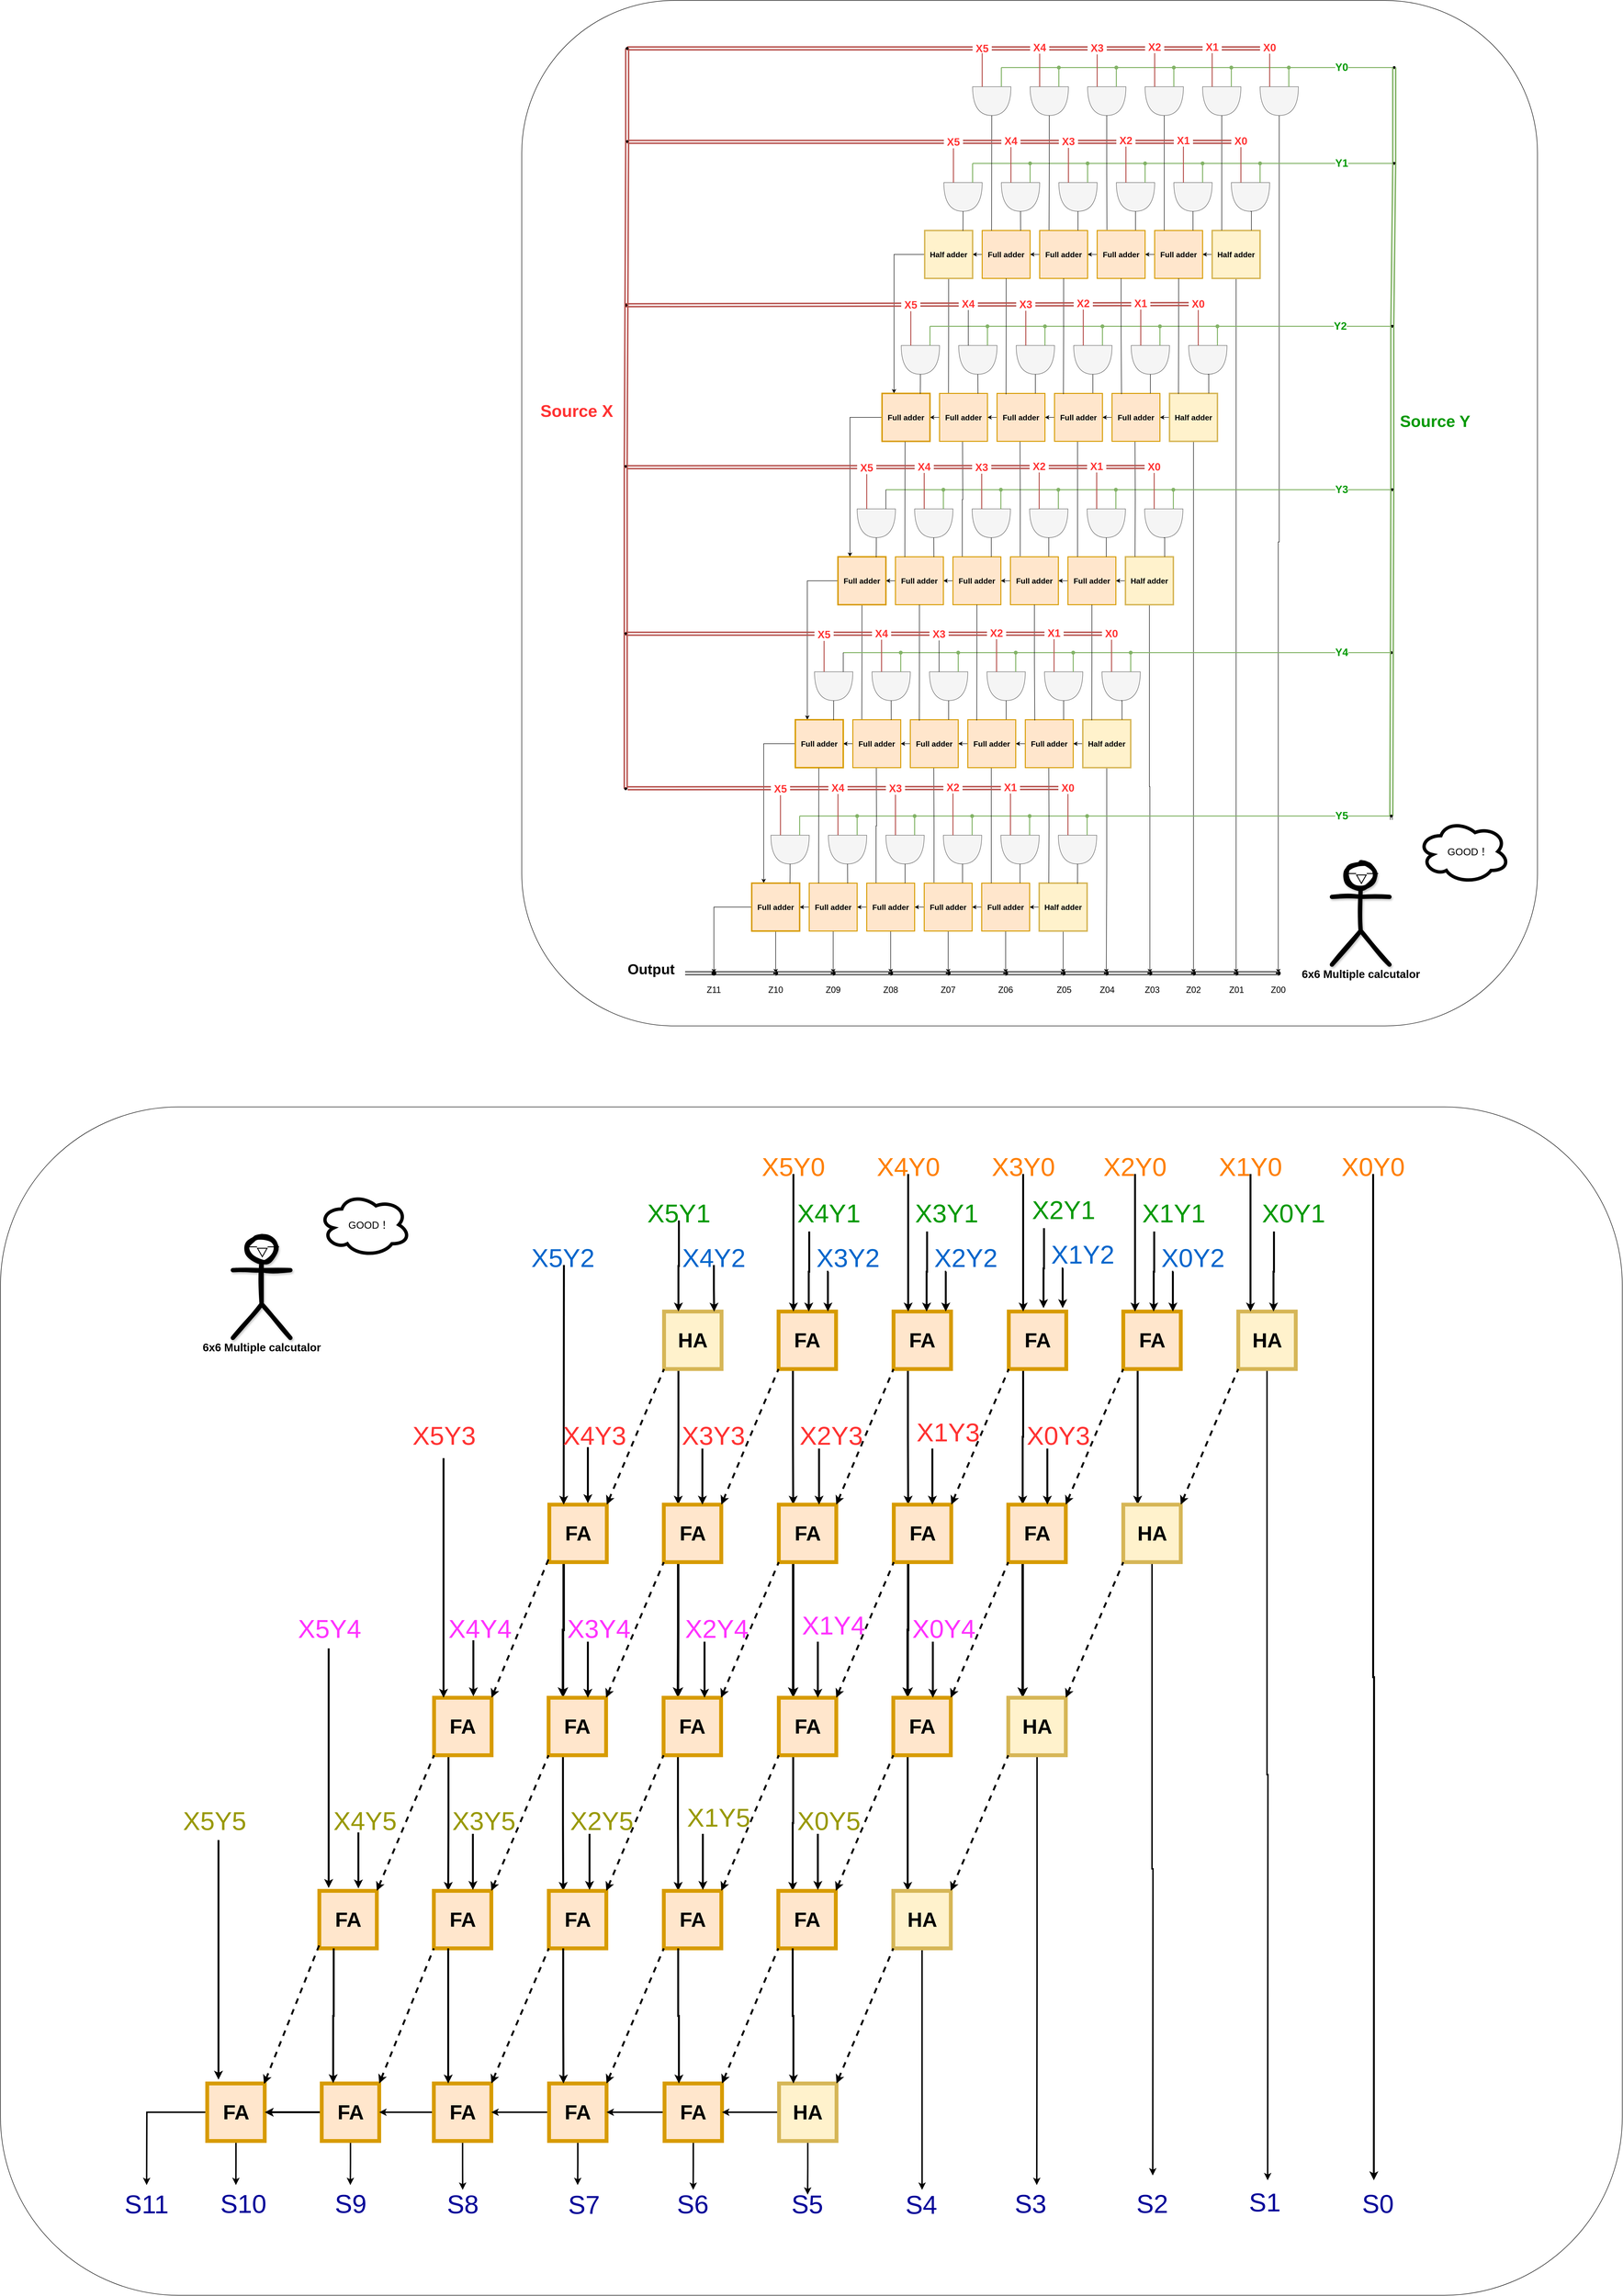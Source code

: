 <mxfile version="27.1.1" pages="2">
  <diagram name="Page-1" id="Mx7nxx44fVo-NDKRoqdd">
    <mxGraphModel dx="3965" dy="807" grid="1" gridSize="10" guides="1" tooltips="1" connect="1" arrows="1" fold="1" page="1" pageScale="1" pageWidth="850" pageHeight="1100" math="0" shadow="0">
      <root>
        <mxCell id="0" />
        <mxCell id="1" parent="0" />
        <mxCell id="PP79SWdc9xh7TIkojxl5-359" value="" style="rounded=1;whiteSpace=wrap;html=1;" vertex="1" parent="1">
          <mxGeometry x="-1825" y="2330" width="3385" height="2480" as="geometry" />
        </mxCell>
        <mxCell id="7xq0RX_AUwaPpKIzCOwk-906" value="" style="rounded=1;whiteSpace=wrap;html=1;" parent="1" vertex="1">
          <mxGeometry x="-737" y="21" width="2120" height="2140" as="geometry" />
        </mxCell>
        <mxCell id="7xq0RX_AUwaPpKIzCOwk-1" value="" style="shape=or;whiteSpace=wrap;html=1;rotation=90;fillColor=#f5f5f5;fontColor=#333333;strokeColor=#666666;" parent="1" vertex="1">
          <mxGeometry x="214" y="191" width="60" height="80" as="geometry" />
        </mxCell>
        <mxCell id="7xq0RX_AUwaPpKIzCOwk-2" value="" style="shape=or;whiteSpace=wrap;html=1;rotation=90;fillColor=#f5f5f5;fontColor=#333333;strokeColor=#666666;" parent="1" vertex="1">
          <mxGeometry x="334" y="191" width="60" height="80" as="geometry" />
        </mxCell>
        <mxCell id="7xq0RX_AUwaPpKIzCOwk-3" value="" style="shape=or;whiteSpace=wrap;html=1;rotation=90;fillColor=#f5f5f5;fontColor=#333333;strokeColor=#666666;" parent="1" vertex="1">
          <mxGeometry x="454" y="191" width="60" height="80" as="geometry" />
        </mxCell>
        <mxCell id="7xq0RX_AUwaPpKIzCOwk-7" value="" style="shape=link;html=1;rounded=0;fontColor=#009900;" parent="1" source="7xq0RX_AUwaPpKIzCOwk-651" edge="1">
          <mxGeometry width="100" relative="1" as="geometry">
            <mxPoint x="1080" y="161" as="sourcePoint" />
            <mxPoint x="1078" y="1731" as="targetPoint" />
          </mxGeometry>
        </mxCell>
        <mxCell id="7xq0RX_AUwaPpKIzCOwk-8" value="" style="endArrow=none;html=1;rounded=0;startFill=0;fillColor=#d5e8d4;strokeColor=#82b366;strokeWidth=2;" parent="1" source="7xq0RX_AUwaPpKIzCOwk-16" edge="1">
          <mxGeometry relative="1" as="geometry">
            <mxPoint x="1064" y="161" as="sourcePoint" />
            <mxPoint x="264" y="161" as="targetPoint" />
          </mxGeometry>
        </mxCell>
        <mxCell id="7xq0RX_AUwaPpKIzCOwk-12" value="" style="endArrow=none;html=1;rounded=0;exitX=0;exitY=0.25;exitDx=0;exitDy=0;exitPerimeter=0;fillColor=#d5e8d4;strokeColor=#82b366;strokeWidth=2;" parent="1" source="7xq0RX_AUwaPpKIzCOwk-1" edge="1">
          <mxGeometry width="50" height="50" relative="1" as="geometry">
            <mxPoint x="314" y="401" as="sourcePoint" />
            <mxPoint x="264" y="161" as="targetPoint" />
            <Array as="points">
              <mxPoint x="264" y="181" />
            </Array>
          </mxGeometry>
        </mxCell>
        <mxCell id="7xq0RX_AUwaPpKIzCOwk-13" value="" style="endArrow=none;html=1;rounded=0;exitX=0;exitY=0.25;exitDx=0;exitDy=0;exitPerimeter=0;fillColor=#d5e8d4;strokeColor=#82b366;strokeWidth=2;" parent="1" source="7xq0RX_AUwaPpKIzCOwk-2" edge="1">
          <mxGeometry width="50" height="50" relative="1" as="geometry">
            <mxPoint x="379" y="210" as="sourcePoint" />
            <mxPoint x="384" y="161" as="targetPoint" />
            <Array as="points" />
          </mxGeometry>
        </mxCell>
        <mxCell id="7xq0RX_AUwaPpKIzCOwk-14" value="" style="shape=waypoint;sketch=0;fillStyle=solid;size=6;pointerEvents=1;points=[];fillColor=#d5e8d4;resizable=0;rotatable=0;perimeter=centerPerimeter;snapToPoint=1;strokeWidth=2;strokeColor=#82b366;" parent="1" vertex="1">
          <mxGeometry x="374" y="151" width="20" height="20" as="geometry" />
        </mxCell>
        <mxCell id="7xq0RX_AUwaPpKIzCOwk-15" value="" style="endArrow=none;html=1;rounded=0;fillColor=#d5e8d4;strokeColor=#82b366;strokeWidth=2;" parent="1" edge="1">
          <mxGeometry width="50" height="50" relative="1" as="geometry">
            <mxPoint x="504" y="201" as="sourcePoint" />
            <mxPoint x="504" y="161" as="targetPoint" />
            <Array as="points" />
          </mxGeometry>
        </mxCell>
        <mxCell id="7xq0RX_AUwaPpKIzCOwk-17" value="" style="endArrow=none;html=1;rounded=0;startFill=0;fillColor=#d5e8d4;strokeColor=#82b366;strokeWidth=2;" parent="1" target="7xq0RX_AUwaPpKIzCOwk-16" edge="1">
          <mxGeometry relative="1" as="geometry">
            <mxPoint x="1084" y="161" as="sourcePoint" />
            <mxPoint x="264" y="161" as="targetPoint" />
          </mxGeometry>
        </mxCell>
        <mxCell id="7xq0RX_AUwaPpKIzCOwk-18" value="Y0" style="edgeLabel;resizable=0;html=1;;align=center;verticalAlign=middle;fontSize=22;fontStyle=1;fontColor=#009900;" parent="7xq0RX_AUwaPpKIzCOwk-17" connectable="0" vertex="1">
          <mxGeometry relative="1" as="geometry">
            <mxPoint x="180" as="offset" />
          </mxGeometry>
        </mxCell>
        <mxCell id="7xq0RX_AUwaPpKIzCOwk-19" value="&lt;font style=&quot;font-size: 34px;&quot;&gt;&lt;b style=&quot;&quot;&gt;Source Y&lt;/b&gt;&lt;/font&gt;" style="edgeLabel;resizable=0;html=1;;align=left;verticalAlign=bottom;fontColor=#009900;" parent="7xq0RX_AUwaPpKIzCOwk-17" connectable="0" vertex="1">
          <mxGeometry x="-1" relative="1" as="geometry">
            <mxPoint x="10" y="760" as="offset" />
          </mxGeometry>
        </mxCell>
        <mxCell id="7xq0RX_AUwaPpKIzCOwk-724" value="&lt;font style=&quot;font-size: 35px;&quot;&gt;&lt;b style=&quot;&quot;&gt;Source X&lt;/b&gt;&lt;/font&gt;" style="edgeLabel;resizable=0;html=1;;align=left;verticalAlign=bottom;fontColor=#FF3333;" parent="7xq0RX_AUwaPpKIzCOwk-17" connectable="0" vertex="1">
          <mxGeometry x="-1" relative="1" as="geometry">
            <mxPoint x="-1784" y="739" as="offset" />
          </mxGeometry>
        </mxCell>
        <mxCell id="7xq0RX_AUwaPpKIzCOwk-890" value="&lt;font style=&quot;color: rgb(0, 0, 0);&quot;&gt;&lt;b&gt;Output&lt;/b&gt;&lt;/font&gt;" style="edgeLabel;resizable=0;html=1;;align=left;verticalAlign=bottom;fontColor=#009900;fontSize=30;" parent="7xq0RX_AUwaPpKIzCOwk-17" connectable="0" vertex="1">
          <mxGeometry x="-1" relative="1" as="geometry">
            <mxPoint x="-1602" y="1901" as="offset" />
          </mxGeometry>
        </mxCell>
        <mxCell id="7xq0RX_AUwaPpKIzCOwk-16" value="" style="shape=waypoint;sketch=0;fillStyle=solid;size=6;pointerEvents=1;points=[];fillColor=#d5e8d4;resizable=0;rotatable=0;perimeter=centerPerimeter;snapToPoint=1;strokeWidth=2;strokeColor=#82b366;" parent="1" vertex="1">
          <mxGeometry x="494" y="151" width="20" height="20" as="geometry" />
        </mxCell>
        <mxCell id="7xq0RX_AUwaPpKIzCOwk-20" value="" style="shape=or;whiteSpace=wrap;html=1;rotation=90;fillColor=#f5f5f5;fontColor=#333333;strokeColor=#666666;" parent="1" vertex="1">
          <mxGeometry x="574" y="191" width="60" height="80" as="geometry" />
        </mxCell>
        <mxCell id="7xq0RX_AUwaPpKIzCOwk-21" value="" style="shape=or;whiteSpace=wrap;html=1;rotation=90;fillColor=#f5f5f5;fontColor=#333333;strokeColor=#666666;" parent="1" vertex="1">
          <mxGeometry x="694" y="191" width="60" height="80" as="geometry" />
        </mxCell>
        <mxCell id="7xq0RX_AUwaPpKIzCOwk-22" value="" style="endArrow=none;html=1;rounded=0;exitX=0;exitY=0.25;exitDx=0;exitDy=0;exitPerimeter=0;fillColor=#d5e8d4;strokeColor=#82b366;strokeWidth=2;" parent="1" source="7xq0RX_AUwaPpKIzCOwk-20" edge="1">
          <mxGeometry width="50" height="50" relative="1" as="geometry">
            <mxPoint x="619" y="210" as="sourcePoint" />
            <mxPoint x="624" y="161" as="targetPoint" />
            <Array as="points" />
          </mxGeometry>
        </mxCell>
        <mxCell id="7xq0RX_AUwaPpKIzCOwk-23" value="" style="shape=waypoint;sketch=0;fillStyle=solid;size=6;pointerEvents=1;points=[];fillColor=#d5e8d4;resizable=0;rotatable=0;perimeter=centerPerimeter;snapToPoint=1;strokeWidth=2;strokeColor=#82b366;" parent="1" vertex="1">
          <mxGeometry x="614" y="151" width="20" height="20" as="geometry" />
        </mxCell>
        <mxCell id="7xq0RX_AUwaPpKIzCOwk-24" value="" style="endArrow=none;html=1;rounded=0;fillColor=#d5e8d4;strokeColor=#82b366;strokeWidth=2;" parent="1" edge="1">
          <mxGeometry width="50" height="50" relative="1" as="geometry">
            <mxPoint x="744" y="201" as="sourcePoint" />
            <mxPoint x="744" y="161" as="targetPoint" />
            <Array as="points" />
          </mxGeometry>
        </mxCell>
        <mxCell id="7xq0RX_AUwaPpKIzCOwk-25" value="" style="shape=waypoint;sketch=0;fillStyle=solid;size=6;pointerEvents=1;points=[];fillColor=#d5e8d4;resizable=0;rotatable=0;perimeter=centerPerimeter;snapToPoint=1;strokeWidth=2;strokeColor=#82b366;" parent="1" vertex="1">
          <mxGeometry x="734" y="151" width="20" height="20" as="geometry" />
        </mxCell>
        <mxCell id="7xq0RX_AUwaPpKIzCOwk-853" style="edgeStyle=orthogonalEdgeStyle;rounded=0;orthogonalLoop=1;jettySize=auto;html=1;exitX=1;exitY=0.5;exitDx=0;exitDy=0;exitPerimeter=0;entryX=0.58;entryY=0.33;entryDx=0;entryDy=0;entryPerimeter=0;" parent="1" source="7xq0RX_AUwaPpKIzCOwk-26" target="7xq0RX_AUwaPpKIzCOwk-865" edge="1">
          <mxGeometry relative="1" as="geometry">
            <mxPoint x="842.857" y="2031" as="targetPoint" />
          </mxGeometry>
        </mxCell>
        <mxCell id="7xq0RX_AUwaPpKIzCOwk-26" value="" style="shape=or;whiteSpace=wrap;html=1;rotation=90;fillColor=#f5f5f5;fontColor=#333333;strokeColor=#666666;" parent="1" vertex="1">
          <mxGeometry x="814" y="191" width="60" height="80" as="geometry" />
        </mxCell>
        <mxCell id="7xq0RX_AUwaPpKIzCOwk-27" value="" style="endArrow=none;html=1;rounded=0;fillColor=#d5e8d4;strokeColor=#82b366;strokeWidth=2;" parent="1" edge="1">
          <mxGeometry width="50" height="50" relative="1" as="geometry">
            <mxPoint x="864" y="201" as="sourcePoint" />
            <mxPoint x="864" y="161" as="targetPoint" />
            <Array as="points" />
          </mxGeometry>
        </mxCell>
        <mxCell id="7xq0RX_AUwaPpKIzCOwk-28" value="" style="shape=waypoint;sketch=0;fillStyle=solid;size=6;pointerEvents=1;points=[];fillColor=#d5e8d4;resizable=0;rotatable=0;perimeter=centerPerimeter;snapToPoint=1;strokeWidth=2;strokeColor=#82b366;" parent="1" vertex="1">
          <mxGeometry x="854" y="151" width="20" height="20" as="geometry" />
        </mxCell>
        <mxCell id="7xq0RX_AUwaPpKIzCOwk-29" value="" style="shape=or;whiteSpace=wrap;html=1;rotation=90;fillColor=#f5f5f5;fontColor=#333333;strokeColor=#666666;" parent="1" vertex="1">
          <mxGeometry x="154" y="391" width="60" height="80" as="geometry" />
        </mxCell>
        <mxCell id="7xq0RX_AUwaPpKIzCOwk-30" value="" style="shape=or;whiteSpace=wrap;html=1;rotation=90;fillColor=#f5f5f5;fontColor=#333333;strokeColor=#666666;" parent="1" vertex="1">
          <mxGeometry x="274" y="391" width="60" height="80" as="geometry" />
        </mxCell>
        <mxCell id="7xq0RX_AUwaPpKIzCOwk-31" value="" style="shape=or;whiteSpace=wrap;html=1;rotation=90;fillColor=#f5f5f5;fontColor=#333333;strokeColor=#666666;" parent="1" vertex="1">
          <mxGeometry x="394" y="391" width="60" height="80" as="geometry" />
        </mxCell>
        <mxCell id="7xq0RX_AUwaPpKIzCOwk-32" value="" style="endArrow=none;html=1;rounded=0;startFill=0;fillColor=#d5e8d4;strokeColor=#82b366;strokeWidth=2;" parent="1" source="7xq0RX_AUwaPpKIzCOwk-40" edge="1">
          <mxGeometry relative="1" as="geometry">
            <mxPoint x="1004" y="361" as="sourcePoint" />
            <mxPoint x="204" y="361" as="targetPoint" />
          </mxGeometry>
        </mxCell>
        <mxCell id="7xq0RX_AUwaPpKIzCOwk-33" value="" style="endArrow=none;html=1;rounded=0;exitX=0;exitY=0.25;exitDx=0;exitDy=0;exitPerimeter=0;fillColor=#d5e8d4;strokeColor=#82b366;strokeWidth=2;" parent="1" source="7xq0RX_AUwaPpKIzCOwk-29" edge="1">
          <mxGeometry width="50" height="50" relative="1" as="geometry">
            <mxPoint x="254" y="601" as="sourcePoint" />
            <mxPoint x="204" y="361" as="targetPoint" />
            <Array as="points">
              <mxPoint x="204" y="381" />
            </Array>
          </mxGeometry>
        </mxCell>
        <mxCell id="7xq0RX_AUwaPpKIzCOwk-34" value="" style="endArrow=none;html=1;rounded=0;exitX=0;exitY=0.25;exitDx=0;exitDy=0;exitPerimeter=0;fillColor=#d5e8d4;strokeColor=#82b366;strokeWidth=2;" parent="1" source="7xq0RX_AUwaPpKIzCOwk-30" edge="1">
          <mxGeometry width="50" height="50" relative="1" as="geometry">
            <mxPoint x="319" y="410" as="sourcePoint" />
            <mxPoint x="324" y="361" as="targetPoint" />
            <Array as="points" />
          </mxGeometry>
        </mxCell>
        <mxCell id="7xq0RX_AUwaPpKIzCOwk-35" value="" style="shape=waypoint;sketch=0;fillStyle=solid;size=6;pointerEvents=1;points=[];fillColor=#d5e8d4;resizable=0;rotatable=0;perimeter=centerPerimeter;snapToPoint=1;strokeColor=#82b366;strokeWidth=2;" parent="1" vertex="1">
          <mxGeometry x="314" y="351" width="20" height="20" as="geometry" />
        </mxCell>
        <mxCell id="7xq0RX_AUwaPpKIzCOwk-36" value="" style="endArrow=none;html=1;rounded=0;fillColor=#d5e8d4;strokeColor=#82b366;strokeWidth=2;" parent="1" edge="1">
          <mxGeometry width="50" height="50" relative="1" as="geometry">
            <mxPoint x="444" y="401" as="sourcePoint" />
            <mxPoint x="444" y="361" as="targetPoint" />
            <Array as="points" />
          </mxGeometry>
        </mxCell>
        <mxCell id="7xq0RX_AUwaPpKIzCOwk-37" value="" style="endArrow=none;html=1;rounded=0;startFill=0;fillColor=#d5e8d4;strokeColor=#82b366;strokeWidth=2;" parent="1" target="7xq0RX_AUwaPpKIzCOwk-40" edge="1">
          <mxGeometry relative="1" as="geometry">
            <mxPoint x="1084" y="361" as="sourcePoint" />
            <mxPoint x="204" y="361" as="targetPoint" />
          </mxGeometry>
        </mxCell>
        <mxCell id="7xq0RX_AUwaPpKIzCOwk-38" value="Y1" style="edgeLabel;resizable=0;html=1;;align=center;verticalAlign=middle;fontSize=22;fontStyle=1;fontColor=#009900;" parent="7xq0RX_AUwaPpKIzCOwk-37" connectable="0" vertex="1">
          <mxGeometry relative="1" as="geometry">
            <mxPoint x="210" as="offset" />
          </mxGeometry>
        </mxCell>
        <mxCell id="7xq0RX_AUwaPpKIzCOwk-40" value="" style="shape=waypoint;sketch=0;fillStyle=solid;size=6;pointerEvents=1;points=[];fillColor=#d5e8d4;resizable=0;rotatable=0;perimeter=centerPerimeter;snapToPoint=1;strokeColor=#82b366;strokeWidth=2;" parent="1" vertex="1">
          <mxGeometry x="434" y="351" width="20" height="20" as="geometry" />
        </mxCell>
        <mxCell id="7xq0RX_AUwaPpKIzCOwk-41" value="" style="shape=or;whiteSpace=wrap;html=1;rotation=90;fillColor=#f5f5f5;fontColor=#333333;strokeColor=#666666;" parent="1" vertex="1">
          <mxGeometry x="514" y="391" width="60" height="80" as="geometry" />
        </mxCell>
        <mxCell id="7xq0RX_AUwaPpKIzCOwk-42" value="" style="shape=or;whiteSpace=wrap;html=1;rotation=90;fillColor=#f5f5f5;fontColor=#333333;strokeColor=#666666;" parent="1" vertex="1">
          <mxGeometry x="634" y="391" width="60" height="80" as="geometry" />
        </mxCell>
        <mxCell id="7xq0RX_AUwaPpKIzCOwk-43" value="" style="endArrow=none;html=1;rounded=0;exitX=0;exitY=0.25;exitDx=0;exitDy=0;exitPerimeter=0;fillColor=#d5e8d4;strokeColor=#82b366;strokeWidth=2;" parent="1" source="7xq0RX_AUwaPpKIzCOwk-41" edge="1">
          <mxGeometry width="50" height="50" relative="1" as="geometry">
            <mxPoint x="559" y="410" as="sourcePoint" />
            <mxPoint x="564" y="361" as="targetPoint" />
            <Array as="points" />
          </mxGeometry>
        </mxCell>
        <mxCell id="7xq0RX_AUwaPpKIzCOwk-44" value="" style="shape=waypoint;sketch=0;fillStyle=solid;size=6;pointerEvents=1;points=[];fillColor=#d5e8d4;resizable=0;rotatable=0;perimeter=centerPerimeter;snapToPoint=1;strokeColor=#82b366;strokeWidth=2;" parent="1" vertex="1">
          <mxGeometry x="554" y="351" width="20" height="20" as="geometry" />
        </mxCell>
        <mxCell id="7xq0RX_AUwaPpKIzCOwk-45" value="" style="endArrow=none;html=1;rounded=0;fillColor=#d5e8d4;strokeColor=#82b366;strokeWidth=2;" parent="1" edge="1">
          <mxGeometry width="50" height="50" relative="1" as="geometry">
            <mxPoint x="684" y="401" as="sourcePoint" />
            <mxPoint x="684" y="361" as="targetPoint" />
            <Array as="points" />
          </mxGeometry>
        </mxCell>
        <mxCell id="7xq0RX_AUwaPpKIzCOwk-46" value="" style="shape=waypoint;sketch=0;fillStyle=solid;size=6;pointerEvents=1;points=[];fillColor=#d5e8d4;resizable=0;rotatable=0;perimeter=centerPerimeter;snapToPoint=1;strokeColor=#82b366;strokeWidth=2;" parent="1" vertex="1">
          <mxGeometry x="674" y="351" width="20" height="20" as="geometry" />
        </mxCell>
        <mxCell id="7xq0RX_AUwaPpKIzCOwk-47" value="" style="shape=or;whiteSpace=wrap;html=1;rotation=90;fillColor=#f5f5f5;fontColor=#333333;strokeColor=#666666;" parent="1" vertex="1">
          <mxGeometry x="754" y="391" width="60" height="80" as="geometry" />
        </mxCell>
        <mxCell id="7xq0RX_AUwaPpKIzCOwk-48" value="" style="endArrow=none;html=1;rounded=0;fillColor=#d5e8d4;strokeColor=#82b366;strokeWidth=2;" parent="1" edge="1">
          <mxGeometry width="50" height="50" relative="1" as="geometry">
            <mxPoint x="804" y="401" as="sourcePoint" />
            <mxPoint x="804" y="361" as="targetPoint" />
            <Array as="points" />
          </mxGeometry>
        </mxCell>
        <mxCell id="7xq0RX_AUwaPpKIzCOwk-49" value="" style="shape=waypoint;sketch=0;fillStyle=solid;size=6;pointerEvents=1;points=[];fillColor=#d5e8d4;resizable=0;rotatable=0;perimeter=centerPerimeter;snapToPoint=1;strokeColor=#82b366;strokeWidth=2;" parent="1" vertex="1">
          <mxGeometry x="794" y="351" width="20" height="20" as="geometry" />
        </mxCell>
        <mxCell id="7xq0RX_AUwaPpKIzCOwk-50" value="" style="shape=waypoint;sketch=0;fillStyle=solid;size=6;pointerEvents=1;points=[];fillColor=none;resizable=0;rotatable=0;perimeter=centerPerimeter;snapToPoint=1;fontColor=#009900;" parent="1" vertex="1">
          <mxGeometry x="1074" y="151" width="20" height="20" as="geometry" />
        </mxCell>
        <mxCell id="7xq0RX_AUwaPpKIzCOwk-52" value="" style="shape=link;html=1;rounded=0;fontColor=#009900;fillColor=#d5e8d4;strokeColor=#82b366;strokeWidth=3;" parent="1" target="7xq0RX_AUwaPpKIzCOwk-51" edge="1">
          <mxGeometry width="100" relative="1" as="geometry">
            <mxPoint x="1084" y="161" as="sourcePoint" />
            <mxPoint x="1084" y="771" as="targetPoint" />
          </mxGeometry>
        </mxCell>
        <mxCell id="7xq0RX_AUwaPpKIzCOwk-51" value="" style="shape=waypoint;sketch=0;fillStyle=solid;size=6;pointerEvents=1;points=[];fillColor=none;resizable=0;rotatable=0;perimeter=centerPerimeter;snapToPoint=1;fontColor=#009900;" parent="1" vertex="1">
          <mxGeometry x="1074" y="351" width="20" height="20" as="geometry" />
        </mxCell>
        <mxCell id="7xq0RX_AUwaPpKIzCOwk-88" style="edgeStyle=orthogonalEdgeStyle;rounded=0;orthogonalLoop=1;jettySize=auto;html=1;exitX=0;exitY=0.5;exitDx=0;exitDy=0;entryX=1;entryY=0.5;entryDx=0;entryDy=0;" parent="1" source="7xq0RX_AUwaPpKIzCOwk-53" target="7xq0RX_AUwaPpKIzCOwk-58" edge="1">
          <mxGeometry relative="1" as="geometry" />
        </mxCell>
        <mxCell id="7xq0RX_AUwaPpKIzCOwk-854" style="edgeStyle=orthogonalEdgeStyle;rounded=0;orthogonalLoop=1;jettySize=auto;html=1;exitX=0.5;exitY=1;exitDx=0;exitDy=0;" parent="1" source="7xq0RX_AUwaPpKIzCOwk-53" target="7xq0RX_AUwaPpKIzCOwk-867" edge="1">
          <mxGeometry relative="1" as="geometry">
            <mxPoint x="754.286" y="2041" as="targetPoint" />
          </mxGeometry>
        </mxCell>
        <mxCell id="7xq0RX_AUwaPpKIzCOwk-53" value="&lt;b&gt;&lt;font style=&quot;font-size: 16px;&quot;&gt;Half adder&lt;/font&gt;&lt;/b&gt;" style="whiteSpace=wrap;html=1;aspect=fixed;fillColor=#fff2cc;strokeColor=#d6b656;strokeWidth=3;" parent="1" vertex="1">
          <mxGeometry x="704" y="501" width="100" height="100" as="geometry" />
        </mxCell>
        <mxCell id="7xq0RX_AUwaPpKIzCOwk-55" style="edgeStyle=orthogonalEdgeStyle;rounded=0;orthogonalLoop=1;jettySize=auto;html=1;exitX=1;exitY=0.5;exitDx=0;exitDy=0;exitPerimeter=0;entryX=0.819;entryY=-0.001;entryDx=0;entryDy=0;entryPerimeter=0;endArrow=none;startFill=0;" parent="1" source="7xq0RX_AUwaPpKIzCOwk-47" target="7xq0RX_AUwaPpKIzCOwk-53" edge="1">
          <mxGeometry relative="1" as="geometry" />
        </mxCell>
        <mxCell id="7xq0RX_AUwaPpKIzCOwk-57" style="edgeStyle=orthogonalEdgeStyle;rounded=0;orthogonalLoop=1;jettySize=auto;html=1;exitX=1;exitY=0.5;exitDx=0;exitDy=0;exitPerimeter=0;entryX=0.2;entryY=-0.003;entryDx=0;entryDy=0;entryPerimeter=0;endArrow=none;startFill=0;" parent="1" source="7xq0RX_AUwaPpKIzCOwk-21" target="7xq0RX_AUwaPpKIzCOwk-53" edge="1">
          <mxGeometry relative="1" as="geometry">
            <mxPoint x="724" y="431" as="targetPoint" />
          </mxGeometry>
        </mxCell>
        <mxCell id="7xq0RX_AUwaPpKIzCOwk-89" style="edgeStyle=orthogonalEdgeStyle;rounded=0;orthogonalLoop=1;jettySize=auto;html=1;exitX=0;exitY=0.5;exitDx=0;exitDy=0;entryX=1;entryY=0.5;entryDx=0;entryDy=0;" parent="1" source="7xq0RX_AUwaPpKIzCOwk-58" target="7xq0RX_AUwaPpKIzCOwk-73" edge="1">
          <mxGeometry relative="1" as="geometry" />
        </mxCell>
        <mxCell id="7xq0RX_AUwaPpKIzCOwk-58" value="&lt;b style=&quot;font-size: 16px;&quot;&gt;Full adder&lt;/b&gt;" style="whiteSpace=wrap;html=1;aspect=fixed;fillColor=#ffe6cc;strokeColor=#d79b00;strokeWidth=2;" parent="1" vertex="1">
          <mxGeometry x="584" y="501" width="100" height="100" as="geometry" />
        </mxCell>
        <mxCell id="7xq0RX_AUwaPpKIzCOwk-64" style="edgeStyle=orthogonalEdgeStyle;rounded=0;orthogonalLoop=1;jettySize=auto;html=1;exitX=1;exitY=0.5;exitDx=0;exitDy=0;exitPerimeter=0;endArrow=none;startFill=0;" parent="1" source="7xq0RX_AUwaPpKIzCOwk-42" edge="1">
          <mxGeometry relative="1" as="geometry">
            <mxPoint x="664" y="501" as="targetPoint" />
            <Array as="points">
              <mxPoint x="664" y="500" />
            </Array>
          </mxGeometry>
        </mxCell>
        <mxCell id="7xq0RX_AUwaPpKIzCOwk-67" style="edgeStyle=orthogonalEdgeStyle;rounded=0;orthogonalLoop=1;jettySize=auto;html=1;exitX=1;exitY=0.5;exitDx=0;exitDy=0;exitPerimeter=0;endArrow=none;startFill=0;" parent="1" source="7xq0RX_AUwaPpKIzCOwk-20" edge="1">
          <mxGeometry relative="1" as="geometry">
            <mxPoint x="604" y="501" as="targetPoint" />
            <Array as="points">
              <mxPoint x="604" y="501" />
            </Array>
          </mxGeometry>
        </mxCell>
        <mxCell id="7xq0RX_AUwaPpKIzCOwk-90" style="edgeStyle=orthogonalEdgeStyle;rounded=0;orthogonalLoop=1;jettySize=auto;html=1;exitX=0;exitY=0.5;exitDx=0;exitDy=0;entryX=1;entryY=0.5;entryDx=0;entryDy=0;" parent="1" source="7xq0RX_AUwaPpKIzCOwk-73" target="7xq0RX_AUwaPpKIzCOwk-74" edge="1">
          <mxGeometry relative="1" as="geometry" />
        </mxCell>
        <mxCell id="7xq0RX_AUwaPpKIzCOwk-73" value="&lt;b style=&quot;font-size: 16px;&quot;&gt;Full adder&lt;/b&gt;" style="whiteSpace=wrap;html=1;aspect=fixed;fillColor=#ffe6cc;strokeColor=#d79b00;strokeWidth=2;" parent="1" vertex="1">
          <mxGeometry x="464" y="501" width="100" height="100" as="geometry" />
        </mxCell>
        <mxCell id="7xq0RX_AUwaPpKIzCOwk-91" style="edgeStyle=orthogonalEdgeStyle;rounded=0;orthogonalLoop=1;jettySize=auto;html=1;exitX=0;exitY=0.5;exitDx=0;exitDy=0;entryX=1;entryY=0.5;entryDx=0;entryDy=0;" parent="1" source="7xq0RX_AUwaPpKIzCOwk-74" target="7xq0RX_AUwaPpKIzCOwk-75" edge="1">
          <mxGeometry relative="1" as="geometry" />
        </mxCell>
        <mxCell id="7xq0RX_AUwaPpKIzCOwk-74" value="&lt;b style=&quot;font-size: 16px;&quot;&gt;Full adder&lt;/b&gt;" style="whiteSpace=wrap;html=1;aspect=fixed;fillColor=#ffe6cc;strokeColor=#d79b00;strokeWidth=2;" parent="1" vertex="1">
          <mxGeometry x="344" y="501" width="100" height="100" as="geometry" />
        </mxCell>
        <mxCell id="7xq0RX_AUwaPpKIzCOwk-92" style="edgeStyle=orthogonalEdgeStyle;rounded=0;orthogonalLoop=1;jettySize=auto;html=1;exitX=0;exitY=0.5;exitDx=0;exitDy=0;entryX=1;entryY=0.5;entryDx=0;entryDy=0;" parent="1" source="7xq0RX_AUwaPpKIzCOwk-75" target="7xq0RX_AUwaPpKIzCOwk-76" edge="1">
          <mxGeometry relative="1" as="geometry" />
        </mxCell>
        <mxCell id="7xq0RX_AUwaPpKIzCOwk-75" value="&lt;font style=&quot;font-size: 16px;&quot;&gt;&lt;b style=&quot;&quot;&gt;Full adder&lt;/b&gt;&lt;/font&gt;" style="whiteSpace=wrap;html=1;aspect=fixed;fillColor=#ffe6cc;strokeColor=#d79b00;strokeWidth=2;" parent="1" vertex="1">
          <mxGeometry x="224" y="501" width="100" height="100" as="geometry" />
        </mxCell>
        <mxCell id="7xq0RX_AUwaPpKIzCOwk-171" style="edgeStyle=orthogonalEdgeStyle;rounded=0;orthogonalLoop=1;jettySize=auto;html=1;exitX=0.5;exitY=1;exitDx=0;exitDy=0;entryX=0.187;entryY=0.014;entryDx=0;entryDy=0;entryPerimeter=0;endArrow=none;startFill=0;" parent="1" source="7xq0RX_AUwaPpKIzCOwk-76" target="7xq0RX_AUwaPpKIzCOwk-163" edge="1">
          <mxGeometry relative="1" as="geometry">
            <mxPoint x="154" y="711.0" as="targetPoint" />
          </mxGeometry>
        </mxCell>
        <mxCell id="7xq0RX_AUwaPpKIzCOwk-910" style="edgeStyle=orthogonalEdgeStyle;rounded=0;orthogonalLoop=1;jettySize=auto;html=1;exitX=0;exitY=0.5;exitDx=0;exitDy=0;entryX=0.25;entryY=0;entryDx=0;entryDy=0;" parent="1" source="7xq0RX_AUwaPpKIzCOwk-76" target="7xq0RX_AUwaPpKIzCOwk-164" edge="1">
          <mxGeometry relative="1" as="geometry" />
        </mxCell>
        <mxCell id="7xq0RX_AUwaPpKIzCOwk-76" value="&lt;b&gt;&lt;font style=&quot;font-size: 16px;&quot;&gt;Half adder&lt;/font&gt;&lt;/b&gt;" style="whiteSpace=wrap;html=1;aspect=fixed;fillColor=#fff2cc;strokeColor=#d6b656;strokeWidth=3;" parent="1" vertex="1">
          <mxGeometry x="104" y="501" width="100" height="100" as="geometry" />
        </mxCell>
        <mxCell id="7xq0RX_AUwaPpKIzCOwk-78" style="edgeStyle=orthogonalEdgeStyle;rounded=0;orthogonalLoop=1;jettySize=auto;html=1;entryX=0.204;entryY=-0.013;entryDx=0;entryDy=0;entryPerimeter=0;endArrow=none;startFill=0;" parent="1" source="7xq0RX_AUwaPpKIzCOwk-3" target="7xq0RX_AUwaPpKIzCOwk-73" edge="1">
          <mxGeometry relative="1" as="geometry" />
        </mxCell>
        <mxCell id="7xq0RX_AUwaPpKIzCOwk-80" style="edgeStyle=orthogonalEdgeStyle;rounded=0;orthogonalLoop=1;jettySize=auto;html=1;exitX=1;exitY=0.5;exitDx=0;exitDy=0;exitPerimeter=0;entryX=0.8;entryY=-0.006;entryDx=0;entryDy=0;entryPerimeter=0;endArrow=none;startFill=0;" parent="1" source="7xq0RX_AUwaPpKIzCOwk-41" target="7xq0RX_AUwaPpKIzCOwk-73" edge="1">
          <mxGeometry relative="1" as="geometry" />
        </mxCell>
        <mxCell id="7xq0RX_AUwaPpKIzCOwk-82" style="edgeStyle=orthogonalEdgeStyle;rounded=0;orthogonalLoop=1;jettySize=auto;html=1;exitX=1;exitY=0.5;exitDx=0;exitDy=0;exitPerimeter=0;entryX=0.195;entryY=-0.006;entryDx=0;entryDy=0;entryPerimeter=0;endArrow=none;startFill=0;" parent="1" source="7xq0RX_AUwaPpKIzCOwk-2" target="7xq0RX_AUwaPpKIzCOwk-74" edge="1">
          <mxGeometry relative="1" as="geometry">
            <mxPoint x="363" y="471" as="targetPoint" />
          </mxGeometry>
        </mxCell>
        <mxCell id="7xq0RX_AUwaPpKIzCOwk-84" style="edgeStyle=orthogonalEdgeStyle;rounded=0;orthogonalLoop=1;jettySize=auto;html=1;exitX=1;exitY=0.5;exitDx=0;exitDy=0;exitPerimeter=0;entryX=0.8;entryY=0;entryDx=0;entryDy=0;entryPerimeter=0;endArrow=none;startFill=0;" parent="1" source="7xq0RX_AUwaPpKIzCOwk-31" target="7xq0RX_AUwaPpKIzCOwk-74" edge="1">
          <mxGeometry relative="1" as="geometry" />
        </mxCell>
        <mxCell id="7xq0RX_AUwaPpKIzCOwk-85" value="" style="endArrow=none;html=1;rounded=0;exitX=1;exitY=0.5;exitDx=0;exitDy=0;exitPerimeter=0;entryX=0.802;entryY=0.004;entryDx=0;entryDy=0;entryPerimeter=0;startFill=0;" parent="1" source="7xq0RX_AUwaPpKIzCOwk-30" target="7xq0RX_AUwaPpKIzCOwk-75" edge="1">
          <mxGeometry width="50" height="50" relative="1" as="geometry">
            <mxPoint x="494" y="511" as="sourcePoint" />
            <mxPoint x="544" y="461" as="targetPoint" />
          </mxGeometry>
        </mxCell>
        <mxCell id="7xq0RX_AUwaPpKIzCOwk-86" value="" style="endArrow=none;html=1;rounded=0;exitX=1;exitY=0.5;exitDx=0;exitDy=0;exitPerimeter=0;entryX=0.196;entryY=0.002;entryDx=0;entryDy=0;entryPerimeter=0;startFill=0;" parent="1" source="7xq0RX_AUwaPpKIzCOwk-1" target="7xq0RX_AUwaPpKIzCOwk-75" edge="1">
          <mxGeometry width="50" height="50" relative="1" as="geometry">
            <mxPoint x="243.71" y="461" as="sourcePoint" />
            <mxPoint x="244" y="501" as="targetPoint" />
          </mxGeometry>
        </mxCell>
        <mxCell id="7xq0RX_AUwaPpKIzCOwk-87" style="edgeStyle=orthogonalEdgeStyle;rounded=0;orthogonalLoop=1;jettySize=auto;html=1;exitX=1;exitY=0.5;exitDx=0;exitDy=0;exitPerimeter=0;entryX=0.798;entryY=0.008;entryDx=0;entryDy=0;entryPerimeter=0;endArrow=none;startFill=0;" parent="1" source="7xq0RX_AUwaPpKIzCOwk-29" target="7xq0RX_AUwaPpKIzCOwk-76" edge="1">
          <mxGeometry relative="1" as="geometry" />
        </mxCell>
        <mxCell id="7xq0RX_AUwaPpKIzCOwk-131" value="" style="shape=or;whiteSpace=wrap;html=1;rotation=90;fillColor=#f5f5f5;fontColor=#333333;strokeColor=#666666;" parent="1" vertex="1">
          <mxGeometry x="65" y="731" width="60" height="80" as="geometry" />
        </mxCell>
        <mxCell id="7xq0RX_AUwaPpKIzCOwk-132" value="" style="shape=or;whiteSpace=wrap;html=1;rotation=90;fillColor=#f5f5f5;fontColor=#333333;strokeColor=#666666;" parent="1" vertex="1">
          <mxGeometry x="185" y="731" width="60" height="80" as="geometry" />
        </mxCell>
        <mxCell id="7xq0RX_AUwaPpKIzCOwk-133" value="" style="shape=or;whiteSpace=wrap;html=1;rotation=90;fillColor=#f5f5f5;fontColor=#333333;strokeColor=#666666;" parent="1" vertex="1">
          <mxGeometry x="305" y="731" width="60" height="80" as="geometry" />
        </mxCell>
        <mxCell id="7xq0RX_AUwaPpKIzCOwk-134" value="" style="endArrow=none;html=1;rounded=0;startFill=0;fillColor=#d5e8d4;strokeColor=#82b366;strokeWidth=2;" parent="1" source="7xq0RX_AUwaPpKIzCOwk-141" edge="1">
          <mxGeometry relative="1" as="geometry">
            <mxPoint x="915" y="701" as="sourcePoint" />
            <mxPoint x="115" y="701" as="targetPoint" />
          </mxGeometry>
        </mxCell>
        <mxCell id="7xq0RX_AUwaPpKIzCOwk-135" value="" style="endArrow=none;html=1;rounded=0;exitX=0;exitY=0.25;exitDx=0;exitDy=0;exitPerimeter=0;fillColor=#d5e8d4;strokeColor=#82b366;strokeWidth=2;" parent="1" source="7xq0RX_AUwaPpKIzCOwk-131" edge="1">
          <mxGeometry width="50" height="50" relative="1" as="geometry">
            <mxPoint x="165" y="941" as="sourcePoint" />
            <mxPoint x="115" y="701" as="targetPoint" />
            <Array as="points">
              <mxPoint x="115" y="721" />
            </Array>
          </mxGeometry>
        </mxCell>
        <mxCell id="7xq0RX_AUwaPpKIzCOwk-136" value="" style="endArrow=none;html=1;rounded=0;exitX=0;exitY=0.25;exitDx=0;exitDy=0;exitPerimeter=0;fillColor=#d5e8d4;strokeColor=#82b366;strokeWidth=2;" parent="1" source="7xq0RX_AUwaPpKIzCOwk-132" edge="1">
          <mxGeometry width="50" height="50" relative="1" as="geometry">
            <mxPoint x="230" y="750" as="sourcePoint" />
            <mxPoint x="235" y="701" as="targetPoint" />
            <Array as="points" />
          </mxGeometry>
        </mxCell>
        <mxCell id="7xq0RX_AUwaPpKIzCOwk-137" value="" style="shape=waypoint;sketch=0;fillStyle=solid;size=6;pointerEvents=1;points=[];fillColor=#d5e8d4;resizable=0;rotatable=0;perimeter=centerPerimeter;snapToPoint=1;strokeColor=#82b366;strokeWidth=2;" parent="1" vertex="1">
          <mxGeometry x="225" y="691" width="20" height="20" as="geometry" />
        </mxCell>
        <mxCell id="7xq0RX_AUwaPpKIzCOwk-138" value="" style="endArrow=none;html=1;rounded=0;fillColor=#d5e8d4;strokeColor=#82b366;strokeWidth=2;" parent="1" edge="1">
          <mxGeometry width="50" height="50" relative="1" as="geometry">
            <mxPoint x="355" y="741" as="sourcePoint" />
            <mxPoint x="355" y="701" as="targetPoint" />
            <Array as="points" />
          </mxGeometry>
        </mxCell>
        <mxCell id="7xq0RX_AUwaPpKIzCOwk-139" value="" style="endArrow=none;html=1;rounded=0;startFill=0;fillColor=#d5e8d4;strokeColor=#82b366;strokeWidth=2;" parent="1" source="7xq0RX_AUwaPpKIzCOwk-151" target="7xq0RX_AUwaPpKIzCOwk-141" edge="1">
          <mxGeometry relative="1" as="geometry">
            <mxPoint x="995" y="701" as="sourcePoint" />
            <mxPoint x="115" y="701" as="targetPoint" />
          </mxGeometry>
        </mxCell>
        <mxCell id="7xq0RX_AUwaPpKIzCOwk-140" value="Y2" style="edgeLabel;resizable=0;html=1;;align=center;verticalAlign=middle;fontSize=22;fontStyle=1;fontColor=#009900;" parent="7xq0RX_AUwaPpKIzCOwk-139" connectable="0" vertex="1">
          <mxGeometry relative="1" as="geometry">
            <mxPoint x="253" as="offset" />
          </mxGeometry>
        </mxCell>
        <mxCell id="7xq0RX_AUwaPpKIzCOwk-141" value="" style="shape=waypoint;sketch=0;fillStyle=solid;size=6;pointerEvents=1;points=[];fillColor=#d5e8d4;resizable=0;rotatable=0;perimeter=centerPerimeter;snapToPoint=1;strokeColor=#82b366;strokeWidth=2;" parent="1" vertex="1">
          <mxGeometry x="345" y="691" width="20" height="20" as="geometry" />
        </mxCell>
        <mxCell id="7xq0RX_AUwaPpKIzCOwk-142" value="" style="shape=or;whiteSpace=wrap;html=1;rotation=90;fillColor=#f5f5f5;fontColor=#333333;strokeColor=#666666;" parent="1" vertex="1">
          <mxGeometry x="425" y="731" width="60" height="80" as="geometry" />
        </mxCell>
        <mxCell id="7xq0RX_AUwaPpKIzCOwk-143" value="" style="shape=or;whiteSpace=wrap;html=1;rotation=90;fillColor=#f5f5f5;fontColor=#333333;strokeColor=#666666;" parent="1" vertex="1">
          <mxGeometry x="545" y="731" width="60" height="80" as="geometry" />
        </mxCell>
        <mxCell id="7xq0RX_AUwaPpKIzCOwk-144" value="" style="endArrow=none;html=1;rounded=0;exitX=0;exitY=0.25;exitDx=0;exitDy=0;exitPerimeter=0;fillColor=#d5e8d4;strokeColor=#82b366;strokeWidth=2;" parent="1" source="7xq0RX_AUwaPpKIzCOwk-142" edge="1">
          <mxGeometry width="50" height="50" relative="1" as="geometry">
            <mxPoint x="470" y="750" as="sourcePoint" />
            <mxPoint x="475" y="701" as="targetPoint" />
            <Array as="points" />
          </mxGeometry>
        </mxCell>
        <mxCell id="7xq0RX_AUwaPpKIzCOwk-145" value="" style="shape=waypoint;sketch=0;fillStyle=solid;size=6;pointerEvents=1;points=[];fillColor=#d5e8d4;resizable=0;rotatable=0;perimeter=centerPerimeter;snapToPoint=1;strokeColor=#82b366;strokeWidth=2;" parent="1" vertex="1">
          <mxGeometry x="465" y="691" width="20" height="20" as="geometry" />
        </mxCell>
        <mxCell id="7xq0RX_AUwaPpKIzCOwk-146" value="" style="endArrow=none;html=1;rounded=0;fillColor=#d5e8d4;strokeColor=#82b366;strokeWidth=2;" parent="1" edge="1">
          <mxGeometry width="50" height="50" relative="1" as="geometry">
            <mxPoint x="595" y="741" as="sourcePoint" />
            <mxPoint x="595" y="701" as="targetPoint" />
            <Array as="points" />
          </mxGeometry>
        </mxCell>
        <mxCell id="7xq0RX_AUwaPpKIzCOwk-147" value="" style="shape=waypoint;sketch=0;fillStyle=solid;size=6;pointerEvents=1;points=[];fillColor=#d5e8d4;resizable=0;rotatable=0;perimeter=centerPerimeter;snapToPoint=1;strokeColor=#82b366;strokeWidth=2;" parent="1" vertex="1">
          <mxGeometry x="585" y="691" width="20" height="20" as="geometry" />
        </mxCell>
        <mxCell id="7xq0RX_AUwaPpKIzCOwk-148" value="" style="shape=or;whiteSpace=wrap;html=1;rotation=90;fillColor=#f5f5f5;fontColor=#333333;strokeColor=#666666;" parent="1" vertex="1">
          <mxGeometry x="665" y="731" width="60" height="80" as="geometry" />
        </mxCell>
        <mxCell id="7xq0RX_AUwaPpKIzCOwk-149" value="" style="endArrow=none;html=1;rounded=0;fillColor=#d5e8d4;strokeColor=#82b366;strokeWidth=2;" parent="1" edge="1">
          <mxGeometry width="50" height="50" relative="1" as="geometry">
            <mxPoint x="715" y="741" as="sourcePoint" />
            <mxPoint x="715" y="701" as="targetPoint" />
            <Array as="points" />
          </mxGeometry>
        </mxCell>
        <mxCell id="7xq0RX_AUwaPpKIzCOwk-150" value="" style="shape=waypoint;sketch=0;fillStyle=solid;size=6;pointerEvents=1;points=[];fillColor=#d5e8d4;resizable=0;rotatable=0;perimeter=centerPerimeter;snapToPoint=1;strokeColor=#82b366;strokeWidth=2;" parent="1" vertex="1">
          <mxGeometry x="705" y="691" width="20" height="20" as="geometry" />
        </mxCell>
        <mxCell id="7xq0RX_AUwaPpKIzCOwk-152" style="edgeStyle=orthogonalEdgeStyle;rounded=0;orthogonalLoop=1;jettySize=auto;html=1;exitX=0;exitY=0.5;exitDx=0;exitDy=0;entryX=1;entryY=0.5;entryDx=0;entryDy=0;" parent="1" source="7xq0RX_AUwaPpKIzCOwk-153" target="7xq0RX_AUwaPpKIzCOwk-156" edge="1">
          <mxGeometry relative="1" as="geometry" />
        </mxCell>
        <mxCell id="7xq0RX_AUwaPpKIzCOwk-855" style="edgeStyle=orthogonalEdgeStyle;rounded=0;orthogonalLoop=1;jettySize=auto;html=1;exitX=0.5;exitY=1;exitDx=0;exitDy=0;entryX=0.44;entryY=0.304;entryDx=0;entryDy=0;entryPerimeter=0;" parent="1" source="7xq0RX_AUwaPpKIzCOwk-153" target="7xq0RX_AUwaPpKIzCOwk-869" edge="1">
          <mxGeometry relative="1" as="geometry">
            <mxPoint x="665.714" y="2041" as="targetPoint" />
          </mxGeometry>
        </mxCell>
        <mxCell id="7xq0RX_AUwaPpKIzCOwk-153" value="&lt;b&gt;&lt;font style=&quot;font-size: 16px;&quot;&gt;Half adder&lt;/font&gt;&lt;/b&gt;" style="whiteSpace=wrap;html=1;aspect=fixed;fillColor=#fff2cc;strokeColor=#d6b656;strokeWidth=3;" parent="1" vertex="1">
          <mxGeometry x="615" y="841" width="100" height="100" as="geometry" />
        </mxCell>
        <mxCell id="7xq0RX_AUwaPpKIzCOwk-154" style="edgeStyle=orthogonalEdgeStyle;rounded=0;orthogonalLoop=1;jettySize=auto;html=1;exitX=1;exitY=0.5;exitDx=0;exitDy=0;exitPerimeter=0;entryX=0.819;entryY=-0.001;entryDx=0;entryDy=0;entryPerimeter=0;endArrow=none;startFill=0;" parent="1" source="7xq0RX_AUwaPpKIzCOwk-148" target="7xq0RX_AUwaPpKIzCOwk-153" edge="1">
          <mxGeometry relative="1" as="geometry" />
        </mxCell>
        <mxCell id="7xq0RX_AUwaPpKIzCOwk-155" style="edgeStyle=orthogonalEdgeStyle;rounded=0;orthogonalLoop=1;jettySize=auto;html=1;exitX=0;exitY=0.5;exitDx=0;exitDy=0;entryX=1;entryY=0.5;entryDx=0;entryDy=0;" parent="1" source="7xq0RX_AUwaPpKIzCOwk-156" target="7xq0RX_AUwaPpKIzCOwk-159" edge="1">
          <mxGeometry relative="1" as="geometry" />
        </mxCell>
        <mxCell id="7xq0RX_AUwaPpKIzCOwk-156" value="&lt;b style=&quot;font-size: 16px;&quot;&gt;Full adder&lt;/b&gt;" style="whiteSpace=wrap;html=1;aspect=fixed;fillColor=#ffe6cc;strokeColor=#d79b00;strokeWidth=2;" parent="1" vertex="1">
          <mxGeometry x="495" y="841" width="100" height="100" as="geometry" />
        </mxCell>
        <mxCell id="7xq0RX_AUwaPpKIzCOwk-157" style="edgeStyle=orthogonalEdgeStyle;rounded=0;orthogonalLoop=1;jettySize=auto;html=1;exitX=1;exitY=0.5;exitDx=0;exitDy=0;exitPerimeter=0;endArrow=none;startFill=0;" parent="1" source="7xq0RX_AUwaPpKIzCOwk-143" edge="1">
          <mxGeometry relative="1" as="geometry">
            <mxPoint x="575" y="841" as="targetPoint" />
            <Array as="points">
              <mxPoint x="575" y="840" />
            </Array>
          </mxGeometry>
        </mxCell>
        <mxCell id="7xq0RX_AUwaPpKIzCOwk-158" style="edgeStyle=orthogonalEdgeStyle;rounded=0;orthogonalLoop=1;jettySize=auto;html=1;exitX=0;exitY=0.5;exitDx=0;exitDy=0;entryX=1;entryY=0.5;entryDx=0;entryDy=0;" parent="1" source="7xq0RX_AUwaPpKIzCOwk-159" target="7xq0RX_AUwaPpKIzCOwk-161" edge="1">
          <mxGeometry relative="1" as="geometry" />
        </mxCell>
        <mxCell id="7xq0RX_AUwaPpKIzCOwk-159" value="&lt;b style=&quot;font-size: 16px;&quot;&gt;Full adder&lt;/b&gt;" style="whiteSpace=wrap;html=1;aspect=fixed;fillColor=#ffe6cc;strokeColor=#d79b00;strokeWidth=2;" parent="1" vertex="1">
          <mxGeometry x="375" y="841" width="100" height="100" as="geometry" />
        </mxCell>
        <mxCell id="7xq0RX_AUwaPpKIzCOwk-160" style="edgeStyle=orthogonalEdgeStyle;rounded=0;orthogonalLoop=1;jettySize=auto;html=1;exitX=0;exitY=0.5;exitDx=0;exitDy=0;entryX=1;entryY=0.5;entryDx=0;entryDy=0;" parent="1" source="7xq0RX_AUwaPpKIzCOwk-161" target="7xq0RX_AUwaPpKIzCOwk-163" edge="1">
          <mxGeometry relative="1" as="geometry" />
        </mxCell>
        <mxCell id="7xq0RX_AUwaPpKIzCOwk-161" value="&lt;b style=&quot;font-size: 16px;&quot;&gt;Full adder&lt;/b&gt;" style="whiteSpace=wrap;html=1;aspect=fixed;fillColor=#ffe6cc;strokeColor=#d79b00;strokeWidth=2;" parent="1" vertex="1">
          <mxGeometry x="255" y="841" width="100" height="100" as="geometry" />
        </mxCell>
        <mxCell id="7xq0RX_AUwaPpKIzCOwk-162" style="edgeStyle=orthogonalEdgeStyle;rounded=0;orthogonalLoop=1;jettySize=auto;html=1;exitX=0;exitY=0.5;exitDx=0;exitDy=0;entryX=1;entryY=0.5;entryDx=0;entryDy=0;" parent="1" source="7xq0RX_AUwaPpKIzCOwk-163" target="7xq0RX_AUwaPpKIzCOwk-164" edge="1">
          <mxGeometry relative="1" as="geometry" />
        </mxCell>
        <mxCell id="7xq0RX_AUwaPpKIzCOwk-163" value="&lt;font style=&quot;font-size: 16px;&quot;&gt;&lt;b style=&quot;&quot;&gt;Full adder&lt;/b&gt;&lt;/font&gt;" style="whiteSpace=wrap;html=1;aspect=fixed;fillColor=#ffe6cc;strokeColor=#d79b00;strokeWidth=2;" parent="1" vertex="1">
          <mxGeometry x="135" y="841" width="100" height="100" as="geometry" />
        </mxCell>
        <mxCell id="7xq0RX_AUwaPpKIzCOwk-909" style="edgeStyle=orthogonalEdgeStyle;rounded=0;orthogonalLoop=1;jettySize=auto;html=1;exitX=0;exitY=0.5;exitDx=0;exitDy=0;entryX=0.25;entryY=0;entryDx=0;entryDy=0;" parent="1" source="7xq0RX_AUwaPpKIzCOwk-164" target="7xq0RX_AUwaPpKIzCOwk-575" edge="1">
          <mxGeometry relative="1" as="geometry" />
        </mxCell>
        <mxCell id="7xq0RX_AUwaPpKIzCOwk-164" value="&lt;b style=&quot;font-size: 16px;&quot;&gt;Full adder&lt;/b&gt;" style="whiteSpace=wrap;html=1;aspect=fixed;fillColor=#ffe6cc;strokeColor=#d79b00;strokeWidth=3;" parent="1" vertex="1">
          <mxGeometry x="15" y="841" width="100" height="100" as="geometry" />
        </mxCell>
        <mxCell id="7xq0RX_AUwaPpKIzCOwk-165" style="edgeStyle=orthogonalEdgeStyle;rounded=0;orthogonalLoop=1;jettySize=auto;html=1;exitX=1;exitY=0.5;exitDx=0;exitDy=0;exitPerimeter=0;entryX=0.8;entryY=-0.006;entryDx=0;entryDy=0;entryPerimeter=0;endArrow=none;startFill=0;" parent="1" source="7xq0RX_AUwaPpKIzCOwk-142" target="7xq0RX_AUwaPpKIzCOwk-159" edge="1">
          <mxGeometry relative="1" as="geometry" />
        </mxCell>
        <mxCell id="7xq0RX_AUwaPpKIzCOwk-166" style="edgeStyle=orthogonalEdgeStyle;rounded=0;orthogonalLoop=1;jettySize=auto;html=1;exitX=1;exitY=0.5;exitDx=0;exitDy=0;exitPerimeter=0;entryX=0.8;entryY=0;entryDx=0;entryDy=0;entryPerimeter=0;endArrow=none;startFill=0;" parent="1" source="7xq0RX_AUwaPpKIzCOwk-133" target="7xq0RX_AUwaPpKIzCOwk-161" edge="1">
          <mxGeometry relative="1" as="geometry" />
        </mxCell>
        <mxCell id="7xq0RX_AUwaPpKIzCOwk-167" value="" style="endArrow=none;html=1;rounded=0;exitX=1;exitY=0.5;exitDx=0;exitDy=0;exitPerimeter=0;entryX=0.802;entryY=0.004;entryDx=0;entryDy=0;entryPerimeter=0;startFill=0;" parent="1" source="7xq0RX_AUwaPpKIzCOwk-132" target="7xq0RX_AUwaPpKIzCOwk-163" edge="1">
          <mxGeometry width="50" height="50" relative="1" as="geometry">
            <mxPoint x="405" y="851" as="sourcePoint" />
            <mxPoint x="455" y="801" as="targetPoint" />
          </mxGeometry>
        </mxCell>
        <mxCell id="7xq0RX_AUwaPpKIzCOwk-168" style="edgeStyle=orthogonalEdgeStyle;rounded=0;orthogonalLoop=1;jettySize=auto;html=1;exitX=1;exitY=0.5;exitDx=0;exitDy=0;exitPerimeter=0;entryX=0.798;entryY=0.008;entryDx=0;entryDy=0;entryPerimeter=0;endArrow=none;startFill=0;" parent="1" source="7xq0RX_AUwaPpKIzCOwk-131" target="7xq0RX_AUwaPpKIzCOwk-164" edge="1">
          <mxGeometry relative="1" as="geometry" />
        </mxCell>
        <mxCell id="7xq0RX_AUwaPpKIzCOwk-172" value="" style="shape=link;html=1;rounded=0;fontColor=#009900;fillColor=#d5e8d4;strokeColor=#82b366;strokeWidth=3;" parent="1" source="7xq0RX_AUwaPpKIzCOwk-51" target="7xq0RX_AUwaPpKIzCOwk-151" edge="1">
          <mxGeometry width="100" relative="1" as="geometry">
            <mxPoint x="1084" y="361" as="sourcePoint" />
            <mxPoint x="1084" y="771" as="targetPoint" />
          </mxGeometry>
        </mxCell>
        <mxCell id="7xq0RX_AUwaPpKIzCOwk-151" value="" style="shape=waypoint;sketch=0;fillStyle=solid;size=6;pointerEvents=1;points=[];fillColor=none;resizable=0;rotatable=0;perimeter=centerPerimeter;snapToPoint=1;fontColor=#009900;" parent="1" vertex="1">
          <mxGeometry x="1070" y="691" width="20" height="20" as="geometry" />
        </mxCell>
        <mxCell id="7xq0RX_AUwaPpKIzCOwk-178" style="edgeStyle=orthogonalEdgeStyle;rounded=0;orthogonalLoop=1;jettySize=auto;html=1;exitX=0.5;exitY=1;exitDx=0;exitDy=0;entryX=0.188;entryY=0.02;entryDx=0;entryDy=0;entryPerimeter=0;endArrow=none;startFill=0;" parent="1" source="7xq0RX_AUwaPpKIzCOwk-75" target="7xq0RX_AUwaPpKIzCOwk-161" edge="1">
          <mxGeometry relative="1" as="geometry" />
        </mxCell>
        <mxCell id="7xq0RX_AUwaPpKIzCOwk-179" style="edgeStyle=orthogonalEdgeStyle;rounded=0;orthogonalLoop=1;jettySize=auto;html=1;exitX=0.5;exitY=1;exitDx=0;exitDy=0;entryX=0.186;entryY=0.015;entryDx=0;entryDy=0;entryPerimeter=0;endArrow=none;startFill=0;" parent="1" source="7xq0RX_AUwaPpKIzCOwk-74" target="7xq0RX_AUwaPpKIzCOwk-159" edge="1">
          <mxGeometry relative="1" as="geometry" />
        </mxCell>
        <mxCell id="7xq0RX_AUwaPpKIzCOwk-180" style="edgeStyle=orthogonalEdgeStyle;rounded=0;orthogonalLoop=1;jettySize=auto;html=1;exitX=0.5;exitY=1;exitDx=0;exitDy=0;entryX=0.198;entryY=0.015;entryDx=0;entryDy=0;entryPerimeter=0;endArrow=none;startFill=0;" parent="1" source="7xq0RX_AUwaPpKIzCOwk-73" target="7xq0RX_AUwaPpKIzCOwk-156" edge="1">
          <mxGeometry relative="1" as="geometry" />
        </mxCell>
        <mxCell id="7xq0RX_AUwaPpKIzCOwk-181" style="edgeStyle=orthogonalEdgeStyle;rounded=0;orthogonalLoop=1;jettySize=auto;html=1;exitX=0.5;exitY=1;exitDx=0;exitDy=0;entryX=0.187;entryY=0.01;entryDx=0;entryDy=0;entryPerimeter=0;endArrow=none;startFill=0;" parent="1" source="7xq0RX_AUwaPpKIzCOwk-58" target="7xq0RX_AUwaPpKIzCOwk-153" edge="1">
          <mxGeometry relative="1" as="geometry" />
        </mxCell>
        <mxCell id="7xq0RX_AUwaPpKIzCOwk-539" value="" style="shape=or;whiteSpace=wrap;html=1;rotation=90;fillColor=#f5f5f5;fontColor=#333333;strokeColor=#666666;" parent="1" vertex="1">
          <mxGeometry x="-27" y="1072" width="60" height="80" as="geometry" />
        </mxCell>
        <mxCell id="7xq0RX_AUwaPpKIzCOwk-540" value="" style="shape=or;whiteSpace=wrap;html=1;rotation=90;fillColor=#f5f5f5;fontColor=#333333;strokeColor=#666666;" parent="1" vertex="1">
          <mxGeometry x="93" y="1072" width="60" height="80" as="geometry" />
        </mxCell>
        <mxCell id="7xq0RX_AUwaPpKIzCOwk-541" value="" style="shape=or;whiteSpace=wrap;html=1;rotation=90;fillColor=#f5f5f5;fontColor=#333333;strokeColor=#666666;" parent="1" vertex="1">
          <mxGeometry x="213" y="1072" width="60" height="80" as="geometry" />
        </mxCell>
        <mxCell id="7xq0RX_AUwaPpKIzCOwk-542" value="" style="endArrow=none;html=1;rounded=0;startFill=0;fillColor=#d5e8d4;strokeColor=#82b366;strokeWidth=2;" parent="1" source="7xq0RX_AUwaPpKIzCOwk-549" edge="1">
          <mxGeometry relative="1" as="geometry">
            <mxPoint x="823" y="1042" as="sourcePoint" />
            <mxPoint x="23" y="1042" as="targetPoint" />
          </mxGeometry>
        </mxCell>
        <mxCell id="7xq0RX_AUwaPpKIzCOwk-543" value="" style="endArrow=none;html=1;rounded=0;exitX=0;exitY=0.25;exitDx=0;exitDy=0;exitPerimeter=0;" parent="1" source="7xq0RX_AUwaPpKIzCOwk-539" edge="1">
          <mxGeometry width="50" height="50" relative="1" as="geometry">
            <mxPoint x="73" y="1282" as="sourcePoint" />
            <mxPoint x="23" y="1042" as="targetPoint" />
            <Array as="points">
              <mxPoint x="23" y="1062" />
            </Array>
          </mxGeometry>
        </mxCell>
        <mxCell id="7xq0RX_AUwaPpKIzCOwk-544" value="" style="endArrow=none;html=1;rounded=0;exitX=0;exitY=0.25;exitDx=0;exitDy=0;exitPerimeter=0;fillColor=#d5e8d4;strokeColor=#82b366;strokeWidth=2;" parent="1" source="7xq0RX_AUwaPpKIzCOwk-540" edge="1">
          <mxGeometry width="50" height="50" relative="1" as="geometry">
            <mxPoint x="138" y="1091" as="sourcePoint" />
            <mxPoint x="143" y="1042" as="targetPoint" />
            <Array as="points" />
          </mxGeometry>
        </mxCell>
        <mxCell id="7xq0RX_AUwaPpKIzCOwk-545" value="" style="shape=waypoint;sketch=0;fillStyle=solid;size=6;pointerEvents=1;points=[];fillColor=#d5e8d4;resizable=0;rotatable=0;perimeter=centerPerimeter;snapToPoint=1;strokeColor=#82b366;strokeWidth=2;" parent="1" vertex="1">
          <mxGeometry x="133" y="1032" width="20" height="20" as="geometry" />
        </mxCell>
        <mxCell id="7xq0RX_AUwaPpKIzCOwk-546" value="" style="endArrow=none;html=1;rounded=0;fillColor=#d5e8d4;strokeColor=#82b366;strokeWidth=2;" parent="1" edge="1">
          <mxGeometry width="50" height="50" relative="1" as="geometry">
            <mxPoint x="263" y="1082" as="sourcePoint" />
            <mxPoint x="263" y="1042" as="targetPoint" />
            <Array as="points" />
          </mxGeometry>
        </mxCell>
        <mxCell id="7xq0RX_AUwaPpKIzCOwk-547" value="" style="endArrow=none;html=1;rounded=0;startFill=0;fillColor=#d5e8d4;strokeColor=#82b366;strokeWidth=2;" parent="1" source="7xq0RX_AUwaPpKIzCOwk-559" target="7xq0RX_AUwaPpKIzCOwk-549" edge="1">
          <mxGeometry relative="1" as="geometry">
            <mxPoint x="903" y="1042" as="sourcePoint" />
            <mxPoint x="23" y="1042" as="targetPoint" />
          </mxGeometry>
        </mxCell>
        <mxCell id="7xq0RX_AUwaPpKIzCOwk-548" value="Y3" style="edgeLabel;resizable=0;html=1;;align=center;verticalAlign=middle;fontSize=22;fontStyle=1;fontColor=#009900;" parent="7xq0RX_AUwaPpKIzCOwk-547" connectable="0" vertex="1">
          <mxGeometry relative="1" as="geometry">
            <mxPoint x="302" as="offset" />
          </mxGeometry>
        </mxCell>
        <mxCell id="7xq0RX_AUwaPpKIzCOwk-549" value="" style="shape=waypoint;sketch=0;fillStyle=solid;size=6;pointerEvents=1;points=[];fillColor=#d5e8d4;resizable=0;rotatable=0;perimeter=centerPerimeter;snapToPoint=1;strokeColor=#82b366;strokeWidth=2;" parent="1" vertex="1">
          <mxGeometry x="253" y="1032" width="20" height="20" as="geometry" />
        </mxCell>
        <mxCell id="7xq0RX_AUwaPpKIzCOwk-550" value="" style="shape=or;whiteSpace=wrap;html=1;rotation=90;fillColor=#f5f5f5;fontColor=#333333;strokeColor=#666666;" parent="1" vertex="1">
          <mxGeometry x="333" y="1072" width="60" height="80" as="geometry" />
        </mxCell>
        <mxCell id="7xq0RX_AUwaPpKIzCOwk-551" value="" style="shape=or;whiteSpace=wrap;html=1;rotation=90;fillColor=#f5f5f5;fontColor=#333333;strokeColor=#666666;" parent="1" vertex="1">
          <mxGeometry x="453" y="1072" width="60" height="80" as="geometry" />
        </mxCell>
        <mxCell id="7xq0RX_AUwaPpKIzCOwk-552" value="" style="endArrow=none;html=1;rounded=0;exitX=0;exitY=0.25;exitDx=0;exitDy=0;exitPerimeter=0;fillColor=#d5e8d4;strokeColor=#82b366;strokeWidth=2;" parent="1" source="7xq0RX_AUwaPpKIzCOwk-550" edge="1">
          <mxGeometry width="50" height="50" relative="1" as="geometry">
            <mxPoint x="378" y="1091" as="sourcePoint" />
            <mxPoint x="383" y="1042" as="targetPoint" />
            <Array as="points" />
          </mxGeometry>
        </mxCell>
        <mxCell id="7xq0RX_AUwaPpKIzCOwk-553" value="" style="shape=waypoint;sketch=0;fillStyle=solid;size=6;pointerEvents=1;points=[];fillColor=#d5e8d4;resizable=0;rotatable=0;perimeter=centerPerimeter;snapToPoint=1;strokeColor=#82b366;strokeWidth=2;" parent="1" vertex="1">
          <mxGeometry x="373" y="1032" width="20" height="20" as="geometry" />
        </mxCell>
        <mxCell id="7xq0RX_AUwaPpKIzCOwk-554" value="" style="endArrow=none;html=1;rounded=0;fillColor=#d5e8d4;strokeColor=#82b366;strokeWidth=2;" parent="1" edge="1">
          <mxGeometry width="50" height="50" relative="1" as="geometry">
            <mxPoint x="503" y="1082" as="sourcePoint" />
            <mxPoint x="503" y="1042" as="targetPoint" />
            <Array as="points" />
          </mxGeometry>
        </mxCell>
        <mxCell id="7xq0RX_AUwaPpKIzCOwk-555" value="" style="shape=waypoint;sketch=0;fillStyle=solid;size=6;pointerEvents=1;points=[];fillColor=#d5e8d4;resizable=0;rotatable=0;perimeter=centerPerimeter;snapToPoint=1;strokeColor=#82b366;strokeWidth=2;" parent="1" vertex="1">
          <mxGeometry x="493" y="1032" width="20" height="20" as="geometry" />
        </mxCell>
        <mxCell id="7xq0RX_AUwaPpKIzCOwk-556" value="" style="shape=or;whiteSpace=wrap;html=1;rotation=90;fillColor=#f5f5f5;fontColor=#333333;strokeColor=#666666;" parent="1" vertex="1">
          <mxGeometry x="573" y="1072" width="60" height="80" as="geometry" />
        </mxCell>
        <mxCell id="7xq0RX_AUwaPpKIzCOwk-557" value="" style="endArrow=none;html=1;rounded=0;fillColor=#d5e8d4;strokeColor=#82b366;strokeWidth=2;" parent="1" edge="1">
          <mxGeometry width="50" height="50" relative="1" as="geometry">
            <mxPoint x="623" y="1082" as="sourcePoint" />
            <mxPoint x="623" y="1042" as="targetPoint" />
            <Array as="points" />
          </mxGeometry>
        </mxCell>
        <mxCell id="7xq0RX_AUwaPpKIzCOwk-558" value="" style="shape=waypoint;sketch=0;fillStyle=solid;size=6;pointerEvents=1;points=[];fillColor=#d5e8d4;resizable=0;rotatable=0;perimeter=centerPerimeter;snapToPoint=1;strokeColor=#82b366;strokeWidth=2;" parent="1" vertex="1">
          <mxGeometry x="613" y="1032" width="20" height="20" as="geometry" />
        </mxCell>
        <mxCell id="7xq0RX_AUwaPpKIzCOwk-560" style="edgeStyle=orthogonalEdgeStyle;rounded=0;orthogonalLoop=1;jettySize=auto;html=1;exitX=0;exitY=0.5;exitDx=0;exitDy=0;entryX=1;entryY=0.5;entryDx=0;entryDy=0;" parent="1" source="7xq0RX_AUwaPpKIzCOwk-561" target="7xq0RX_AUwaPpKIzCOwk-565" edge="1">
          <mxGeometry relative="1" as="geometry" />
        </mxCell>
        <mxCell id="7xq0RX_AUwaPpKIzCOwk-856" style="edgeStyle=orthogonalEdgeStyle;rounded=0;orthogonalLoop=1;jettySize=auto;html=1;exitX=0.5;exitY=1;exitDx=0;exitDy=0;" parent="1" source="7xq0RX_AUwaPpKIzCOwk-561" target="7xq0RX_AUwaPpKIzCOwk-871" edge="1">
          <mxGeometry relative="1" as="geometry">
            <mxPoint x="574.286" y="2041" as="targetPoint" />
          </mxGeometry>
        </mxCell>
        <mxCell id="7xq0RX_AUwaPpKIzCOwk-561" value="&lt;b&gt;&lt;font style=&quot;font-size: 16px;&quot;&gt;Half adder&lt;/font&gt;&lt;/b&gt;" style="whiteSpace=wrap;html=1;aspect=fixed;fillColor=#fff2cc;strokeColor=#d6b656;strokeWidth=3;" parent="1" vertex="1">
          <mxGeometry x="523" y="1182" width="100" height="100" as="geometry" />
        </mxCell>
        <mxCell id="7xq0RX_AUwaPpKIzCOwk-562" style="edgeStyle=orthogonalEdgeStyle;rounded=0;orthogonalLoop=1;jettySize=auto;html=1;exitX=1;exitY=0.5;exitDx=0;exitDy=0;exitPerimeter=0;entryX=0.819;entryY=-0.001;entryDx=0;entryDy=0;entryPerimeter=0;endArrow=none;startFill=0;" parent="1" source="7xq0RX_AUwaPpKIzCOwk-556" target="7xq0RX_AUwaPpKIzCOwk-561" edge="1">
          <mxGeometry relative="1" as="geometry" />
        </mxCell>
        <mxCell id="7xq0RX_AUwaPpKIzCOwk-563" style="edgeStyle=orthogonalEdgeStyle;rounded=0;orthogonalLoop=1;jettySize=auto;html=1;exitX=1;exitY=0.5;exitDx=0;exitDy=0;exitPerimeter=0;entryX=0.2;entryY=-0.003;entryDx=0;entryDy=0;entryPerimeter=0;endArrow=none;startFill=0;" parent="1" target="7xq0RX_AUwaPpKIzCOwk-561" edge="1">
          <mxGeometry relative="1" as="geometry">
            <mxPoint x="543" y="942" as="sourcePoint" />
            <mxPoint x="543" y="1112" as="targetPoint" />
          </mxGeometry>
        </mxCell>
        <mxCell id="7xq0RX_AUwaPpKIzCOwk-564" style="edgeStyle=orthogonalEdgeStyle;rounded=0;orthogonalLoop=1;jettySize=auto;html=1;exitX=0;exitY=0.5;exitDx=0;exitDy=0;entryX=1;entryY=0.5;entryDx=0;entryDy=0;" parent="1" source="7xq0RX_AUwaPpKIzCOwk-565" target="7xq0RX_AUwaPpKIzCOwk-569" edge="1">
          <mxGeometry relative="1" as="geometry" />
        </mxCell>
        <mxCell id="7xq0RX_AUwaPpKIzCOwk-565" value="&lt;b style=&quot;font-size: 16px;&quot;&gt;Full adder&lt;/b&gt;" style="whiteSpace=wrap;html=1;aspect=fixed;fillColor=#ffe6cc;strokeColor=#d79b00;strokeWidth=2;" parent="1" vertex="1">
          <mxGeometry x="403" y="1182" width="100" height="100" as="geometry" />
        </mxCell>
        <mxCell id="7xq0RX_AUwaPpKIzCOwk-566" style="edgeStyle=orthogonalEdgeStyle;rounded=0;orthogonalLoop=1;jettySize=auto;html=1;exitX=1;exitY=0.5;exitDx=0;exitDy=0;exitPerimeter=0;endArrow=none;startFill=0;" parent="1" source="7xq0RX_AUwaPpKIzCOwk-551" edge="1">
          <mxGeometry relative="1" as="geometry">
            <mxPoint x="483" y="1182" as="targetPoint" />
            <Array as="points">
              <mxPoint x="483" y="1181" />
            </Array>
          </mxGeometry>
        </mxCell>
        <mxCell id="7xq0RX_AUwaPpKIzCOwk-567" style="edgeStyle=orthogonalEdgeStyle;rounded=0;orthogonalLoop=1;jettySize=auto;html=1;exitX=1;exitY=0.5;exitDx=0;exitDy=0;exitPerimeter=0;endArrow=none;startFill=0;" parent="1" edge="1">
          <mxGeometry relative="1" as="geometry">
            <mxPoint x="423" y="942" as="sourcePoint" />
            <mxPoint x="423" y="1182" as="targetPoint" />
            <Array as="points">
              <mxPoint x="423" y="1182" />
            </Array>
          </mxGeometry>
        </mxCell>
        <mxCell id="7xq0RX_AUwaPpKIzCOwk-568" style="edgeStyle=orthogonalEdgeStyle;rounded=0;orthogonalLoop=1;jettySize=auto;html=1;exitX=0;exitY=0.5;exitDx=0;exitDy=0;entryX=1;entryY=0.5;entryDx=0;entryDy=0;" parent="1" source="7xq0RX_AUwaPpKIzCOwk-569" target="7xq0RX_AUwaPpKIzCOwk-571" edge="1">
          <mxGeometry relative="1" as="geometry" />
        </mxCell>
        <mxCell id="7xq0RX_AUwaPpKIzCOwk-569" value="&lt;b style=&quot;font-size: 16px;&quot;&gt;Full adder&lt;/b&gt;" style="whiteSpace=wrap;html=1;aspect=fixed;fillColor=#ffe6cc;strokeColor=#d79b00;strokeWidth=2;" parent="1" vertex="1">
          <mxGeometry x="283" y="1182" width="100" height="100" as="geometry" />
        </mxCell>
        <mxCell id="7xq0RX_AUwaPpKIzCOwk-570" style="edgeStyle=orthogonalEdgeStyle;rounded=0;orthogonalLoop=1;jettySize=auto;html=1;exitX=0;exitY=0.5;exitDx=0;exitDy=0;entryX=1;entryY=0.5;entryDx=0;entryDy=0;" parent="1" source="7xq0RX_AUwaPpKIzCOwk-571" target="7xq0RX_AUwaPpKIzCOwk-573" edge="1">
          <mxGeometry relative="1" as="geometry" />
        </mxCell>
        <mxCell id="7xq0RX_AUwaPpKIzCOwk-571" value="&lt;b style=&quot;font-size: 16px;&quot;&gt;Full adder&lt;/b&gt;" style="whiteSpace=wrap;html=1;aspect=fixed;fillColor=#ffe6cc;strokeColor=#d79b00;strokeWidth=2;" parent="1" vertex="1">
          <mxGeometry x="163" y="1182" width="100" height="100" as="geometry" />
        </mxCell>
        <mxCell id="7xq0RX_AUwaPpKIzCOwk-572" style="edgeStyle=orthogonalEdgeStyle;rounded=0;orthogonalLoop=1;jettySize=auto;html=1;exitX=0;exitY=0.5;exitDx=0;exitDy=0;entryX=1;entryY=0.5;entryDx=0;entryDy=0;" parent="1" source="7xq0RX_AUwaPpKIzCOwk-573" target="7xq0RX_AUwaPpKIzCOwk-575" edge="1">
          <mxGeometry relative="1" as="geometry" />
        </mxCell>
        <mxCell id="7xq0RX_AUwaPpKIzCOwk-573" value="&lt;font style=&quot;font-size: 16px;&quot;&gt;&lt;b style=&quot;&quot;&gt;Full adder&lt;/b&gt;&lt;/font&gt;" style="whiteSpace=wrap;html=1;aspect=fixed;fillColor=#ffe6cc;strokeColor=#d79b00;strokeWidth=2;" parent="1" vertex="1">
          <mxGeometry x="43" y="1182" width="100" height="100" as="geometry" />
        </mxCell>
        <mxCell id="7xq0RX_AUwaPpKIzCOwk-574" style="edgeStyle=orthogonalEdgeStyle;rounded=0;orthogonalLoop=1;jettySize=auto;html=1;exitX=0.5;exitY=1;exitDx=0;exitDy=0;entryX=0.187;entryY=0.014;entryDx=0;entryDy=0;entryPerimeter=0;endArrow=none;startFill=0;" parent="1" source="7xq0RX_AUwaPpKIzCOwk-575" target="7xq0RX_AUwaPpKIzCOwk-614" edge="1">
          <mxGeometry relative="1" as="geometry">
            <mxPoint x="-27" y="1392.0" as="targetPoint" />
          </mxGeometry>
        </mxCell>
        <mxCell id="7xq0RX_AUwaPpKIzCOwk-908" style="edgeStyle=orthogonalEdgeStyle;rounded=0;orthogonalLoop=1;jettySize=auto;html=1;exitX=0;exitY=0.5;exitDx=0;exitDy=0;entryX=0.25;entryY=0;entryDx=0;entryDy=0;" parent="1" source="7xq0RX_AUwaPpKIzCOwk-575" target="7xq0RX_AUwaPpKIzCOwk-615" edge="1">
          <mxGeometry relative="1" as="geometry" />
        </mxCell>
        <mxCell id="7xq0RX_AUwaPpKIzCOwk-575" value="&lt;b style=&quot;font-size: 16px;&quot;&gt;Full adder&lt;/b&gt;" style="whiteSpace=wrap;html=1;aspect=fixed;fillColor=#ffe6cc;strokeColor=#d79b00;strokeWidth=3;" parent="1" vertex="1">
          <mxGeometry x="-77" y="1182" width="100" height="100" as="geometry" />
        </mxCell>
        <mxCell id="7xq0RX_AUwaPpKIzCOwk-576" style="edgeStyle=orthogonalEdgeStyle;rounded=0;orthogonalLoop=1;jettySize=auto;html=1;entryX=0.204;entryY=-0.013;entryDx=0;entryDy=0;entryPerimeter=0;endArrow=none;startFill=0;" parent="1" target="7xq0RX_AUwaPpKIzCOwk-569" edge="1">
          <mxGeometry relative="1" as="geometry">
            <mxPoint x="303" y="942" as="sourcePoint" />
          </mxGeometry>
        </mxCell>
        <mxCell id="7xq0RX_AUwaPpKIzCOwk-577" style="edgeStyle=orthogonalEdgeStyle;rounded=0;orthogonalLoop=1;jettySize=auto;html=1;exitX=1;exitY=0.5;exitDx=0;exitDy=0;exitPerimeter=0;entryX=0.8;entryY=-0.006;entryDx=0;entryDy=0;entryPerimeter=0;endArrow=none;startFill=0;" parent="1" source="7xq0RX_AUwaPpKIzCOwk-550" target="7xq0RX_AUwaPpKIzCOwk-569" edge="1">
          <mxGeometry relative="1" as="geometry" />
        </mxCell>
        <mxCell id="7xq0RX_AUwaPpKIzCOwk-578" style="edgeStyle=orthogonalEdgeStyle;rounded=0;orthogonalLoop=1;jettySize=auto;html=1;exitX=1;exitY=0.5;exitDx=0;exitDy=0;exitPerimeter=0;entryX=0.195;entryY=-0.006;entryDx=0;entryDy=0;entryPerimeter=0;endArrow=none;startFill=0;" parent="1" target="7xq0RX_AUwaPpKIzCOwk-571" edge="1">
          <mxGeometry relative="1" as="geometry">
            <mxPoint x="183" y="942" as="sourcePoint" />
            <mxPoint x="182" y="1152" as="targetPoint" />
          </mxGeometry>
        </mxCell>
        <mxCell id="7xq0RX_AUwaPpKIzCOwk-579" style="edgeStyle=orthogonalEdgeStyle;rounded=0;orthogonalLoop=1;jettySize=auto;html=1;exitX=1;exitY=0.5;exitDx=0;exitDy=0;exitPerimeter=0;entryX=0.8;entryY=0;entryDx=0;entryDy=0;entryPerimeter=0;endArrow=none;startFill=0;" parent="1" source="7xq0RX_AUwaPpKIzCOwk-541" target="7xq0RX_AUwaPpKIzCOwk-571" edge="1">
          <mxGeometry relative="1" as="geometry" />
        </mxCell>
        <mxCell id="7xq0RX_AUwaPpKIzCOwk-580" value="" style="endArrow=none;html=1;rounded=0;exitX=1;exitY=0.5;exitDx=0;exitDy=0;exitPerimeter=0;entryX=0.802;entryY=0.004;entryDx=0;entryDy=0;entryPerimeter=0;startFill=0;" parent="1" source="7xq0RX_AUwaPpKIzCOwk-540" target="7xq0RX_AUwaPpKIzCOwk-573" edge="1">
          <mxGeometry width="50" height="50" relative="1" as="geometry">
            <mxPoint x="313" y="1192" as="sourcePoint" />
            <mxPoint x="363" y="1142" as="targetPoint" />
          </mxGeometry>
        </mxCell>
        <mxCell id="7xq0RX_AUwaPpKIzCOwk-581" value="" style="endArrow=none;html=1;rounded=0;exitX=1;exitY=0.5;exitDx=0;exitDy=0;exitPerimeter=0;entryX=0.196;entryY=0.002;entryDx=0;entryDy=0;entryPerimeter=0;startFill=0;" parent="1" target="7xq0RX_AUwaPpKIzCOwk-573" edge="1">
          <mxGeometry width="50" height="50" relative="1" as="geometry">
            <mxPoint x="63" y="942" as="sourcePoint" />
            <mxPoint x="63" y="1182" as="targetPoint" />
          </mxGeometry>
        </mxCell>
        <mxCell id="7xq0RX_AUwaPpKIzCOwk-582" style="edgeStyle=orthogonalEdgeStyle;rounded=0;orthogonalLoop=1;jettySize=auto;html=1;exitX=1;exitY=0.5;exitDx=0;exitDy=0;exitPerimeter=0;entryX=0.798;entryY=0.008;entryDx=0;entryDy=0;entryPerimeter=0;endArrow=none;startFill=0;" parent="1" source="7xq0RX_AUwaPpKIzCOwk-539" target="7xq0RX_AUwaPpKIzCOwk-575" edge="1">
          <mxGeometry relative="1" as="geometry" />
        </mxCell>
        <mxCell id="7xq0RX_AUwaPpKIzCOwk-583" value="" style="shape=or;whiteSpace=wrap;html=1;rotation=90;fillColor=#f5f5f5;fontColor=#333333;strokeColor=#666666;" parent="1" vertex="1">
          <mxGeometry x="-116" y="1412" width="60" height="80" as="geometry" />
        </mxCell>
        <mxCell id="7xq0RX_AUwaPpKIzCOwk-584" value="" style="shape=or;whiteSpace=wrap;html=1;rotation=90;fillColor=#f5f5f5;fontColor=#333333;strokeColor=#666666;" parent="1" vertex="1">
          <mxGeometry x="4" y="1412" width="60" height="80" as="geometry" />
        </mxCell>
        <mxCell id="7xq0RX_AUwaPpKIzCOwk-585" value="" style="shape=or;whiteSpace=wrap;html=1;rotation=90;fillColor=#f5f5f5;fontColor=#333333;strokeColor=#666666;" parent="1" vertex="1">
          <mxGeometry x="124" y="1412" width="60" height="80" as="geometry" />
        </mxCell>
        <mxCell id="7xq0RX_AUwaPpKIzCOwk-586" value="" style="endArrow=none;html=1;rounded=0;startFill=0;fillColor=#d5e8d4;strokeColor=#82b366;strokeWidth=2;" parent="1" source="7xq0RX_AUwaPpKIzCOwk-593" edge="1">
          <mxGeometry relative="1" as="geometry">
            <mxPoint x="734" y="1382" as="sourcePoint" />
            <mxPoint x="-66" y="1382" as="targetPoint" />
          </mxGeometry>
        </mxCell>
        <mxCell id="7xq0RX_AUwaPpKIzCOwk-587" value="" style="endArrow=none;html=1;rounded=0;exitX=0;exitY=0.25;exitDx=0;exitDy=0;exitPerimeter=0;" parent="1" source="7xq0RX_AUwaPpKIzCOwk-583" edge="1">
          <mxGeometry width="50" height="50" relative="1" as="geometry">
            <mxPoint x="-16" y="1622" as="sourcePoint" />
            <mxPoint x="-66" y="1382" as="targetPoint" />
            <Array as="points">
              <mxPoint x="-66" y="1402" />
            </Array>
          </mxGeometry>
        </mxCell>
        <mxCell id="7xq0RX_AUwaPpKIzCOwk-588" value="" style="endArrow=none;html=1;rounded=0;exitX=0;exitY=0.25;exitDx=0;exitDy=0;exitPerimeter=0;fillColor=#d5e8d4;strokeColor=#82b366;strokeWidth=2;" parent="1" source="7xq0RX_AUwaPpKIzCOwk-584" edge="1">
          <mxGeometry width="50" height="50" relative="1" as="geometry">
            <mxPoint x="49" y="1431" as="sourcePoint" />
            <mxPoint x="54" y="1382" as="targetPoint" />
            <Array as="points" />
          </mxGeometry>
        </mxCell>
        <mxCell id="7xq0RX_AUwaPpKIzCOwk-589" value="" style="shape=waypoint;sketch=0;fillStyle=solid;size=6;pointerEvents=1;points=[];fillColor=#d5e8d4;resizable=0;rotatable=0;perimeter=centerPerimeter;snapToPoint=1;strokeColor=#82b366;strokeWidth=2;" parent="1" vertex="1">
          <mxGeometry x="44" y="1372" width="20" height="20" as="geometry" />
        </mxCell>
        <mxCell id="7xq0RX_AUwaPpKIzCOwk-590" value="" style="endArrow=none;html=1;rounded=0;fillColor=#d5e8d4;strokeColor=#82b366;strokeWidth=2;" parent="1" edge="1">
          <mxGeometry width="50" height="50" relative="1" as="geometry">
            <mxPoint x="174" y="1422" as="sourcePoint" />
            <mxPoint x="174" y="1382" as="targetPoint" />
            <Array as="points" />
          </mxGeometry>
        </mxCell>
        <mxCell id="7xq0RX_AUwaPpKIzCOwk-591" value="" style="endArrow=none;html=1;rounded=0;startFill=0;fillColor=#d5e8d4;strokeColor=#82b366;strokeWidth=2;" parent="1" source="7xq0RX_AUwaPpKIzCOwk-622" target="7xq0RX_AUwaPpKIzCOwk-593" edge="1">
          <mxGeometry relative="1" as="geometry">
            <mxPoint x="814" y="1382" as="sourcePoint" />
            <mxPoint x="-66" y="1382" as="targetPoint" />
          </mxGeometry>
        </mxCell>
        <mxCell id="7xq0RX_AUwaPpKIzCOwk-592" value="Y4" style="edgeLabel;resizable=0;html=1;;align=center;verticalAlign=middle;fontSize=22;fontStyle=1;fontColor=#009900;" parent="7xq0RX_AUwaPpKIzCOwk-591" connectable="0" vertex="1">
          <mxGeometry relative="1" as="geometry">
            <mxPoint x="348" as="offset" />
          </mxGeometry>
        </mxCell>
        <mxCell id="7xq0RX_AUwaPpKIzCOwk-593" value="" style="shape=waypoint;sketch=0;fillStyle=solid;size=6;pointerEvents=1;points=[];fillColor=#d5e8d4;resizable=0;rotatable=0;perimeter=centerPerimeter;snapToPoint=1;strokeColor=#82b366;strokeWidth=2;" parent="1" vertex="1">
          <mxGeometry x="164" y="1372" width="20" height="20" as="geometry" />
        </mxCell>
        <mxCell id="7xq0RX_AUwaPpKIzCOwk-594" value="" style="shape=or;whiteSpace=wrap;html=1;rotation=90;fillColor=#f5f5f5;fontColor=#333333;strokeColor=#666666;" parent="1" vertex="1">
          <mxGeometry x="244" y="1412" width="60" height="80" as="geometry" />
        </mxCell>
        <mxCell id="7xq0RX_AUwaPpKIzCOwk-595" value="" style="shape=or;whiteSpace=wrap;html=1;rotation=90;fillColor=#f5f5f5;fontColor=#333333;strokeColor=#666666;" parent="1" vertex="1">
          <mxGeometry x="364" y="1412" width="60" height="80" as="geometry" />
        </mxCell>
        <mxCell id="7xq0RX_AUwaPpKIzCOwk-596" value="" style="endArrow=none;html=1;rounded=0;exitX=0;exitY=0.25;exitDx=0;exitDy=0;exitPerimeter=0;fillColor=#d5e8d4;strokeColor=#82b366;strokeWidth=2;" parent="1" source="7xq0RX_AUwaPpKIzCOwk-594" edge="1">
          <mxGeometry width="50" height="50" relative="1" as="geometry">
            <mxPoint x="289" y="1431" as="sourcePoint" />
            <mxPoint x="294" y="1382" as="targetPoint" />
            <Array as="points" />
          </mxGeometry>
        </mxCell>
        <mxCell id="7xq0RX_AUwaPpKIzCOwk-597" value="" style="shape=waypoint;sketch=0;fillStyle=solid;size=6;pointerEvents=1;points=[];fillColor=#d5e8d4;resizable=0;rotatable=0;perimeter=centerPerimeter;snapToPoint=1;strokeColor=#82b366;strokeWidth=2;" parent="1" vertex="1">
          <mxGeometry x="284" y="1372" width="20" height="20" as="geometry" />
        </mxCell>
        <mxCell id="7xq0RX_AUwaPpKIzCOwk-598" value="" style="endArrow=none;html=1;rounded=0;fillColor=#d5e8d4;strokeColor=#82b366;strokeWidth=2;" parent="1" edge="1">
          <mxGeometry width="50" height="50" relative="1" as="geometry">
            <mxPoint x="414" y="1422" as="sourcePoint" />
            <mxPoint x="414" y="1382" as="targetPoint" />
            <Array as="points" />
          </mxGeometry>
        </mxCell>
        <mxCell id="7xq0RX_AUwaPpKIzCOwk-599" value="" style="shape=waypoint;sketch=0;fillStyle=solid;size=6;pointerEvents=1;points=[];fillColor=#d5e8d4;resizable=0;rotatable=0;perimeter=centerPerimeter;snapToPoint=1;strokeColor=#82b366;strokeWidth=2;" parent="1" vertex="1">
          <mxGeometry x="404" y="1372" width="20" height="20" as="geometry" />
        </mxCell>
        <mxCell id="7xq0RX_AUwaPpKIzCOwk-600" value="" style="shape=or;whiteSpace=wrap;html=1;rotation=90;fillColor=#f5f5f5;fontColor=#333333;strokeColor=#666666;" parent="1" vertex="1">
          <mxGeometry x="484" y="1412" width="60" height="80" as="geometry" />
        </mxCell>
        <mxCell id="7xq0RX_AUwaPpKIzCOwk-601" value="" style="endArrow=none;html=1;rounded=0;fillColor=#d5e8d4;strokeColor=#82b366;strokeWidth=2;" parent="1" edge="1">
          <mxGeometry width="50" height="50" relative="1" as="geometry">
            <mxPoint x="534" y="1422" as="sourcePoint" />
            <mxPoint x="534" y="1382" as="targetPoint" />
            <Array as="points" />
          </mxGeometry>
        </mxCell>
        <mxCell id="7xq0RX_AUwaPpKIzCOwk-602" value="" style="shape=waypoint;sketch=0;fillStyle=solid;size=6;pointerEvents=1;points=[];fillColor=#d5e8d4;resizable=0;rotatable=0;perimeter=centerPerimeter;snapToPoint=1;strokeColor=#82b366;strokeWidth=2;" parent="1" vertex="1">
          <mxGeometry x="524" y="1372" width="20" height="20" as="geometry" />
        </mxCell>
        <mxCell id="7xq0RX_AUwaPpKIzCOwk-603" style="edgeStyle=orthogonalEdgeStyle;rounded=0;orthogonalLoop=1;jettySize=auto;html=1;exitX=0;exitY=0.5;exitDx=0;exitDy=0;entryX=1;entryY=0.5;entryDx=0;entryDy=0;" parent="1" source="7xq0RX_AUwaPpKIzCOwk-604" target="7xq0RX_AUwaPpKIzCOwk-607" edge="1">
          <mxGeometry relative="1" as="geometry" />
        </mxCell>
        <mxCell id="7xq0RX_AUwaPpKIzCOwk-857" style="edgeStyle=orthogonalEdgeStyle;rounded=0;orthogonalLoop=1;jettySize=auto;html=1;exitX=0.5;exitY=1;exitDx=0;exitDy=0;" parent="1" source="7xq0RX_AUwaPpKIzCOwk-604" edge="1">
          <mxGeometry relative="1" as="geometry">
            <mxPoint x="483" y="2051" as="targetPoint" />
          </mxGeometry>
        </mxCell>
        <mxCell id="7xq0RX_AUwaPpKIzCOwk-604" value="&lt;b&gt;&lt;font style=&quot;font-size: 16px;&quot;&gt;Half adder&lt;/font&gt;&lt;/b&gt;" style="whiteSpace=wrap;html=1;aspect=fixed;fillColor=#fff2cc;strokeColor=#d6b656;strokeWidth=3;" parent="1" vertex="1">
          <mxGeometry x="434" y="1522" width="100" height="100" as="geometry" />
        </mxCell>
        <mxCell id="7xq0RX_AUwaPpKIzCOwk-605" style="edgeStyle=orthogonalEdgeStyle;rounded=0;orthogonalLoop=1;jettySize=auto;html=1;exitX=1;exitY=0.5;exitDx=0;exitDy=0;exitPerimeter=0;entryX=0.819;entryY=-0.001;entryDx=0;entryDy=0;entryPerimeter=0;endArrow=none;startFill=0;" parent="1" source="7xq0RX_AUwaPpKIzCOwk-600" target="7xq0RX_AUwaPpKIzCOwk-604" edge="1">
          <mxGeometry relative="1" as="geometry" />
        </mxCell>
        <mxCell id="7xq0RX_AUwaPpKIzCOwk-606" style="edgeStyle=orthogonalEdgeStyle;rounded=0;orthogonalLoop=1;jettySize=auto;html=1;exitX=0;exitY=0.5;exitDx=0;exitDy=0;entryX=1;entryY=0.5;entryDx=0;entryDy=0;" parent="1" source="7xq0RX_AUwaPpKIzCOwk-607" target="7xq0RX_AUwaPpKIzCOwk-610" edge="1">
          <mxGeometry relative="1" as="geometry" />
        </mxCell>
        <mxCell id="7xq0RX_AUwaPpKIzCOwk-607" value="&lt;b style=&quot;font-size: 16px;&quot;&gt;Full adder&lt;/b&gt;" style="whiteSpace=wrap;html=1;aspect=fixed;fillColor=#ffe6cc;strokeColor=#d79b00;strokeWidth=2;" parent="1" vertex="1">
          <mxGeometry x="314" y="1522" width="100" height="100" as="geometry" />
        </mxCell>
        <mxCell id="7xq0RX_AUwaPpKIzCOwk-608" style="edgeStyle=orthogonalEdgeStyle;rounded=0;orthogonalLoop=1;jettySize=auto;html=1;exitX=1;exitY=0.5;exitDx=0;exitDy=0;exitPerimeter=0;endArrow=none;startFill=0;" parent="1" source="7xq0RX_AUwaPpKIzCOwk-595" edge="1">
          <mxGeometry relative="1" as="geometry">
            <mxPoint x="394" y="1522" as="targetPoint" />
            <Array as="points">
              <mxPoint x="394" y="1521" />
            </Array>
          </mxGeometry>
        </mxCell>
        <mxCell id="7xq0RX_AUwaPpKIzCOwk-609" style="edgeStyle=orthogonalEdgeStyle;rounded=0;orthogonalLoop=1;jettySize=auto;html=1;exitX=0;exitY=0.5;exitDx=0;exitDy=0;entryX=1;entryY=0.5;entryDx=0;entryDy=0;" parent="1" source="7xq0RX_AUwaPpKIzCOwk-610" target="7xq0RX_AUwaPpKIzCOwk-612" edge="1">
          <mxGeometry relative="1" as="geometry" />
        </mxCell>
        <mxCell id="7xq0RX_AUwaPpKIzCOwk-610" value="&lt;b style=&quot;font-size: 16px;&quot;&gt;Full adder&lt;/b&gt;" style="whiteSpace=wrap;html=1;aspect=fixed;fillColor=#ffe6cc;strokeColor=#d79b00;strokeWidth=2;" parent="1" vertex="1">
          <mxGeometry x="194" y="1522" width="100" height="100" as="geometry" />
        </mxCell>
        <mxCell id="7xq0RX_AUwaPpKIzCOwk-611" style="edgeStyle=orthogonalEdgeStyle;rounded=0;orthogonalLoop=1;jettySize=auto;html=1;exitX=0;exitY=0.5;exitDx=0;exitDy=0;entryX=1;entryY=0.5;entryDx=0;entryDy=0;" parent="1" source="7xq0RX_AUwaPpKIzCOwk-612" target="7xq0RX_AUwaPpKIzCOwk-614" edge="1">
          <mxGeometry relative="1" as="geometry" />
        </mxCell>
        <mxCell id="7xq0RX_AUwaPpKIzCOwk-612" value="&lt;b style=&quot;font-size: 16px;&quot;&gt;Full adder&lt;/b&gt;" style="whiteSpace=wrap;html=1;aspect=fixed;fillColor=#ffe6cc;strokeColor=#d79b00;strokeWidth=2;" parent="1" vertex="1">
          <mxGeometry x="74" y="1522" width="100" height="100" as="geometry" />
        </mxCell>
        <mxCell id="7xq0RX_AUwaPpKIzCOwk-613" style="edgeStyle=orthogonalEdgeStyle;rounded=0;orthogonalLoop=1;jettySize=auto;html=1;exitX=0;exitY=0.5;exitDx=0;exitDy=0;entryX=1;entryY=0.5;entryDx=0;entryDy=0;" parent="1" source="7xq0RX_AUwaPpKIzCOwk-614" target="7xq0RX_AUwaPpKIzCOwk-615" edge="1">
          <mxGeometry relative="1" as="geometry" />
        </mxCell>
        <mxCell id="7xq0RX_AUwaPpKIzCOwk-614" value="&lt;font style=&quot;font-size: 16px;&quot;&gt;&lt;b style=&quot;&quot;&gt;Full adder&lt;/b&gt;&lt;/font&gt;" style="whiteSpace=wrap;html=1;aspect=fixed;fillColor=#ffe6cc;strokeColor=#d79b00;strokeWidth=2;" parent="1" vertex="1">
          <mxGeometry x="-46" y="1522" width="100" height="100" as="geometry" />
        </mxCell>
        <mxCell id="7xq0RX_AUwaPpKIzCOwk-907" style="edgeStyle=orthogonalEdgeStyle;rounded=0;orthogonalLoop=1;jettySize=auto;html=1;exitX=0;exitY=0.5;exitDx=0;exitDy=0;entryX=0.25;entryY=0;entryDx=0;entryDy=0;" parent="1" source="7xq0RX_AUwaPpKIzCOwk-615" target="7xq0RX_AUwaPpKIzCOwk-667" edge="1">
          <mxGeometry relative="1" as="geometry" />
        </mxCell>
        <mxCell id="7xq0RX_AUwaPpKIzCOwk-615" value="&lt;b style=&quot;font-size: 16px;&quot;&gt;Full adder&lt;/b&gt;" style="whiteSpace=wrap;html=1;aspect=fixed;fillColor=#ffe6cc;strokeColor=#d79b00;strokeWidth=3;" parent="1" vertex="1">
          <mxGeometry x="-166" y="1522" width="100" height="100" as="geometry" />
        </mxCell>
        <mxCell id="7xq0RX_AUwaPpKIzCOwk-616" style="edgeStyle=orthogonalEdgeStyle;rounded=0;orthogonalLoop=1;jettySize=auto;html=1;exitX=1;exitY=0.5;exitDx=0;exitDy=0;exitPerimeter=0;entryX=0.8;entryY=-0.006;entryDx=0;entryDy=0;entryPerimeter=0;endArrow=none;startFill=0;" parent="1" source="7xq0RX_AUwaPpKIzCOwk-594" target="7xq0RX_AUwaPpKIzCOwk-610" edge="1">
          <mxGeometry relative="1" as="geometry" />
        </mxCell>
        <mxCell id="7xq0RX_AUwaPpKIzCOwk-617" style="edgeStyle=orthogonalEdgeStyle;rounded=0;orthogonalLoop=1;jettySize=auto;html=1;exitX=1;exitY=0.5;exitDx=0;exitDy=0;exitPerimeter=0;entryX=0.8;entryY=0;entryDx=0;entryDy=0;entryPerimeter=0;endArrow=none;startFill=0;" parent="1" source="7xq0RX_AUwaPpKIzCOwk-585" target="7xq0RX_AUwaPpKIzCOwk-612" edge="1">
          <mxGeometry relative="1" as="geometry" />
        </mxCell>
        <mxCell id="7xq0RX_AUwaPpKIzCOwk-618" value="" style="endArrow=none;html=1;rounded=0;exitX=1;exitY=0.5;exitDx=0;exitDy=0;exitPerimeter=0;entryX=0.802;entryY=0.004;entryDx=0;entryDy=0;entryPerimeter=0;startFill=0;" parent="1" source="7xq0RX_AUwaPpKIzCOwk-584" target="7xq0RX_AUwaPpKIzCOwk-614" edge="1">
          <mxGeometry width="50" height="50" relative="1" as="geometry">
            <mxPoint x="224" y="1532" as="sourcePoint" />
            <mxPoint x="274" y="1482" as="targetPoint" />
          </mxGeometry>
        </mxCell>
        <mxCell id="7xq0RX_AUwaPpKIzCOwk-619" style="edgeStyle=orthogonalEdgeStyle;rounded=0;orthogonalLoop=1;jettySize=auto;html=1;exitX=1;exitY=0.5;exitDx=0;exitDy=0;exitPerimeter=0;entryX=0.798;entryY=0.008;entryDx=0;entryDy=0;entryPerimeter=0;endArrow=none;startFill=0;" parent="1" source="7xq0RX_AUwaPpKIzCOwk-583" target="7xq0RX_AUwaPpKIzCOwk-615" edge="1">
          <mxGeometry relative="1" as="geometry" />
        </mxCell>
        <mxCell id="7xq0RX_AUwaPpKIzCOwk-622" value="" style="shape=waypoint;sketch=0;fillStyle=solid;size=6;pointerEvents=1;points=[];fillColor=none;resizable=0;rotatable=0;perimeter=centerPerimeter;snapToPoint=1;fontColor=#009900;" parent="1" vertex="1">
          <mxGeometry x="1068" y="1372" width="20" height="20" as="geometry" />
        </mxCell>
        <mxCell id="7xq0RX_AUwaPpKIzCOwk-623" style="edgeStyle=orthogonalEdgeStyle;rounded=0;orthogonalLoop=1;jettySize=auto;html=1;exitX=0.5;exitY=1;exitDx=0;exitDy=0;entryX=0.188;entryY=0.02;entryDx=0;entryDy=0;entryPerimeter=0;endArrow=none;startFill=0;" parent="1" source="7xq0RX_AUwaPpKIzCOwk-573" target="7xq0RX_AUwaPpKIzCOwk-612" edge="1">
          <mxGeometry relative="1" as="geometry" />
        </mxCell>
        <mxCell id="7xq0RX_AUwaPpKIzCOwk-624" style="edgeStyle=orthogonalEdgeStyle;rounded=0;orthogonalLoop=1;jettySize=auto;html=1;exitX=0.5;exitY=1;exitDx=0;exitDy=0;entryX=0.186;entryY=0.015;entryDx=0;entryDy=0;entryPerimeter=0;endArrow=none;startFill=0;" parent="1" source="7xq0RX_AUwaPpKIzCOwk-571" target="7xq0RX_AUwaPpKIzCOwk-610" edge="1">
          <mxGeometry relative="1" as="geometry" />
        </mxCell>
        <mxCell id="7xq0RX_AUwaPpKIzCOwk-625" style="edgeStyle=orthogonalEdgeStyle;rounded=0;orthogonalLoop=1;jettySize=auto;html=1;exitX=0.5;exitY=1;exitDx=0;exitDy=0;entryX=0.198;entryY=0.015;entryDx=0;entryDy=0;entryPerimeter=0;endArrow=none;startFill=0;" parent="1" source="7xq0RX_AUwaPpKIzCOwk-569" target="7xq0RX_AUwaPpKIzCOwk-607" edge="1">
          <mxGeometry relative="1" as="geometry" />
        </mxCell>
        <mxCell id="7xq0RX_AUwaPpKIzCOwk-626" style="edgeStyle=orthogonalEdgeStyle;rounded=0;orthogonalLoop=1;jettySize=auto;html=1;exitX=0.5;exitY=1;exitDx=0;exitDy=0;entryX=0.187;entryY=0.01;entryDx=0;entryDy=0;entryPerimeter=0;endArrow=none;startFill=0;" parent="1" source="7xq0RX_AUwaPpKIzCOwk-565" target="7xq0RX_AUwaPpKIzCOwk-604" edge="1">
          <mxGeometry relative="1" as="geometry" />
        </mxCell>
        <mxCell id="7xq0RX_AUwaPpKIzCOwk-630" value="" style="shape=link;html=1;rounded=0;fontColor=#009900;fillColor=#d5e8d4;strokeColor=#82b366;strokeWidth=3;" parent="1" source="7xq0RX_AUwaPpKIzCOwk-151" target="7xq0RX_AUwaPpKIzCOwk-559" edge="1">
          <mxGeometry width="100" relative="1" as="geometry">
            <mxPoint x="1080" y="701" as="sourcePoint" />
            <mxPoint x="1074" y="1951" as="targetPoint" />
          </mxGeometry>
        </mxCell>
        <mxCell id="7xq0RX_AUwaPpKIzCOwk-559" value="" style="shape=waypoint;sketch=0;fillStyle=solid;size=6;pointerEvents=1;points=[];fillColor=none;resizable=0;rotatable=0;perimeter=centerPerimeter;snapToPoint=1;fontColor=#009900;" parent="1" vertex="1">
          <mxGeometry x="1070" y="1032" width="20" height="20" as="geometry" />
        </mxCell>
        <mxCell id="7xq0RX_AUwaPpKIzCOwk-631" value="" style="shape=or;whiteSpace=wrap;html=1;rotation=90;fillColor=#f5f5f5;fontColor=#333333;strokeColor=#666666;" parent="1" vertex="1">
          <mxGeometry x="-207" y="1753" width="60" height="80" as="geometry" />
        </mxCell>
        <mxCell id="7xq0RX_AUwaPpKIzCOwk-632" value="" style="shape=or;whiteSpace=wrap;html=1;rotation=90;fillColor=#f5f5f5;fontColor=#333333;strokeColor=#666666;" parent="1" vertex="1">
          <mxGeometry x="-87" y="1753" width="60" height="80" as="geometry" />
        </mxCell>
        <mxCell id="7xq0RX_AUwaPpKIzCOwk-633" value="" style="shape=or;whiteSpace=wrap;html=1;rotation=90;fillColor=#f5f5f5;fontColor=#333333;strokeColor=#666666;" parent="1" vertex="1">
          <mxGeometry x="33" y="1753" width="60" height="80" as="geometry" />
        </mxCell>
        <mxCell id="7xq0RX_AUwaPpKIzCOwk-634" value="" style="endArrow=none;html=1;rounded=0;startFill=0;fillColor=#d5e8d4;strokeColor=#82b366;strokeWidth=2;" parent="1" source="7xq0RX_AUwaPpKIzCOwk-641" edge="1">
          <mxGeometry relative="1" as="geometry">
            <mxPoint x="643" y="1723" as="sourcePoint" />
            <mxPoint x="-157" y="1723" as="targetPoint" />
          </mxGeometry>
        </mxCell>
        <mxCell id="7xq0RX_AUwaPpKIzCOwk-635" value="" style="endArrow=none;html=1;rounded=0;exitX=0;exitY=0.25;exitDx=0;exitDy=0;exitPerimeter=0;fillColor=#d5e8d4;strokeColor=#82b366;strokeWidth=2;" parent="1" source="7xq0RX_AUwaPpKIzCOwk-631" edge="1">
          <mxGeometry width="50" height="50" relative="1" as="geometry">
            <mxPoint x="-107" y="1963" as="sourcePoint" />
            <mxPoint x="-157" y="1723" as="targetPoint" />
            <Array as="points">
              <mxPoint x="-157" y="1743" />
            </Array>
          </mxGeometry>
        </mxCell>
        <mxCell id="7xq0RX_AUwaPpKIzCOwk-636" value="" style="endArrow=none;html=1;rounded=0;exitX=0;exitY=0.25;exitDx=0;exitDy=0;exitPerimeter=0;fillColor=#d5e8d4;strokeColor=#82b366;strokeWidth=2;" parent="1" source="7xq0RX_AUwaPpKIzCOwk-632" edge="1">
          <mxGeometry width="50" height="50" relative="1" as="geometry">
            <mxPoint x="-42" y="1772" as="sourcePoint" />
            <mxPoint x="-37" y="1723" as="targetPoint" />
            <Array as="points" />
          </mxGeometry>
        </mxCell>
        <mxCell id="7xq0RX_AUwaPpKIzCOwk-637" value="" style="shape=waypoint;sketch=0;fillStyle=solid;size=6;pointerEvents=1;points=[];fillColor=#d5e8d4;resizable=0;rotatable=0;perimeter=centerPerimeter;snapToPoint=1;strokeColor=#82b366;strokeWidth=2;" parent="1" vertex="1">
          <mxGeometry x="-47" y="1713" width="20" height="20" as="geometry" />
        </mxCell>
        <mxCell id="7xq0RX_AUwaPpKIzCOwk-638" value="" style="endArrow=none;html=1;rounded=0;fillColor=#d5e8d4;strokeColor=#82b366;strokeWidth=2;" parent="1" edge="1">
          <mxGeometry width="50" height="50" relative="1" as="geometry">
            <mxPoint x="83" y="1763" as="sourcePoint" />
            <mxPoint x="83" y="1723" as="targetPoint" />
            <Array as="points" />
          </mxGeometry>
        </mxCell>
        <mxCell id="7xq0RX_AUwaPpKIzCOwk-639" value="" style="endArrow=none;html=1;rounded=0;startFill=0;fillColor=#d5e8d4;strokeColor=#82b366;strokeWidth=2;" parent="1" source="7xq0RX_AUwaPpKIzCOwk-651" target="7xq0RX_AUwaPpKIzCOwk-641" edge="1">
          <mxGeometry relative="1" as="geometry">
            <mxPoint x="723" y="1723" as="sourcePoint" />
            <mxPoint x="-157" y="1723" as="targetPoint" />
          </mxGeometry>
        </mxCell>
        <mxCell id="7xq0RX_AUwaPpKIzCOwk-640" value="Y5" style="edgeLabel;resizable=0;html=1;;align=center;verticalAlign=middle;fontSize=22;fontStyle=1;fontColor=#009900;" parent="7xq0RX_AUwaPpKIzCOwk-639" connectable="0" vertex="1">
          <mxGeometry relative="1" as="geometry">
            <mxPoint x="393" as="offset" />
          </mxGeometry>
        </mxCell>
        <mxCell id="7xq0RX_AUwaPpKIzCOwk-641" value="" style="shape=waypoint;sketch=0;fillStyle=solid;size=6;pointerEvents=1;points=[];fillColor=#d5e8d4;resizable=0;rotatable=0;perimeter=centerPerimeter;snapToPoint=1;strokeColor=#82b366;strokeWidth=2;" parent="1" vertex="1">
          <mxGeometry x="73" y="1713" width="20" height="20" as="geometry" />
        </mxCell>
        <mxCell id="7xq0RX_AUwaPpKIzCOwk-642" value="" style="shape=or;whiteSpace=wrap;html=1;rotation=90;fillColor=#f5f5f5;fontColor=#333333;strokeColor=#666666;" parent="1" vertex="1">
          <mxGeometry x="153" y="1753" width="60" height="80" as="geometry" />
        </mxCell>
        <mxCell id="7xq0RX_AUwaPpKIzCOwk-643" value="" style="shape=or;whiteSpace=wrap;html=1;rotation=90;fillColor=#f5f5f5;fontColor=#333333;strokeColor=#666666;" parent="1" vertex="1">
          <mxGeometry x="273" y="1753" width="60" height="80" as="geometry" />
        </mxCell>
        <mxCell id="7xq0RX_AUwaPpKIzCOwk-644" value="" style="endArrow=none;html=1;rounded=0;exitX=0;exitY=0.25;exitDx=0;exitDy=0;exitPerimeter=0;fillColor=#d5e8d4;strokeColor=#82b366;strokeWidth=2;" parent="1" source="7xq0RX_AUwaPpKIzCOwk-642" edge="1">
          <mxGeometry width="50" height="50" relative="1" as="geometry">
            <mxPoint x="198" y="1772" as="sourcePoint" />
            <mxPoint x="203" y="1723" as="targetPoint" />
            <Array as="points" />
          </mxGeometry>
        </mxCell>
        <mxCell id="7xq0RX_AUwaPpKIzCOwk-645" value="" style="shape=waypoint;sketch=0;fillStyle=solid;size=6;pointerEvents=1;points=[];fillColor=#d5e8d4;resizable=0;rotatable=0;perimeter=centerPerimeter;snapToPoint=1;strokeColor=#82b366;strokeWidth=2;" parent="1" vertex="1">
          <mxGeometry x="193" y="1713" width="20" height="20" as="geometry" />
        </mxCell>
        <mxCell id="7xq0RX_AUwaPpKIzCOwk-646" value="" style="endArrow=none;html=1;rounded=0;fillColor=#d5e8d4;strokeColor=#82b366;strokeWidth=2;" parent="1" edge="1">
          <mxGeometry width="50" height="50" relative="1" as="geometry">
            <mxPoint x="323" y="1763" as="sourcePoint" />
            <mxPoint x="323" y="1723" as="targetPoint" />
            <Array as="points" />
          </mxGeometry>
        </mxCell>
        <mxCell id="7xq0RX_AUwaPpKIzCOwk-647" value="" style="shape=waypoint;sketch=0;fillStyle=solid;size=6;pointerEvents=1;points=[];fillColor=#d5e8d4;resizable=0;rotatable=0;perimeter=centerPerimeter;snapToPoint=1;strokeColor=#82b366;strokeWidth=2;" parent="1" vertex="1">
          <mxGeometry x="313" y="1713" width="20" height="20" as="geometry" />
        </mxCell>
        <mxCell id="7xq0RX_AUwaPpKIzCOwk-648" value="" style="shape=or;whiteSpace=wrap;html=1;rotation=90;fillColor=#f5f5f5;fontColor=#333333;strokeColor=#666666;" parent="1" vertex="1">
          <mxGeometry x="393" y="1753" width="60" height="80" as="geometry" />
        </mxCell>
        <mxCell id="7xq0RX_AUwaPpKIzCOwk-649" value="" style="endArrow=none;html=1;rounded=0;fillColor=#d5e8d4;strokeColor=#82b366;strokeWidth=2;" parent="1" edge="1">
          <mxGeometry width="50" height="50" relative="1" as="geometry">
            <mxPoint x="443" y="1763" as="sourcePoint" />
            <mxPoint x="443" y="1723" as="targetPoint" />
            <Array as="points" />
          </mxGeometry>
        </mxCell>
        <mxCell id="7xq0RX_AUwaPpKIzCOwk-650" value="" style="shape=waypoint;sketch=0;fillStyle=solid;size=6;pointerEvents=1;points=[];fillColor=#d5e8d4;resizable=0;rotatable=0;perimeter=centerPerimeter;snapToPoint=1;strokeColor=#82b366;strokeWidth=2;" parent="1" vertex="1">
          <mxGeometry x="433" y="1713" width="20" height="20" as="geometry" />
        </mxCell>
        <mxCell id="7xq0RX_AUwaPpKIzCOwk-652" style="edgeStyle=orthogonalEdgeStyle;rounded=0;orthogonalLoop=1;jettySize=auto;html=1;exitX=0;exitY=0.5;exitDx=0;exitDy=0;entryX=1;entryY=0.5;entryDx=0;entryDy=0;" parent="1" source="7xq0RX_AUwaPpKIzCOwk-653" target="7xq0RX_AUwaPpKIzCOwk-657" edge="1">
          <mxGeometry relative="1" as="geometry" />
        </mxCell>
        <mxCell id="7xq0RX_AUwaPpKIzCOwk-858" style="edgeStyle=orthogonalEdgeStyle;rounded=0;orthogonalLoop=1;jettySize=auto;html=1;exitX=0.5;exitY=1;exitDx=0;exitDy=0;" parent="1" source="7xq0RX_AUwaPpKIzCOwk-653" edge="1">
          <mxGeometry relative="1" as="geometry">
            <mxPoint x="393" y="2051" as="targetPoint" />
          </mxGeometry>
        </mxCell>
        <mxCell id="7xq0RX_AUwaPpKIzCOwk-653" value="&lt;b&gt;&lt;font style=&quot;font-size: 16px;&quot;&gt;Half adder&lt;/font&gt;&lt;/b&gt;" style="whiteSpace=wrap;html=1;aspect=fixed;fillColor=#fff2cc;strokeColor=#d6b656;strokeWidth=3;" parent="1" vertex="1">
          <mxGeometry x="343" y="1863" width="100" height="100" as="geometry" />
        </mxCell>
        <mxCell id="7xq0RX_AUwaPpKIzCOwk-655" style="edgeStyle=orthogonalEdgeStyle;rounded=0;orthogonalLoop=1;jettySize=auto;html=1;exitX=1;exitY=0.5;exitDx=0;exitDy=0;exitPerimeter=0;entryX=0.2;entryY=-0.003;entryDx=0;entryDy=0;entryPerimeter=0;endArrow=none;startFill=0;" parent="1" target="7xq0RX_AUwaPpKIzCOwk-653" edge="1">
          <mxGeometry relative="1" as="geometry">
            <mxPoint x="363" y="1623" as="sourcePoint" />
            <mxPoint x="363" y="1793" as="targetPoint" />
          </mxGeometry>
        </mxCell>
        <mxCell id="7xq0RX_AUwaPpKIzCOwk-656" style="edgeStyle=orthogonalEdgeStyle;rounded=0;orthogonalLoop=1;jettySize=auto;html=1;exitX=0;exitY=0.5;exitDx=0;exitDy=0;entryX=1;entryY=0.5;entryDx=0;entryDy=0;" parent="1" source="7xq0RX_AUwaPpKIzCOwk-657" target="7xq0RX_AUwaPpKIzCOwk-661" edge="1">
          <mxGeometry relative="1" as="geometry" />
        </mxCell>
        <mxCell id="7xq0RX_AUwaPpKIzCOwk-859" style="edgeStyle=orthogonalEdgeStyle;rounded=0;orthogonalLoop=1;jettySize=auto;html=1;exitX=0.5;exitY=1;exitDx=0;exitDy=0;entryX=0.422;entryY=0.394;entryDx=0;entryDy=0;entryPerimeter=0;" parent="1" source="7xq0RX_AUwaPpKIzCOwk-657" target="7xq0RX_AUwaPpKIzCOwk-877" edge="1">
          <mxGeometry relative="1" as="geometry">
            <mxPoint x="272.833" y="2051" as="targetPoint" />
          </mxGeometry>
        </mxCell>
        <mxCell id="7xq0RX_AUwaPpKIzCOwk-657" value="&lt;b style=&quot;font-size: 16px;&quot;&gt;Full adder&lt;/b&gt;" style="whiteSpace=wrap;html=1;aspect=fixed;fillColor=#ffe6cc;strokeColor=#d79b00;strokeWidth=2;" parent="1" vertex="1">
          <mxGeometry x="223" y="1863" width="100" height="100" as="geometry" />
        </mxCell>
        <mxCell id="7xq0RX_AUwaPpKIzCOwk-658" style="edgeStyle=orthogonalEdgeStyle;rounded=0;orthogonalLoop=1;jettySize=auto;html=1;exitX=1;exitY=0.5;exitDx=0;exitDy=0;exitPerimeter=0;endArrow=none;startFill=0;" parent="1" source="7xq0RX_AUwaPpKIzCOwk-643" edge="1">
          <mxGeometry relative="1" as="geometry">
            <mxPoint x="303" y="1863" as="targetPoint" />
            <Array as="points">
              <mxPoint x="303" y="1862" />
            </Array>
          </mxGeometry>
        </mxCell>
        <mxCell id="7xq0RX_AUwaPpKIzCOwk-659" style="edgeStyle=orthogonalEdgeStyle;rounded=0;orthogonalLoop=1;jettySize=auto;html=1;exitX=1;exitY=0.5;exitDx=0;exitDy=0;exitPerimeter=0;endArrow=none;startFill=0;" parent="1" edge="1">
          <mxGeometry relative="1" as="geometry">
            <mxPoint x="243" y="1623" as="sourcePoint" />
            <mxPoint x="243" y="1863" as="targetPoint" />
            <Array as="points">
              <mxPoint x="243" y="1863" />
            </Array>
          </mxGeometry>
        </mxCell>
        <mxCell id="7xq0RX_AUwaPpKIzCOwk-660" style="edgeStyle=orthogonalEdgeStyle;rounded=0;orthogonalLoop=1;jettySize=auto;html=1;exitX=0;exitY=0.5;exitDx=0;exitDy=0;entryX=1;entryY=0.5;entryDx=0;entryDy=0;" parent="1" source="7xq0RX_AUwaPpKIzCOwk-661" target="7xq0RX_AUwaPpKIzCOwk-663" edge="1">
          <mxGeometry relative="1" as="geometry" />
        </mxCell>
        <mxCell id="7xq0RX_AUwaPpKIzCOwk-860" style="edgeStyle=orthogonalEdgeStyle;rounded=0;orthogonalLoop=1;jettySize=auto;html=1;exitX=0.5;exitY=1;exitDx=0;exitDy=0;entryX=0.377;entryY=0.407;entryDx=0;entryDy=0;entryPerimeter=0;" parent="1" source="7xq0RX_AUwaPpKIzCOwk-661" target="7xq0RX_AUwaPpKIzCOwk-879" edge="1">
          <mxGeometry relative="1" as="geometry">
            <mxPoint x="152.833" y="2051" as="targetPoint" />
          </mxGeometry>
        </mxCell>
        <mxCell id="7xq0RX_AUwaPpKIzCOwk-661" value="&lt;b style=&quot;font-size: 16px;&quot;&gt;Full adder&lt;/b&gt;" style="whiteSpace=wrap;html=1;aspect=fixed;fillColor=#ffe6cc;strokeColor=#d79b00;strokeWidth=2;" parent="1" vertex="1">
          <mxGeometry x="103" y="1863" width="100" height="100" as="geometry" />
        </mxCell>
        <mxCell id="7xq0RX_AUwaPpKIzCOwk-662" style="edgeStyle=orthogonalEdgeStyle;rounded=0;orthogonalLoop=1;jettySize=auto;html=1;exitX=0;exitY=0.5;exitDx=0;exitDy=0;entryX=1;entryY=0.5;entryDx=0;entryDy=0;" parent="1" source="7xq0RX_AUwaPpKIzCOwk-663" target="7xq0RX_AUwaPpKIzCOwk-665" edge="1">
          <mxGeometry relative="1" as="geometry" />
        </mxCell>
        <mxCell id="7xq0RX_AUwaPpKIzCOwk-861" style="edgeStyle=orthogonalEdgeStyle;rounded=0;orthogonalLoop=1;jettySize=auto;html=1;exitX=0.5;exitY=1;exitDx=0;exitDy=0;" parent="1" source="7xq0RX_AUwaPpKIzCOwk-663" target="7xq0RX_AUwaPpKIzCOwk-881" edge="1">
          <mxGeometry relative="1" as="geometry">
            <mxPoint x="32.833" y="2041" as="targetPoint" />
          </mxGeometry>
        </mxCell>
        <mxCell id="7xq0RX_AUwaPpKIzCOwk-663" value="&lt;b style=&quot;font-size: 16px;&quot;&gt;Full adder&lt;/b&gt;" style="whiteSpace=wrap;html=1;aspect=fixed;fillColor=#ffe6cc;strokeColor=#d79b00;strokeWidth=2;" parent="1" vertex="1">
          <mxGeometry x="-17" y="1863" width="100" height="100" as="geometry" />
        </mxCell>
        <mxCell id="7xq0RX_AUwaPpKIzCOwk-664" style="edgeStyle=orthogonalEdgeStyle;rounded=0;orthogonalLoop=1;jettySize=auto;html=1;exitX=0;exitY=0.5;exitDx=0;exitDy=0;entryX=1;entryY=0.5;entryDx=0;entryDy=0;" parent="1" source="7xq0RX_AUwaPpKIzCOwk-665" target="7xq0RX_AUwaPpKIzCOwk-667" edge="1">
          <mxGeometry relative="1" as="geometry" />
        </mxCell>
        <mxCell id="7xq0RX_AUwaPpKIzCOwk-862" style="edgeStyle=orthogonalEdgeStyle;rounded=0;orthogonalLoop=1;jettySize=auto;html=1;exitX=0.5;exitY=1;exitDx=0;exitDy=0;" parent="1" source="7xq0RX_AUwaPpKIzCOwk-665" target="7xq0RX_AUwaPpKIzCOwk-884" edge="1">
          <mxGeometry relative="1" as="geometry">
            <mxPoint x="-87.167" y="2041" as="targetPoint" />
          </mxGeometry>
        </mxCell>
        <mxCell id="7xq0RX_AUwaPpKIzCOwk-665" value="&lt;font style=&quot;font-size: 16px;&quot;&gt;&lt;b style=&quot;&quot;&gt;Full adder&lt;/b&gt;&lt;/font&gt;" style="whiteSpace=wrap;html=1;aspect=fixed;fillColor=#ffe6cc;strokeColor=#d79b00;strokeWidth=2;" parent="1" vertex="1">
          <mxGeometry x="-137" y="1863" width="100" height="100" as="geometry" />
        </mxCell>
        <mxCell id="7xq0RX_AUwaPpKIzCOwk-863" style="edgeStyle=orthogonalEdgeStyle;rounded=0;orthogonalLoop=1;jettySize=auto;html=1;exitX=0.5;exitY=1;exitDx=0;exitDy=0;" parent="1" source="7xq0RX_AUwaPpKIzCOwk-667" target="7xq0RX_AUwaPpKIzCOwk-886" edge="1">
          <mxGeometry relative="1" as="geometry">
            <mxPoint x="-207" y="2041" as="targetPoint" />
          </mxGeometry>
        </mxCell>
        <mxCell id="7xq0RX_AUwaPpKIzCOwk-864" style="edgeStyle=orthogonalEdgeStyle;rounded=0;orthogonalLoop=1;jettySize=auto;html=1;exitX=0;exitY=0.5;exitDx=0;exitDy=0;" parent="1" source="7xq0RX_AUwaPpKIzCOwk-667" target="7xq0RX_AUwaPpKIzCOwk-888" edge="1">
          <mxGeometry relative="1" as="geometry">
            <mxPoint x="-346" y="2041" as="targetPoint" />
            <Array as="points">
              <mxPoint x="-336" y="1913" />
            </Array>
          </mxGeometry>
        </mxCell>
        <mxCell id="7xq0RX_AUwaPpKIzCOwk-667" value="&lt;b style=&quot;font-size: 16px;&quot;&gt;Full adder&lt;/b&gt;" style="whiteSpace=wrap;html=1;aspect=fixed;fillColor=#ffe6cc;strokeColor=#d79b00;strokeWidth=3;" parent="1" vertex="1">
          <mxGeometry x="-257" y="1863" width="100" height="100" as="geometry" />
        </mxCell>
        <mxCell id="7xq0RX_AUwaPpKIzCOwk-668" style="edgeStyle=orthogonalEdgeStyle;rounded=0;orthogonalLoop=1;jettySize=auto;html=1;entryX=0.204;entryY=-0.013;entryDx=0;entryDy=0;entryPerimeter=0;endArrow=none;startFill=0;" parent="1" target="7xq0RX_AUwaPpKIzCOwk-661" edge="1">
          <mxGeometry relative="1" as="geometry">
            <mxPoint x="123" y="1623" as="sourcePoint" />
          </mxGeometry>
        </mxCell>
        <mxCell id="7xq0RX_AUwaPpKIzCOwk-669" style="edgeStyle=orthogonalEdgeStyle;rounded=0;orthogonalLoop=1;jettySize=auto;html=1;exitX=1;exitY=0.5;exitDx=0;exitDy=0;exitPerimeter=0;entryX=0.8;entryY=-0.006;entryDx=0;entryDy=0;entryPerimeter=0;endArrow=none;startFill=0;" parent="1" source="7xq0RX_AUwaPpKIzCOwk-642" target="7xq0RX_AUwaPpKIzCOwk-661" edge="1">
          <mxGeometry relative="1" as="geometry" />
        </mxCell>
        <mxCell id="7xq0RX_AUwaPpKIzCOwk-670" style="edgeStyle=orthogonalEdgeStyle;rounded=0;orthogonalLoop=1;jettySize=auto;html=1;exitX=1;exitY=0.5;exitDx=0;exitDy=0;exitPerimeter=0;entryX=0.195;entryY=-0.006;entryDx=0;entryDy=0;entryPerimeter=0;endArrow=none;startFill=0;" parent="1" target="7xq0RX_AUwaPpKIzCOwk-663" edge="1">
          <mxGeometry relative="1" as="geometry">
            <mxPoint x="3" y="1623" as="sourcePoint" />
            <mxPoint x="2" y="1833" as="targetPoint" />
          </mxGeometry>
        </mxCell>
        <mxCell id="7xq0RX_AUwaPpKIzCOwk-671" style="edgeStyle=orthogonalEdgeStyle;rounded=0;orthogonalLoop=1;jettySize=auto;html=1;exitX=1;exitY=0.5;exitDx=0;exitDy=0;exitPerimeter=0;entryX=0.8;entryY=0;entryDx=0;entryDy=0;entryPerimeter=0;endArrow=none;startFill=0;" parent="1" source="7xq0RX_AUwaPpKIzCOwk-633" target="7xq0RX_AUwaPpKIzCOwk-663" edge="1">
          <mxGeometry relative="1" as="geometry" />
        </mxCell>
        <mxCell id="7xq0RX_AUwaPpKIzCOwk-672" value="" style="endArrow=none;html=1;rounded=0;exitX=1;exitY=0.5;exitDx=0;exitDy=0;exitPerimeter=0;entryX=0.802;entryY=0.004;entryDx=0;entryDy=0;entryPerimeter=0;startFill=0;" parent="1" source="7xq0RX_AUwaPpKIzCOwk-632" target="7xq0RX_AUwaPpKIzCOwk-665" edge="1">
          <mxGeometry width="50" height="50" relative="1" as="geometry">
            <mxPoint x="133" y="1873" as="sourcePoint" />
            <mxPoint x="183" y="1823" as="targetPoint" />
          </mxGeometry>
        </mxCell>
        <mxCell id="7xq0RX_AUwaPpKIzCOwk-673" value="" style="endArrow=none;html=1;rounded=0;exitX=1;exitY=0.5;exitDx=0;exitDy=0;exitPerimeter=0;entryX=0.196;entryY=0.002;entryDx=0;entryDy=0;entryPerimeter=0;startFill=0;" parent="1" target="7xq0RX_AUwaPpKIzCOwk-665" edge="1">
          <mxGeometry width="50" height="50" relative="1" as="geometry">
            <mxPoint x="-117" y="1623" as="sourcePoint" />
            <mxPoint x="-117" y="1863" as="targetPoint" />
          </mxGeometry>
        </mxCell>
        <mxCell id="7xq0RX_AUwaPpKIzCOwk-674" style="edgeStyle=orthogonalEdgeStyle;rounded=0;orthogonalLoop=1;jettySize=auto;html=1;exitX=1;exitY=0.5;exitDx=0;exitDy=0;exitPerimeter=0;entryX=0.798;entryY=0.008;entryDx=0;entryDy=0;entryPerimeter=0;endArrow=none;startFill=0;" parent="1" source="7xq0RX_AUwaPpKIzCOwk-631" target="7xq0RX_AUwaPpKIzCOwk-667" edge="1">
          <mxGeometry relative="1" as="geometry" />
        </mxCell>
        <mxCell id="7xq0RX_AUwaPpKIzCOwk-722" value="" style="shape=link;html=1;rounded=0;fontColor=#009900;fillColor=#d5e8d4;strokeColor=#82b366;strokeWidth=3;" parent="1" source="7xq0RX_AUwaPpKIzCOwk-559" target="7xq0RX_AUwaPpKIzCOwk-651" edge="1">
          <mxGeometry width="100" relative="1" as="geometry">
            <mxPoint x="1080" y="1042" as="sourcePoint" />
            <mxPoint x="1074" y="1951" as="targetPoint" />
          </mxGeometry>
        </mxCell>
        <mxCell id="7xq0RX_AUwaPpKIzCOwk-651" value="" style="shape=waypoint;sketch=0;fillStyle=solid;size=6;pointerEvents=1;points=[];fillColor=none;resizable=0;rotatable=0;perimeter=centerPerimeter;snapToPoint=1;fontColor=#009900;" parent="1" vertex="1">
          <mxGeometry x="1068" y="1713" width="20" height="20" as="geometry" />
        </mxCell>
        <mxCell id="7xq0RX_AUwaPpKIzCOwk-730" value="" style="shape=link;html=1;rounded=0;exitX=0.289;exitY=0.796;exitDx=0;exitDy=0;exitPerimeter=0;fillColor=#f8cecc;strokeColor=#b85450;strokeWidth=3;" parent="1" source="7xq0RX_AUwaPpKIzCOwk-725" edge="1">
          <mxGeometry width="100" relative="1" as="geometry">
            <mxPoint x="-477" y="131" as="sourcePoint" />
            <mxPoint x="824" y="121" as="targetPoint" />
          </mxGeometry>
        </mxCell>
        <mxCell id="7xq0RX_AUwaPpKIzCOwk-732" value="&lt;span style=&quot;font-size: 22px; font-weight: 700; text-wrap-mode: nowrap; background-color: rgb(255, 255, 255);&quot;&gt;X0&lt;/span&gt;" style="text;html=1;align=center;verticalAlign=middle;whiteSpace=wrap;rounded=0;fillColor=default;fontColor=#FF3333;" parent="1" vertex="1">
          <mxGeometry x="804" y="107" width="40" height="25" as="geometry" />
        </mxCell>
        <mxCell id="7xq0RX_AUwaPpKIzCOwk-734" value="&lt;span style=&quot;font-size: 22px; font-weight: 700; text-wrap-mode: nowrap; background-color: rgb(255, 255, 255);&quot;&gt;X1&lt;/span&gt;" style="text;html=1;align=center;verticalAlign=middle;whiteSpace=wrap;rounded=0;fillColor=default;fontColor=#FF3333;" parent="1" vertex="1">
          <mxGeometry x="684" y="106" width="40" height="25" as="geometry" />
        </mxCell>
        <mxCell id="7xq0RX_AUwaPpKIzCOwk-737" value="&lt;span style=&quot;font-size: 22px; font-weight: 700; text-wrap-mode: nowrap; background-color: rgb(255, 255, 255);&quot;&gt;X2&lt;/span&gt;" style="text;html=1;align=center;verticalAlign=middle;whiteSpace=wrap;rounded=0;fillColor=default;fontColor=#FF3333;" parent="1" vertex="1">
          <mxGeometry x="564" y="106" width="40" height="25" as="geometry" />
        </mxCell>
        <mxCell id="7xq0RX_AUwaPpKIzCOwk-738" value="&lt;span style=&quot;font-size: 22px; font-weight: 700; text-wrap-mode: nowrap; background-color: rgb(255, 255, 255);&quot;&gt;X3&lt;/span&gt;" style="text;html=1;align=center;verticalAlign=middle;whiteSpace=wrap;rounded=0;fillColor=default;fontColor=#FF3333;" parent="1" vertex="1">
          <mxGeometry x="444" y="108.5" width="40" height="25" as="geometry" />
        </mxCell>
        <mxCell id="7xq0RX_AUwaPpKIzCOwk-743" value="&lt;span style=&quot;font-size: 22px; font-weight: 700; text-wrap-mode: nowrap; background-color: rgb(255, 255, 255);&quot;&gt;X5&lt;/span&gt;" style="text;html=1;align=center;verticalAlign=middle;whiteSpace=wrap;rounded=0;fillColor=default;fontColor=#FF3333;" parent="1" vertex="1">
          <mxGeometry x="204" y="109.5" width="40" height="25" as="geometry" />
        </mxCell>
        <mxCell id="7xq0RX_AUwaPpKIzCOwk-744" value="&lt;span style=&quot;font-size: 22px; font-weight: 700; text-wrap-mode: nowrap; background-color: rgb(255, 255, 255);&quot;&gt;X4&lt;/span&gt;" style="text;html=1;align=center;verticalAlign=middle;whiteSpace=wrap;rounded=0;fillColor=default;fontColor=#FF3333;" parent="1" vertex="1">
          <mxGeometry x="324" y="107" width="40" height="25" as="geometry" />
        </mxCell>
        <mxCell id="7xq0RX_AUwaPpKIzCOwk-746" style="edgeStyle=orthogonalEdgeStyle;rounded=0;orthogonalLoop=1;jettySize=auto;html=1;exitX=0.5;exitY=1;exitDx=0;exitDy=0;entryX=0;entryY=0.75;entryDx=0;entryDy=0;entryPerimeter=0;endArrow=none;startFill=0;fillColor=#f8cecc;strokeColor=#b85450;strokeWidth=2;" parent="1" source="7xq0RX_AUwaPpKIzCOwk-743" target="7xq0RX_AUwaPpKIzCOwk-1" edge="1">
          <mxGeometry relative="1" as="geometry">
            <Array as="points">
              <mxPoint x="224" y="131" />
            </Array>
          </mxGeometry>
        </mxCell>
        <mxCell id="7xq0RX_AUwaPpKIzCOwk-747" style="edgeStyle=orthogonalEdgeStyle;rounded=0;orthogonalLoop=1;jettySize=auto;html=1;entryX=0;entryY=0.75;entryDx=0;entryDy=0;entryPerimeter=0;endArrow=none;startFill=0;fillColor=#f8cecc;strokeColor=#b85450;strokeWidth=2;" parent="1" source="7xq0RX_AUwaPpKIzCOwk-744" target="7xq0RX_AUwaPpKIzCOwk-2" edge="1">
          <mxGeometry relative="1" as="geometry" />
        </mxCell>
        <mxCell id="7xq0RX_AUwaPpKIzCOwk-748" style="edgeStyle=orthogonalEdgeStyle;rounded=0;orthogonalLoop=1;jettySize=auto;html=1;entryX=0;entryY=0.75;entryDx=0;entryDy=0;entryPerimeter=0;endArrow=none;startFill=0;fillColor=#f8cecc;strokeColor=#b85450;strokeWidth=2;" parent="1" source="7xq0RX_AUwaPpKIzCOwk-738" target="7xq0RX_AUwaPpKIzCOwk-3" edge="1">
          <mxGeometry relative="1" as="geometry" />
        </mxCell>
        <mxCell id="7xq0RX_AUwaPpKIzCOwk-749" style="edgeStyle=orthogonalEdgeStyle;rounded=0;orthogonalLoop=1;jettySize=auto;html=1;entryX=0;entryY=0.75;entryDx=0;entryDy=0;entryPerimeter=0;endArrow=none;startFill=0;fillColor=#f8cecc;strokeColor=#b85450;strokeWidth=2;" parent="1" source="7xq0RX_AUwaPpKIzCOwk-737" target="7xq0RX_AUwaPpKIzCOwk-20" edge="1">
          <mxGeometry relative="1" as="geometry" />
        </mxCell>
        <mxCell id="7xq0RX_AUwaPpKIzCOwk-750" style="edgeStyle=orthogonalEdgeStyle;rounded=0;orthogonalLoop=1;jettySize=auto;html=1;entryX=0;entryY=0.75;entryDx=0;entryDy=0;entryPerimeter=0;endArrow=none;startFill=0;fillColor=#f8cecc;strokeColor=#b85450;strokeWidth=2;" parent="1" source="7xq0RX_AUwaPpKIzCOwk-734" target="7xq0RX_AUwaPpKIzCOwk-21" edge="1">
          <mxGeometry relative="1" as="geometry" />
        </mxCell>
        <mxCell id="7xq0RX_AUwaPpKIzCOwk-751" style="edgeStyle=orthogonalEdgeStyle;rounded=0;orthogonalLoop=1;jettySize=auto;html=1;entryX=0;entryY=0.75;entryDx=0;entryDy=0;entryPerimeter=0;endArrow=none;startFill=0;fillColor=#f8cecc;strokeColor=#b85450;strokeWidth=2;" parent="1" source="7xq0RX_AUwaPpKIzCOwk-732" target="7xq0RX_AUwaPpKIzCOwk-26" edge="1">
          <mxGeometry relative="1" as="geometry" />
        </mxCell>
        <mxCell id="7xq0RX_AUwaPpKIzCOwk-753" value="" style="shape=link;html=1;rounded=0;fillColor=#f8cecc;strokeColor=#b85450;strokeWidth=3;" parent="1" edge="1">
          <mxGeometry width="100" relative="1" as="geometry">
            <mxPoint x="-516" y="316" as="sourcePoint" />
            <mxPoint x="784" y="316" as="targetPoint" />
          </mxGeometry>
        </mxCell>
        <mxCell id="7xq0RX_AUwaPpKIzCOwk-754" value="&lt;span style=&quot;font-size: 22px; font-weight: 700; text-wrap-mode: nowrap; background-color: rgb(255, 255, 255);&quot;&gt;X0&lt;/span&gt;" style="text;html=1;align=center;verticalAlign=middle;whiteSpace=wrap;rounded=0;fillColor=default;fontColor=#FF3333;" parent="1" vertex="1">
          <mxGeometry x="744" y="302" width="40" height="25" as="geometry" />
        </mxCell>
        <mxCell id="7xq0RX_AUwaPpKIzCOwk-755" value="&lt;span style=&quot;font-size: 22px; font-weight: 700; text-wrap-mode: nowrap; background-color: rgb(255, 255, 255);&quot;&gt;X1&lt;/span&gt;" style="text;html=1;align=center;verticalAlign=middle;whiteSpace=wrap;rounded=0;fillColor=default;fontColor=#FF3333;" parent="1" vertex="1">
          <mxGeometry x="624" y="301" width="40" height="25" as="geometry" />
        </mxCell>
        <mxCell id="7xq0RX_AUwaPpKIzCOwk-756" value="&lt;span style=&quot;font-size: 22px; font-weight: 700; text-wrap-mode: nowrap; background-color: rgb(255, 255, 255);&quot;&gt;X2&lt;/span&gt;" style="text;html=1;align=center;verticalAlign=middle;whiteSpace=wrap;rounded=0;fillColor=default;fontColor=#FF3333;" parent="1" vertex="1">
          <mxGeometry x="504" y="301" width="40" height="25" as="geometry" />
        </mxCell>
        <mxCell id="7xq0RX_AUwaPpKIzCOwk-757" value="&lt;span style=&quot;font-size: 22px; font-weight: 700; text-wrap-mode: nowrap; background-color: rgb(255, 255, 255);&quot;&gt;X3&lt;/span&gt;" style="text;html=1;align=center;verticalAlign=middle;whiteSpace=wrap;rounded=0;fillColor=default;fontColor=#FF3333;" parent="1" vertex="1">
          <mxGeometry x="384" y="303.5" width="40" height="25" as="geometry" />
        </mxCell>
        <mxCell id="7xq0RX_AUwaPpKIzCOwk-758" value="&lt;span style=&quot;font-size: 22px; font-weight: 700; text-wrap-mode: nowrap; background-color: rgb(255, 255, 255);&quot;&gt;X5&lt;/span&gt;" style="text;html=1;align=center;verticalAlign=middle;whiteSpace=wrap;rounded=0;fillColor=default;fontColor=#FF3333;" parent="1" vertex="1">
          <mxGeometry x="144" y="304.5" width="40" height="25" as="geometry" />
        </mxCell>
        <mxCell id="7xq0RX_AUwaPpKIzCOwk-759" value="&lt;span style=&quot;font-size: 22px; font-weight: 700; text-wrap-mode: nowrap; background-color: rgb(255, 255, 255);&quot;&gt;X4&lt;/span&gt;" style="text;html=1;align=center;verticalAlign=middle;whiteSpace=wrap;rounded=0;fillColor=default;fontColor=#FF3333;" parent="1" vertex="1">
          <mxGeometry x="264" y="302" width="40" height="25" as="geometry" />
        </mxCell>
        <mxCell id="7xq0RX_AUwaPpKIzCOwk-760" value="" style="shape=link;html=1;rounded=0;fillColor=#f8cecc;strokeColor=#b85450;strokeWidth=3;" parent="1" source="7xq0RX_AUwaPpKIzCOwk-725" target="7xq0RX_AUwaPpKIzCOwk-752" edge="1">
          <mxGeometry width="100" relative="1" as="geometry">
            <mxPoint x="-516" y="121" as="sourcePoint" />
            <mxPoint x="-526" y="1681" as="targetPoint" />
          </mxGeometry>
        </mxCell>
        <mxCell id="7xq0RX_AUwaPpKIzCOwk-752" value="" style="shape=waypoint;sketch=0;fillStyle=solid;size=6;pointerEvents=1;points=[];fillColor=none;resizable=0;rotatable=0;perimeter=centerPerimeter;snapToPoint=1;" parent="1" vertex="1">
          <mxGeometry x="-527" y="305.5" width="20" height="20" as="geometry" />
        </mxCell>
        <mxCell id="7xq0RX_AUwaPpKIzCOwk-761" style="edgeStyle=orthogonalEdgeStyle;rounded=0;orthogonalLoop=1;jettySize=auto;html=1;exitX=0.5;exitY=1;exitDx=0;exitDy=0;entryX=0;entryY=0.75;entryDx=0;entryDy=0;entryPerimeter=0;endArrow=none;startFill=0;fillColor=#f8cecc;strokeColor=#b85450;strokeWidth=2;" parent="1" source="7xq0RX_AUwaPpKIzCOwk-758" target="7xq0RX_AUwaPpKIzCOwk-29" edge="1">
          <mxGeometry relative="1" as="geometry" />
        </mxCell>
        <mxCell id="7xq0RX_AUwaPpKIzCOwk-762" style="edgeStyle=orthogonalEdgeStyle;rounded=0;orthogonalLoop=1;jettySize=auto;html=1;exitX=0.5;exitY=1;exitDx=0;exitDy=0;entryX=0;entryY=0.75;entryDx=0;entryDy=0;entryPerimeter=0;endArrow=none;startFill=0;fillColor=#f8cecc;strokeColor=#b85450;strokeWidth=2;" parent="1" source="7xq0RX_AUwaPpKIzCOwk-759" target="7xq0RX_AUwaPpKIzCOwk-30" edge="1">
          <mxGeometry relative="1" as="geometry" />
        </mxCell>
        <mxCell id="7xq0RX_AUwaPpKIzCOwk-763" style="edgeStyle=orthogonalEdgeStyle;rounded=0;orthogonalLoop=1;jettySize=auto;html=1;exitX=0.5;exitY=1;exitDx=0;exitDy=0;entryX=0;entryY=0.75;entryDx=0;entryDy=0;entryPerimeter=0;endArrow=none;startFill=0;fillColor=#f8cecc;strokeColor=#b85450;strokeWidth=2;" parent="1" source="7xq0RX_AUwaPpKIzCOwk-757" target="7xq0RX_AUwaPpKIzCOwk-31" edge="1">
          <mxGeometry relative="1" as="geometry" />
        </mxCell>
        <mxCell id="7xq0RX_AUwaPpKIzCOwk-764" style="edgeStyle=orthogonalEdgeStyle;rounded=0;orthogonalLoop=1;jettySize=auto;html=1;exitX=0.5;exitY=1;exitDx=0;exitDy=0;entryX=0;entryY=0.75;entryDx=0;entryDy=0;entryPerimeter=0;endArrow=none;startFill=0;fillColor=#f8cecc;strokeColor=#b85450;strokeWidth=2;" parent="1" source="7xq0RX_AUwaPpKIzCOwk-756" target="7xq0RX_AUwaPpKIzCOwk-41" edge="1">
          <mxGeometry relative="1" as="geometry" />
        </mxCell>
        <mxCell id="7xq0RX_AUwaPpKIzCOwk-765" style="edgeStyle=orthogonalEdgeStyle;rounded=0;orthogonalLoop=1;jettySize=auto;html=1;exitX=0.5;exitY=1;exitDx=0;exitDy=0;entryX=0;entryY=0.75;entryDx=0;entryDy=0;entryPerimeter=0;endArrow=none;startFill=0;fillColor=#f8cecc;strokeColor=#b85450;strokeWidth=2;" parent="1" source="7xq0RX_AUwaPpKIzCOwk-755" target="7xq0RX_AUwaPpKIzCOwk-42" edge="1">
          <mxGeometry relative="1" as="geometry" />
        </mxCell>
        <mxCell id="7xq0RX_AUwaPpKIzCOwk-766" style="edgeStyle=orthogonalEdgeStyle;rounded=0;orthogonalLoop=1;jettySize=auto;html=1;exitX=0.5;exitY=1;exitDx=0;exitDy=0;entryX=0;entryY=0.75;entryDx=0;entryDy=0;entryPerimeter=0;endArrow=none;startFill=0;fillColor=#f8cecc;strokeColor=#b85450;strokeWidth=2;" parent="1" source="7xq0RX_AUwaPpKIzCOwk-754" target="7xq0RX_AUwaPpKIzCOwk-47" edge="1">
          <mxGeometry relative="1" as="geometry" />
        </mxCell>
        <mxCell id="7xq0RX_AUwaPpKIzCOwk-774" value="" style="shape=link;html=1;rounded=0;entryX=1;entryY=0.5;entryDx=0;entryDy=0;fillColor=#f8cecc;strokeColor=#b85450;strokeWidth=3;" parent="1" source="7xq0RX_AUwaPpKIzCOwk-781" target="7xq0RX_AUwaPpKIzCOwk-775" edge="1">
          <mxGeometry width="100" relative="1" as="geometry">
            <mxPoint x="-596" y="656" as="sourcePoint" />
            <mxPoint x="704" y="656" as="targetPoint" />
          </mxGeometry>
        </mxCell>
        <mxCell id="7xq0RX_AUwaPpKIzCOwk-775" value="&lt;span style=&quot;font-size: 22px; font-weight: 700; text-wrap-mode: nowrap; background-color: rgb(255, 255, 255);&quot;&gt;X0&lt;/span&gt;" style="text;html=1;align=center;verticalAlign=middle;whiteSpace=wrap;rounded=0;fillColor=default;fontColor=#FF3333;" parent="1" vertex="1">
          <mxGeometry x="655" y="642" width="40" height="25" as="geometry" />
        </mxCell>
        <mxCell id="7xq0RX_AUwaPpKIzCOwk-776" value="&lt;span style=&quot;font-size: 22px; font-weight: 700; text-wrap-mode: nowrap; background-color: rgb(255, 255, 255);&quot;&gt;X1&lt;/span&gt;" style="text;html=1;align=center;verticalAlign=middle;whiteSpace=wrap;rounded=0;fillColor=default;fontColor=#FF3333;" parent="1" vertex="1">
          <mxGeometry x="535" y="641" width="40" height="25" as="geometry" />
        </mxCell>
        <mxCell id="7xq0RX_AUwaPpKIzCOwk-777" value="&lt;span style=&quot;font-size: 22px; font-weight: 700; text-wrap-mode: nowrap; background-color: rgb(255, 255, 255);&quot;&gt;X2&lt;/span&gt;" style="text;html=1;align=center;verticalAlign=middle;whiteSpace=wrap;rounded=0;fillColor=default;fontColor=#FF3333;" parent="1" vertex="1">
          <mxGeometry x="415" y="641" width="40" height="25" as="geometry" />
        </mxCell>
        <mxCell id="7xq0RX_AUwaPpKIzCOwk-778" value="&lt;span style=&quot;font-size: 22px; font-weight: 700; text-wrap-mode: nowrap; background-color: rgb(255, 255, 255);&quot;&gt;X3&lt;/span&gt;" style="text;html=1;align=center;verticalAlign=middle;whiteSpace=wrap;rounded=0;fillColor=default;fontColor=#FF3333;" parent="1" vertex="1">
          <mxGeometry x="295" y="643.5" width="40" height="25" as="geometry" />
        </mxCell>
        <mxCell id="7xq0RX_AUwaPpKIzCOwk-779" value="&lt;span style=&quot;font-size: 22px; font-weight: 700; text-wrap-mode: nowrap; background-color: rgb(255, 255, 255);&quot;&gt;X5&lt;/span&gt;" style="text;html=1;align=center;verticalAlign=middle;whiteSpace=wrap;rounded=0;fillColor=default;fontColor=#FF3333;" parent="1" vertex="1">
          <mxGeometry x="55" y="644.5" width="40" height="25" as="geometry" />
        </mxCell>
        <mxCell id="7xq0RX_AUwaPpKIzCOwk-780" value="&lt;span style=&quot;font-size: 22px; font-weight: 700; text-wrap-mode: nowrap; background-color: rgb(255, 255, 255);&quot;&gt;X4&lt;/span&gt;" style="text;html=1;align=center;verticalAlign=middle;whiteSpace=wrap;rounded=0;fillColor=default;fontColor=#FF3333;" parent="1" vertex="1">
          <mxGeometry x="175" y="642" width="40" height="25" as="geometry" />
        </mxCell>
        <mxCell id="7xq0RX_AUwaPpKIzCOwk-782" value="" style="shape=link;html=1;rounded=0;" parent="1" target="7xq0RX_AUwaPpKIzCOwk-781" edge="1">
          <mxGeometry width="100" relative="1" as="geometry">
            <mxPoint x="-518" y="656" as="sourcePoint" />
            <mxPoint x="704" y="656" as="targetPoint" />
          </mxGeometry>
        </mxCell>
        <mxCell id="7xq0RX_AUwaPpKIzCOwk-781" value="" style="shape=waypoint;sketch=0;fillStyle=solid;size=6;pointerEvents=1;points=[];fillColor=none;resizable=0;rotatable=0;perimeter=centerPerimeter;snapToPoint=1;" parent="1" vertex="1">
          <mxGeometry x="-530" y="647" width="20" height="20" as="geometry" />
        </mxCell>
        <mxCell id="7xq0RX_AUwaPpKIzCOwk-783" style="edgeStyle=orthogonalEdgeStyle;rounded=0;orthogonalLoop=1;jettySize=auto;html=1;entryX=0;entryY=0.75;entryDx=0;entryDy=0;entryPerimeter=0;endArrow=none;startFill=0;fillColor=#f8cecc;strokeColor=#b85450;strokeWidth=2;" parent="1" source="7xq0RX_AUwaPpKIzCOwk-779" target="7xq0RX_AUwaPpKIzCOwk-131" edge="1">
          <mxGeometry relative="1" as="geometry" />
        </mxCell>
        <mxCell id="7xq0RX_AUwaPpKIzCOwk-784" style="edgeStyle=orthogonalEdgeStyle;rounded=0;orthogonalLoop=1;jettySize=auto;html=1;exitX=0.5;exitY=1;exitDx=0;exitDy=0;entryX=0;entryY=0.75;entryDx=0;entryDy=0;entryPerimeter=0;endArrow=none;startFill=0;" parent="1" source="7xq0RX_AUwaPpKIzCOwk-780" target="7xq0RX_AUwaPpKIzCOwk-132" edge="1">
          <mxGeometry relative="1" as="geometry" />
        </mxCell>
        <mxCell id="7xq0RX_AUwaPpKIzCOwk-785" style="edgeStyle=orthogonalEdgeStyle;rounded=0;orthogonalLoop=1;jettySize=auto;html=1;exitX=0.5;exitY=1;exitDx=0;exitDy=0;entryX=0;entryY=0.75;entryDx=0;entryDy=0;entryPerimeter=0;endArrow=none;startFill=0;fillColor=#f8cecc;strokeColor=#b85450;strokeWidth=2;" parent="1" source="7xq0RX_AUwaPpKIzCOwk-778" target="7xq0RX_AUwaPpKIzCOwk-133" edge="1">
          <mxGeometry relative="1" as="geometry" />
        </mxCell>
        <mxCell id="7xq0RX_AUwaPpKIzCOwk-786" style="edgeStyle=orthogonalEdgeStyle;rounded=0;orthogonalLoop=1;jettySize=auto;html=1;exitX=0.5;exitY=1;exitDx=0;exitDy=0;entryX=0;entryY=0.75;entryDx=0;entryDy=0;entryPerimeter=0;endArrow=none;startFill=0;fillColor=#f8cecc;strokeColor=#b85450;strokeWidth=2;" parent="1" source="7xq0RX_AUwaPpKIzCOwk-777" target="7xq0RX_AUwaPpKIzCOwk-142" edge="1">
          <mxGeometry relative="1" as="geometry" />
        </mxCell>
        <mxCell id="7xq0RX_AUwaPpKIzCOwk-788" style="edgeStyle=orthogonalEdgeStyle;rounded=0;orthogonalLoop=1;jettySize=auto;html=1;exitX=0.5;exitY=1;exitDx=0;exitDy=0;entryX=0;entryY=0.75;entryDx=0;entryDy=0;entryPerimeter=0;endArrow=none;startFill=0;fillColor=#f8cecc;strokeColor=#b85450;strokeWidth=2;" parent="1" source="7xq0RX_AUwaPpKIzCOwk-776" target="7xq0RX_AUwaPpKIzCOwk-143" edge="1">
          <mxGeometry relative="1" as="geometry" />
        </mxCell>
        <mxCell id="7xq0RX_AUwaPpKIzCOwk-789" style="edgeStyle=orthogonalEdgeStyle;rounded=0;orthogonalLoop=1;jettySize=auto;html=1;entryX=0;entryY=0.75;entryDx=0;entryDy=0;entryPerimeter=0;endArrow=none;startFill=0;fillColor=#f8cecc;strokeColor=#b85450;strokeWidth=2;" parent="1" source="7xq0RX_AUwaPpKIzCOwk-775" target="7xq0RX_AUwaPpKIzCOwk-148" edge="1">
          <mxGeometry relative="1" as="geometry" />
        </mxCell>
        <mxCell id="7xq0RX_AUwaPpKIzCOwk-799" value="" style="shape=link;html=1;rounded=0;entryX=1;entryY=0.5;entryDx=0;entryDy=0;fillColor=#f8cecc;strokeColor=#b85450;strokeWidth=3;" parent="1" target="7xq0RX_AUwaPpKIzCOwk-800" edge="1">
          <mxGeometry width="100" relative="1" as="geometry">
            <mxPoint x="-516" y="995" as="sourcePoint" />
            <mxPoint x="613" y="996" as="targetPoint" />
          </mxGeometry>
        </mxCell>
        <mxCell id="7xq0RX_AUwaPpKIzCOwk-800" value="&lt;span style=&quot;font-size: 22px; font-weight: 700; text-wrap-mode: nowrap; background-color: rgb(255, 255, 255);&quot;&gt;X0&lt;/span&gt;" style="text;html=1;align=center;verticalAlign=middle;whiteSpace=wrap;rounded=0;fillColor=default;fontColor=#FF3333;" parent="1" vertex="1">
          <mxGeometry x="563" y="982" width="40" height="25" as="geometry" />
        </mxCell>
        <mxCell id="7xq0RX_AUwaPpKIzCOwk-801" value="&lt;span style=&quot;font-size: 22px; font-weight: 700; text-wrap-mode: nowrap; background-color: rgb(255, 255, 255);&quot;&gt;X1&lt;/span&gt;" style="text;html=1;align=center;verticalAlign=middle;whiteSpace=wrap;rounded=0;fillColor=default;fontColor=#FF3333;" parent="1" vertex="1">
          <mxGeometry x="443" y="981" width="40" height="25" as="geometry" />
        </mxCell>
        <mxCell id="7xq0RX_AUwaPpKIzCOwk-802" value="&lt;span style=&quot;font-size: 22px; font-weight: 700; text-wrap-mode: nowrap; background-color: rgb(255, 255, 255);&quot;&gt;X2&lt;/span&gt;" style="text;html=1;align=center;verticalAlign=middle;whiteSpace=wrap;rounded=0;fillColor=default;fontColor=#FF3333;" parent="1" vertex="1">
          <mxGeometry x="323" y="981" width="40" height="25" as="geometry" />
        </mxCell>
        <mxCell id="7xq0RX_AUwaPpKIzCOwk-803" value="&lt;span style=&quot;font-size: 22px; font-weight: 700; text-wrap-mode: nowrap; background-color: rgb(255, 255, 255);&quot;&gt;X3&lt;/span&gt;" style="text;html=1;align=center;verticalAlign=middle;whiteSpace=wrap;rounded=0;fillColor=default;fontColor=#FF3333;" parent="1" vertex="1">
          <mxGeometry x="203" y="983.5" width="40" height="25" as="geometry" />
        </mxCell>
        <mxCell id="7xq0RX_AUwaPpKIzCOwk-804" value="&lt;span style=&quot;font-size: 22px; font-weight: 700; text-wrap-mode: nowrap; background-color: rgb(255, 255, 255);&quot;&gt;X5&lt;/span&gt;" style="text;html=1;align=center;verticalAlign=middle;whiteSpace=wrap;rounded=0;fillColor=default;fontColor=#FF3333;" parent="1" vertex="1">
          <mxGeometry x="-37" y="984.5" width="40" height="25" as="geometry" />
        </mxCell>
        <mxCell id="7xq0RX_AUwaPpKIzCOwk-805" value="&lt;span style=&quot;font-size: 22px; font-weight: 700; text-wrap-mode: nowrap; background-color: rgb(255, 255, 255);&quot;&gt;X4&lt;/span&gt;" style="text;html=1;align=center;verticalAlign=middle;whiteSpace=wrap;rounded=0;fillColor=default;fontColor=#FF3333;" parent="1" vertex="1">
          <mxGeometry x="83" y="982" width="40" height="25" as="geometry" />
        </mxCell>
        <mxCell id="7xq0RX_AUwaPpKIzCOwk-808" value="" style="shape=link;html=1;rounded=0;" parent="1" source="7xq0RX_AUwaPpKIzCOwk-807" edge="1">
          <mxGeometry width="100" relative="1" as="geometry">
            <mxPoint x="-517" y="315.5" as="sourcePoint" />
            <mxPoint x="-520" y="994.5" as="targetPoint" />
          </mxGeometry>
        </mxCell>
        <mxCell id="7xq0RX_AUwaPpKIzCOwk-809" style="edgeStyle=orthogonalEdgeStyle;rounded=0;orthogonalLoop=1;jettySize=auto;html=1;exitX=0.5;exitY=1;exitDx=0;exitDy=0;entryX=0;entryY=0.75;entryDx=0;entryDy=0;entryPerimeter=0;endArrow=none;startFill=0;fillColor=#f8cecc;strokeColor=#b85450;strokeWidth=2;" parent="1" source="7xq0RX_AUwaPpKIzCOwk-804" target="7xq0RX_AUwaPpKIzCOwk-539" edge="1">
          <mxGeometry relative="1" as="geometry" />
        </mxCell>
        <mxCell id="7xq0RX_AUwaPpKIzCOwk-810" style="edgeStyle=orthogonalEdgeStyle;rounded=0;orthogonalLoop=1;jettySize=auto;html=1;exitX=0.5;exitY=1;exitDx=0;exitDy=0;entryX=0;entryY=0.75;entryDx=0;entryDy=0;entryPerimeter=0;endArrow=none;startFill=0;fillColor=#f8cecc;strokeColor=#b85450;strokeWidth=2;" parent="1" source="7xq0RX_AUwaPpKIzCOwk-805" target="7xq0RX_AUwaPpKIzCOwk-540" edge="1">
          <mxGeometry relative="1" as="geometry" />
        </mxCell>
        <mxCell id="7xq0RX_AUwaPpKIzCOwk-811" style="edgeStyle=orthogonalEdgeStyle;rounded=0;orthogonalLoop=1;jettySize=auto;html=1;exitX=0.5;exitY=1;exitDx=0;exitDy=0;entryX=0;entryY=0.75;entryDx=0;entryDy=0;entryPerimeter=0;endArrow=none;startFill=0;fillColor=#f8cecc;strokeColor=#b85450;strokeWidth=2;" parent="1" source="7xq0RX_AUwaPpKIzCOwk-803" target="7xq0RX_AUwaPpKIzCOwk-541" edge="1">
          <mxGeometry relative="1" as="geometry" />
        </mxCell>
        <mxCell id="7xq0RX_AUwaPpKIzCOwk-812" style="edgeStyle=orthogonalEdgeStyle;rounded=0;orthogonalLoop=1;jettySize=auto;html=1;exitX=0.5;exitY=1;exitDx=0;exitDy=0;entryX=0;entryY=0.75;entryDx=0;entryDy=0;entryPerimeter=0;endArrow=none;startFill=0;fillColor=#f8cecc;strokeColor=#b85450;strokeWidth=2;" parent="1" source="7xq0RX_AUwaPpKIzCOwk-802" target="7xq0RX_AUwaPpKIzCOwk-550" edge="1">
          <mxGeometry relative="1" as="geometry" />
        </mxCell>
        <mxCell id="7xq0RX_AUwaPpKIzCOwk-813" style="edgeStyle=orthogonalEdgeStyle;rounded=0;orthogonalLoop=1;jettySize=auto;html=1;exitX=0.5;exitY=1;exitDx=0;exitDy=0;entryX=0;entryY=0.75;entryDx=0;entryDy=0;entryPerimeter=0;endArrow=none;startFill=0;fillColor=#f8cecc;strokeColor=#b85450;strokeWidth=2;" parent="1" source="7xq0RX_AUwaPpKIzCOwk-801" target="7xq0RX_AUwaPpKIzCOwk-551" edge="1">
          <mxGeometry relative="1" as="geometry" />
        </mxCell>
        <mxCell id="7xq0RX_AUwaPpKIzCOwk-814" style="edgeStyle=orthogonalEdgeStyle;rounded=0;orthogonalLoop=1;jettySize=auto;html=1;exitX=0.5;exitY=1;exitDx=0;exitDy=0;entryX=0;entryY=0.75;entryDx=0;entryDy=0;entryPerimeter=0;endArrow=none;startFill=0;fillColor=#f8cecc;strokeColor=#b85450;strokeWidth=2;" parent="1" source="7xq0RX_AUwaPpKIzCOwk-800" target="7xq0RX_AUwaPpKIzCOwk-556" edge="1">
          <mxGeometry relative="1" as="geometry" />
        </mxCell>
        <mxCell id="7xq0RX_AUwaPpKIzCOwk-816" value="" style="shape=link;html=1;rounded=0;entryX=1;entryY=0.5;entryDx=0;entryDy=0;fillColor=#f8cecc;strokeColor=#b85450;strokeWidth=3;" parent="1" source="7xq0RX_AUwaPpKIzCOwk-824" target="7xq0RX_AUwaPpKIzCOwk-817" edge="1">
          <mxGeometry width="100" relative="1" as="geometry">
            <mxPoint x="-596" y="1343" as="sourcePoint" />
            <mxPoint x="533" y="1344" as="targetPoint" />
          </mxGeometry>
        </mxCell>
        <mxCell id="7xq0RX_AUwaPpKIzCOwk-817" value="&lt;span style=&quot;font-size: 22px; font-weight: 700; text-wrap-mode: nowrap; background-color: rgb(255, 255, 255);&quot;&gt;X0&lt;/span&gt;" style="text;html=1;align=center;verticalAlign=middle;whiteSpace=wrap;rounded=0;fillColor=default;fontColor=#FF3333;" parent="1" vertex="1">
          <mxGeometry x="474" y="1330" width="40" height="25" as="geometry" />
        </mxCell>
        <mxCell id="7xq0RX_AUwaPpKIzCOwk-818" value="&lt;span style=&quot;font-size: 22px; font-weight: 700; text-wrap-mode: nowrap; background-color: rgb(255, 255, 255);&quot;&gt;X1&lt;/span&gt;" style="text;html=1;align=center;verticalAlign=middle;whiteSpace=wrap;rounded=0;fillColor=default;fontColor=#FF3333;" parent="1" vertex="1">
          <mxGeometry x="354" y="1329" width="40" height="25" as="geometry" />
        </mxCell>
        <mxCell id="7xq0RX_AUwaPpKIzCOwk-819" value="&lt;span style=&quot;font-size: 22px; font-weight: 700; text-wrap-mode: nowrap; background-color: rgb(255, 255, 255);&quot;&gt;X2&lt;/span&gt;" style="text;html=1;align=center;verticalAlign=middle;whiteSpace=wrap;rounded=0;fillColor=default;fontColor=#FF3333;" parent="1" vertex="1">
          <mxGeometry x="234" y="1329" width="40" height="25" as="geometry" />
        </mxCell>
        <mxCell id="7xq0RX_AUwaPpKIzCOwk-820" value="&lt;span style=&quot;font-size: 22px; font-weight: 700; text-wrap-mode: nowrap; background-color: rgb(255, 255, 255);&quot;&gt;X3&lt;/span&gt;" style="text;html=1;align=center;verticalAlign=middle;whiteSpace=wrap;rounded=0;fillColor=default;fontColor=#FF3333;" parent="1" vertex="1">
          <mxGeometry x="114" y="1331.5" width="40" height="25" as="geometry" />
        </mxCell>
        <mxCell id="7xq0RX_AUwaPpKIzCOwk-821" value="&lt;span style=&quot;font-size: 22px; font-weight: 700; text-wrap-mode: nowrap; background-color: rgb(255, 255, 255);&quot;&gt;X5&lt;/span&gt;" style="text;html=1;align=center;verticalAlign=middle;whiteSpace=wrap;rounded=0;fillColor=default;fontColor=#FF3333;" parent="1" vertex="1">
          <mxGeometry x="-126" y="1332.5" width="40" height="25" as="geometry" />
        </mxCell>
        <mxCell id="7xq0RX_AUwaPpKIzCOwk-822" value="&lt;span style=&quot;font-size: 22px; font-weight: 700; text-wrap-mode: nowrap; background-color: rgb(255, 255, 255);&quot;&gt;X4&lt;/span&gt;" style="text;html=1;align=center;verticalAlign=middle;whiteSpace=wrap;rounded=0;fillColor=default;fontColor=#FF3333;" parent="1" vertex="1">
          <mxGeometry x="-6" y="1330" width="40" height="25" as="geometry" />
        </mxCell>
        <mxCell id="7xq0RX_AUwaPpKIzCOwk-825" value="" style="shape=link;html=1;rounded=0;" parent="1" target="7xq0RX_AUwaPpKIzCOwk-725" edge="1">
          <mxGeometry width="100" relative="1" as="geometry">
            <mxPoint x="-516" y="121" as="sourcePoint" />
            <mxPoint x="-517" y="316" as="targetPoint" />
          </mxGeometry>
        </mxCell>
        <mxCell id="7xq0RX_AUwaPpKIzCOwk-725" value="" style="shape=waypoint;sketch=0;fillStyle=solid;size=6;pointerEvents=1;points=[];fillColor=none;resizable=0;rotatable=0;perimeter=centerPerimeter;snapToPoint=1;" parent="1" vertex="1">
          <mxGeometry x="-527" y="111" width="20" height="20" as="geometry" />
        </mxCell>
        <mxCell id="7xq0RX_AUwaPpKIzCOwk-826" value="" style="shape=link;html=1;rounded=0;fillColor=#f8cecc;strokeColor=#b85450;strokeWidth=3;" parent="1" target="7xq0RX_AUwaPpKIzCOwk-807" edge="1">
          <mxGeometry width="100" relative="1" as="geometry">
            <mxPoint x="-517" y="315.5" as="sourcePoint" />
            <mxPoint x="-520" y="994.5" as="targetPoint" />
          </mxGeometry>
        </mxCell>
        <mxCell id="7xq0RX_AUwaPpKIzCOwk-807" value="" style="shape=waypoint;sketch=0;fillStyle=solid;size=6;pointerEvents=1;points=[];fillColor=none;resizable=0;rotatable=0;perimeter=centerPerimeter;snapToPoint=1;" parent="1" vertex="1">
          <mxGeometry x="-530" y="983.5" width="20" height="20" as="geometry" />
        </mxCell>
        <mxCell id="7xq0RX_AUwaPpKIzCOwk-827" value="" style="shape=link;html=1;rounded=0;fillColor=#f8cecc;strokeColor=#b85450;strokeWidth=3;" parent="1" source="7xq0RX_AUwaPpKIzCOwk-807" target="7xq0RX_AUwaPpKIzCOwk-824" edge="1">
          <mxGeometry width="100" relative="1" as="geometry">
            <mxPoint x="-520" y="994" as="sourcePoint" />
            <mxPoint x="-526" y="1681" as="targetPoint" />
          </mxGeometry>
        </mxCell>
        <mxCell id="7xq0RX_AUwaPpKIzCOwk-824" value="" style="shape=waypoint;sketch=0;fillStyle=solid;size=6;pointerEvents=1;points=[];fillColor=none;resizable=0;rotatable=0;perimeter=centerPerimeter;snapToPoint=1;" parent="1" vertex="1">
          <mxGeometry x="-530" y="1332.5" width="20" height="20" as="geometry" />
        </mxCell>
        <mxCell id="7xq0RX_AUwaPpKIzCOwk-828" style="edgeStyle=orthogonalEdgeStyle;rounded=0;orthogonalLoop=1;jettySize=auto;html=1;exitX=0.5;exitY=1;exitDx=0;exitDy=0;entryX=0;entryY=0.75;entryDx=0;entryDy=0;entryPerimeter=0;endArrow=none;startFill=0;fillColor=#f8cecc;strokeColor=#b85450;strokeWidth=2;" parent="1" source="7xq0RX_AUwaPpKIzCOwk-821" target="7xq0RX_AUwaPpKIzCOwk-583" edge="1">
          <mxGeometry relative="1" as="geometry" />
        </mxCell>
        <mxCell id="7xq0RX_AUwaPpKIzCOwk-829" style="edgeStyle=orthogonalEdgeStyle;rounded=0;orthogonalLoop=1;jettySize=auto;html=1;exitX=0.5;exitY=1;exitDx=0;exitDy=0;entryX=0;entryY=0.75;entryDx=0;entryDy=0;entryPerimeter=0;endArrow=none;startFill=0;fillColor=#f8cecc;strokeColor=#b85450;strokeWidth=2;" parent="1" source="7xq0RX_AUwaPpKIzCOwk-822" target="7xq0RX_AUwaPpKIzCOwk-584" edge="1">
          <mxGeometry relative="1" as="geometry" />
        </mxCell>
        <mxCell id="7xq0RX_AUwaPpKIzCOwk-830" style="edgeStyle=orthogonalEdgeStyle;rounded=0;orthogonalLoop=1;jettySize=auto;html=1;exitX=0.5;exitY=1;exitDx=0;exitDy=0;entryX=0;entryY=0.75;entryDx=0;entryDy=0;entryPerimeter=0;endArrow=none;startFill=0;" parent="1" source="7xq0RX_AUwaPpKIzCOwk-820" target="7xq0RX_AUwaPpKIzCOwk-585" edge="1">
          <mxGeometry relative="1" as="geometry" />
        </mxCell>
        <mxCell id="7xq0RX_AUwaPpKIzCOwk-831" style="edgeStyle=orthogonalEdgeStyle;rounded=0;orthogonalLoop=1;jettySize=auto;html=1;exitX=0.5;exitY=1;exitDx=0;exitDy=0;entryX=0;entryY=0.75;entryDx=0;entryDy=0;entryPerimeter=0;endArrow=none;startFill=0;fillColor=#f8cecc;strokeColor=#b85450;strokeWidth=2;" parent="1" source="7xq0RX_AUwaPpKIzCOwk-819" target="7xq0RX_AUwaPpKIzCOwk-594" edge="1">
          <mxGeometry relative="1" as="geometry" />
        </mxCell>
        <mxCell id="7xq0RX_AUwaPpKIzCOwk-832" style="edgeStyle=orthogonalEdgeStyle;rounded=0;orthogonalLoop=1;jettySize=auto;html=1;exitX=0.5;exitY=1;exitDx=0;exitDy=0;entryX=0;entryY=0.75;entryDx=0;entryDy=0;entryPerimeter=0;endArrow=none;startFill=0;fillColor=#f8cecc;strokeColor=#b85450;strokeWidth=2;" parent="1" source="7xq0RX_AUwaPpKIzCOwk-818" target="7xq0RX_AUwaPpKIzCOwk-595" edge="1">
          <mxGeometry relative="1" as="geometry" />
        </mxCell>
        <mxCell id="7xq0RX_AUwaPpKIzCOwk-833" style="edgeStyle=orthogonalEdgeStyle;rounded=0;orthogonalLoop=1;jettySize=auto;html=1;exitX=0.5;exitY=1;exitDx=0;exitDy=0;entryX=0;entryY=0.75;entryDx=0;entryDy=0;entryPerimeter=0;endArrow=none;startFill=0;fillColor=#f8cecc;strokeColor=#b85450;strokeWidth=2;" parent="1" source="7xq0RX_AUwaPpKIzCOwk-817" target="7xq0RX_AUwaPpKIzCOwk-600" edge="1">
          <mxGeometry relative="1" as="geometry" />
        </mxCell>
        <mxCell id="7xq0RX_AUwaPpKIzCOwk-834" value="" style="shape=link;html=1;rounded=0;entryX=1;entryY=0.5;entryDx=0;entryDy=0;fillColor=#f8cecc;strokeColor=#b85450;strokeWidth=3;" parent="1" target="7xq0RX_AUwaPpKIzCOwk-835" edge="1">
          <mxGeometry width="100" relative="1" as="geometry">
            <mxPoint x="-516" y="1665" as="sourcePoint" />
            <mxPoint x="463" y="1666" as="targetPoint" />
          </mxGeometry>
        </mxCell>
        <mxCell id="7xq0RX_AUwaPpKIzCOwk-835" value="&lt;span style=&quot;font-size: 22px; font-weight: 700; text-wrap-mode: nowrap; background-color: rgb(255, 255, 255);&quot;&gt;X0&lt;/span&gt;" style="text;html=1;align=center;verticalAlign=middle;whiteSpace=wrap;rounded=0;fillColor=default;fontColor=#FF3333;" parent="1" vertex="1">
          <mxGeometry x="383" y="1652" width="40" height="25" as="geometry" />
        </mxCell>
        <mxCell id="7xq0RX_AUwaPpKIzCOwk-836" value="&lt;span style=&quot;font-size: 22px; font-weight: 700; text-wrap-mode: nowrap; background-color: rgb(255, 255, 255);&quot;&gt;X1&lt;/span&gt;" style="text;html=1;align=center;verticalAlign=middle;whiteSpace=wrap;rounded=0;fillColor=default;fontColor=#FF3333;" parent="1" vertex="1">
          <mxGeometry x="263" y="1651" width="40" height="25" as="geometry" />
        </mxCell>
        <mxCell id="7xq0RX_AUwaPpKIzCOwk-837" value="&lt;span style=&quot;font-size: 22px; font-weight: 700; text-wrap-mode: nowrap; background-color: rgb(255, 255, 255);&quot;&gt;X2&lt;/span&gt;" style="text;html=1;align=center;verticalAlign=middle;whiteSpace=wrap;rounded=0;fillColor=default;fontColor=#FF3333;" parent="1" vertex="1">
          <mxGeometry x="143" y="1651" width="40" height="25" as="geometry" />
        </mxCell>
        <mxCell id="7xq0RX_AUwaPpKIzCOwk-838" value="&lt;span style=&quot;font-size: 22px; font-weight: 700; text-wrap-mode: nowrap; background-color: rgb(255, 255, 255);&quot;&gt;X3&lt;/span&gt;" style="text;html=1;align=center;verticalAlign=middle;whiteSpace=wrap;rounded=0;fillColor=default;fontColor=#FF3333;" parent="1" vertex="1">
          <mxGeometry x="23" y="1653.5" width="40" height="25" as="geometry" />
        </mxCell>
        <mxCell id="7xq0RX_AUwaPpKIzCOwk-839" value="&lt;span style=&quot;font-size: 22px; font-weight: 700; text-wrap-mode: nowrap; background-color: rgb(255, 255, 255);&quot;&gt;X5&lt;/span&gt;" style="text;html=1;align=center;verticalAlign=middle;whiteSpace=wrap;rounded=0;fillColor=default;fontColor=#FF3333;" parent="1" vertex="1">
          <mxGeometry x="-217" y="1654.5" width="40" height="25" as="geometry" />
        </mxCell>
        <mxCell id="7xq0RX_AUwaPpKIzCOwk-840" value="&lt;span style=&quot;font-size: 22px; font-weight: 700; text-wrap-mode: nowrap; background-color: rgb(255, 255, 255);&quot;&gt;X4&lt;/span&gt;" style="text;html=1;align=center;verticalAlign=middle;whiteSpace=wrap;rounded=0;fillColor=default;fontColor=#FF3333;" parent="1" vertex="1">
          <mxGeometry x="-97" y="1652" width="40" height="25" as="geometry" />
        </mxCell>
        <mxCell id="7xq0RX_AUwaPpKIzCOwk-842" value="" style="shape=link;html=1;rounded=0;fillColor=#f8cecc;strokeColor=#b85450;strokeWidth=3;" parent="1" source="7xq0RX_AUwaPpKIzCOwk-824" target="7xq0RX_AUwaPpKIzCOwk-841" edge="1">
          <mxGeometry width="100" relative="1" as="geometry">
            <mxPoint x="-520" y="1343" as="sourcePoint" />
            <mxPoint x="-520" y="1681" as="targetPoint" />
          </mxGeometry>
        </mxCell>
        <mxCell id="7xq0RX_AUwaPpKIzCOwk-841" value="" style="shape=waypoint;sketch=0;fillStyle=solid;size=6;pointerEvents=1;points=[];fillColor=none;resizable=0;rotatable=0;perimeter=centerPerimeter;snapToPoint=1;" parent="1" vertex="1">
          <mxGeometry x="-530" y="1656" width="20" height="20" as="geometry" />
        </mxCell>
        <mxCell id="7xq0RX_AUwaPpKIzCOwk-843" style="edgeStyle=orthogonalEdgeStyle;rounded=0;orthogonalLoop=1;jettySize=auto;html=1;exitX=0.5;exitY=1;exitDx=0;exitDy=0;entryX=0;entryY=0.75;entryDx=0;entryDy=0;entryPerimeter=0;endArrow=none;startFill=0;fillColor=#f8cecc;strokeColor=#b85450;strokeWidth=2;" parent="1" source="7xq0RX_AUwaPpKIzCOwk-839" target="7xq0RX_AUwaPpKIzCOwk-631" edge="1">
          <mxGeometry relative="1" as="geometry" />
        </mxCell>
        <mxCell id="7xq0RX_AUwaPpKIzCOwk-844" style="edgeStyle=orthogonalEdgeStyle;rounded=0;orthogonalLoop=1;jettySize=auto;html=1;exitX=0.5;exitY=1;exitDx=0;exitDy=0;entryX=0;entryY=0.75;entryDx=0;entryDy=0;entryPerimeter=0;endArrow=none;startFill=0;fillColor=#f8cecc;strokeColor=#b85450;strokeWidth=2;" parent="1" source="7xq0RX_AUwaPpKIzCOwk-840" target="7xq0RX_AUwaPpKIzCOwk-632" edge="1">
          <mxGeometry relative="1" as="geometry" />
        </mxCell>
        <mxCell id="7xq0RX_AUwaPpKIzCOwk-845" style="edgeStyle=orthogonalEdgeStyle;rounded=0;orthogonalLoop=1;jettySize=auto;html=1;exitX=0.5;exitY=1;exitDx=0;exitDy=0;entryX=0;entryY=0.75;entryDx=0;entryDy=0;entryPerimeter=0;endArrow=none;startFill=0;fillColor=#f8cecc;strokeColor=#b85450;strokeWidth=2;" parent="1" source="7xq0RX_AUwaPpKIzCOwk-838" target="7xq0RX_AUwaPpKIzCOwk-633" edge="1">
          <mxGeometry relative="1" as="geometry" />
        </mxCell>
        <mxCell id="7xq0RX_AUwaPpKIzCOwk-846" style="edgeStyle=orthogonalEdgeStyle;rounded=0;orthogonalLoop=1;jettySize=auto;html=1;exitX=0.5;exitY=1;exitDx=0;exitDy=0;entryX=0;entryY=0.75;entryDx=0;entryDy=0;entryPerimeter=0;endArrow=none;startFill=0;fillColor=#f8cecc;strokeColor=#b85450;strokeWidth=2;" parent="1" source="7xq0RX_AUwaPpKIzCOwk-837" target="7xq0RX_AUwaPpKIzCOwk-642" edge="1">
          <mxGeometry relative="1" as="geometry" />
        </mxCell>
        <mxCell id="7xq0RX_AUwaPpKIzCOwk-849" style="edgeStyle=orthogonalEdgeStyle;rounded=0;orthogonalLoop=1;jettySize=auto;html=1;exitX=0.5;exitY=1;exitDx=0;exitDy=0;entryX=0;entryY=0.75;entryDx=0;entryDy=0;entryPerimeter=0;endArrow=none;startFill=0;fillColor=#f8cecc;strokeColor=#b85450;strokeWidth=2;" parent="1" source="7xq0RX_AUwaPpKIzCOwk-836" target="7xq0RX_AUwaPpKIzCOwk-643" edge="1">
          <mxGeometry relative="1" as="geometry" />
        </mxCell>
        <mxCell id="7xq0RX_AUwaPpKIzCOwk-850" style="edgeStyle=orthogonalEdgeStyle;rounded=0;orthogonalLoop=1;jettySize=auto;html=1;exitX=0.5;exitY=1;exitDx=0;exitDy=0;entryX=0;entryY=0.75;entryDx=0;entryDy=0;entryPerimeter=0;endArrow=none;startFill=0;fillColor=#f8cecc;strokeColor=#b85450;strokeWidth=2;" parent="1" source="7xq0RX_AUwaPpKIzCOwk-835" target="7xq0RX_AUwaPpKIzCOwk-648" edge="1">
          <mxGeometry relative="1" as="geometry" />
        </mxCell>
        <mxCell id="7xq0RX_AUwaPpKIzCOwk-852" value="" style="shape=link;html=1;rounded=0;fillColor=#f5f5f5;strokeColor=#666666;strokeWidth=3;" parent="1" source="7xq0RX_AUwaPpKIzCOwk-888" edge="1">
          <mxGeometry width="100" relative="1" as="geometry">
            <mxPoint x="894" y="2051" as="sourcePoint" />
            <mxPoint x="-396" y="2051" as="targetPoint" />
          </mxGeometry>
        </mxCell>
        <mxCell id="7xq0RX_AUwaPpKIzCOwk-866" value="" style="shape=link;html=1;rounded=0;fillColor=#f5f5f5;strokeColor=#666666;strokeWidth=3;" parent="1" target="7xq0RX_AUwaPpKIzCOwk-865" edge="1">
          <mxGeometry width="100" relative="1" as="geometry">
            <mxPoint x="844" y="2051" as="sourcePoint" />
            <mxPoint x="-396" y="2051" as="targetPoint" />
          </mxGeometry>
        </mxCell>
        <mxCell id="7xq0RX_AUwaPpKIzCOwk-865" value="" style="shape=waypoint;sketch=0;fillStyle=solid;size=6;pointerEvents=1;points=[];fillColor=none;resizable=0;rotatable=0;perimeter=centerPerimeter;snapToPoint=1;strokeWidth=3;" parent="1" vertex="1">
          <mxGeometry x="832" y="2041" width="20" height="20" as="geometry" />
        </mxCell>
        <mxCell id="7xq0RX_AUwaPpKIzCOwk-868" value="" style="shape=link;html=1;rounded=0;fillColor=#f5f5f5;strokeColor=#666666;strokeWidth=3;" parent="1" source="7xq0RX_AUwaPpKIzCOwk-865" target="7xq0RX_AUwaPpKIzCOwk-867" edge="1">
          <mxGeometry width="100" relative="1" as="geometry">
            <mxPoint x="842" y="2051" as="sourcePoint" />
            <mxPoint x="-396" y="2051" as="targetPoint" />
          </mxGeometry>
        </mxCell>
        <mxCell id="7xq0RX_AUwaPpKIzCOwk-867" value="" style="shape=waypoint;sketch=0;fillStyle=solid;size=6;pointerEvents=1;points=[];fillColor=none;resizable=0;rotatable=0;perimeter=centerPerimeter;snapToPoint=1;strokeWidth=3;" parent="1" vertex="1">
          <mxGeometry x="744" y="2041" width="20" height="20" as="geometry" />
        </mxCell>
        <mxCell id="7xq0RX_AUwaPpKIzCOwk-870" value="" style="shape=link;html=1;rounded=0;fillColor=#f5f5f5;strokeColor=#666666;strokeWidth=3;" parent="1" source="7xq0RX_AUwaPpKIzCOwk-867" target="7xq0RX_AUwaPpKIzCOwk-869" edge="1">
          <mxGeometry width="100" relative="1" as="geometry">
            <mxPoint x="754" y="2051" as="sourcePoint" />
            <mxPoint x="-396" y="2051" as="targetPoint" />
          </mxGeometry>
        </mxCell>
        <mxCell id="7xq0RX_AUwaPpKIzCOwk-869" value="" style="shape=waypoint;sketch=0;fillStyle=solid;size=6;pointerEvents=1;points=[];fillColor=none;resizable=0;rotatable=0;perimeter=centerPerimeter;snapToPoint=1;strokeWidth=3;" parent="1" vertex="1">
          <mxGeometry x="655" y="2041" width="20" height="20" as="geometry" />
        </mxCell>
        <mxCell id="7xq0RX_AUwaPpKIzCOwk-872" value="" style="shape=link;html=1;rounded=0;fillColor=#f5f5f5;strokeColor=#666666;strokeWidth=3;" parent="1" source="7xq0RX_AUwaPpKIzCOwk-869" target="7xq0RX_AUwaPpKIzCOwk-871" edge="1">
          <mxGeometry width="100" relative="1" as="geometry">
            <mxPoint x="665" y="2051" as="sourcePoint" />
            <mxPoint x="-396" y="2051" as="targetPoint" />
          </mxGeometry>
        </mxCell>
        <mxCell id="7xq0RX_AUwaPpKIzCOwk-871" value="" style="shape=waypoint;sketch=0;fillStyle=solid;size=6;pointerEvents=1;points=[];fillColor=none;resizable=0;rotatable=0;perimeter=centerPerimeter;snapToPoint=1;strokeWidth=3;" parent="1" vertex="1">
          <mxGeometry x="564" y="2041" width="20" height="20" as="geometry" />
        </mxCell>
        <mxCell id="7xq0RX_AUwaPpKIzCOwk-874" value="" style="shape=link;html=1;rounded=0;fillColor=#f5f5f5;strokeColor=#666666;strokeWidth=3;" parent="1" source="7xq0RX_AUwaPpKIzCOwk-871" target="7xq0RX_AUwaPpKIzCOwk-873" edge="1">
          <mxGeometry width="100" relative="1" as="geometry">
            <mxPoint x="574" y="2051" as="sourcePoint" />
            <mxPoint x="-396" y="2051" as="targetPoint" />
          </mxGeometry>
        </mxCell>
        <mxCell id="7xq0RX_AUwaPpKIzCOwk-873" value="" style="shape=waypoint;sketch=0;fillStyle=solid;size=6;pointerEvents=1;points=[];fillColor=none;resizable=0;rotatable=0;perimeter=centerPerimeter;snapToPoint=1;strokeWidth=3;" parent="1" vertex="1">
          <mxGeometry x="473" y="2041" width="20" height="20" as="geometry" />
        </mxCell>
        <mxCell id="7xq0RX_AUwaPpKIzCOwk-876" value="" style="shape=link;html=1;rounded=0;fillColor=#f5f5f5;strokeColor=#666666;strokeWidth=3;" parent="1" source="7xq0RX_AUwaPpKIzCOwk-873" target="7xq0RX_AUwaPpKIzCOwk-875" edge="1">
          <mxGeometry width="100" relative="1" as="geometry">
            <mxPoint x="483" y="2051" as="sourcePoint" />
            <mxPoint x="-396" y="2051" as="targetPoint" />
          </mxGeometry>
        </mxCell>
        <mxCell id="7xq0RX_AUwaPpKIzCOwk-875" value="" style="shape=waypoint;sketch=0;fillStyle=solid;size=6;pointerEvents=1;points=[];fillColor=none;resizable=0;rotatable=0;perimeter=centerPerimeter;snapToPoint=1;strokeWidth=3;" parent="1" vertex="1">
          <mxGeometry x="383" y="2041" width="20" height="20" as="geometry" />
        </mxCell>
        <mxCell id="7xq0RX_AUwaPpKIzCOwk-878" value="" style="shape=link;html=1;rounded=0;fillColor=#f5f5f5;strokeColor=#666666;strokeWidth=3;" parent="1" source="7xq0RX_AUwaPpKIzCOwk-875" target="7xq0RX_AUwaPpKIzCOwk-877" edge="1">
          <mxGeometry width="100" relative="1" as="geometry">
            <mxPoint x="393" y="2051" as="sourcePoint" />
            <mxPoint x="-396" y="2051" as="targetPoint" />
          </mxGeometry>
        </mxCell>
        <mxCell id="7xq0RX_AUwaPpKIzCOwk-877" value="" style="shape=waypoint;sketch=0;fillStyle=solid;size=6;pointerEvents=1;points=[];fillColor=none;resizable=0;rotatable=0;perimeter=centerPerimeter;snapToPoint=1;strokeWidth=3;" parent="1" vertex="1">
          <mxGeometry x="263" y="2041" width="20" height="20" as="geometry" />
        </mxCell>
        <mxCell id="7xq0RX_AUwaPpKIzCOwk-880" value="" style="shape=link;html=1;rounded=0;fillColor=#f5f5f5;strokeColor=#666666;strokeWidth=3;" parent="1" source="7xq0RX_AUwaPpKIzCOwk-877" target="7xq0RX_AUwaPpKIzCOwk-879" edge="1">
          <mxGeometry width="100" relative="1" as="geometry">
            <mxPoint x="273" y="2051" as="sourcePoint" />
            <mxPoint x="-396" y="2051" as="targetPoint" />
          </mxGeometry>
        </mxCell>
        <mxCell id="7xq0RX_AUwaPpKIzCOwk-879" value="" style="shape=waypoint;sketch=0;fillStyle=solid;size=6;pointerEvents=1;points=[];fillColor=none;resizable=0;rotatable=0;perimeter=centerPerimeter;snapToPoint=1;strokeWidth=3;" parent="1" vertex="1">
          <mxGeometry x="143" y="2041" width="20" height="20" as="geometry" />
        </mxCell>
        <mxCell id="7xq0RX_AUwaPpKIzCOwk-882" value="" style="shape=link;html=1;rounded=0;fillColor=#f5f5f5;strokeColor=#666666;strokeWidth=3;" parent="1" source="7xq0RX_AUwaPpKIzCOwk-879" target="7xq0RX_AUwaPpKIzCOwk-881" edge="1">
          <mxGeometry width="100" relative="1" as="geometry">
            <mxPoint x="153" y="2051" as="sourcePoint" />
            <mxPoint x="-396" y="2051" as="targetPoint" />
          </mxGeometry>
        </mxCell>
        <mxCell id="7xq0RX_AUwaPpKIzCOwk-881" value="" style="shape=waypoint;sketch=0;fillStyle=solid;size=6;pointerEvents=1;points=[];fillColor=none;resizable=0;rotatable=0;perimeter=centerPerimeter;snapToPoint=1;strokeWidth=3;" parent="1" vertex="1">
          <mxGeometry x="23" y="2041" width="20" height="20" as="geometry" />
        </mxCell>
        <mxCell id="7xq0RX_AUwaPpKIzCOwk-885" value="" style="shape=link;html=1;rounded=0;fillColor=#f5f5f5;strokeColor=#666666;strokeWidth=3;" parent="1" source="7xq0RX_AUwaPpKIzCOwk-881" target="7xq0RX_AUwaPpKIzCOwk-884" edge="1">
          <mxGeometry width="100" relative="1" as="geometry">
            <mxPoint x="33" y="2051" as="sourcePoint" />
            <mxPoint x="-396" y="2051" as="targetPoint" />
          </mxGeometry>
        </mxCell>
        <mxCell id="7xq0RX_AUwaPpKIzCOwk-884" value="" style="shape=waypoint;sketch=0;fillStyle=solid;size=6;pointerEvents=1;points=[];fillColor=none;resizable=0;rotatable=0;perimeter=centerPerimeter;snapToPoint=1;strokeWidth=3;" parent="1" vertex="1">
          <mxGeometry x="-97" y="2041" width="20" height="20" as="geometry" />
        </mxCell>
        <mxCell id="7xq0RX_AUwaPpKIzCOwk-887" value="" style="shape=link;html=1;rounded=0;fillColor=#f5f5f5;strokeColor=#666666;strokeWidth=3;" parent="1" source="7xq0RX_AUwaPpKIzCOwk-884" target="7xq0RX_AUwaPpKIzCOwk-886" edge="1">
          <mxGeometry width="100" relative="1" as="geometry">
            <mxPoint x="-87" y="2051" as="sourcePoint" />
            <mxPoint x="-396" y="2051" as="targetPoint" />
          </mxGeometry>
        </mxCell>
        <mxCell id="7xq0RX_AUwaPpKIzCOwk-886" value="" style="shape=waypoint;sketch=0;fillStyle=solid;size=6;pointerEvents=1;points=[];fillColor=none;resizable=0;rotatable=0;perimeter=centerPerimeter;snapToPoint=1;strokeWidth=3;" parent="1" vertex="1">
          <mxGeometry x="-217" y="2041" width="20" height="20" as="geometry" />
        </mxCell>
        <mxCell id="7xq0RX_AUwaPpKIzCOwk-889" value="" style="shape=link;html=1;rounded=0;fillColor=#f5f5f5;strokeColor=#666666;strokeWidth=3;" parent="1" source="7xq0RX_AUwaPpKIzCOwk-886" target="7xq0RX_AUwaPpKIzCOwk-888" edge="1">
          <mxGeometry width="100" relative="1" as="geometry">
            <mxPoint x="-207" y="2051" as="sourcePoint" />
            <mxPoint x="-396" y="2051" as="targetPoint" />
          </mxGeometry>
        </mxCell>
        <mxCell id="7xq0RX_AUwaPpKIzCOwk-888" value="" style="shape=waypoint;sketch=0;fillStyle=solid;size=6;pointerEvents=1;points=[];fillColor=none;resizable=0;rotatable=0;perimeter=centerPerimeter;snapToPoint=1;strokeWidth=3;" parent="1" vertex="1">
          <mxGeometry x="-346" y="2041" width="20" height="20" as="geometry" />
        </mxCell>
        <mxCell id="7xq0RX_AUwaPpKIzCOwk-891" value="&lt;font style=&quot;font-size: 18px;&quot;&gt;Z11&lt;/font&gt;" style="text;html=1;align=center;verticalAlign=middle;whiteSpace=wrap;rounded=0;" parent="1" vertex="1">
          <mxGeometry x="-366" y="2071" width="60" height="30" as="geometry" />
        </mxCell>
        <mxCell id="7xq0RX_AUwaPpKIzCOwk-892" value="&lt;font style=&quot;font-size: 18px;&quot;&gt;Z10&lt;/font&gt;" style="text;html=1;align=center;verticalAlign=middle;whiteSpace=wrap;rounded=0;" parent="1" vertex="1">
          <mxGeometry x="-237" y="2071" width="60" height="30" as="geometry" />
        </mxCell>
        <mxCell id="7xq0RX_AUwaPpKIzCOwk-893" value="&lt;font style=&quot;font-size: 18px;&quot;&gt;Z09&lt;/font&gt;" style="text;html=1;align=center;verticalAlign=middle;whiteSpace=wrap;rounded=0;" parent="1" vertex="1">
          <mxGeometry x="-117" y="2071" width="60" height="30" as="geometry" />
        </mxCell>
        <mxCell id="7xq0RX_AUwaPpKIzCOwk-894" value="&lt;font style=&quot;font-size: 18px;&quot;&gt;Z08&lt;/font&gt;" style="text;html=1;align=center;verticalAlign=middle;whiteSpace=wrap;rounded=0;" parent="1" vertex="1">
          <mxGeometry x="3" y="2071" width="60" height="30" as="geometry" />
        </mxCell>
        <mxCell id="7xq0RX_AUwaPpKIzCOwk-895" value="&lt;font style=&quot;font-size: 18px;&quot;&gt;Z07&lt;/font&gt;" style="text;html=1;align=center;verticalAlign=middle;whiteSpace=wrap;rounded=0;" parent="1" vertex="1">
          <mxGeometry x="123" y="2071" width="60" height="30" as="geometry" />
        </mxCell>
        <mxCell id="7xq0RX_AUwaPpKIzCOwk-896" value="&lt;font style=&quot;font-size: 18px;&quot;&gt;Z06&lt;/font&gt;" style="text;html=1;align=center;verticalAlign=middle;whiteSpace=wrap;rounded=0;" parent="1" vertex="1">
          <mxGeometry x="243" y="2071" width="60" height="30" as="geometry" />
        </mxCell>
        <mxCell id="7xq0RX_AUwaPpKIzCOwk-897" value="&lt;span style=&quot;font-size: 18px;&quot;&gt;Z05&lt;/span&gt;" style="text;html=1;align=center;verticalAlign=middle;whiteSpace=wrap;rounded=0;" parent="1" vertex="1">
          <mxGeometry x="365" y="2071" width="60" height="30" as="geometry" />
        </mxCell>
        <mxCell id="7xq0RX_AUwaPpKIzCOwk-898" value="&lt;span style=&quot;font-size: 18px;&quot;&gt;Z04&lt;/span&gt;" style="text;html=1;align=center;verticalAlign=middle;whiteSpace=wrap;rounded=0;" parent="1" vertex="1">
          <mxGeometry x="455" y="2071" width="60" height="30" as="geometry" />
        </mxCell>
        <mxCell id="7xq0RX_AUwaPpKIzCOwk-899" value="&lt;font style=&quot;font-size: 18px;&quot;&gt;Z03&lt;/font&gt;" style="text;html=1;align=center;verticalAlign=middle;whiteSpace=wrap;rounded=0;" parent="1" vertex="1">
          <mxGeometry x="549" y="2071" width="60" height="30" as="geometry" />
        </mxCell>
        <mxCell id="7xq0RX_AUwaPpKIzCOwk-900" value="&lt;font style=&quot;font-size: 18px;&quot;&gt;Z02&lt;/font&gt;" style="text;html=1;align=center;verticalAlign=middle;whiteSpace=wrap;rounded=0;" parent="1" vertex="1">
          <mxGeometry x="635" y="2071" width="60" height="30" as="geometry" />
        </mxCell>
        <mxCell id="7xq0RX_AUwaPpKIzCOwk-901" value="&lt;font style=&quot;font-size: 18px;&quot;&gt;Z01&lt;/font&gt;" style="text;html=1;align=center;verticalAlign=middle;whiteSpace=wrap;rounded=0;" parent="1" vertex="1">
          <mxGeometry x="725" y="2071" width="60" height="30" as="geometry" />
        </mxCell>
        <mxCell id="7xq0RX_AUwaPpKIzCOwk-902" value="&lt;font style=&quot;font-size: 18px;&quot;&gt;Z00&lt;/font&gt;" style="text;html=1;align=center;verticalAlign=middle;whiteSpace=wrap;rounded=0;" parent="1" vertex="1">
          <mxGeometry x="812" y="2071" width="60" height="30" as="geometry" />
        </mxCell>
        <mxCell id="7xq0RX_AUwaPpKIzCOwk-903" value="&lt;b style=&quot;&quot;&gt;&lt;font style=&quot;font-size: 23px;&quot;&gt;6x6 Multiple calcutalor&lt;/font&gt;&lt;/b&gt;" style="shape=umlActor;verticalLabelPosition=bottom;verticalAlign=top;html=1;outlineConnect=0;strokeWidth=9;sketch=1;curveFitting=1;jiggle=2;shadow=1;" parent="1" vertex="1">
          <mxGeometry x="954" y="1821" width="120" height="212" as="geometry" />
        </mxCell>
        <mxCell id="7xq0RX_AUwaPpKIzCOwk-917" style="edgeStyle=orthogonalEdgeStyle;rounded=0;orthogonalLoop=1;jettySize=auto;html=1;exitX=1;exitY=0.5;exitDx=0;exitDy=0;exitPerimeter=0;entryX=0.799;entryY=0.014;entryDx=0;entryDy=0;entryPerimeter=0;endArrow=none;startFill=0;" parent="1" source="7xq0RX_AUwaPpKIzCOwk-648" target="7xq0RX_AUwaPpKIzCOwk-653" edge="1">
          <mxGeometry relative="1" as="geometry" />
        </mxCell>
        <mxCell id="7xq0RX_AUwaPpKIzCOwk-918" value="&lt;font style=&quot;font-size: 21px;&quot;&gt;&amp;nbsp; &amp;nbsp;GOOD！&lt;/font&gt;" style="ellipse;shape=cloud;whiteSpace=wrap;html=1;strokeWidth=7;" parent="1" vertex="1">
          <mxGeometry x="1134" y="1731" width="190" height="132" as="geometry" />
        </mxCell>
        <mxCell id="7xq0RX_AUwaPpKIzCOwk-919" value="￣▽￣" style="text;html=1;align=center;verticalAlign=middle;whiteSpace=wrap;rounded=0;strokeWidth=4;fontSize=23;fontStyle=1" parent="1" vertex="1">
          <mxGeometry x="972" y="1824" width="86" height="62" as="geometry" />
        </mxCell>
        <mxCell id="PP79SWdc9xh7TIkojxl5-45" style="edgeStyle=orthogonalEdgeStyle;rounded=0;orthogonalLoop=1;jettySize=auto;html=1;exitX=0.25;exitY=1;exitDx=0;exitDy=0;entryX=0.25;entryY=0;entryDx=0;entryDy=0;strokeWidth=4;" edge="1" parent="1" source="PP79SWdc9xh7TIkojxl5-1" target="PP79SWdc9xh7TIkojxl5-12">
          <mxGeometry relative="1" as="geometry" />
        </mxCell>
        <mxCell id="PP79SWdc9xh7TIkojxl5-1" value="&lt;b style=&quot;&quot;&gt;&lt;font style=&quot;font-size: 43px;&quot;&gt;HA&lt;/font&gt;&lt;/b&gt;" style="whiteSpace=wrap;html=1;aspect=fixed;fillColor=#fff2cc;strokeColor=#d6b656;strokeWidth=8;" vertex="1" parent="1">
          <mxGeometry x="-440" y="2757" width="120" height="120" as="geometry" />
        </mxCell>
        <mxCell id="PP79SWdc9xh7TIkojxl5-49" style="edgeStyle=orthogonalEdgeStyle;rounded=0;orthogonalLoop=1;jettySize=auto;html=1;exitX=0.25;exitY=1;exitDx=0;exitDy=0;entryX=0.25;entryY=0;entryDx=0;entryDy=0;strokeWidth=4;" edge="1" parent="1" source="PP79SWdc9xh7TIkojxl5-3" target="PP79SWdc9xh7TIkojxl5-13">
          <mxGeometry relative="1" as="geometry" />
        </mxCell>
        <mxCell id="PP79SWdc9xh7TIkojxl5-3" value="&lt;b&gt;&lt;font style=&quot;font-size: 43px;&quot;&gt;FA&lt;/font&gt;&lt;/b&gt;" style="whiteSpace=wrap;html=1;aspect=fixed;fillColor=#ffe6cc;strokeColor=#d79b00;strokeWidth=8;" vertex="1" parent="1">
          <mxGeometry x="-201" y="2757" width="120" height="120" as="geometry" />
        </mxCell>
        <mxCell id="PP79SWdc9xh7TIkojxl5-50" style="edgeStyle=orthogonalEdgeStyle;rounded=0;orthogonalLoop=1;jettySize=auto;html=1;exitX=0.25;exitY=1;exitDx=0;exitDy=0;entryX=0.25;entryY=0;entryDx=0;entryDy=0;strokeWidth=4;" edge="1" parent="1" source="PP79SWdc9xh7TIkojxl5-4" target="PP79SWdc9xh7TIkojxl5-17">
          <mxGeometry relative="1" as="geometry" />
        </mxCell>
        <mxCell id="PP79SWdc9xh7TIkojxl5-4" value="&lt;b&gt;&lt;font style=&quot;font-size: 43px;&quot;&gt;FA&lt;/font&gt;&lt;/b&gt;" style="whiteSpace=wrap;html=1;aspect=fixed;fillColor=#ffe6cc;strokeColor=#d79b00;strokeWidth=8;" vertex="1" parent="1">
          <mxGeometry x="39" y="2757" width="120" height="120" as="geometry" />
        </mxCell>
        <mxCell id="PP79SWdc9xh7TIkojxl5-267" style="edgeStyle=orthogonalEdgeStyle;rounded=0;orthogonalLoop=1;jettySize=auto;html=1;exitX=0.25;exitY=1;exitDx=0;exitDy=0;entryX=0.25;entryY=0;entryDx=0;entryDy=0;fontSize=13;strokeWidth=5;" edge="1" parent="1" source="PP79SWdc9xh7TIkojxl5-11" target="PP79SWdc9xh7TIkojxl5-81">
          <mxGeometry relative="1" as="geometry" />
        </mxCell>
        <mxCell id="PP79SWdc9xh7TIkojxl5-11" value="&lt;span style=&quot;font-size: 43px;&quot;&gt;&lt;b&gt;FA&lt;/b&gt;&lt;/span&gt;" style="whiteSpace=wrap;html=1;aspect=fixed;fillColor=#ffe6cc;strokeColor=#d79b00;strokeWidth=8;" vertex="1" parent="1">
          <mxGeometry x="-679.5" y="3160" width="120" height="120" as="geometry" />
        </mxCell>
        <mxCell id="PP79SWdc9xh7TIkojxl5-268" style="edgeStyle=orthogonalEdgeStyle;rounded=0;orthogonalLoop=1;jettySize=auto;html=1;exitX=0.25;exitY=1;exitDx=0;exitDy=0;entryX=0.25;entryY=0;entryDx=0;entryDy=0;fontSize=13;strokeWidth=5;" edge="1" parent="1" source="PP79SWdc9xh7TIkojxl5-12" target="PP79SWdc9xh7TIkojxl5-83">
          <mxGeometry relative="1" as="geometry" />
        </mxCell>
        <mxCell id="PP79SWdc9xh7TIkojxl5-12" value="&lt;b style=&quot;font-size: 43px;&quot;&gt;FA&lt;/b&gt;" style="whiteSpace=wrap;html=1;aspect=fixed;fillColor=#ffe6cc;strokeColor=#d79b00;strokeWidth=8;" vertex="1" parent="1">
          <mxGeometry x="-440.5" y="3160" width="120" height="120" as="geometry" />
        </mxCell>
        <mxCell id="PP79SWdc9xh7TIkojxl5-269" style="edgeStyle=orthogonalEdgeStyle;rounded=0;orthogonalLoop=1;jettySize=auto;html=1;exitX=0.25;exitY=1;exitDx=0;exitDy=0;entryX=0.25;entryY=0;entryDx=0;entryDy=0;fontSize=13;strokeWidth=5;" edge="1" parent="1" source="PP79SWdc9xh7TIkojxl5-13" target="PP79SWdc9xh7TIkojxl5-88">
          <mxGeometry relative="1" as="geometry" />
        </mxCell>
        <mxCell id="PP79SWdc9xh7TIkojxl5-13" value="&lt;b style=&quot;font-size: 43px;&quot;&gt;FA&lt;/b&gt;" style="whiteSpace=wrap;html=1;aspect=fixed;fillColor=#ffe6cc;strokeColor=#d79b00;strokeWidth=8;" vertex="1" parent="1">
          <mxGeometry x="-200.5" y="3160" width="120" height="120" as="geometry" />
        </mxCell>
        <mxCell id="PP79SWdc9xh7TIkojxl5-51" style="edgeStyle=orthogonalEdgeStyle;rounded=0;orthogonalLoop=1;jettySize=auto;html=1;exitX=0.25;exitY=1;exitDx=0;exitDy=0;entryX=0.25;entryY=0;entryDx=0;entryDy=0;strokeWidth=4;" edge="1" parent="1" source="PP79SWdc9xh7TIkojxl5-14" target="PP79SWdc9xh7TIkojxl5-18">
          <mxGeometry relative="1" as="geometry" />
        </mxCell>
        <mxCell id="PP79SWdc9xh7TIkojxl5-14" value="&lt;b&gt;&lt;font style=&quot;font-size: 43px;&quot;&gt;FA&lt;/font&gt;&lt;/b&gt;" style="whiteSpace=wrap;html=1;aspect=fixed;fillColor=#ffe6cc;strokeColor=#d79b00;strokeWidth=8;" vertex="1" parent="1">
          <mxGeometry x="279.5" y="2757" width="120" height="120" as="geometry" />
        </mxCell>
        <mxCell id="PP79SWdc9xh7TIkojxl5-52" style="edgeStyle=orthogonalEdgeStyle;rounded=0;orthogonalLoop=1;jettySize=auto;html=1;exitX=0.25;exitY=1;exitDx=0;exitDy=0;entryX=0.25;entryY=0;entryDx=0;entryDy=0;strokeWidth=4;" edge="1" parent="1" source="PP79SWdc9xh7TIkojxl5-15" target="PP79SWdc9xh7TIkojxl5-19">
          <mxGeometry relative="1" as="geometry" />
        </mxCell>
        <mxCell id="PP79SWdc9xh7TIkojxl5-15" value="&lt;b&gt;&lt;font style=&quot;font-size: 43px;&quot;&gt;FA&lt;/font&gt;&lt;/b&gt;" style="whiteSpace=wrap;html=1;aspect=fixed;fillColor=#ffe6cc;strokeColor=#d79b00;strokeWidth=8;" vertex="1" parent="1">
          <mxGeometry x="518.5" y="2757" width="120" height="120" as="geometry" />
        </mxCell>
        <mxCell id="PP79SWdc9xh7TIkojxl5-346" style="edgeStyle=orthogonalEdgeStyle;rounded=0;orthogonalLoop=1;jettySize=auto;html=1;exitX=0.5;exitY=1;exitDx=0;exitDy=0;strokeWidth=3;" edge="1" parent="1" source="PP79SWdc9xh7TIkojxl5-16">
          <mxGeometry relative="1" as="geometry">
            <mxPoint x="819.857" y="4570" as="targetPoint" />
          </mxGeometry>
        </mxCell>
        <mxCell id="PP79SWdc9xh7TIkojxl5-16" value="&lt;b&gt;&lt;font style=&quot;font-size: 43px;&quot;&gt;HA&lt;/font&gt;&lt;/b&gt;" style="whiteSpace=wrap;html=1;aspect=fixed;fillColor=#fff2cc;strokeColor=#d6b656;strokeWidth=8;" vertex="1" parent="1">
          <mxGeometry x="758.5" y="2757" width="120" height="120" as="geometry" />
        </mxCell>
        <mxCell id="PP79SWdc9xh7TIkojxl5-270" style="edgeStyle=orthogonalEdgeStyle;rounded=0;orthogonalLoop=1;jettySize=auto;html=1;exitX=0.25;exitY=1;exitDx=0;exitDy=0;entryX=0.25;entryY=0;entryDx=0;entryDy=0;fontSize=13;strokeWidth=5;" edge="1" parent="1" source="PP79SWdc9xh7TIkojxl5-17" target="PP79SWdc9xh7TIkojxl5-90">
          <mxGeometry relative="1" as="geometry" />
        </mxCell>
        <mxCell id="PP79SWdc9xh7TIkojxl5-17" value="&lt;b style=&quot;font-size: 43px;&quot;&gt;FA&lt;/b&gt;" style="whiteSpace=wrap;html=1;aspect=fixed;fillColor=#ffe6cc;strokeColor=#d79b00;strokeWidth=8;" vertex="1" parent="1">
          <mxGeometry x="39.5" y="3160" width="120" height="120" as="geometry" />
        </mxCell>
        <mxCell id="PP79SWdc9xh7TIkojxl5-271" style="edgeStyle=orthogonalEdgeStyle;rounded=0;orthogonalLoop=1;jettySize=auto;html=1;exitX=0.25;exitY=1;exitDx=0;exitDy=0;entryX=0.25;entryY=0;entryDx=0;entryDy=0;fontSize=13;strokeWidth=5;" edge="1" parent="1" source="PP79SWdc9xh7TIkojxl5-18" target="PP79SWdc9xh7TIkojxl5-91">
          <mxGeometry relative="1" as="geometry" />
        </mxCell>
        <mxCell id="PP79SWdc9xh7TIkojxl5-18" value="&lt;b style=&quot;font-size: 43px;&quot;&gt;FA&lt;/b&gt;" style="whiteSpace=wrap;html=1;aspect=fixed;fillColor=#ffe6cc;strokeColor=#d79b00;strokeWidth=8;" vertex="1" parent="1">
          <mxGeometry x="278.5" y="3160" width="120" height="120" as="geometry" />
        </mxCell>
        <mxCell id="PP79SWdc9xh7TIkojxl5-344" style="edgeStyle=orthogonalEdgeStyle;rounded=0;orthogonalLoop=1;jettySize=auto;html=1;exitX=0.5;exitY=1;exitDx=0;exitDy=0;strokeWidth=3;" edge="1" parent="1" source="PP79SWdc9xh7TIkojxl5-19">
          <mxGeometry relative="1" as="geometry">
            <mxPoint x="580" y="4560" as="targetPoint" />
          </mxGeometry>
        </mxCell>
        <mxCell id="PP79SWdc9xh7TIkojxl5-19" value="&lt;b style=&quot;font-size: 43px;&quot;&gt;HA&lt;/b&gt;" style="whiteSpace=wrap;html=1;aspect=fixed;fillColor=#fff2cc;strokeColor=#d6b656;strokeWidth=8;" vertex="1" parent="1">
          <mxGeometry x="518.5" y="3160" width="120" height="120" as="geometry" />
        </mxCell>
        <mxCell id="PP79SWdc9xh7TIkojxl5-47" value="" style="endArrow=none;dashed=1;html=1;rounded=0;entryX=0;entryY=1;entryDx=0;entryDy=0;exitX=1;exitY=0;exitDx=0;exitDy=0;startArrow=classic;startFill=1;strokeWidth=4;" edge="1" parent="1" source="PP79SWdc9xh7TIkojxl5-12" target="PP79SWdc9xh7TIkojxl5-3">
          <mxGeometry width="50" height="50" relative="1" as="geometry">
            <mxPoint x="-380" y="3190" as="sourcePoint" />
            <mxPoint x="-330" y="3140" as="targetPoint" />
          </mxGeometry>
        </mxCell>
        <mxCell id="PP79SWdc9xh7TIkojxl5-48" value="" style="endArrow=none;dashed=1;html=1;rounded=0;entryX=0;entryY=1;entryDx=0;entryDy=0;exitX=1;exitY=0;exitDx=0;exitDy=0;startArrow=classic;startFill=1;strokeWidth=4;" edge="1" parent="1" source="PP79SWdc9xh7TIkojxl5-13" target="PP79SWdc9xh7TIkojxl5-4">
          <mxGeometry width="50" height="50" relative="1" as="geometry">
            <mxPoint x="-310" y="3170" as="sourcePoint" />
            <mxPoint x="-191" y="2887" as="targetPoint" />
          </mxGeometry>
        </mxCell>
        <mxCell id="PP79SWdc9xh7TIkojxl5-53" value="" style="endArrow=none;dashed=1;html=1;rounded=0;entryX=0;entryY=1;entryDx=0;entryDy=0;exitX=1;exitY=0;exitDx=0;exitDy=0;startArrow=classic;startFill=1;strokeWidth=4;" edge="1" parent="1" source="PP79SWdc9xh7TIkojxl5-17" target="PP79SWdc9xh7TIkojxl5-14">
          <mxGeometry width="50" height="50" relative="1" as="geometry">
            <mxPoint x="-70" y="3170" as="sourcePoint" />
            <mxPoint x="49" y="2887" as="targetPoint" />
          </mxGeometry>
        </mxCell>
        <mxCell id="PP79SWdc9xh7TIkojxl5-54" value="" style="endArrow=none;dashed=1;html=1;rounded=0;entryX=0;entryY=1;entryDx=0;entryDy=0;exitX=1;exitY=0;exitDx=0;exitDy=0;startArrow=classic;startFill=1;strokeWidth=4;" edge="1" parent="1" source="PP79SWdc9xh7TIkojxl5-18" target="PP79SWdc9xh7TIkojxl5-15">
          <mxGeometry width="50" height="50" relative="1" as="geometry">
            <mxPoint x="170" y="3170" as="sourcePoint" />
            <mxPoint x="290" y="2887" as="targetPoint" />
          </mxGeometry>
        </mxCell>
        <mxCell id="PP79SWdc9xh7TIkojxl5-55" value="" style="endArrow=none;dashed=1;html=1;rounded=0;entryX=0;entryY=1;entryDx=0;entryDy=0;exitX=1;exitY=0;exitDx=0;exitDy=0;startArrow=classic;startFill=1;strokeWidth=4;" edge="1" parent="1" source="PP79SWdc9xh7TIkojxl5-19" target="PP79SWdc9xh7TIkojxl5-16">
          <mxGeometry width="50" height="50" relative="1" as="geometry">
            <mxPoint x="409" y="3170" as="sourcePoint" />
            <mxPoint x="529" y="2887" as="targetPoint" />
          </mxGeometry>
        </mxCell>
        <mxCell id="PP79SWdc9xh7TIkojxl5-78" style="edgeStyle=orthogonalEdgeStyle;rounded=0;orthogonalLoop=1;jettySize=auto;html=1;exitX=0.25;exitY=1;exitDx=0;exitDy=0;entryX=0.25;entryY=0;entryDx=0;entryDy=0;strokeWidth=4;" edge="1" source="PP79SWdc9xh7TIkojxl5-79" target="PP79SWdc9xh7TIkojxl5-85" parent="1">
          <mxGeometry relative="1" as="geometry" />
        </mxCell>
        <mxCell id="PP79SWdc9xh7TIkojxl5-79" value="&lt;b style=&quot;font-size: 43px;&quot;&gt;FA&lt;/b&gt;" style="whiteSpace=wrap;html=1;aspect=fixed;fillColor=#ffe6cc;strokeColor=#d79b00;strokeWidth=8;" vertex="1" parent="1">
          <mxGeometry x="-920" y="3563" width="120" height="120" as="geometry" />
        </mxCell>
        <mxCell id="PP79SWdc9xh7TIkojxl5-80" style="edgeStyle=orthogonalEdgeStyle;rounded=0;orthogonalLoop=1;jettySize=auto;html=1;exitX=0.25;exitY=1;exitDx=0;exitDy=0;entryX=0.25;entryY=0;entryDx=0;entryDy=0;strokeWidth=4;" edge="1" source="PP79SWdc9xh7TIkojxl5-81" target="PP79SWdc9xh7TIkojxl5-86" parent="1">
          <mxGeometry relative="1" as="geometry" />
        </mxCell>
        <mxCell id="PP79SWdc9xh7TIkojxl5-81" value="&lt;b style=&quot;font-size: 43px;&quot;&gt;FA&lt;/b&gt;" style="whiteSpace=wrap;html=1;aspect=fixed;fillColor=#ffe6cc;strokeColor=#d79b00;strokeWidth=8;" vertex="1" parent="1">
          <mxGeometry x="-681" y="3563" width="120" height="120" as="geometry" />
        </mxCell>
        <mxCell id="PP79SWdc9xh7TIkojxl5-82" style="edgeStyle=orthogonalEdgeStyle;rounded=0;orthogonalLoop=1;jettySize=auto;html=1;exitX=0.25;exitY=1;exitDx=0;exitDy=0;entryX=0.25;entryY=0;entryDx=0;entryDy=0;strokeWidth=4;" edge="1" source="PP79SWdc9xh7TIkojxl5-83" target="PP79SWdc9xh7TIkojxl5-92" parent="1">
          <mxGeometry relative="1" as="geometry" />
        </mxCell>
        <mxCell id="PP79SWdc9xh7TIkojxl5-83" value="&lt;b style=&quot;font-size: 43px;&quot;&gt;FA&lt;/b&gt;" style="whiteSpace=wrap;html=1;aspect=fixed;fillColor=#ffe6cc;strokeColor=#d79b00;strokeWidth=8;" vertex="1" parent="1">
          <mxGeometry x="-441" y="3563" width="120" height="120" as="geometry" />
        </mxCell>
        <mxCell id="PP79SWdc9xh7TIkojxl5-84" value="&lt;b style=&quot;font-size: 43px;&quot;&gt;FA&lt;/b&gt;" style="whiteSpace=wrap;html=1;aspect=fixed;fillColor=#ffe6cc;strokeColor=#d79b00;strokeWidth=8;" vertex="1" parent="1">
          <mxGeometry x="-1159.5" y="3966" width="120" height="120" as="geometry" />
        </mxCell>
        <mxCell id="PP79SWdc9xh7TIkojxl5-85" value="&lt;b style=&quot;font-size: 43px;&quot;&gt;FA&lt;/b&gt;" style="whiteSpace=wrap;html=1;aspect=fixed;fillColor=#ffe6cc;strokeColor=#d79b00;strokeWidth=8;" vertex="1" parent="1">
          <mxGeometry x="-920.5" y="3966" width="120" height="120" as="geometry" />
        </mxCell>
        <mxCell id="PP79SWdc9xh7TIkojxl5-86" value="&lt;b style=&quot;font-size: 43px;&quot;&gt;FA&lt;/b&gt;" style="whiteSpace=wrap;html=1;aspect=fixed;fillColor=#ffe6cc;strokeColor=#d79b00;strokeWidth=8;" vertex="1" parent="1">
          <mxGeometry x="-680.5" y="3966" width="120" height="120" as="geometry" />
        </mxCell>
        <mxCell id="PP79SWdc9xh7TIkojxl5-87" style="edgeStyle=orthogonalEdgeStyle;rounded=0;orthogonalLoop=1;jettySize=auto;html=1;exitX=0.25;exitY=1;exitDx=0;exitDy=0;entryX=0.25;entryY=0;entryDx=0;entryDy=0;strokeWidth=4;" edge="1" source="PP79SWdc9xh7TIkojxl5-88" target="PP79SWdc9xh7TIkojxl5-93" parent="1">
          <mxGeometry relative="1" as="geometry" />
        </mxCell>
        <mxCell id="PP79SWdc9xh7TIkojxl5-88" value="&lt;b style=&quot;font-size: 43px;&quot;&gt;FA&lt;/b&gt;" style="whiteSpace=wrap;html=1;aspect=fixed;fillColor=#ffe6cc;strokeColor=#d79b00;strokeWidth=8;" vertex="1" parent="1">
          <mxGeometry x="-200.5" y="3563" width="120" height="120" as="geometry" />
        </mxCell>
        <mxCell id="PP79SWdc9xh7TIkojxl5-89" style="edgeStyle=orthogonalEdgeStyle;rounded=0;orthogonalLoop=1;jettySize=auto;html=1;exitX=0.25;exitY=1;exitDx=0;exitDy=0;entryX=0.25;entryY=0;entryDx=0;entryDy=0;strokeWidth=4;" edge="1" source="PP79SWdc9xh7TIkojxl5-90" target="PP79SWdc9xh7TIkojxl5-94" parent="1">
          <mxGeometry relative="1" as="geometry" />
        </mxCell>
        <mxCell id="PP79SWdc9xh7TIkojxl5-90" value="&lt;b style=&quot;font-size: 43px;&quot;&gt;FA&lt;/b&gt;" style="whiteSpace=wrap;html=1;aspect=fixed;fillColor=#ffe6cc;strokeColor=#d79b00;strokeWidth=8;" vertex="1" parent="1">
          <mxGeometry x="38.5" y="3563" width="120" height="120" as="geometry" />
        </mxCell>
        <mxCell id="PP79SWdc9xh7TIkojxl5-342" style="edgeStyle=orthogonalEdgeStyle;rounded=0;orthogonalLoop=1;jettySize=auto;html=1;exitX=0.5;exitY=1;exitDx=0;exitDy=0;strokeWidth=3;" edge="1" parent="1" source="PP79SWdc9xh7TIkojxl5-91">
          <mxGeometry relative="1" as="geometry">
            <mxPoint x="337.909" y="4580" as="targetPoint" />
          </mxGeometry>
        </mxCell>
        <mxCell id="PP79SWdc9xh7TIkojxl5-91" value="&lt;b style=&quot;font-size: 43px;&quot;&gt;HA&lt;/b&gt;" style="whiteSpace=wrap;html=1;aspect=fixed;fillColor=#fff2cc;strokeColor=#d6b656;strokeWidth=8;" vertex="1" parent="1">
          <mxGeometry x="278.5" y="3563" width="120" height="120" as="geometry" />
        </mxCell>
        <mxCell id="PP79SWdc9xh7TIkojxl5-92" value="&lt;b style=&quot;font-size: 43px;&quot;&gt;FA&lt;/b&gt;" style="whiteSpace=wrap;html=1;aspect=fixed;fillColor=#ffe6cc;strokeColor=#d79b00;strokeWidth=8;" vertex="1" parent="1">
          <mxGeometry x="-440.5" y="3966" width="120" height="120" as="geometry" />
        </mxCell>
        <mxCell id="PP79SWdc9xh7TIkojxl5-93" value="&lt;b style=&quot;font-size: 43px;&quot;&gt;FA&lt;/b&gt;" style="whiteSpace=wrap;html=1;aspect=fixed;fillColor=#ffe6cc;strokeColor=#d79b00;strokeWidth=8;" vertex="1" parent="1">
          <mxGeometry x="-201.5" y="3966" width="120" height="120" as="geometry" />
        </mxCell>
        <mxCell id="PP79SWdc9xh7TIkojxl5-341" style="edgeStyle=orthogonalEdgeStyle;rounded=0;orthogonalLoop=1;jettySize=auto;html=1;exitX=0.5;exitY=1;exitDx=0;exitDy=0;strokeWidth=3;" edge="1" parent="1" source="PP79SWdc9xh7TIkojxl5-94">
          <mxGeometry relative="1" as="geometry">
            <mxPoint x="98.556" y="4590.0" as="targetPoint" />
          </mxGeometry>
        </mxCell>
        <mxCell id="PP79SWdc9xh7TIkojxl5-94" value="&lt;b style=&quot;font-size: 43px;&quot;&gt;HA&lt;/b&gt;" style="whiteSpace=wrap;html=1;aspect=fixed;fillColor=#fff2cc;strokeColor=#d6b656;strokeWidth=8;" vertex="1" parent="1">
          <mxGeometry x="38.5" y="3966" width="120" height="120" as="geometry" />
        </mxCell>
        <mxCell id="PP79SWdc9xh7TIkojxl5-95" value="" style="endArrow=none;dashed=1;html=1;rounded=0;entryX=0;entryY=1;entryDx=0;entryDy=0;exitX=1;exitY=0;exitDx=0;exitDy=0;startArrow=classic;startFill=1;strokeWidth=4;" edge="1" source="PP79SWdc9xh7TIkojxl5-85" target="PP79SWdc9xh7TIkojxl5-81" parent="1">
          <mxGeometry width="50" height="50" relative="1" as="geometry">
            <mxPoint x="-860" y="3996" as="sourcePoint" />
            <mxPoint x="-810" y="3946" as="targetPoint" />
          </mxGeometry>
        </mxCell>
        <mxCell id="PP79SWdc9xh7TIkojxl5-96" value="" style="endArrow=none;dashed=1;html=1;rounded=0;entryX=0;entryY=1;entryDx=0;entryDy=0;exitX=1;exitY=0;exitDx=0;exitDy=0;startArrow=classic;startFill=1;strokeWidth=4;" edge="1" source="PP79SWdc9xh7TIkojxl5-86" target="PP79SWdc9xh7TIkojxl5-83" parent="1">
          <mxGeometry width="50" height="50" relative="1" as="geometry">
            <mxPoint x="-790" y="3976" as="sourcePoint" />
            <mxPoint x="-671" y="3693" as="targetPoint" />
          </mxGeometry>
        </mxCell>
        <mxCell id="PP79SWdc9xh7TIkojxl5-97" value="" style="endArrow=none;dashed=1;html=1;rounded=0;entryX=0;entryY=1;entryDx=0;entryDy=0;exitX=1;exitY=0;exitDx=0;exitDy=0;startArrow=classic;startFill=1;strokeWidth=4;" edge="1" source="PP79SWdc9xh7TIkojxl5-92" target="PP79SWdc9xh7TIkojxl5-88" parent="1">
          <mxGeometry width="50" height="50" relative="1" as="geometry">
            <mxPoint x="-550" y="3976" as="sourcePoint" />
            <mxPoint x="-431" y="3693" as="targetPoint" />
          </mxGeometry>
        </mxCell>
        <mxCell id="PP79SWdc9xh7TIkojxl5-98" value="" style="endArrow=none;dashed=1;html=1;rounded=0;entryX=0;entryY=1;entryDx=0;entryDy=0;exitX=1;exitY=0;exitDx=0;exitDy=0;startArrow=classic;startFill=1;strokeWidth=4;" edge="1" source="PP79SWdc9xh7TIkojxl5-93" target="PP79SWdc9xh7TIkojxl5-90" parent="1">
          <mxGeometry width="50" height="50" relative="1" as="geometry">
            <mxPoint x="-310" y="3976" as="sourcePoint" />
            <mxPoint x="-190" y="3693" as="targetPoint" />
          </mxGeometry>
        </mxCell>
        <mxCell id="PP79SWdc9xh7TIkojxl5-99" value="" style="endArrow=none;dashed=1;html=1;rounded=0;entryX=0;entryY=1;entryDx=0;entryDy=0;exitX=1;exitY=0;exitDx=0;exitDy=0;startArrow=classic;startFill=1;strokeWidth=4;" edge="1" source="PP79SWdc9xh7TIkojxl5-94" target="PP79SWdc9xh7TIkojxl5-91" parent="1">
          <mxGeometry width="50" height="50" relative="1" as="geometry">
            <mxPoint x="-71" y="3976" as="sourcePoint" />
            <mxPoint x="49" y="3693" as="targetPoint" />
          </mxGeometry>
        </mxCell>
        <mxCell id="PP79SWdc9xh7TIkojxl5-100" value="" style="endArrow=none;dashed=1;html=1;rounded=0;entryX=0;entryY=0.917;entryDx=0;entryDy=0;exitX=1;exitY=0;exitDx=0;exitDy=0;startArrow=classic;startFill=1;strokeWidth=4;entryPerimeter=0;" edge="1" parent="1" source="PP79SWdc9xh7TIkojxl5-79" target="PP79SWdc9xh7TIkojxl5-11">
          <mxGeometry width="50" height="50" relative="1" as="geometry">
            <mxPoint x="-798.5" y="3563" as="sourcePoint" />
            <mxPoint x="-679.5" y="3280" as="targetPoint" />
          </mxGeometry>
        </mxCell>
        <mxCell id="PP79SWdc9xh7TIkojxl5-102" value="" style="endArrow=none;dashed=1;html=1;rounded=0;entryX=0;entryY=1;entryDx=0;entryDy=0;exitX=1;exitY=0;exitDx=0;exitDy=0;startArrow=classic;startFill=1;strokeWidth=4;" edge="1" parent="1" source="PP79SWdc9xh7TIkojxl5-81" target="PP79SWdc9xh7TIkojxl5-12">
          <mxGeometry width="50" height="50" relative="1" as="geometry">
            <mxPoint x="-500" y="3623" as="sourcePoint" />
            <mxPoint x="-381" y="3340" as="targetPoint" />
          </mxGeometry>
        </mxCell>
        <mxCell id="PP79SWdc9xh7TIkojxl5-103" value="" style="endArrow=none;dashed=1;html=1;rounded=0;entryX=0;entryY=1;entryDx=0;entryDy=0;exitX=1;exitY=0;exitDx=0;exitDy=0;startArrow=classic;startFill=1;strokeWidth=4;" edge="1" parent="1" source="PP79SWdc9xh7TIkojxl5-83" target="PP79SWdc9xh7TIkojxl5-13">
          <mxGeometry width="50" height="50" relative="1" as="geometry">
            <mxPoint x="-358" y="3593" as="sourcePoint" />
            <mxPoint x="-237" y="3310" as="targetPoint" />
          </mxGeometry>
        </mxCell>
        <mxCell id="PP79SWdc9xh7TIkojxl5-104" value="" style="endArrow=none;dashed=1;html=1;rounded=0;entryX=0;entryY=1;entryDx=0;entryDy=0;exitX=1;exitY=0;exitDx=0;exitDy=0;startArrow=classic;startFill=1;strokeWidth=4;" edge="1" parent="1" source="PP79SWdc9xh7TIkojxl5-88" target="PP79SWdc9xh7TIkojxl5-17">
          <mxGeometry width="50" height="50" relative="1" as="geometry">
            <mxPoint x="-187" y="3603" as="sourcePoint" />
            <mxPoint x="-66" y="3320" as="targetPoint" />
          </mxGeometry>
        </mxCell>
        <mxCell id="PP79SWdc9xh7TIkojxl5-105" value="" style="endArrow=none;dashed=1;html=1;rounded=0;entryX=0;entryY=1;entryDx=0;entryDy=0;exitX=1;exitY=0;exitDx=0;exitDy=0;startArrow=classic;startFill=1;strokeWidth=4;" edge="1" parent="1" source="PP79SWdc9xh7TIkojxl5-90" target="PP79SWdc9xh7TIkojxl5-18">
          <mxGeometry width="50" height="50" relative="1" as="geometry">
            <mxPoint x="133" y="3593" as="sourcePoint" />
            <mxPoint x="253" y="3310" as="targetPoint" />
          </mxGeometry>
        </mxCell>
        <mxCell id="PP79SWdc9xh7TIkojxl5-106" value="" style="endArrow=none;dashed=1;html=1;rounded=0;entryX=0;entryY=1;entryDx=0;entryDy=0;exitX=1;exitY=0;exitDx=0;exitDy=0;startArrow=classic;startFill=1;strokeWidth=4;" edge="1" parent="1" source="PP79SWdc9xh7TIkojxl5-91" target="PP79SWdc9xh7TIkojxl5-19">
          <mxGeometry width="50" height="50" relative="1" as="geometry">
            <mxPoint x="324" y="3593" as="sourcePoint" />
            <mxPoint x="444" y="3310" as="targetPoint" />
          </mxGeometry>
        </mxCell>
        <mxCell id="PP79SWdc9xh7TIkojxl5-107" value="" style="endArrow=none;dashed=1;html=1;rounded=0;entryX=0;entryY=1;entryDx=0;entryDy=0;exitX=1;exitY=0;exitDx=0;exitDy=0;startArrow=classic;startFill=1;strokeWidth=4;" edge="1" parent="1" source="PP79SWdc9xh7TIkojxl5-84" target="PP79SWdc9xh7TIkojxl5-79">
          <mxGeometry width="50" height="50" relative="1" as="geometry">
            <mxPoint x="-790" y="3976" as="sourcePoint" />
            <mxPoint x="-671" y="3693" as="targetPoint" />
          </mxGeometry>
        </mxCell>
        <mxCell id="PP79SWdc9xh7TIkojxl5-108" value="" style="endArrow=none;dashed=1;html=1;rounded=0;entryX=0;entryY=1;entryDx=0;entryDy=0;exitX=1;exitY=0;exitDx=0;exitDy=0;startArrow=classic;startFill=1;strokeWidth=4;" edge="1" parent="1" source="PP79SWdc9xh7TIkojxl5-11" target="PP79SWdc9xh7TIkojxl5-1">
          <mxGeometry width="50" height="50" relative="1" as="geometry">
            <mxPoint x="-790" y="3573" as="sourcePoint" />
            <mxPoint x="-669" y="3280" as="targetPoint" />
          </mxGeometry>
        </mxCell>
        <mxCell id="PP79SWdc9xh7TIkojxl5-323" style="edgeStyle=orthogonalEdgeStyle;rounded=0;orthogonalLoop=1;jettySize=auto;html=1;exitX=0;exitY=0.5;exitDx=0;exitDy=0;strokeWidth=3;" edge="1" parent="1" source="PP79SWdc9xh7TIkojxl5-110">
          <mxGeometry relative="1" as="geometry">
            <mxPoint x="-1520" y="4580.0" as="targetPoint" />
          </mxGeometry>
        </mxCell>
        <mxCell id="PP79SWdc9xh7TIkojxl5-324" style="edgeStyle=orthogonalEdgeStyle;rounded=0;orthogonalLoop=1;jettySize=auto;html=1;exitX=0.5;exitY=1;exitDx=0;exitDy=0;strokeWidth=3;" edge="1" parent="1" source="PP79SWdc9xh7TIkojxl5-110">
          <mxGeometry relative="1" as="geometry">
            <mxPoint x="-1333.667" y="4580.0" as="targetPoint" />
          </mxGeometry>
        </mxCell>
        <mxCell id="PP79SWdc9xh7TIkojxl5-110" value="&lt;b style=&quot;font-size: 43px;&quot;&gt;FA&lt;/b&gt;" style="whiteSpace=wrap;html=1;aspect=fixed;fillColor=#ffe6cc;strokeColor=#d79b00;strokeWidth=8;" vertex="1" parent="1">
          <mxGeometry x="-1393.5" y="4368" width="120" height="120" as="geometry" />
        </mxCell>
        <mxCell id="PP79SWdc9xh7TIkojxl5-318" style="edgeStyle=orthogonalEdgeStyle;rounded=0;orthogonalLoop=1;jettySize=auto;html=1;exitX=0;exitY=0.5;exitDx=0;exitDy=0;entryX=1;entryY=0.5;entryDx=0;entryDy=0;strokeWidth=4;" edge="1" parent="1" source="PP79SWdc9xh7TIkojxl5-112" target="PP79SWdc9xh7TIkojxl5-110">
          <mxGeometry relative="1" as="geometry" />
        </mxCell>
        <mxCell id="PP79SWdc9xh7TIkojxl5-325" style="edgeStyle=orthogonalEdgeStyle;rounded=0;orthogonalLoop=1;jettySize=auto;html=1;exitX=0.5;exitY=1;exitDx=0;exitDy=0;strokeWidth=3;" edge="1" parent="1" source="PP79SWdc9xh7TIkojxl5-112">
          <mxGeometry relative="1" as="geometry">
            <mxPoint x="-1094.778" y="4580.0" as="targetPoint" />
          </mxGeometry>
        </mxCell>
        <mxCell id="PP79SWdc9xh7TIkojxl5-112" value="&lt;b style=&quot;font-size: 43px;&quot;&gt;FA&lt;/b&gt;" style="whiteSpace=wrap;html=1;aspect=fixed;fillColor=#ffe6cc;strokeColor=#d79b00;strokeWidth=8;" vertex="1" parent="1">
          <mxGeometry x="-1154.5" y="4368" width="120" height="120" as="geometry" />
        </mxCell>
        <mxCell id="PP79SWdc9xh7TIkojxl5-319" style="edgeStyle=orthogonalEdgeStyle;rounded=0;orthogonalLoop=1;jettySize=auto;html=1;exitX=0;exitY=0.5;exitDx=0;exitDy=0;entryX=1;entryY=0.5;entryDx=0;entryDy=0;strokeWidth=3;" edge="1" parent="1" source="PP79SWdc9xh7TIkojxl5-114" target="PP79SWdc9xh7TIkojxl5-112">
          <mxGeometry relative="1" as="geometry" />
        </mxCell>
        <mxCell id="PP79SWdc9xh7TIkojxl5-326" style="edgeStyle=orthogonalEdgeStyle;rounded=0;orthogonalLoop=1;jettySize=auto;html=1;exitX=0.5;exitY=1;exitDx=0;exitDy=0;strokeWidth=3;" edge="1" parent="1" source="PP79SWdc9xh7TIkojxl5-114">
          <mxGeometry relative="1" as="geometry">
            <mxPoint x="-860.333" y="4590.0" as="targetPoint" />
          </mxGeometry>
        </mxCell>
        <mxCell id="PP79SWdc9xh7TIkojxl5-114" value="&lt;b style=&quot;font-size: 43px;&quot;&gt;FA&lt;/b&gt;" style="whiteSpace=wrap;html=1;aspect=fixed;fillColor=#ffe6cc;strokeColor=#d79b00;strokeWidth=8;" vertex="1" parent="1">
          <mxGeometry x="-920.5" y="4368" width="120" height="120" as="geometry" />
        </mxCell>
        <mxCell id="PP79SWdc9xh7TIkojxl5-320" style="edgeStyle=orthogonalEdgeStyle;rounded=0;orthogonalLoop=1;jettySize=auto;html=1;exitX=0;exitY=0.5;exitDx=0;exitDy=0;entryX=1;entryY=0.5;entryDx=0;entryDy=0;strokeWidth=3;" edge="1" parent="1" source="PP79SWdc9xh7TIkojxl5-119" target="PP79SWdc9xh7TIkojxl5-114">
          <mxGeometry relative="1" as="geometry" />
        </mxCell>
        <mxCell id="PP79SWdc9xh7TIkojxl5-327" style="edgeStyle=orthogonalEdgeStyle;rounded=0;orthogonalLoop=1;jettySize=auto;html=1;exitX=0.5;exitY=1;exitDx=0;exitDy=0;strokeWidth=3;" edge="1" parent="1" source="PP79SWdc9xh7TIkojxl5-119">
          <mxGeometry relative="1" as="geometry">
            <mxPoint x="-620.333" y="4580.0" as="targetPoint" />
          </mxGeometry>
        </mxCell>
        <mxCell id="PP79SWdc9xh7TIkojxl5-119" value="&lt;b style=&quot;font-size: 43px;&quot;&gt;FA&lt;/b&gt;" style="whiteSpace=wrap;html=1;aspect=fixed;fillColor=#ffe6cc;strokeColor=#d79b00;strokeWidth=8;" vertex="1" parent="1">
          <mxGeometry x="-680" y="4368" width="120" height="120" as="geometry" />
        </mxCell>
        <mxCell id="PP79SWdc9xh7TIkojxl5-321" style="edgeStyle=orthogonalEdgeStyle;rounded=0;orthogonalLoop=1;jettySize=auto;html=1;exitX=0;exitY=0.5;exitDx=0;exitDy=0;entryX=1;entryY=0.5;entryDx=0;entryDy=0;strokeWidth=3;" edge="1" parent="1" source="PP79SWdc9xh7TIkojxl5-121" target="PP79SWdc9xh7TIkojxl5-119">
          <mxGeometry relative="1" as="geometry" />
        </mxCell>
        <mxCell id="PP79SWdc9xh7TIkojxl5-328" style="edgeStyle=orthogonalEdgeStyle;rounded=0;orthogonalLoop=1;jettySize=auto;html=1;exitX=0.5;exitY=1;exitDx=0;exitDy=0;strokeWidth=3;" edge="1" parent="1" source="PP79SWdc9xh7TIkojxl5-121">
          <mxGeometry relative="1" as="geometry">
            <mxPoint x="-379.222" y="4590.0" as="targetPoint" />
          </mxGeometry>
        </mxCell>
        <mxCell id="PP79SWdc9xh7TIkojxl5-121" value="&lt;b style=&quot;font-size: 43px;&quot;&gt;FA&lt;/b&gt;" style="whiteSpace=wrap;html=1;aspect=fixed;fillColor=#ffe6cc;strokeColor=#d79b00;strokeWidth=8;" vertex="1" parent="1">
          <mxGeometry x="-439" y="4368" width="120" height="120" as="geometry" />
        </mxCell>
        <mxCell id="PP79SWdc9xh7TIkojxl5-322" style="edgeStyle=orthogonalEdgeStyle;rounded=0;orthogonalLoop=1;jettySize=auto;html=1;exitX=0;exitY=0.5;exitDx=0;exitDy=0;entryX=1;entryY=0.5;entryDx=0;entryDy=0;strokeWidth=3;" edge="1" parent="1" source="PP79SWdc9xh7TIkojxl5-122" target="PP79SWdc9xh7TIkojxl5-121">
          <mxGeometry relative="1" as="geometry" />
        </mxCell>
        <mxCell id="PP79SWdc9xh7TIkojxl5-329" style="edgeStyle=orthogonalEdgeStyle;rounded=0;orthogonalLoop=1;jettySize=auto;html=1;exitX=0.5;exitY=1;exitDx=0;exitDy=0;strokeWidth=3;" edge="1" parent="1" source="PP79SWdc9xh7TIkojxl5-122">
          <mxGeometry relative="1" as="geometry">
            <mxPoint x="-140.333" y="4600.0" as="targetPoint" />
          </mxGeometry>
        </mxCell>
        <mxCell id="PP79SWdc9xh7TIkojxl5-122" value="&lt;b style=&quot;font-size: 43px;&quot;&gt;HA&lt;/b&gt;" style="whiteSpace=wrap;html=1;aspect=fixed;fillColor=#fff2cc;strokeColor=#d6b656;strokeWidth=8;" vertex="1" parent="1">
          <mxGeometry x="-200" y="4368" width="120" height="120" as="geometry" />
        </mxCell>
        <mxCell id="PP79SWdc9xh7TIkojxl5-161" value="" style="endArrow=none;dashed=1;html=1;rounded=0;startArrow=classic;startFill=1;strokeWidth=4;" edge="1" parent="1">
          <mxGeometry width="50" height="50" relative="1" as="geometry">
            <mxPoint x="-1275" y="4369" as="sourcePoint" />
            <mxPoint x="-1160" y="4080" as="targetPoint" />
          </mxGeometry>
        </mxCell>
        <mxCell id="PP79SWdc9xh7TIkojxl5-163" value="" style="endArrow=none;dashed=1;html=1;rounded=0;startArrow=classic;startFill=1;strokeWidth=4;entryX=0;entryY=1;entryDx=0;entryDy=0;exitX=1;exitY=0;exitDx=0;exitDy=0;" edge="1" parent="1" source="PP79SWdc9xh7TIkojxl5-112" target="PP79SWdc9xh7TIkojxl5-85">
          <mxGeometry width="50" height="50" relative="1" as="geometry">
            <mxPoint x="-1265" y="4379" as="sourcePoint" />
            <mxPoint x="-1150" y="4090" as="targetPoint" />
          </mxGeometry>
        </mxCell>
        <mxCell id="PP79SWdc9xh7TIkojxl5-164" value="" style="endArrow=none;dashed=1;html=1;rounded=0;startArrow=classic;startFill=1;strokeWidth=4;entryX=0;entryY=1;entryDx=0;entryDy=0;exitX=1;exitY=0;exitDx=0;exitDy=0;" edge="1" parent="1" source="PP79SWdc9xh7TIkojxl5-114" target="PP79SWdc9xh7TIkojxl5-86">
          <mxGeometry width="50" height="50" relative="1" as="geometry">
            <mxPoint x="-1024" y="4378" as="sourcePoint" />
            <mxPoint x="-910" y="4096" as="targetPoint" />
          </mxGeometry>
        </mxCell>
        <mxCell id="PP79SWdc9xh7TIkojxl5-165" value="" style="endArrow=none;dashed=1;html=1;rounded=0;startArrow=classic;startFill=1;strokeWidth=4;entryX=0;entryY=1;entryDx=0;entryDy=0;exitX=1;exitY=0;exitDx=0;exitDy=0;" edge="1" parent="1" source="PP79SWdc9xh7TIkojxl5-119" target="PP79SWdc9xh7TIkojxl5-92">
          <mxGeometry width="50" height="50" relative="1" as="geometry">
            <mxPoint x="-784" y="4378" as="sourcePoint" />
            <mxPoint x="-670" y="4096" as="targetPoint" />
          </mxGeometry>
        </mxCell>
        <mxCell id="PP79SWdc9xh7TIkojxl5-166" value="" style="endArrow=none;dashed=1;html=1;rounded=0;startArrow=classic;startFill=1;strokeWidth=4;entryX=0;entryY=1;entryDx=0;entryDy=0;exitX=1;exitY=0;exitDx=0;exitDy=0;" edge="1" parent="1" source="PP79SWdc9xh7TIkojxl5-121" target="PP79SWdc9xh7TIkojxl5-93">
          <mxGeometry width="50" height="50" relative="1" as="geometry">
            <mxPoint x="-544" y="4378" as="sourcePoint" />
            <mxPoint x="-430" y="4096" as="targetPoint" />
          </mxGeometry>
        </mxCell>
        <mxCell id="PP79SWdc9xh7TIkojxl5-167" value="" style="endArrow=none;dashed=1;html=1;rounded=0;startArrow=classic;startFill=1;strokeWidth=4;entryX=0;entryY=1;entryDx=0;entryDy=0;exitX=1;exitY=0;exitDx=0;exitDy=0;" edge="1" parent="1" source="PP79SWdc9xh7TIkojxl5-122" target="PP79SWdc9xh7TIkojxl5-94">
          <mxGeometry width="50" height="50" relative="1" as="geometry">
            <mxPoint x="-305" y="4378" as="sourcePoint" />
            <mxPoint x="-191" y="4096" as="targetPoint" />
          </mxGeometry>
        </mxCell>
        <mxCell id="PP79SWdc9xh7TIkojxl5-169" style="edgeStyle=orthogonalEdgeStyle;rounded=0;orthogonalLoop=1;jettySize=auto;html=1;exitX=0.25;exitY=1;exitDx=0;exitDy=0;entryX=0.199;entryY=-0.006;entryDx=0;entryDy=0;strokeWidth=4;entryPerimeter=0;" edge="1" parent="1" source="PP79SWdc9xh7TIkojxl5-84" target="PP79SWdc9xh7TIkojxl5-112">
          <mxGeometry relative="1" as="geometry">
            <mxPoint x="-880" y="3693" as="sourcePoint" />
            <mxPoint x="-880" y="3976" as="targetPoint" />
          </mxGeometry>
        </mxCell>
        <mxCell id="PP79SWdc9xh7TIkojxl5-172" style="edgeStyle=orthogonalEdgeStyle;rounded=0;orthogonalLoop=1;jettySize=auto;html=1;exitX=0.25;exitY=1;exitDx=0;exitDy=0;entryX=0.25;entryY=0;entryDx=0;entryDy=0;strokeWidth=4;" edge="1" parent="1" source="PP79SWdc9xh7TIkojxl5-85" target="PP79SWdc9xh7TIkojxl5-114">
          <mxGeometry relative="1" as="geometry">
            <mxPoint x="-1119" y="4096" as="sourcePoint" />
            <mxPoint x="-1121" y="4377" as="targetPoint" />
          </mxGeometry>
        </mxCell>
        <mxCell id="PP79SWdc9xh7TIkojxl5-173" style="edgeStyle=orthogonalEdgeStyle;rounded=0;orthogonalLoop=1;jettySize=auto;html=1;exitX=0.25;exitY=1;exitDx=0;exitDy=0;entryX=0.25;entryY=0;entryDx=0;entryDy=0;strokeWidth=4;" edge="1" parent="1" source="PP79SWdc9xh7TIkojxl5-86" target="PP79SWdc9xh7TIkojxl5-119">
          <mxGeometry relative="1" as="geometry">
            <mxPoint x="-880" y="4096" as="sourcePoint" />
            <mxPoint x="-878" y="4378" as="targetPoint" />
          </mxGeometry>
        </mxCell>
        <mxCell id="PP79SWdc9xh7TIkojxl5-175" style="edgeStyle=orthogonalEdgeStyle;rounded=0;orthogonalLoop=1;jettySize=auto;html=1;exitX=0.25;exitY=1;exitDx=0;exitDy=0;entryX=0.25;entryY=0;entryDx=0;entryDy=0;strokeWidth=4;" edge="1" parent="1" source="PP79SWdc9xh7TIkojxl5-92" target="PP79SWdc9xh7TIkojxl5-121">
          <mxGeometry relative="1" as="geometry">
            <mxPoint x="-640" y="4096" as="sourcePoint" />
            <mxPoint x="-640" y="4378" as="targetPoint" />
          </mxGeometry>
        </mxCell>
        <mxCell id="PP79SWdc9xh7TIkojxl5-176" style="edgeStyle=orthogonalEdgeStyle;rounded=0;orthogonalLoop=1;jettySize=auto;html=1;exitX=0.25;exitY=1;exitDx=0;exitDy=0;entryX=0.25;entryY=0;entryDx=0;entryDy=0;strokeWidth=4;" edge="1" parent="1" source="PP79SWdc9xh7TIkojxl5-93" target="PP79SWdc9xh7TIkojxl5-122">
          <mxGeometry relative="1" as="geometry">
            <mxPoint x="-400" y="4096" as="sourcePoint" />
            <mxPoint x="-399" y="4378" as="targetPoint" />
          </mxGeometry>
        </mxCell>
        <mxCell id="PP79SWdc9xh7TIkojxl5-178" style="edgeStyle=orthogonalEdgeStyle;rounded=0;orthogonalLoop=1;jettySize=auto;html=1;entryX=0.25;entryY=0;entryDx=0;entryDy=0;fontSize=26;strokeWidth=4;" edge="1" parent="1" source="PP79SWdc9xh7TIkojxl5-177" target="PP79SWdc9xh7TIkojxl5-1">
          <mxGeometry relative="1" as="geometry" />
        </mxCell>
        <mxCell id="PP79SWdc9xh7TIkojxl5-177" value="X5Y1" style="text;html=1;align=center;verticalAlign=middle;whiteSpace=wrap;rounded=0;fontSize=54;fontColor=#009900;" vertex="1" parent="1">
          <mxGeometry x="-439" y="2537" width="60" height="30" as="geometry" />
        </mxCell>
        <mxCell id="PP79SWdc9xh7TIkojxl5-180" style="edgeStyle=orthogonalEdgeStyle;rounded=0;orthogonalLoop=1;jettySize=auto;html=1;entryX=0.25;entryY=0;entryDx=0;entryDy=0;fontSize=26;strokeWidth=4;" edge="1" source="PP79SWdc9xh7TIkojxl5-181" parent="1">
          <mxGeometry relative="1" as="geometry">
            <mxPoint x="-170" y="2757" as="targetPoint" />
          </mxGeometry>
        </mxCell>
        <mxCell id="PP79SWdc9xh7TIkojxl5-181" value="X5Y0" style="text;html=1;align=center;verticalAlign=middle;whiteSpace=wrap;rounded=0;fontSize=54;fontColor=#FF8000;" vertex="1" parent="1">
          <mxGeometry x="-200" y="2440" width="60" height="30" as="geometry" />
        </mxCell>
        <mxCell id="PP79SWdc9xh7TIkojxl5-182" style="edgeStyle=orthogonalEdgeStyle;rounded=0;orthogonalLoop=1;jettySize=auto;html=1;entryX=0.25;entryY=0;entryDx=0;entryDy=0;fontSize=26;strokeWidth=4;" edge="1" source="PP79SWdc9xh7TIkojxl5-183" parent="1">
          <mxGeometry relative="1" as="geometry">
            <mxPoint x="69.5" y="2757" as="targetPoint" />
          </mxGeometry>
        </mxCell>
        <mxCell id="PP79SWdc9xh7TIkojxl5-183" value="X4Y0" style="text;html=1;align=center;verticalAlign=middle;whiteSpace=wrap;rounded=0;fontSize=54;fontColor=#FF8000;" vertex="1" parent="1">
          <mxGeometry x="39.5" y="2440" width="60" height="30" as="geometry" />
        </mxCell>
        <mxCell id="PP79SWdc9xh7TIkojxl5-184" style="edgeStyle=orthogonalEdgeStyle;rounded=0;orthogonalLoop=1;jettySize=auto;html=1;entryX=0.25;entryY=0;entryDx=0;entryDy=0;fontSize=26;strokeWidth=4;" edge="1" source="PP79SWdc9xh7TIkojxl5-185" parent="1">
          <mxGeometry relative="1" as="geometry">
            <mxPoint x="309.5" y="2757" as="targetPoint" />
          </mxGeometry>
        </mxCell>
        <mxCell id="PP79SWdc9xh7TIkojxl5-185" value="X3Y0" style="text;html=1;align=center;verticalAlign=middle;whiteSpace=wrap;rounded=0;fontSize=54;fontColor=#FF8000;" vertex="1" parent="1">
          <mxGeometry x="279.5" y="2440" width="60" height="30" as="geometry" />
        </mxCell>
        <mxCell id="PP79SWdc9xh7TIkojxl5-186" style="edgeStyle=orthogonalEdgeStyle;rounded=0;orthogonalLoop=1;jettySize=auto;html=1;entryX=0.25;entryY=0;entryDx=0;entryDy=0;fontSize=26;strokeWidth=4;" edge="1" source="PP79SWdc9xh7TIkojxl5-187" parent="1">
          <mxGeometry relative="1" as="geometry">
            <mxPoint x="543" y="2757" as="targetPoint" />
          </mxGeometry>
        </mxCell>
        <mxCell id="PP79SWdc9xh7TIkojxl5-187" value="X2Y0" style="text;html=1;align=center;verticalAlign=middle;whiteSpace=wrap;rounded=0;fontSize=54;fontColor=#FF8000;" vertex="1" parent="1">
          <mxGeometry x="513" y="2440" width="60" height="30" as="geometry" />
        </mxCell>
        <mxCell id="PP79SWdc9xh7TIkojxl5-188" style="edgeStyle=orthogonalEdgeStyle;rounded=0;orthogonalLoop=1;jettySize=auto;html=1;entryX=0.25;entryY=0;entryDx=0;entryDy=0;fontSize=26;strokeWidth=4;" edge="1" source="PP79SWdc9xh7TIkojxl5-189" parent="1">
          <mxGeometry relative="1" as="geometry">
            <mxPoint x="784" y="2757" as="targetPoint" />
          </mxGeometry>
        </mxCell>
        <mxCell id="PP79SWdc9xh7TIkojxl5-189" value="X1Y0" style="text;html=1;align=center;verticalAlign=middle;whiteSpace=wrap;rounded=0;fontSize=54;fontColor=#FF8000;" vertex="1" parent="1">
          <mxGeometry x="754" y="2440" width="60" height="30" as="geometry" />
        </mxCell>
        <mxCell id="PP79SWdc9xh7TIkojxl5-190" style="edgeStyle=orthogonalEdgeStyle;rounded=0;orthogonalLoop=1;jettySize=auto;html=1;fontSize=26;strokeWidth=4;" edge="1" source="PP79SWdc9xh7TIkojxl5-191" parent="1">
          <mxGeometry relative="1" as="geometry">
            <mxPoint x="1041.429" y="4570" as="targetPoint" />
          </mxGeometry>
        </mxCell>
        <mxCell id="PP79SWdc9xh7TIkojxl5-191" value="X0Y0" style="text;html=1;align=center;verticalAlign=middle;whiteSpace=wrap;rounded=0;fontSize=54;fontColor=#FF8000;" vertex="1" parent="1">
          <mxGeometry x="1010" y="2440" width="60" height="30" as="geometry" />
        </mxCell>
        <mxCell id="PP79SWdc9xh7TIkojxl5-193" value="X4Y2" style="text;html=1;align=center;verticalAlign=middle;whiteSpace=wrap;rounded=0;fontSize=54;fontColor=#0066CC;" vertex="1" parent="1">
          <mxGeometry x="-366" y="2630" width="60" height="30" as="geometry" />
        </mxCell>
        <mxCell id="PP79SWdc9xh7TIkojxl5-195" style="edgeStyle=orthogonalEdgeStyle;rounded=0;orthogonalLoop=1;jettySize=auto;html=1;entryX=0.871;entryY=0.002;entryDx=0;entryDy=0;fontSize=26;strokeWidth=4;exitX=0.5;exitY=1;exitDx=0;exitDy=0;entryPerimeter=0;" edge="1" parent="1" source="PP79SWdc9xh7TIkojxl5-193" target="PP79SWdc9xh7TIkojxl5-1">
          <mxGeometry relative="1" as="geometry">
            <mxPoint x="-399" y="2600" as="sourcePoint" />
            <mxPoint x="-400" y="2767" as="targetPoint" />
          </mxGeometry>
        </mxCell>
        <mxCell id="PP79SWdc9xh7TIkojxl5-210" style="edgeStyle=orthogonalEdgeStyle;rounded=0;orthogonalLoop=1;jettySize=auto;html=1;entryX=0.25;entryY=0;entryDx=0;entryDy=0;fontSize=26;strokeWidth=4;" edge="1" parent="1">
          <mxGeometry relative="1" as="geometry">
            <mxPoint x="-137" y="2590" as="sourcePoint" />
            <mxPoint x="-138" y="2757" as="targetPoint" />
            <Array as="points">
              <mxPoint x="-137" y="2674" />
              <mxPoint x="-138" y="2674" />
            </Array>
          </mxGeometry>
        </mxCell>
        <mxCell id="PP79SWdc9xh7TIkojxl5-211" value="X4Y1" style="text;html=1;align=center;verticalAlign=middle;whiteSpace=wrap;rounded=0;fontSize=54;fontColor=#009900;" vertex="1" parent="1">
          <mxGeometry x="-126" y="2537" width="60" height="30" as="geometry" />
        </mxCell>
        <mxCell id="PP79SWdc9xh7TIkojxl5-212" value="X3Y2" style="text;html=1;align=center;verticalAlign=middle;whiteSpace=wrap;rounded=0;fontSize=54;fontColor=#0066CC;" vertex="1" parent="1">
          <mxGeometry x="-86" y="2630" width="60" height="30" as="geometry" />
        </mxCell>
        <mxCell id="PP79SWdc9xh7TIkojxl5-214" style="edgeStyle=orthogonalEdgeStyle;rounded=0;orthogonalLoop=1;jettySize=auto;html=1;entryX=0.25;entryY=0;entryDx=0;entryDy=0;fontSize=26;strokeWidth=4;" edge="1" parent="1">
          <mxGeometry relative="1" as="geometry">
            <mxPoint x="-98" y="2674" as="sourcePoint" />
            <mxPoint x="-98" y="2757" as="targetPoint" />
            <Array as="points">
              <mxPoint x="-97" y="2674" />
              <mxPoint x="-98" y="2674" />
            </Array>
          </mxGeometry>
        </mxCell>
        <mxCell id="PP79SWdc9xh7TIkojxl5-215" style="edgeStyle=orthogonalEdgeStyle;rounded=0;orthogonalLoop=1;jettySize=auto;html=1;entryX=0.25;entryY=0;entryDx=0;entryDy=0;fontSize=26;strokeWidth=4;" edge="1" parent="1">
          <mxGeometry relative="1" as="geometry">
            <mxPoint x="109" y="2590" as="sourcePoint" />
            <mxPoint x="108" y="2757" as="targetPoint" />
            <Array as="points">
              <mxPoint x="109" y="2674" />
              <mxPoint x="108" y="2674" />
            </Array>
          </mxGeometry>
        </mxCell>
        <mxCell id="PP79SWdc9xh7TIkojxl5-216" value="X3Y1" style="text;html=1;align=center;verticalAlign=middle;whiteSpace=wrap;rounded=0;fontSize=54;fontColor=#009900;" vertex="1" parent="1">
          <mxGeometry x="120" y="2537" width="60" height="30" as="geometry" />
        </mxCell>
        <mxCell id="PP79SWdc9xh7TIkojxl5-217" value="X2Y2" style="text;html=1;align=center;verticalAlign=middle;whiteSpace=wrap;rounded=0;fontSize=54;fontColor=#0066CC;" vertex="1" parent="1">
          <mxGeometry x="160" y="2630" width="60" height="30" as="geometry" />
        </mxCell>
        <mxCell id="PP79SWdc9xh7TIkojxl5-218" style="edgeStyle=orthogonalEdgeStyle;rounded=0;orthogonalLoop=1;jettySize=auto;html=1;entryX=0.25;entryY=0;entryDx=0;entryDy=0;fontSize=26;strokeWidth=4;" edge="1" parent="1">
          <mxGeometry relative="1" as="geometry">
            <mxPoint x="148" y="2674" as="sourcePoint" />
            <mxPoint x="148" y="2757" as="targetPoint" />
            <Array as="points">
              <mxPoint x="149" y="2674" />
              <mxPoint x="148" y="2674" />
            </Array>
          </mxGeometry>
        </mxCell>
        <mxCell id="PP79SWdc9xh7TIkojxl5-219" style="edgeStyle=orthogonalEdgeStyle;rounded=0;orthogonalLoop=1;jettySize=auto;html=1;entryX=0.25;entryY=0;entryDx=0;entryDy=0;fontSize=26;strokeWidth=4;" edge="1" parent="1">
          <mxGeometry relative="1" as="geometry">
            <mxPoint x="353" y="2583" as="sourcePoint" />
            <mxPoint x="352" y="2750" as="targetPoint" />
            <Array as="points">
              <mxPoint x="353" y="2667" />
              <mxPoint x="352" y="2667" />
            </Array>
          </mxGeometry>
        </mxCell>
        <mxCell id="PP79SWdc9xh7TIkojxl5-220" value="X2Y1" style="text;html=1;align=center;verticalAlign=middle;whiteSpace=wrap;rounded=0;fontSize=54;fontColor=#009900;" vertex="1" parent="1">
          <mxGeometry x="364" y="2530" width="60" height="30" as="geometry" />
        </mxCell>
        <mxCell id="PP79SWdc9xh7TIkojxl5-221" value="X1Y2" style="text;html=1;align=center;verticalAlign=middle;whiteSpace=wrap;rounded=0;fontSize=54;fontColor=#0066CC;" vertex="1" parent="1">
          <mxGeometry x="404" y="2623" width="60" height="30" as="geometry" />
        </mxCell>
        <mxCell id="PP79SWdc9xh7TIkojxl5-222" style="edgeStyle=orthogonalEdgeStyle;rounded=0;orthogonalLoop=1;jettySize=auto;html=1;entryX=0.25;entryY=0;entryDx=0;entryDy=0;fontSize=26;strokeWidth=4;" edge="1" parent="1">
          <mxGeometry relative="1" as="geometry">
            <mxPoint x="392" y="2667" as="sourcePoint" />
            <mxPoint x="392" y="2750" as="targetPoint" />
            <Array as="points">
              <mxPoint x="393" y="2667" />
              <mxPoint x="392" y="2667" />
            </Array>
          </mxGeometry>
        </mxCell>
        <mxCell id="PP79SWdc9xh7TIkojxl5-223" style="edgeStyle=orthogonalEdgeStyle;rounded=0;orthogonalLoop=1;jettySize=auto;html=1;entryX=0.25;entryY=0;entryDx=0;entryDy=0;fontSize=26;strokeWidth=4;" edge="1" parent="1">
          <mxGeometry relative="1" as="geometry">
            <mxPoint x="583" y="2590" as="sourcePoint" />
            <mxPoint x="582" y="2757" as="targetPoint" />
            <Array as="points">
              <mxPoint x="583" y="2674" />
              <mxPoint x="582" y="2674" />
            </Array>
          </mxGeometry>
        </mxCell>
        <mxCell id="PP79SWdc9xh7TIkojxl5-224" value="X1Y1" style="text;html=1;align=center;verticalAlign=middle;whiteSpace=wrap;rounded=0;fontSize=54;fontColor=#009900;" vertex="1" parent="1">
          <mxGeometry x="594" y="2537" width="60" height="30" as="geometry" />
        </mxCell>
        <mxCell id="PP79SWdc9xh7TIkojxl5-225" value="X0Y2" style="text;html=1;align=center;verticalAlign=middle;whiteSpace=wrap;rounded=0;fontSize=54;fontColor=#0066CC;" vertex="1" parent="1">
          <mxGeometry x="634" y="2630" width="60" height="30" as="geometry" />
        </mxCell>
        <mxCell id="PP79SWdc9xh7TIkojxl5-226" style="edgeStyle=orthogonalEdgeStyle;rounded=0;orthogonalLoop=1;jettySize=auto;html=1;entryX=0.25;entryY=0;entryDx=0;entryDy=0;fontSize=26;strokeWidth=4;" edge="1" parent="1">
          <mxGeometry relative="1" as="geometry">
            <mxPoint x="622" y="2674" as="sourcePoint" />
            <mxPoint x="622" y="2757" as="targetPoint" />
            <Array as="points">
              <mxPoint x="623" y="2674" />
              <mxPoint x="622" y="2674" />
            </Array>
          </mxGeometry>
        </mxCell>
        <mxCell id="PP79SWdc9xh7TIkojxl5-227" style="edgeStyle=orthogonalEdgeStyle;rounded=0;orthogonalLoop=1;jettySize=auto;html=1;entryX=0.25;entryY=0;entryDx=0;entryDy=0;fontSize=26;strokeWidth=4;" edge="1" parent="1">
          <mxGeometry relative="1" as="geometry">
            <mxPoint x="833" y="2590" as="sourcePoint" />
            <mxPoint x="832" y="2757" as="targetPoint" />
            <Array as="points">
              <mxPoint x="833" y="2674" />
              <mxPoint x="832" y="2674" />
            </Array>
          </mxGeometry>
        </mxCell>
        <mxCell id="PP79SWdc9xh7TIkojxl5-228" value="X0Y1" style="text;html=1;align=center;verticalAlign=middle;whiteSpace=wrap;rounded=0;fontSize=54;fontColor=#009900;" vertex="1" parent="1">
          <mxGeometry x="844" y="2537" width="60" height="30" as="geometry" />
        </mxCell>
        <mxCell id="PP79SWdc9xh7TIkojxl5-231" value="X5Y2" style="text;html=1;align=center;verticalAlign=middle;whiteSpace=wrap;rounded=0;fontSize=54;fontColor=#0066CC;" vertex="1" parent="1">
          <mxGeometry x="-681" y="2630" width="60" height="30" as="geometry" />
        </mxCell>
        <mxCell id="PP79SWdc9xh7TIkojxl5-232" style="edgeStyle=orthogonalEdgeStyle;rounded=0;orthogonalLoop=1;jettySize=auto;html=1;entryX=0.25;entryY=0;entryDx=0;entryDy=0;strokeWidth=4;" edge="1" parent="1" target="PP79SWdc9xh7TIkojxl5-11">
          <mxGeometry relative="1" as="geometry">
            <mxPoint x="-649" y="2660" as="sourcePoint" />
            <mxPoint x="-400" y="3170" as="targetPoint" />
            <Array as="points">
              <mxPoint x="-649" y="2660" />
            </Array>
          </mxGeometry>
        </mxCell>
        <mxCell id="PP79SWdc9xh7TIkojxl5-241" value="X4Y3" style="text;html=1;align=center;verticalAlign=middle;whiteSpace=wrap;rounded=0;fontSize=54;fontColor=#FF3333;" vertex="1" parent="1">
          <mxGeometry x="-615" y="3001" width="60" height="30" as="geometry" />
        </mxCell>
        <mxCell id="PP79SWdc9xh7TIkojxl5-242" value="X3Y3" style="text;html=1;align=center;verticalAlign=middle;whiteSpace=wrap;rounded=0;fontSize=54;fontColor=#FF3333;" vertex="1" parent="1">
          <mxGeometry x="-367" y="3001" width="60" height="30" as="geometry" />
        </mxCell>
        <mxCell id="PP79SWdc9xh7TIkojxl5-243" value="X2Y3" style="text;html=1;align=center;verticalAlign=middle;whiteSpace=wrap;rounded=0;fontSize=54;fontColor=#FF3333;" vertex="1" parent="1">
          <mxGeometry x="-121" y="3001" width="60" height="30" as="geometry" />
        </mxCell>
        <mxCell id="PP79SWdc9xh7TIkojxl5-244" value="X1Y3" style="text;html=1;align=center;verticalAlign=middle;whiteSpace=wrap;rounded=0;fontSize=54;fontColor=#FF3333;" vertex="1" parent="1">
          <mxGeometry x="123" y="2994" width="60" height="30" as="geometry" />
        </mxCell>
        <mxCell id="PP79SWdc9xh7TIkojxl5-245" value="X0Y3" style="text;html=1;align=center;verticalAlign=middle;whiteSpace=wrap;rounded=0;fontSize=54;fontColor=#FF3333;" vertex="1" parent="1">
          <mxGeometry x="353" y="3001" width="60" height="30" as="geometry" />
        </mxCell>
        <mxCell id="PP79SWdc9xh7TIkojxl5-246" value="X5Y3" style="text;html=1;align=center;verticalAlign=middle;whiteSpace=wrap;rounded=0;fontSize=54;fontColor=#FF3333;" vertex="1" parent="1">
          <mxGeometry x="-929" y="3001" width="60" height="30" as="geometry" />
        </mxCell>
        <mxCell id="PP79SWdc9xh7TIkojxl5-248" style="edgeStyle=orthogonalEdgeStyle;rounded=0;orthogonalLoop=1;jettySize=auto;html=1;entryX=0.871;entryY=0.002;entryDx=0;entryDy=0;fontSize=26;strokeWidth=4;entryPerimeter=0;" edge="1" parent="1">
          <mxGeometry relative="1" as="geometry">
            <mxPoint x="-599" y="3040" as="sourcePoint" />
            <mxPoint x="-599" y="3157" as="targetPoint" />
          </mxGeometry>
        </mxCell>
        <mxCell id="PP79SWdc9xh7TIkojxl5-250" style="edgeStyle=orthogonalEdgeStyle;rounded=0;orthogonalLoop=1;jettySize=auto;html=1;entryX=0.871;entryY=0.002;entryDx=0;entryDy=0;fontSize=26;strokeWidth=4;entryPerimeter=0;" edge="1" parent="1">
          <mxGeometry relative="1" as="geometry">
            <mxPoint x="-360" y="3043" as="sourcePoint" />
            <mxPoint x="-360" y="3160" as="targetPoint" />
          </mxGeometry>
        </mxCell>
        <mxCell id="PP79SWdc9xh7TIkojxl5-252" style="edgeStyle=orthogonalEdgeStyle;rounded=0;orthogonalLoop=1;jettySize=auto;html=1;entryX=0.871;entryY=0.002;entryDx=0;entryDy=0;fontSize=26;strokeWidth=4;entryPerimeter=0;" edge="1" parent="1">
          <mxGeometry relative="1" as="geometry">
            <mxPoint x="-116.53" y="3043" as="sourcePoint" />
            <mxPoint x="-116.53" y="3160" as="targetPoint" />
          </mxGeometry>
        </mxCell>
        <mxCell id="PP79SWdc9xh7TIkojxl5-253" style="edgeStyle=orthogonalEdgeStyle;rounded=0;orthogonalLoop=1;jettySize=auto;html=1;entryX=0.871;entryY=0.002;entryDx=0;entryDy=0;fontSize=26;strokeWidth=4;entryPerimeter=0;" edge="1" parent="1">
          <mxGeometry relative="1" as="geometry">
            <mxPoint x="120" y="3043" as="sourcePoint" />
            <mxPoint x="120" y="3160" as="targetPoint" />
          </mxGeometry>
        </mxCell>
        <mxCell id="PP79SWdc9xh7TIkojxl5-254" style="edgeStyle=orthogonalEdgeStyle;rounded=0;orthogonalLoop=1;jettySize=auto;html=1;entryX=0.871;entryY=0.002;entryDx=0;entryDy=0;fontSize=26;strokeWidth=4;entryPerimeter=0;" edge="1" parent="1">
          <mxGeometry relative="1" as="geometry">
            <mxPoint x="360" y="3043" as="sourcePoint" />
            <mxPoint x="360" y="3160" as="targetPoint" />
          </mxGeometry>
        </mxCell>
        <mxCell id="PP79SWdc9xh7TIkojxl5-255" style="edgeStyle=orthogonalEdgeStyle;rounded=0;orthogonalLoop=1;jettySize=auto;html=1;entryX=0.25;entryY=0;entryDx=0;entryDy=0;strokeWidth=4;" edge="1" parent="1">
          <mxGeometry relative="1" as="geometry">
            <mxPoint x="-900.25" y="3063" as="sourcePoint" />
            <mxPoint x="-900.25" y="3563" as="targetPoint" />
            <Array as="points">
              <mxPoint x="-900.25" y="3063" />
            </Array>
          </mxGeometry>
        </mxCell>
        <mxCell id="PP79SWdc9xh7TIkojxl5-294" style="edgeStyle=orthogonalEdgeStyle;rounded=0;orthogonalLoop=1;jettySize=auto;html=1;entryX=0.871;entryY=0.002;entryDx=0;entryDy=0;fontSize=26;strokeWidth=4;entryPerimeter=0;" edge="1" parent="1">
          <mxGeometry relative="1" as="geometry">
            <mxPoint x="-838" y="3443" as="sourcePoint" />
            <mxPoint x="-838" y="3560" as="targetPoint" />
          </mxGeometry>
        </mxCell>
        <mxCell id="PP79SWdc9xh7TIkojxl5-295" style="edgeStyle=orthogonalEdgeStyle;rounded=0;orthogonalLoop=1;jettySize=auto;html=1;entryX=0.871;entryY=0.002;entryDx=0;entryDy=0;fontSize=26;strokeWidth=4;entryPerimeter=0;" edge="1" parent="1">
          <mxGeometry relative="1" as="geometry">
            <mxPoint x="-599" y="3446" as="sourcePoint" />
            <mxPoint x="-599" y="3563" as="targetPoint" />
          </mxGeometry>
        </mxCell>
        <mxCell id="PP79SWdc9xh7TIkojxl5-296" style="edgeStyle=orthogonalEdgeStyle;rounded=0;orthogonalLoop=1;jettySize=auto;html=1;entryX=0.871;entryY=0.002;entryDx=0;entryDy=0;fontSize=26;strokeWidth=4;entryPerimeter=0;" edge="1" parent="1">
          <mxGeometry relative="1" as="geometry">
            <mxPoint x="-355.53" y="3446" as="sourcePoint" />
            <mxPoint x="-355.53" y="3563" as="targetPoint" />
          </mxGeometry>
        </mxCell>
        <mxCell id="PP79SWdc9xh7TIkojxl5-297" style="edgeStyle=orthogonalEdgeStyle;rounded=0;orthogonalLoop=1;jettySize=auto;html=1;entryX=0.871;entryY=0.002;entryDx=0;entryDy=0;fontSize=26;strokeWidth=4;entryPerimeter=0;" edge="1" parent="1">
          <mxGeometry relative="1" as="geometry">
            <mxPoint x="-119" y="3446" as="sourcePoint" />
            <mxPoint x="-119" y="3563" as="targetPoint" />
          </mxGeometry>
        </mxCell>
        <mxCell id="PP79SWdc9xh7TIkojxl5-298" style="edgeStyle=orthogonalEdgeStyle;rounded=0;orthogonalLoop=1;jettySize=auto;html=1;entryX=0.871;entryY=0.002;entryDx=0;entryDy=0;fontSize=26;strokeWidth=4;entryPerimeter=0;" edge="1" parent="1">
          <mxGeometry relative="1" as="geometry">
            <mxPoint x="121" y="3446" as="sourcePoint" />
            <mxPoint x="121" y="3563" as="targetPoint" />
          </mxGeometry>
        </mxCell>
        <mxCell id="PP79SWdc9xh7TIkojxl5-299" value="X4Y4" style="text;html=1;align=center;verticalAlign=middle;whiteSpace=wrap;rounded=0;fontSize=54;fontColor=#FF33FF;" vertex="1" parent="1">
          <mxGeometry x="-854" y="3404" width="60" height="30" as="geometry" />
        </mxCell>
        <mxCell id="PP79SWdc9xh7TIkojxl5-300" value="X3Y4" style="text;html=1;align=center;verticalAlign=middle;whiteSpace=wrap;rounded=0;fontSize=54;fontColor=#FF33FF;" vertex="1" parent="1">
          <mxGeometry x="-606" y="3404" width="60" height="30" as="geometry" />
        </mxCell>
        <mxCell id="PP79SWdc9xh7TIkojxl5-301" value="X2Y4" style="text;html=1;align=center;verticalAlign=middle;whiteSpace=wrap;rounded=0;fontSize=54;fontColor=#FF33FF;" vertex="1" parent="1">
          <mxGeometry x="-360" y="3404" width="60" height="30" as="geometry" />
        </mxCell>
        <mxCell id="PP79SWdc9xh7TIkojxl5-302" value="X1Y4" style="text;html=1;align=center;verticalAlign=middle;whiteSpace=wrap;rounded=0;fontSize=54;fontColor=#FF33FF;" vertex="1" parent="1">
          <mxGeometry x="-116" y="3397" width="60" height="30" as="geometry" />
        </mxCell>
        <mxCell id="PP79SWdc9xh7TIkojxl5-303" value="X0Y4" style="text;html=1;align=center;verticalAlign=middle;whiteSpace=wrap;rounded=0;fontSize=54;fontColor=#FF33FF;" vertex="1" parent="1">
          <mxGeometry x="114" y="3404" width="60" height="30" as="geometry" />
        </mxCell>
        <mxCell id="PP79SWdc9xh7TIkojxl5-304" value="X5Y4" style="text;html=1;align=center;verticalAlign=middle;whiteSpace=wrap;rounded=0;fontSize=54;fontColor=#FF33FF;" vertex="1" parent="1">
          <mxGeometry x="-1168" y="3404" width="60" height="30" as="geometry" />
        </mxCell>
        <mxCell id="PP79SWdc9xh7TIkojxl5-305" style="edgeStyle=orthogonalEdgeStyle;rounded=0;orthogonalLoop=1;jettySize=auto;html=1;entryX=0.25;entryY=0;entryDx=0;entryDy=0;strokeWidth=4;" edge="1" parent="1">
          <mxGeometry relative="1" as="geometry">
            <mxPoint x="-1140" y="3460" as="sourcePoint" />
            <mxPoint x="-1140" y="3960" as="targetPoint" />
            <Array as="points">
              <mxPoint x="-1140" y="3460" />
            </Array>
          </mxGeometry>
        </mxCell>
        <mxCell id="PP79SWdc9xh7TIkojxl5-306" style="edgeStyle=orthogonalEdgeStyle;rounded=0;orthogonalLoop=1;jettySize=auto;html=1;entryX=0.871;entryY=0.002;entryDx=0;entryDy=0;fontSize=26;strokeWidth=4;entryPerimeter=0;" edge="1" parent="1">
          <mxGeometry relative="1" as="geometry">
            <mxPoint x="-1078" y="3844" as="sourcePoint" />
            <mxPoint x="-1078" y="3961" as="targetPoint" />
          </mxGeometry>
        </mxCell>
        <mxCell id="PP79SWdc9xh7TIkojxl5-307" style="edgeStyle=orthogonalEdgeStyle;rounded=0;orthogonalLoop=1;jettySize=auto;html=1;entryX=0.871;entryY=0.002;entryDx=0;entryDy=0;fontSize=26;strokeWidth=4;entryPerimeter=0;" edge="1" parent="1">
          <mxGeometry relative="1" as="geometry">
            <mxPoint x="-839" y="3847" as="sourcePoint" />
            <mxPoint x="-839" y="3964" as="targetPoint" />
          </mxGeometry>
        </mxCell>
        <mxCell id="PP79SWdc9xh7TIkojxl5-308" style="edgeStyle=orthogonalEdgeStyle;rounded=0;orthogonalLoop=1;jettySize=auto;html=1;entryX=0.871;entryY=0.002;entryDx=0;entryDy=0;fontSize=26;strokeWidth=4;entryPerimeter=0;" edge="1" parent="1">
          <mxGeometry relative="1" as="geometry">
            <mxPoint x="-595.53" y="3847" as="sourcePoint" />
            <mxPoint x="-595.53" y="3964" as="targetPoint" />
          </mxGeometry>
        </mxCell>
        <mxCell id="PP79SWdc9xh7TIkojxl5-309" style="edgeStyle=orthogonalEdgeStyle;rounded=0;orthogonalLoop=1;jettySize=auto;html=1;entryX=0.871;entryY=0.002;entryDx=0;entryDy=0;fontSize=26;strokeWidth=4;entryPerimeter=0;" edge="1" parent="1">
          <mxGeometry relative="1" as="geometry">
            <mxPoint x="-359" y="3847" as="sourcePoint" />
            <mxPoint x="-359" y="3964" as="targetPoint" />
          </mxGeometry>
        </mxCell>
        <mxCell id="PP79SWdc9xh7TIkojxl5-310" style="edgeStyle=orthogonalEdgeStyle;rounded=0;orthogonalLoop=1;jettySize=auto;html=1;entryX=0.871;entryY=0.002;entryDx=0;entryDy=0;fontSize=26;strokeWidth=4;entryPerimeter=0;" edge="1" parent="1">
          <mxGeometry relative="1" as="geometry">
            <mxPoint x="-119" y="3847" as="sourcePoint" />
            <mxPoint x="-119" y="3964" as="targetPoint" />
          </mxGeometry>
        </mxCell>
        <mxCell id="PP79SWdc9xh7TIkojxl5-311" value="X4Y5" style="text;html=1;align=center;verticalAlign=middle;whiteSpace=wrap;rounded=0;fontSize=54;fontColor=#999900;" vertex="1" parent="1">
          <mxGeometry x="-1094" y="3805" width="60" height="30" as="geometry" />
        </mxCell>
        <mxCell id="PP79SWdc9xh7TIkojxl5-312" value="X3Y5" style="text;html=1;align=center;verticalAlign=middle;whiteSpace=wrap;rounded=0;fontSize=54;fontColor=#999900;" vertex="1" parent="1">
          <mxGeometry x="-846" y="3805" width="60" height="30" as="geometry" />
        </mxCell>
        <mxCell id="PP79SWdc9xh7TIkojxl5-313" value="X2Y5" style="text;html=1;align=center;verticalAlign=middle;whiteSpace=wrap;rounded=0;fontSize=54;fontColor=#999900;" vertex="1" parent="1">
          <mxGeometry x="-600" y="3805" width="60" height="30" as="geometry" />
        </mxCell>
        <mxCell id="PP79SWdc9xh7TIkojxl5-314" value="X1Y5" style="text;html=1;align=center;verticalAlign=middle;whiteSpace=wrap;rounded=0;fontSize=54;fontColor=#999900;" vertex="1" parent="1">
          <mxGeometry x="-356" y="3798" width="60" height="30" as="geometry" />
        </mxCell>
        <mxCell id="PP79SWdc9xh7TIkojxl5-315" value="X0Y5" style="text;html=1;align=center;verticalAlign=middle;whiteSpace=wrap;rounded=0;fontSize=54;fontColor=#999900;" vertex="1" parent="1">
          <mxGeometry x="-126" y="3805" width="60" height="30" as="geometry" />
        </mxCell>
        <mxCell id="PP79SWdc9xh7TIkojxl5-316" value="X5Y5" style="text;html=1;align=center;verticalAlign=middle;whiteSpace=wrap;rounded=0;fontSize=54;fontColor=#999900;" vertex="1" parent="1">
          <mxGeometry x="-1408" y="3805" width="60" height="30" as="geometry" />
        </mxCell>
        <mxCell id="PP79SWdc9xh7TIkojxl5-317" style="edgeStyle=orthogonalEdgeStyle;rounded=0;orthogonalLoop=1;jettySize=auto;html=1;entryX=0.25;entryY=0;entryDx=0;entryDy=0;strokeWidth=4;" edge="1" parent="1">
          <mxGeometry relative="1" as="geometry">
            <mxPoint x="-1370" y="3860" as="sourcePoint" />
            <mxPoint x="-1370" y="4360" as="targetPoint" />
            <Array as="points">
              <mxPoint x="-1370" y="3860" />
            </Array>
          </mxGeometry>
        </mxCell>
        <mxCell id="PP79SWdc9xh7TIkojxl5-331" value="&lt;font style=&quot;color: rgb(0, 0, 153);&quot;&gt;S11&lt;/font&gt;" style="text;html=1;align=center;verticalAlign=middle;whiteSpace=wrap;rounded=0;fontSize=54;fontColor=#999900;" vertex="1" parent="1">
          <mxGeometry x="-1550" y="4605" width="60" height="30" as="geometry" />
        </mxCell>
        <mxCell id="PP79SWdc9xh7TIkojxl5-332" value="&lt;font style=&quot;color: rgb(0, 0, 153);&quot;&gt;S10&lt;/font&gt;" style="text;html=1;align=center;verticalAlign=middle;whiteSpace=wrap;rounded=0;fontSize=54;fontColor=#999900;" vertex="1" parent="1">
          <mxGeometry x="-1348" y="4604" width="60" height="30" as="geometry" />
        </mxCell>
        <mxCell id="PP79SWdc9xh7TIkojxl5-333" value="&lt;font style=&quot;color: rgb(0, 0, 153);&quot;&gt;S9&lt;/font&gt;" style="text;html=1;align=center;verticalAlign=middle;whiteSpace=wrap;rounded=0;fontSize=54;fontColor=#999900;" vertex="1" parent="1">
          <mxGeometry x="-1124.5" y="4604" width="60" height="30" as="geometry" />
        </mxCell>
        <mxCell id="PP79SWdc9xh7TIkojxl5-334" value="&lt;font style=&quot;color: rgb(0, 0, 153);&quot;&gt;S8&lt;/font&gt;" style="text;html=1;align=center;verticalAlign=middle;whiteSpace=wrap;rounded=0;fontSize=54;fontColor=#999900;" vertex="1" parent="1">
          <mxGeometry x="-890" y="4605" width="60" height="30" as="geometry" />
        </mxCell>
        <mxCell id="PP79SWdc9xh7TIkojxl5-337" value="&lt;font style=&quot;color: rgb(0, 0, 153);&quot;&gt;S7&lt;/font&gt;" style="text;html=1;align=center;verticalAlign=middle;whiteSpace=wrap;rounded=0;fontSize=54;fontColor=#999900;" vertex="1" parent="1">
          <mxGeometry x="-637" y="4606" width="60" height="30" as="geometry" />
        </mxCell>
        <mxCell id="PP79SWdc9xh7TIkojxl5-338" value="&lt;font style=&quot;color: rgb(0, 0, 153);&quot;&gt;S6&lt;/font&gt;" style="text;html=1;align=center;verticalAlign=middle;whiteSpace=wrap;rounded=0;fontSize=54;fontColor=#999900;" vertex="1" parent="1">
          <mxGeometry x="-410" y="4605" width="60" height="30" as="geometry" />
        </mxCell>
        <mxCell id="PP79SWdc9xh7TIkojxl5-339" value="&lt;font color=&quot;#000099&quot;&gt;S5&lt;/font&gt;" style="text;html=1;align=center;verticalAlign=middle;whiteSpace=wrap;rounded=0;fontSize=54;fontColor=#999900;" vertex="1" parent="1">
          <mxGeometry x="-171.5" y="4605" width="60" height="30" as="geometry" />
        </mxCell>
        <mxCell id="PP79SWdc9xh7TIkojxl5-340" value="&lt;font style=&quot;color: rgb(0, 0, 153);&quot;&gt;S4&lt;/font&gt;" style="text;html=1;align=center;verticalAlign=middle;whiteSpace=wrap;rounded=0;fontSize=54;fontColor=#999900;" vertex="1" parent="1">
          <mxGeometry x="67" y="4606" width="60" height="30" as="geometry" />
        </mxCell>
        <mxCell id="PP79SWdc9xh7TIkojxl5-343" value="&lt;font style=&quot;color: rgb(0, 0, 153);&quot;&gt;S3&lt;/font&gt;" style="text;html=1;align=center;verticalAlign=middle;whiteSpace=wrap;rounded=0;fontSize=54;fontColor=#999900;" vertex="1" parent="1">
          <mxGeometry x="295" y="4604" width="60" height="30" as="geometry" />
        </mxCell>
        <mxCell id="PP79SWdc9xh7TIkojxl5-345" value="&lt;font style=&quot;color: rgb(0, 0, 153);&quot;&gt;S2&lt;/font&gt;" style="text;html=1;align=center;verticalAlign=middle;whiteSpace=wrap;rounded=0;fontSize=54;fontColor=#999900;" vertex="1" parent="1">
          <mxGeometry x="548.5" y="4604" width="60" height="30" as="geometry" />
        </mxCell>
        <mxCell id="PP79SWdc9xh7TIkojxl5-347" value="&lt;font style=&quot;color: rgb(0, 0, 153);&quot;&gt;S1&lt;/font&gt;" style="text;html=1;align=center;verticalAlign=middle;whiteSpace=wrap;rounded=0;fontSize=54;fontColor=#999900;" vertex="1" parent="1">
          <mxGeometry x="784" y="4601" width="60" height="30" as="geometry" />
        </mxCell>
        <mxCell id="PP79SWdc9xh7TIkojxl5-350" value="&lt;font style=&quot;color: rgb(0, 0, 153);&quot;&gt;S0&lt;/font&gt;" style="text;html=1;align=center;verticalAlign=middle;whiteSpace=wrap;rounded=0;fontSize=54;fontColor=#999900;" vertex="1" parent="1">
          <mxGeometry x="1020" y="4604" width="60" height="30" as="geometry" />
        </mxCell>
        <mxCell id="PP79SWdc9xh7TIkojxl5-356" value="&lt;b style=&quot;&quot;&gt;&lt;font style=&quot;font-size: 23px;&quot;&gt;6x6 Multiple calcutalor&lt;/font&gt;&lt;/b&gt;" style="shape=umlActor;verticalLabelPosition=bottom;verticalAlign=top;html=1;outlineConnect=0;strokeWidth=9;sketch=1;curveFitting=1;jiggle=2;shadow=1;" vertex="1" parent="1">
          <mxGeometry x="-1340" y="2600" width="120" height="212" as="geometry" />
        </mxCell>
        <mxCell id="PP79SWdc9xh7TIkojxl5-357" value="&lt;font style=&quot;font-size: 21px;&quot;&gt;&amp;nbsp; &amp;nbsp;GOOD！&lt;/font&gt;" style="ellipse;shape=cloud;whiteSpace=wrap;html=1;strokeWidth=7;" vertex="1" parent="1">
          <mxGeometry x="-1160" y="2510" width="190" height="132" as="geometry" />
        </mxCell>
        <mxCell id="PP79SWdc9xh7TIkojxl5-358" value="￣▽￣" style="text;html=1;align=center;verticalAlign=middle;whiteSpace=wrap;rounded=0;strokeWidth=4;fontSize=23;fontStyle=1" vertex="1" parent="1">
          <mxGeometry x="-1322" y="2603" width="86" height="62" as="geometry" />
        </mxCell>
      </root>
    </mxGraphModel>
  </diagram>
  <diagram id="HTKPtNS4__ZkS5fJ6cF3" name="Page-2">
    <mxGraphModel dx="4300" dy="3883" grid="1" gridSize="10" guides="1" tooltips="1" connect="1" arrows="1" fold="1" page="1" pageScale="1" pageWidth="850" pageHeight="1100" math="0" shadow="0">
      <root>
        <mxCell id="0" />
        <mxCell id="1" parent="0" />
        <mxCell id="PRe_0EmTm3m9GnuWZPUO-199" value="" style="endArrow=none;html=1;rounded=0;fillColor=#f8cecc;strokeColor=#b85450;strokeWidth=3;entryX=0;entryY=0.75;entryDx=0;entryDy=0;entryPerimeter=0;" edge="1" parent="1">
          <mxGeometry width="50" height="50" relative="1" as="geometry">
            <mxPoint x="5791.73" y="728.5" as="sourcePoint" />
            <mxPoint x="5791.73" y="793" as="targetPoint" />
          </mxGeometry>
        </mxCell>
        <mxCell id="PRe_0EmTm3m9GnuWZPUO-174" value="" style="shape=waypoint;sketch=0;fillStyle=solid;size=6;pointerEvents=1;points=[];fillColor=none;resizable=0;rotatable=0;perimeter=centerPerimeter;snapToPoint=1;fontColor=#009900;" vertex="1" parent="1">
          <mxGeometry x="6463.86" y="760" width="20" height="20" as="geometry" />
        </mxCell>
        <mxCell id="PRe_0EmTm3m9GnuWZPUO-164" value="" style="shape=or;whiteSpace=wrap;html=1;rotation=90;fillColor=#f5f5f5;fontColor=#333333;strokeColor=#666666;" vertex="1" parent="1">
          <mxGeometry x="6092" y="607" width="60" height="80" as="geometry" />
        </mxCell>
        <mxCell id="PRe_0EmTm3m9GnuWZPUO-165" value="" style="endArrow=none;html=1;rounded=0;exitX=0;exitY=0.25;exitDx=0;exitDy=0;exitPerimeter=0;fillColor=#d5e8d4;strokeColor=#82b366;strokeWidth=3;" edge="1" source="PRe_0EmTm3m9GnuWZPUO-164" parent="1">
          <mxGeometry width="50" height="50" relative="1" as="geometry">
            <mxPoint x="6232" y="630" as="sourcePoint" />
            <mxPoint x="6142" y="571" as="targetPoint" />
          </mxGeometry>
        </mxCell>
        <mxCell id="PRe_0EmTm3m9GnuWZPUO-166" value="" style="endArrow=none;html=1;rounded=0;exitX=0;exitY=0.75;exitDx=0;exitDy=0;exitPerimeter=0;fillColor=#f8cecc;strokeColor=#b85450;strokeWidth=3;" edge="1" source="PRe_0EmTm3m9GnuWZPUO-164" parent="1">
          <mxGeometry width="50" height="50" relative="1" as="geometry">
            <mxPoint x="5672" y="918" as="sourcePoint" />
            <mxPoint x="6102" y="528" as="targetPoint" />
          </mxGeometry>
        </mxCell>
        <mxCell id="PRe_0EmTm3m9GnuWZPUO-133" value="" style="endArrow=none;html=1;rounded=0;exitX=0;exitY=0.75;exitDx=0;exitDy=0;exitPerimeter=0;fillColor=#f8cecc;strokeColor=#b85450;strokeWidth=3;" edge="1" parent="1" source="1UfCahjfh2P86olmtUEZ-680">
          <mxGeometry width="50" height="50" relative="1" as="geometry">
            <mxPoint x="5430" y="920" as="sourcePoint" />
            <mxPoint x="5860" y="530" as="targetPoint" />
          </mxGeometry>
        </mxCell>
        <mxCell id="1UfCahjfh2P86olmtUEZ-644" style="edgeStyle=orthogonalEdgeStyle;rounded=0;orthogonalLoop=1;jettySize=auto;html=1;entryX=0.75;entryY=0;entryDx=0;entryDy=0;" parent="1" source="1UfCahjfh2P86olmtUEZ-393" target="1UfCahjfh2P86olmtUEZ-511" edge="1">
          <mxGeometry relative="1" as="geometry" />
        </mxCell>
        <mxCell id="1UfCahjfh2P86olmtUEZ-393" value="" style="shape=or;whiteSpace=wrap;html=1;rotation=90;fillColor=#f5f5f5;fontColor=#333333;strokeColor=#666666;" parent="1" vertex="1">
          <mxGeometry x="4824" y="780" width="60" height="80" as="geometry" />
        </mxCell>
        <mxCell id="1UfCahjfh2P86olmtUEZ-546" style="edgeStyle=orthogonalEdgeStyle;rounded=0;orthogonalLoop=1;jettySize=auto;html=1;exitX=0;exitY=0.75;exitDx=0;exitDy=0;entryX=1;entryY=0.25;entryDx=0;entryDy=0;" parent="1" source="1UfCahjfh2P86olmtUEZ-511" target="1UfCahjfh2P86olmtUEZ-523" edge="1">
          <mxGeometry relative="1" as="geometry" />
        </mxCell>
        <mxCell id="PRe_0EmTm3m9GnuWZPUO-87" style="edgeStyle=orthogonalEdgeStyle;rounded=0;orthogonalLoop=1;jettySize=auto;html=1;exitX=0.25;exitY=1;exitDx=0;exitDy=0;entryX=0.25;entryY=0;entryDx=0;entryDy=0;" edge="1" parent="1" source="1UfCahjfh2P86olmtUEZ-511" target="1UfCahjfh2P86olmtUEZ-549">
          <mxGeometry relative="1" as="geometry" />
        </mxCell>
        <mxCell id="1UfCahjfh2P86olmtUEZ-511" value="&lt;b&gt;&lt;font style=&quot;font-size: 16px;&quot;&gt;Half adder&lt;/font&gt;&lt;/b&gt;" style="whiteSpace=wrap;html=1;aspect=fixed;fillColor=#fff2cc;strokeColor=#d6b656;strokeWidth=3;" parent="1" vertex="1">
          <mxGeometry x="4764" y="1101" width="120" height="120" as="geometry" />
        </mxCell>
        <mxCell id="1UfCahjfh2P86olmtUEZ-585" style="edgeStyle=orthogonalEdgeStyle;rounded=0;orthogonalLoop=1;jettySize=auto;html=1;exitX=0;exitY=0.75;exitDx=0;exitDy=0;entryX=1;entryY=0.25;entryDx=0;entryDy=0;" parent="1" target="1UfCahjfh2P86olmtUEZ-571" edge="1">
          <mxGeometry relative="1" as="geometry">
            <mxPoint x="4524" y="1491.5" as="sourcePoint" />
          </mxGeometry>
        </mxCell>
        <mxCell id="PRe_0EmTm3m9GnuWZPUO-74" style="edgeStyle=orthogonalEdgeStyle;rounded=0;orthogonalLoop=1;jettySize=auto;html=1;exitX=0.75;exitY=1;exitDx=0;exitDy=0;entryX=0.75;entryY=0;entryDx=0;entryDy=0;" edge="1" parent="1" source="1UfCahjfh2P86olmtUEZ-523" target="1UfCahjfh2P86olmtUEZ-574">
          <mxGeometry relative="1" as="geometry" />
        </mxCell>
        <mxCell id="1UfCahjfh2P86olmtUEZ-523" value="&lt;b&gt;&lt;font style=&quot;font-size: 16px;&quot;&gt;Full adder&lt;/font&gt;&lt;/b&gt;" style="whiteSpace=wrap;html=1;aspect=fixed;fillColor=#ffe6cc;strokeColor=#d79b00;strokeWidth=3;" parent="1" vertex="1">
          <mxGeometry x="4524" y="1400.5" width="120" height="120" as="geometry" />
        </mxCell>
        <mxCell id="1UfCahjfh2P86olmtUEZ-547" style="edgeStyle=orthogonalEdgeStyle;rounded=0;orthogonalLoop=1;jettySize=auto;html=1;exitX=0;exitY=0.75;exitDx=0;exitDy=0;entryX=1;entryY=0.25;entryDx=0;entryDy=0;" parent="1" source="1UfCahjfh2P86olmtUEZ-548" target="1UfCahjfh2P86olmtUEZ-549" edge="1">
          <mxGeometry relative="1" as="geometry" />
        </mxCell>
        <mxCell id="PRe_0EmTm3m9GnuWZPUO-89" style="edgeStyle=orthogonalEdgeStyle;rounded=0;orthogonalLoop=1;jettySize=auto;html=1;exitX=0.25;exitY=1;exitDx=0;exitDy=0;entryX=0.25;entryY=0;entryDx=0;entryDy=0;" edge="1" parent="1" source="1UfCahjfh2P86olmtUEZ-548" target="1UfCahjfh2P86olmtUEZ-552">
          <mxGeometry relative="1" as="geometry" />
        </mxCell>
        <mxCell id="1UfCahjfh2P86olmtUEZ-548" value="&lt;b&gt;&lt;font style=&quot;font-size: 16px;&quot;&gt;Full adder&lt;/font&gt;&lt;/b&gt;" style="whiteSpace=wrap;html=1;aspect=fixed;fillColor=#ffe6cc;strokeColor=#d79b00;strokeWidth=3;" parent="1" vertex="1">
          <mxGeometry x="5004" y="1101" width="120" height="120" as="geometry" />
        </mxCell>
        <mxCell id="1UfCahjfh2P86olmtUEZ-586" style="edgeStyle=orthogonalEdgeStyle;rounded=0;orthogonalLoop=1;jettySize=auto;html=1;exitX=0;exitY=0.75;exitDx=0;exitDy=0;entryX=1;entryY=0.25;entryDx=0;entryDy=0;" parent="1" target="1UfCahjfh2P86olmtUEZ-574" edge="1">
          <mxGeometry relative="1" as="geometry">
            <mxPoint x="4764" y="1492" as="sourcePoint" />
          </mxGeometry>
        </mxCell>
        <mxCell id="PRe_0EmTm3m9GnuWZPUO-75" style="edgeStyle=orthogonalEdgeStyle;rounded=0;orthogonalLoop=1;jettySize=auto;html=1;exitX=0.75;exitY=1;exitDx=0;exitDy=0;entryX=0.75;entryY=0;entryDx=0;entryDy=0;" edge="1" parent="1" source="1UfCahjfh2P86olmtUEZ-549" target="1UfCahjfh2P86olmtUEZ-577">
          <mxGeometry relative="1" as="geometry" />
        </mxCell>
        <mxCell id="1UfCahjfh2P86olmtUEZ-549" value="&lt;b&gt;&lt;font style=&quot;font-size: 16px;&quot;&gt;Full adder&lt;/font&gt;&lt;/b&gt;" style="whiteSpace=wrap;html=1;aspect=fixed;fillColor=#ffe6cc;strokeColor=#d79b00;strokeWidth=3;" parent="1" vertex="1">
          <mxGeometry x="4764" y="1401" width="120" height="120" as="geometry" />
        </mxCell>
        <mxCell id="1UfCahjfh2P86olmtUEZ-550" style="edgeStyle=orthogonalEdgeStyle;rounded=0;orthogonalLoop=1;jettySize=auto;html=1;exitX=0;exitY=0.75;exitDx=0;exitDy=0;entryX=1;entryY=0.25;entryDx=0;entryDy=0;" parent="1" source="1UfCahjfh2P86olmtUEZ-551" target="1UfCahjfh2P86olmtUEZ-552" edge="1">
          <mxGeometry relative="1" as="geometry" />
        </mxCell>
        <mxCell id="PRe_0EmTm3m9GnuWZPUO-90" style="edgeStyle=orthogonalEdgeStyle;rounded=0;orthogonalLoop=1;jettySize=auto;html=1;exitX=0.25;exitY=1;exitDx=0;exitDy=0;entryX=0.25;entryY=0;entryDx=0;entryDy=0;" edge="1" parent="1" source="1UfCahjfh2P86olmtUEZ-551" target="1UfCahjfh2P86olmtUEZ-555">
          <mxGeometry relative="1" as="geometry" />
        </mxCell>
        <mxCell id="1UfCahjfh2P86olmtUEZ-551" value="&lt;b&gt;&lt;font style=&quot;font-size: 16px;&quot;&gt;Full adder&lt;/font&gt;&lt;/b&gt;" style="whiteSpace=wrap;html=1;aspect=fixed;fillColor=#ffe6cc;strokeColor=#d79b00;strokeWidth=3;" parent="1" vertex="1">
          <mxGeometry x="5244" y="1102" width="120" height="120" as="geometry" />
        </mxCell>
        <mxCell id="1UfCahjfh2P86olmtUEZ-587" style="edgeStyle=orthogonalEdgeStyle;rounded=0;orthogonalLoop=1;jettySize=auto;html=1;exitX=0;exitY=0.75;exitDx=0;exitDy=0;entryX=1;entryY=0.25;entryDx=0;entryDy=0;" parent="1" target="1UfCahjfh2P86olmtUEZ-577" edge="1">
          <mxGeometry relative="1" as="geometry">
            <mxPoint x="5004" y="1492" as="sourcePoint" />
          </mxGeometry>
        </mxCell>
        <mxCell id="PRe_0EmTm3m9GnuWZPUO-76" style="edgeStyle=orthogonalEdgeStyle;rounded=0;orthogonalLoop=1;jettySize=auto;html=1;exitX=0.75;exitY=1;exitDx=0;exitDy=0;entryX=0.75;entryY=0;entryDx=0;entryDy=0;" edge="1" parent="1" source="1UfCahjfh2P86olmtUEZ-552" target="1UfCahjfh2P86olmtUEZ-580">
          <mxGeometry relative="1" as="geometry" />
        </mxCell>
        <mxCell id="1UfCahjfh2P86olmtUEZ-552" value="&lt;b&gt;&lt;font style=&quot;font-size: 16px;&quot;&gt;Full adder&lt;/font&gt;&lt;/b&gt;" style="whiteSpace=wrap;html=1;aspect=fixed;fillColor=#ffe6cc;strokeColor=#d79b00;strokeWidth=3;" parent="1" vertex="1">
          <mxGeometry x="5004" y="1401" width="120" height="120" as="geometry" />
        </mxCell>
        <mxCell id="1UfCahjfh2P86olmtUEZ-553" style="edgeStyle=orthogonalEdgeStyle;rounded=0;orthogonalLoop=1;jettySize=auto;html=1;exitX=0;exitY=0.75;exitDx=0;exitDy=0;entryX=1;entryY=0.25;entryDx=0;entryDy=0;" parent="1" source="1UfCahjfh2P86olmtUEZ-554" target="1UfCahjfh2P86olmtUEZ-555" edge="1">
          <mxGeometry relative="1" as="geometry" />
        </mxCell>
        <mxCell id="PRe_0EmTm3m9GnuWZPUO-91" style="edgeStyle=orthogonalEdgeStyle;rounded=0;orthogonalLoop=1;jettySize=auto;html=1;exitX=0.25;exitY=1;exitDx=0;exitDy=0;entryX=0.25;entryY=0;entryDx=0;entryDy=0;" edge="1" parent="1" source="1UfCahjfh2P86olmtUEZ-554" target="1UfCahjfh2P86olmtUEZ-560">
          <mxGeometry relative="1" as="geometry" />
        </mxCell>
        <mxCell id="1UfCahjfh2P86olmtUEZ-554" value="&lt;b&gt;&lt;font style=&quot;font-size: 16px;&quot;&gt;Full adder&lt;/font&gt;&lt;/b&gt;" style="whiteSpace=wrap;html=1;aspect=fixed;fillColor=#ffe6cc;strokeColor=#d79b00;strokeWidth=3;" parent="1" vertex="1">
          <mxGeometry x="5484" y="1101" width="120" height="120" as="geometry" />
        </mxCell>
        <mxCell id="1UfCahjfh2P86olmtUEZ-588" style="edgeStyle=orthogonalEdgeStyle;rounded=0;orthogonalLoop=1;jettySize=auto;html=1;exitX=0;exitY=0.75;exitDx=0;exitDy=0;entryX=1;entryY=0.25;entryDx=0;entryDy=0;" parent="1" target="1UfCahjfh2P86olmtUEZ-580" edge="1">
          <mxGeometry relative="1" as="geometry">
            <mxPoint x="5244" y="1492.5" as="sourcePoint" />
          </mxGeometry>
        </mxCell>
        <mxCell id="PRe_0EmTm3m9GnuWZPUO-77" style="edgeStyle=orthogonalEdgeStyle;rounded=0;orthogonalLoop=1;jettySize=auto;html=1;exitX=0.75;exitY=1;exitDx=0;exitDy=0;entryX=0.75;entryY=0;entryDx=0;entryDy=0;" edge="1" parent="1" source="1UfCahjfh2P86olmtUEZ-555" target="1UfCahjfh2P86olmtUEZ-583">
          <mxGeometry relative="1" as="geometry" />
        </mxCell>
        <mxCell id="1UfCahjfh2P86olmtUEZ-555" value="&lt;b&gt;&lt;font style=&quot;font-size: 16px;&quot;&gt;Full adder&lt;/font&gt;&lt;/b&gt;" style="whiteSpace=wrap;html=1;aspect=fixed;fillColor=#ffe6cc;strokeColor=#d79b00;strokeWidth=3;" parent="1" vertex="1">
          <mxGeometry x="5244" y="1401.5" width="120" height="120" as="geometry" />
        </mxCell>
        <mxCell id="1UfCahjfh2P86olmtUEZ-558" style="edgeStyle=orthogonalEdgeStyle;rounded=0;orthogonalLoop=1;jettySize=auto;html=1;exitX=0;exitY=0.75;exitDx=0;exitDy=0;entryX=1;entryY=0.25;entryDx=0;entryDy=0;" parent="1" source="1UfCahjfh2P86olmtUEZ-559" target="1UfCahjfh2P86olmtUEZ-560" edge="1">
          <mxGeometry relative="1" as="geometry" />
        </mxCell>
        <mxCell id="1UfCahjfh2P86olmtUEZ-559" value="&lt;b&gt;&lt;font style=&quot;font-size: 16px;&quot;&gt;Half adder&lt;/font&gt;&lt;/b&gt;" style="whiteSpace=wrap;html=1;aspect=fixed;fillColor=#fff2cc;strokeColor=#d6b656;strokeWidth=3;" parent="1" vertex="1">
          <mxGeometry x="5724" y="1101" width="120" height="120" as="geometry" />
        </mxCell>
        <mxCell id="1UfCahjfh2P86olmtUEZ-589" style="edgeStyle=orthogonalEdgeStyle;rounded=0;orthogonalLoop=1;jettySize=auto;html=1;exitX=0;exitY=0.75;exitDx=0;exitDy=0;entryX=1;entryY=0.25;entryDx=0;entryDy=0;" parent="1" target="1UfCahjfh2P86olmtUEZ-583" edge="1">
          <mxGeometry relative="1" as="geometry">
            <mxPoint x="5484" y="1492" as="sourcePoint" />
          </mxGeometry>
        </mxCell>
        <mxCell id="1UfCahjfh2P86olmtUEZ-560" value="&lt;b&gt;&lt;font style=&quot;font-size: 16px;&quot;&gt;Half adder&lt;/font&gt;&lt;/b&gt;" style="whiteSpace=wrap;html=1;aspect=fixed;fillColor=#fff2cc;strokeColor=#d6b656;strokeWidth=3;" parent="1" vertex="1">
          <mxGeometry x="5484" y="1401" width="120" height="120" as="geometry" />
        </mxCell>
        <mxCell id="1UfCahjfh2P86olmtUEZ-570" style="edgeStyle=orthogonalEdgeStyle;rounded=0;orthogonalLoop=1;jettySize=auto;html=1;exitX=0;exitY=0.75;exitDx=0;exitDy=0;entryX=1;entryY=0.25;entryDx=0;entryDy=0;" parent="1" source="1UfCahjfh2P86olmtUEZ-571" target="1UfCahjfh2P86olmtUEZ-572" edge="1">
          <mxGeometry relative="1" as="geometry" />
        </mxCell>
        <mxCell id="PRe_0EmTm3m9GnuWZPUO-78" style="edgeStyle=orthogonalEdgeStyle;rounded=0;orthogonalLoop=1;jettySize=auto;html=1;exitX=0.25;exitY=1;exitDx=0;exitDy=0;entryX=0.25;entryY=0;entryDx=0;entryDy=0;" edge="1" parent="1" source="1UfCahjfh2P86olmtUEZ-571" target="1UfCahjfh2P86olmtUEZ-575">
          <mxGeometry relative="1" as="geometry" />
        </mxCell>
        <mxCell id="1UfCahjfh2P86olmtUEZ-571" value="&lt;b&gt;&lt;font style=&quot;font-size: 16px;&quot;&gt;Full adder&lt;/font&gt;&lt;/b&gt;" style="whiteSpace=wrap;html=1;aspect=fixed;fillColor=#ffe6cc;strokeColor=#d79b00;strokeWidth=3;" parent="1" vertex="1">
          <mxGeometry x="4284" y="1702.5" width="120" height="120" as="geometry" />
        </mxCell>
        <mxCell id="1UfCahjfh2P86olmtUEZ-631" style="edgeStyle=orthogonalEdgeStyle;rounded=0;orthogonalLoop=1;jettySize=auto;html=1;exitX=0;exitY=0.75;exitDx=0;exitDy=0;entryX=0.75;entryY=0;entryDx=0;entryDy=0;" parent="1" source="1UfCahjfh2P86olmtUEZ-572" target="1UfCahjfh2P86olmtUEZ-591" edge="1">
          <mxGeometry relative="1" as="geometry">
            <Array as="points">
              <mxPoint x="3974" y="2090" />
              <mxPoint x="3974" y="2210" />
              <mxPoint x="3894" y="2210" />
            </Array>
          </mxGeometry>
        </mxCell>
        <mxCell id="PRe_0EmTm3m9GnuWZPUO-82" style="edgeStyle=orthogonalEdgeStyle;rounded=0;orthogonalLoop=1;jettySize=auto;html=1;exitX=0.25;exitY=1;exitDx=0;exitDy=0;entryX=0.25;entryY=0;entryDx=0;entryDy=0;" edge="1" parent="1" source="1UfCahjfh2P86olmtUEZ-572" target="1UfCahjfh2P86olmtUEZ-595">
          <mxGeometry relative="1" as="geometry" />
        </mxCell>
        <mxCell id="1UfCahjfh2P86olmtUEZ-572" value="&lt;b&gt;&lt;font style=&quot;font-size: 16px;&quot;&gt;Full adder&lt;/font&gt;&lt;/b&gt;" style="whiteSpace=wrap;html=1;aspect=fixed;fillColor=#ffe6cc;strokeColor=#d79b00;strokeWidth=3;" parent="1" vertex="1">
          <mxGeometry x="4044" y="2000" width="120" height="120" as="geometry" />
        </mxCell>
        <mxCell id="1UfCahjfh2P86olmtUEZ-573" style="edgeStyle=orthogonalEdgeStyle;rounded=0;orthogonalLoop=1;jettySize=auto;html=1;exitX=0;exitY=0.75;exitDx=0;exitDy=0;entryX=1;entryY=0.25;entryDx=0;entryDy=0;" parent="1" source="1UfCahjfh2P86olmtUEZ-574" target="1UfCahjfh2P86olmtUEZ-575" edge="1">
          <mxGeometry relative="1" as="geometry" />
        </mxCell>
        <mxCell id="PRe_0EmTm3m9GnuWZPUO-79" style="edgeStyle=orthogonalEdgeStyle;rounded=0;orthogonalLoop=1;jettySize=auto;html=1;exitX=0.25;exitY=1;exitDx=0;exitDy=0;entryX=0.25;entryY=0;entryDx=0;entryDy=0;" edge="1" parent="1" source="1UfCahjfh2P86olmtUEZ-574" target="1UfCahjfh2P86olmtUEZ-578">
          <mxGeometry relative="1" as="geometry" />
        </mxCell>
        <mxCell id="1UfCahjfh2P86olmtUEZ-574" value="&lt;b&gt;&lt;font style=&quot;font-size: 16px;&quot;&gt;Full adder&lt;/font&gt;&lt;/b&gt;" style="whiteSpace=wrap;html=1;aspect=fixed;fillColor=#ffe6cc;strokeColor=#d79b00;strokeWidth=3;" parent="1" vertex="1">
          <mxGeometry x="4524" y="1703" width="120" height="120" as="geometry" />
        </mxCell>
        <mxCell id="1UfCahjfh2P86olmtUEZ-632" style="edgeStyle=orthogonalEdgeStyle;rounded=0;orthogonalLoop=1;jettySize=auto;html=1;exitX=0;exitY=0.75;exitDx=0;exitDy=0;entryX=0.75;entryY=0;entryDx=0;entryDy=0;" parent="1" source="1UfCahjfh2P86olmtUEZ-575" target="1UfCahjfh2P86olmtUEZ-595" edge="1">
          <mxGeometry relative="1" as="geometry">
            <Array as="points">
              <mxPoint x="4224" y="2090" />
              <mxPoint x="4224" y="2210" />
              <mxPoint x="4134" y="2210" />
            </Array>
          </mxGeometry>
        </mxCell>
        <mxCell id="PRe_0EmTm3m9GnuWZPUO-83" style="edgeStyle=orthogonalEdgeStyle;rounded=0;orthogonalLoop=1;jettySize=auto;html=1;exitX=0.25;exitY=1;exitDx=0;exitDy=0;entryX=0.25;entryY=0;entryDx=0;entryDy=0;" edge="1" parent="1" source="1UfCahjfh2P86olmtUEZ-575" target="1UfCahjfh2P86olmtUEZ-599">
          <mxGeometry relative="1" as="geometry" />
        </mxCell>
        <mxCell id="1UfCahjfh2P86olmtUEZ-575" value="&lt;b&gt;&lt;font style=&quot;font-size: 16px;&quot;&gt;Full adder&lt;/font&gt;&lt;/b&gt;" style="whiteSpace=wrap;html=1;aspect=fixed;fillColor=#ffe6cc;strokeColor=#d79b00;strokeWidth=3;" parent="1" vertex="1">
          <mxGeometry x="4284" y="2000.5" width="120" height="120" as="geometry" />
        </mxCell>
        <mxCell id="1UfCahjfh2P86olmtUEZ-576" style="edgeStyle=orthogonalEdgeStyle;rounded=0;orthogonalLoop=1;jettySize=auto;html=1;exitX=0;exitY=0.75;exitDx=0;exitDy=0;entryX=1;entryY=0.25;entryDx=0;entryDy=0;" parent="1" source="1UfCahjfh2P86olmtUEZ-577" target="1UfCahjfh2P86olmtUEZ-578" edge="1">
          <mxGeometry relative="1" as="geometry" />
        </mxCell>
        <mxCell id="PRe_0EmTm3m9GnuWZPUO-80" style="edgeStyle=orthogonalEdgeStyle;rounded=0;orthogonalLoop=1;jettySize=auto;html=1;exitX=0.25;exitY=1;exitDx=0;exitDy=0;entryX=0.25;entryY=0;entryDx=0;entryDy=0;" edge="1" parent="1" source="1UfCahjfh2P86olmtUEZ-577" target="1UfCahjfh2P86olmtUEZ-581">
          <mxGeometry relative="1" as="geometry" />
        </mxCell>
        <mxCell id="1UfCahjfh2P86olmtUEZ-577" value="&lt;b&gt;&lt;font style=&quot;font-size: 16px;&quot;&gt;Full adder&lt;/font&gt;&lt;/b&gt;" style="whiteSpace=wrap;html=1;aspect=fixed;fillColor=#ffe6cc;strokeColor=#d79b00;strokeWidth=3;" parent="1" vertex="1">
          <mxGeometry x="4764" y="1703" width="120" height="120" as="geometry" />
        </mxCell>
        <mxCell id="1UfCahjfh2P86olmtUEZ-633" style="edgeStyle=orthogonalEdgeStyle;rounded=0;orthogonalLoop=1;jettySize=auto;html=1;exitX=0;exitY=0.75;exitDx=0;exitDy=0;entryX=0.75;entryY=0;entryDx=0;entryDy=0;" parent="1" source="1UfCahjfh2P86olmtUEZ-578" target="1UfCahjfh2P86olmtUEZ-599" edge="1">
          <mxGeometry relative="1" as="geometry">
            <Array as="points">
              <mxPoint x="4480" y="2091" />
              <mxPoint x="4480" y="2209" />
              <mxPoint x="4374" y="2209" />
            </Array>
          </mxGeometry>
        </mxCell>
        <mxCell id="PRe_0EmTm3m9GnuWZPUO-84" style="edgeStyle=orthogonalEdgeStyle;rounded=0;orthogonalLoop=1;jettySize=auto;html=1;exitX=0.25;exitY=1;exitDx=0;exitDy=0;entryX=0.25;entryY=0;entryDx=0;entryDy=0;" edge="1" parent="1" source="1UfCahjfh2P86olmtUEZ-578" target="1UfCahjfh2P86olmtUEZ-603">
          <mxGeometry relative="1" as="geometry" />
        </mxCell>
        <mxCell id="1UfCahjfh2P86olmtUEZ-578" value="&lt;b&gt;&lt;font style=&quot;font-size: 16px;&quot;&gt;Full adder&lt;/font&gt;&lt;/b&gt;" style="whiteSpace=wrap;html=1;aspect=fixed;fillColor=#ffe6cc;strokeColor=#d79b00;strokeWidth=3;" parent="1" vertex="1">
          <mxGeometry x="4524" y="2000.5" width="120" height="120" as="geometry" />
        </mxCell>
        <mxCell id="1UfCahjfh2P86olmtUEZ-579" style="edgeStyle=orthogonalEdgeStyle;rounded=0;orthogonalLoop=1;jettySize=auto;html=1;exitX=0;exitY=0.75;exitDx=0;exitDy=0;entryX=1;entryY=0.25;entryDx=0;entryDy=0;" parent="1" source="1UfCahjfh2P86olmtUEZ-580" target="1UfCahjfh2P86olmtUEZ-581" edge="1">
          <mxGeometry relative="1" as="geometry" />
        </mxCell>
        <mxCell id="PRe_0EmTm3m9GnuWZPUO-81" style="edgeStyle=orthogonalEdgeStyle;rounded=0;orthogonalLoop=1;jettySize=auto;html=1;exitX=0.25;exitY=1;exitDx=0;exitDy=0;entryX=0.25;entryY=0;entryDx=0;entryDy=0;" edge="1" parent="1" source="1UfCahjfh2P86olmtUEZ-580" target="1UfCahjfh2P86olmtUEZ-584">
          <mxGeometry relative="1" as="geometry" />
        </mxCell>
        <mxCell id="1UfCahjfh2P86olmtUEZ-580" value="&lt;b&gt;&lt;font style=&quot;font-size: 16px;&quot;&gt;Full adder&lt;/font&gt;&lt;/b&gt;" style="whiteSpace=wrap;html=1;aspect=fixed;fillColor=#ffe6cc;strokeColor=#d79b00;strokeWidth=3;" parent="1" vertex="1">
          <mxGeometry x="5004" y="1703.5" width="120" height="120" as="geometry" />
        </mxCell>
        <mxCell id="1UfCahjfh2P86olmtUEZ-634" style="edgeStyle=orthogonalEdgeStyle;rounded=0;orthogonalLoop=1;jettySize=auto;html=1;exitX=0;exitY=0.75;exitDx=0;exitDy=0;entryX=0.75;entryY=0;entryDx=0;entryDy=0;" parent="1" source="1UfCahjfh2P86olmtUEZ-581" target="1UfCahjfh2P86olmtUEZ-603" edge="1">
          <mxGeometry relative="1" as="geometry">
            <Array as="points">
              <mxPoint x="4720" y="2091" />
              <mxPoint x="4720" y="2209" />
              <mxPoint x="4614" y="2209" />
            </Array>
          </mxGeometry>
        </mxCell>
        <mxCell id="PRe_0EmTm3m9GnuWZPUO-85" style="edgeStyle=orthogonalEdgeStyle;rounded=0;orthogonalLoop=1;jettySize=auto;html=1;exitX=0.25;exitY=1;exitDx=0;exitDy=0;entryX=0.25;entryY=0;entryDx=0;entryDy=0;" edge="1" parent="1" source="1UfCahjfh2P86olmtUEZ-581" target="1UfCahjfh2P86olmtUEZ-607">
          <mxGeometry relative="1" as="geometry" />
        </mxCell>
        <mxCell id="1UfCahjfh2P86olmtUEZ-581" value="&lt;b&gt;&lt;font style=&quot;font-size: 16px;&quot;&gt;Full adder&lt;/font&gt;&lt;/b&gt;" style="whiteSpace=wrap;html=1;aspect=fixed;fillColor=#ffe6cc;strokeColor=#d79b00;strokeWidth=3;" parent="1" vertex="1">
          <mxGeometry x="4764" y="2001" width="120" height="120" as="geometry" />
        </mxCell>
        <mxCell id="1UfCahjfh2P86olmtUEZ-582" style="edgeStyle=orthogonalEdgeStyle;rounded=0;orthogonalLoop=1;jettySize=auto;html=1;exitX=0;exitY=0.75;exitDx=0;exitDy=0;entryX=1;entryY=0.25;entryDx=0;entryDy=0;" parent="1" source="1UfCahjfh2P86olmtUEZ-583" target="1UfCahjfh2P86olmtUEZ-584" edge="1">
          <mxGeometry relative="1" as="geometry" />
        </mxCell>
        <mxCell id="1UfCahjfh2P86olmtUEZ-583" value="&lt;b&gt;&lt;font style=&quot;font-size: 16px;&quot;&gt;Half adder&lt;/font&gt;&lt;/b&gt;" style="whiteSpace=wrap;html=1;aspect=fixed;fillColor=#fff2cc;strokeColor=#d6b656;strokeWidth=3;" parent="1" vertex="1">
          <mxGeometry x="5244" y="1703" width="120" height="120" as="geometry" />
        </mxCell>
        <mxCell id="PRe_0EmTm3m9GnuWZPUO-86" style="edgeStyle=orthogonalEdgeStyle;rounded=0;orthogonalLoop=1;jettySize=auto;html=1;exitX=0;exitY=0.75;exitDx=0;exitDy=0;entryX=1;entryY=0.25;entryDx=0;entryDy=0;" edge="1" parent="1" source="1UfCahjfh2P86olmtUEZ-584" target="1UfCahjfh2P86olmtUEZ-607">
          <mxGeometry relative="1" as="geometry" />
        </mxCell>
        <mxCell id="1UfCahjfh2P86olmtUEZ-584" value="&lt;b&gt;&lt;font style=&quot;font-size: 16px;&quot;&gt;Half adder&lt;/font&gt;&lt;/b&gt;" style="whiteSpace=wrap;html=1;aspect=fixed;fillColor=#fff2cc;strokeColor=#d6b656;strokeWidth=3;" parent="1" vertex="1">
          <mxGeometry x="5004" y="2000.5" width="120" height="120" as="geometry" />
        </mxCell>
        <mxCell id="1UfCahjfh2P86olmtUEZ-590" style="edgeStyle=orthogonalEdgeStyle;rounded=0;orthogonalLoop=1;jettySize=auto;html=1;exitX=0;exitY=0.75;exitDx=0;exitDy=0;entryX=1;entryY=0.25;entryDx=0;entryDy=0;" parent="1" source="1UfCahjfh2P86olmtUEZ-591" edge="1">
          <mxGeometry relative="1" as="geometry">
            <mxPoint x="3684" y="2469.5" as="targetPoint" />
          </mxGeometry>
        </mxCell>
        <mxCell id="1UfCahjfh2P86olmtUEZ-591" value="&lt;b&gt;&lt;font style=&quot;font-size: 16px;&quot;&gt;Full adder&lt;/font&gt;&lt;/b&gt;" style="whiteSpace=wrap;html=1;aspect=fixed;fillColor=#ffe6cc;strokeColor=#d79b00;strokeWidth=3;" parent="1" vertex="1">
          <mxGeometry x="3804" y="2301" width="120" height="120" as="geometry" />
        </mxCell>
        <mxCell id="1UfCahjfh2P86olmtUEZ-636" style="edgeStyle=orthogonalEdgeStyle;rounded=0;orthogonalLoop=1;jettySize=auto;html=1;exitX=0;exitY=0.75;exitDx=0;exitDy=0;entryX=1;entryY=0.25;entryDx=0;entryDy=0;" parent="1" source="1UfCahjfh2P86olmtUEZ-595" target="1UfCahjfh2P86olmtUEZ-591" edge="1">
          <mxGeometry relative="1" as="geometry" />
        </mxCell>
        <mxCell id="1UfCahjfh2P86olmtUEZ-595" value="&lt;b&gt;&lt;font style=&quot;font-size: 16px;&quot;&gt;Full adder&lt;/font&gt;&lt;/b&gt;" style="whiteSpace=wrap;html=1;aspect=fixed;fillColor=#ffe6cc;strokeColor=#d79b00;strokeWidth=3;" parent="1" vertex="1">
          <mxGeometry x="4044" y="2301" width="120" height="120" as="geometry" />
        </mxCell>
        <mxCell id="1UfCahjfh2P86olmtUEZ-599" value="&lt;b&gt;&lt;font style=&quot;font-size: 16px;&quot;&gt;Full adder&lt;/font&gt;&lt;/b&gt;" style="whiteSpace=wrap;html=1;aspect=fixed;fillColor=#ffe6cc;strokeColor=#d79b00;strokeWidth=3;" parent="1" vertex="1">
          <mxGeometry x="4284" y="2302" width="120" height="120" as="geometry" />
        </mxCell>
        <mxCell id="1UfCahjfh2P86olmtUEZ-638" style="edgeStyle=orthogonalEdgeStyle;rounded=0;orthogonalLoop=1;jettySize=auto;html=1;exitX=0;exitY=0.75;exitDx=0;exitDy=0;entryX=1;entryY=0.25;entryDx=0;entryDy=0;" parent="1" source="1UfCahjfh2P86olmtUEZ-603" target="1UfCahjfh2P86olmtUEZ-599" edge="1">
          <mxGeometry relative="1" as="geometry" />
        </mxCell>
        <mxCell id="1UfCahjfh2P86olmtUEZ-603" value="&lt;b&gt;&lt;font style=&quot;font-size: 16px;&quot;&gt;Full adder&lt;/font&gt;&lt;/b&gt;" style="whiteSpace=wrap;html=1;aspect=fixed;fillColor=#ffe6cc;strokeColor=#d79b00;strokeWidth=3;" parent="1" vertex="1">
          <mxGeometry x="4524" y="2301" width="120" height="120" as="geometry" />
        </mxCell>
        <mxCell id="1UfCahjfh2P86olmtUEZ-639" style="edgeStyle=orthogonalEdgeStyle;rounded=0;orthogonalLoop=1;jettySize=auto;html=1;exitX=0;exitY=0.75;exitDx=0;exitDy=0;entryX=1;entryY=0.25;entryDx=0;entryDy=0;" parent="1" source="1UfCahjfh2P86olmtUEZ-607" target="1UfCahjfh2P86olmtUEZ-603" edge="1">
          <mxGeometry relative="1" as="geometry" />
        </mxCell>
        <mxCell id="1UfCahjfh2P86olmtUEZ-607" value="&lt;b&gt;&lt;font style=&quot;font-size: 16px;&quot;&gt;Half adder&lt;/font&gt;&lt;/b&gt;" style="whiteSpace=wrap;html=1;aspect=fixed;fillColor=#fff2cc;strokeColor=#d6b656;strokeWidth=3;" parent="1" vertex="1">
          <mxGeometry x="4764" y="2301" width="120" height="120" as="geometry" />
        </mxCell>
        <mxCell id="1UfCahjfh2P86olmtUEZ-637" style="edgeStyle=orthogonalEdgeStyle;rounded=0;orthogonalLoop=1;jettySize=auto;html=1;exitX=0;exitY=0.75;exitDx=0;exitDy=0;entryX=0.973;entryY=0.307;entryDx=0;entryDy=0;entryPerimeter=0;" parent="1" source="1UfCahjfh2P86olmtUEZ-599" target="1UfCahjfh2P86olmtUEZ-595" edge="1">
          <mxGeometry relative="1" as="geometry" />
        </mxCell>
        <mxCell id="1UfCahjfh2P86olmtUEZ-645" value="" style="shape=or;whiteSpace=wrap;html=1;rotation=90;fillColor=#f5f5f5;fontColor=#333333;strokeColor=#666666;" parent="1" vertex="1">
          <mxGeometry x="5064" y="781" width="60" height="80" as="geometry" />
        </mxCell>
        <mxCell id="1UfCahjfh2P86olmtUEZ-646" style="edgeStyle=orthogonalEdgeStyle;rounded=0;orthogonalLoop=1;jettySize=auto;html=1;entryX=0.75;entryY=0;entryDx=0;entryDy=0;" parent="1" source="1UfCahjfh2P86olmtUEZ-645" target="1UfCahjfh2P86olmtUEZ-548" edge="1">
          <mxGeometry relative="1" as="geometry">
            <mxPoint x="5094" y="1102" as="targetPoint" />
          </mxGeometry>
        </mxCell>
        <mxCell id="1UfCahjfh2P86olmtUEZ-647" style="edgeStyle=orthogonalEdgeStyle;rounded=0;orthogonalLoop=1;jettySize=auto;html=1;entryX=0.75;entryY=0;entryDx=0;entryDy=0;" parent="1" source="1UfCahjfh2P86olmtUEZ-648" target="1UfCahjfh2P86olmtUEZ-551" edge="1">
          <mxGeometry relative="1" as="geometry">
            <mxPoint x="5334" y="1101" as="targetPoint" />
          </mxGeometry>
        </mxCell>
        <mxCell id="1UfCahjfh2P86olmtUEZ-648" value="" style="shape=or;whiteSpace=wrap;html=1;rotation=90;fillColor=#f5f5f5;fontColor=#333333;strokeColor=#666666;" parent="1" vertex="1">
          <mxGeometry x="5304" y="780" width="60" height="80" as="geometry" />
        </mxCell>
        <mxCell id="1UfCahjfh2P86olmtUEZ-649" value="" style="shape=or;whiteSpace=wrap;html=1;rotation=90;fillColor=#f5f5f5;fontColor=#333333;strokeColor=#666666;" parent="1" vertex="1">
          <mxGeometry x="5544" y="781" width="60" height="80" as="geometry" />
        </mxCell>
        <mxCell id="1UfCahjfh2P86olmtUEZ-650" style="edgeStyle=orthogonalEdgeStyle;rounded=0;orthogonalLoop=1;jettySize=auto;html=1;entryX=0.75;entryY=0;entryDx=0;entryDy=0;" parent="1" source="1UfCahjfh2P86olmtUEZ-649" target="1UfCahjfh2P86olmtUEZ-554" edge="1">
          <mxGeometry relative="1" as="geometry">
            <mxPoint x="5574" y="1101" as="targetPoint" />
          </mxGeometry>
        </mxCell>
        <mxCell id="1UfCahjfh2P86olmtUEZ-651" value="" style="shape=or;whiteSpace=wrap;html=1;rotation=90;fillColor=#f5f5f5;fontColor=#333333;strokeColor=#666666;" parent="1" vertex="1">
          <mxGeometry x="5784" y="782" width="60" height="80" as="geometry" />
        </mxCell>
        <mxCell id="1UfCahjfh2P86olmtUEZ-652" style="edgeStyle=orthogonalEdgeStyle;rounded=0;orthogonalLoop=1;jettySize=auto;html=1;entryX=0.75;entryY=0;entryDx=0;entryDy=0;" parent="1" source="1UfCahjfh2P86olmtUEZ-651" target="1UfCahjfh2P86olmtUEZ-559" edge="1">
          <mxGeometry relative="1" as="geometry">
            <mxPoint x="5820" y="1102" as="targetPoint" />
          </mxGeometry>
        </mxCell>
        <mxCell id="1UfCahjfh2P86olmtUEZ-663" value="" style="shape=or;whiteSpace=wrap;html=1;rotation=90;fillColor=#f5f5f5;fontColor=#333333;strokeColor=#666666;" parent="1" vertex="1">
          <mxGeometry x="4770" y="950" width="60" height="80" as="geometry" />
        </mxCell>
        <mxCell id="1UfCahjfh2P86olmtUEZ-664" style="edgeStyle=orthogonalEdgeStyle;rounded=0;orthogonalLoop=1;jettySize=auto;html=1;exitX=1;exitY=0.5;exitDx=0;exitDy=0;exitPerimeter=0;entryX=0.303;entryY=-0.008;entryDx=0;entryDy=0;entryPerimeter=0;" parent="1" source="1UfCahjfh2P86olmtUEZ-663" target="1UfCahjfh2P86olmtUEZ-511" edge="1">
          <mxGeometry relative="1" as="geometry" />
        </mxCell>
        <mxCell id="1UfCahjfh2P86olmtUEZ-665" value="" style="shape=or;whiteSpace=wrap;html=1;rotation=90;fillColor=#f5f5f5;fontColor=#333333;strokeColor=#666666;" parent="1" vertex="1">
          <mxGeometry x="5004" y="950" width="60" height="80" as="geometry" />
        </mxCell>
        <mxCell id="1UfCahjfh2P86olmtUEZ-666" style="edgeStyle=orthogonalEdgeStyle;rounded=0;orthogonalLoop=1;jettySize=auto;html=1;exitX=1;exitY=0.5;exitDx=0;exitDy=0;exitPerimeter=0;entryX=0.25;entryY=0;entryDx=0;entryDy=0;" parent="1" source="1UfCahjfh2P86olmtUEZ-665" target="1UfCahjfh2P86olmtUEZ-548" edge="1">
          <mxGeometry relative="1" as="geometry">
            <mxPoint x="5040" y="1100" as="targetPoint" />
            <Array as="points">
              <mxPoint x="5034" y="1020" />
            </Array>
          </mxGeometry>
        </mxCell>
        <mxCell id="1UfCahjfh2P86olmtUEZ-667" value="" style="shape=or;whiteSpace=wrap;html=1;rotation=90;fillColor=#f5f5f5;fontColor=#333333;strokeColor=#666666;" parent="1" vertex="1">
          <mxGeometry x="5244" y="951" width="60" height="80" as="geometry" />
        </mxCell>
        <mxCell id="1UfCahjfh2P86olmtUEZ-668" style="edgeStyle=orthogonalEdgeStyle;rounded=0;orthogonalLoop=1;jettySize=auto;html=1;exitX=1;exitY=0.5;exitDx=0;exitDy=0;exitPerimeter=0;entryX=0.25;entryY=0;entryDx=0;entryDy=0;" parent="1" source="1UfCahjfh2P86olmtUEZ-667" target="1UfCahjfh2P86olmtUEZ-551" edge="1">
          <mxGeometry relative="1" as="geometry">
            <mxPoint x="5274" y="1101" as="targetPoint" />
          </mxGeometry>
        </mxCell>
        <mxCell id="1UfCahjfh2P86olmtUEZ-669" value="" style="shape=or;whiteSpace=wrap;html=1;rotation=90;fillColor=#f5f5f5;fontColor=#333333;strokeColor=#666666;" parent="1" vertex="1">
          <mxGeometry x="5484" y="951" width="60" height="80" as="geometry" />
        </mxCell>
        <mxCell id="1UfCahjfh2P86olmtUEZ-670" style="edgeStyle=orthogonalEdgeStyle;rounded=0;orthogonalLoop=1;jettySize=auto;html=1;exitX=1;exitY=0.5;exitDx=0;exitDy=0;exitPerimeter=0;entryX=0.25;entryY=0;entryDx=0;entryDy=0;" parent="1" source="1UfCahjfh2P86olmtUEZ-669" target="1UfCahjfh2P86olmtUEZ-554" edge="1">
          <mxGeometry relative="1" as="geometry">
            <mxPoint x="5508" y="1102" as="targetPoint" />
            <Array as="points">
              <mxPoint x="5514" y="1021" />
            </Array>
          </mxGeometry>
        </mxCell>
        <mxCell id="1UfCahjfh2P86olmtUEZ-674" value="" style="shape=or;whiteSpace=wrap;html=1;rotation=90;fillColor=#f5f5f5;fontColor=#333333;strokeColor=#666666;" parent="1" vertex="1">
          <mxGeometry x="4524" y="950" width="60" height="80" as="geometry" />
        </mxCell>
        <mxCell id="1UfCahjfh2P86olmtUEZ-675" style="edgeStyle=orthogonalEdgeStyle;rounded=0;orthogonalLoop=1;jettySize=auto;html=1;exitX=1;exitY=0.5;exitDx=0;exitDy=0;exitPerimeter=0;entryX=0.25;entryY=0;entryDx=0;entryDy=0;" parent="1" source="1UfCahjfh2P86olmtUEZ-674" target="1UfCahjfh2P86olmtUEZ-523" edge="1">
          <mxGeometry relative="1" as="geometry">
            <mxPoint x="4554" y="1100" as="targetPoint" />
          </mxGeometry>
        </mxCell>
        <mxCell id="1UfCahjfh2P86olmtUEZ-681" style="edgeStyle=orthogonalEdgeStyle;rounded=0;orthogonalLoop=1;jettySize=auto;html=1;exitX=1;exitY=0.5;exitDx=0;exitDy=0;exitPerimeter=0;entryX=1;entryY=0.25;entryDx=0;entryDy=0;" parent="1" source="1UfCahjfh2P86olmtUEZ-676" target="1UfCahjfh2P86olmtUEZ-511" edge="1">
          <mxGeometry relative="1" as="geometry" />
        </mxCell>
        <mxCell id="1UfCahjfh2P86olmtUEZ-676" value="" style="shape=or;whiteSpace=wrap;html=1;rotation=90;fillColor=#f5f5f5;fontColor=#333333;strokeColor=#666666;" parent="1" vertex="1">
          <mxGeometry x="4890" y="607" width="60" height="80" as="geometry" />
        </mxCell>
        <mxCell id="1UfCahjfh2P86olmtUEZ-682" style="edgeStyle=orthogonalEdgeStyle;rounded=0;orthogonalLoop=1;jettySize=auto;html=1;exitX=1;exitY=0.5;exitDx=0;exitDy=0;exitPerimeter=0;entryX=1;entryY=0.25;entryDx=0;entryDy=0;" parent="1" source="1UfCahjfh2P86olmtUEZ-677" target="1UfCahjfh2P86olmtUEZ-548" edge="1">
          <mxGeometry relative="1" as="geometry" />
        </mxCell>
        <mxCell id="1UfCahjfh2P86olmtUEZ-677" value="" style="shape=or;whiteSpace=wrap;html=1;rotation=90;fillColor=#f5f5f5;fontColor=#333333;strokeColor=#666666;" parent="1" vertex="1">
          <mxGeometry x="5130" y="608" width="60" height="80" as="geometry" />
        </mxCell>
        <mxCell id="1UfCahjfh2P86olmtUEZ-683" style="edgeStyle=orthogonalEdgeStyle;rounded=0;orthogonalLoop=1;jettySize=auto;html=1;exitX=1;exitY=0.5;exitDx=0;exitDy=0;exitPerimeter=0;entryX=1;entryY=0.25;entryDx=0;entryDy=0;" parent="1" source="1UfCahjfh2P86olmtUEZ-678" target="1UfCahjfh2P86olmtUEZ-551" edge="1">
          <mxGeometry relative="1" as="geometry" />
        </mxCell>
        <mxCell id="1UfCahjfh2P86olmtUEZ-678" value="" style="shape=or;whiteSpace=wrap;html=1;rotation=90;fillColor=#f5f5f5;fontColor=#333333;strokeColor=#666666;" parent="1" vertex="1">
          <mxGeometry x="5370" y="607" width="60" height="80" as="geometry" />
        </mxCell>
        <mxCell id="1UfCahjfh2P86olmtUEZ-684" style="edgeStyle=orthogonalEdgeStyle;rounded=0;orthogonalLoop=1;jettySize=auto;html=1;exitX=1;exitY=0.5;exitDx=0;exitDy=0;exitPerimeter=0;entryX=1;entryY=0.25;entryDx=0;entryDy=0;" parent="1" source="1UfCahjfh2P86olmtUEZ-679" target="1UfCahjfh2P86olmtUEZ-554" edge="1">
          <mxGeometry relative="1" as="geometry" />
        </mxCell>
        <mxCell id="1UfCahjfh2P86olmtUEZ-679" value="" style="shape=or;whiteSpace=wrap;html=1;rotation=90;fillColor=#f5f5f5;fontColor=#333333;strokeColor=#666666;" parent="1" vertex="1">
          <mxGeometry x="5610" y="608" width="60" height="80" as="geometry" />
        </mxCell>
        <mxCell id="1UfCahjfh2P86olmtUEZ-685" style="edgeStyle=orthogonalEdgeStyle;rounded=0;orthogonalLoop=1;jettySize=auto;html=1;exitX=1;exitY=0.5;exitDx=0;exitDy=0;exitPerimeter=0;entryX=1;entryY=0.25;entryDx=0;entryDy=0;" parent="1" source="1UfCahjfh2P86olmtUEZ-680" target="1UfCahjfh2P86olmtUEZ-559" edge="1">
          <mxGeometry relative="1" as="geometry" />
        </mxCell>
        <mxCell id="1UfCahjfh2P86olmtUEZ-680" value="" style="shape=or;whiteSpace=wrap;html=1;rotation=90;fillColor=#f5f5f5;fontColor=#333333;strokeColor=#666666;" parent="1" vertex="1">
          <mxGeometry x="5850" y="609" width="60" height="80" as="geometry" />
        </mxCell>
        <mxCell id="PRe_0EmTm3m9GnuWZPUO-42" style="edgeStyle=orthogonalEdgeStyle;rounded=0;orthogonalLoop=1;jettySize=auto;html=1;exitX=1;exitY=0.5;exitDx=0;exitDy=0;exitPerimeter=0;entryX=0.75;entryY=0;entryDx=0;entryDy=0;" edge="1" parent="1" source="PRe_0EmTm3m9GnuWZPUO-35" target="1UfCahjfh2P86olmtUEZ-549">
          <mxGeometry relative="1" as="geometry" />
        </mxCell>
        <mxCell id="PRe_0EmTm3m9GnuWZPUO-35" value="" style="shape=or;whiteSpace=wrap;html=1;rotation=90;fillColor=#f5f5f5;fontColor=#333333;strokeColor=#666666;" vertex="1" parent="1">
          <mxGeometry x="4824" y="1270" width="60" height="80" as="geometry" />
        </mxCell>
        <mxCell id="PRe_0EmTm3m9GnuWZPUO-43" style="edgeStyle=orthogonalEdgeStyle;rounded=0;orthogonalLoop=1;jettySize=auto;html=1;exitX=1;exitY=0.5;exitDx=0;exitDy=0;exitPerimeter=0;entryX=0.75;entryY=0;entryDx=0;entryDy=0;" edge="1" parent="1" source="PRe_0EmTm3m9GnuWZPUO-36" target="1UfCahjfh2P86olmtUEZ-552">
          <mxGeometry relative="1" as="geometry" />
        </mxCell>
        <mxCell id="PRe_0EmTm3m9GnuWZPUO-36" value="" style="shape=or;whiteSpace=wrap;html=1;rotation=90;fillColor=#f5f5f5;fontColor=#333333;strokeColor=#666666;" vertex="1" parent="1">
          <mxGeometry x="5064" y="1270" width="60" height="80" as="geometry" />
        </mxCell>
        <mxCell id="PRe_0EmTm3m9GnuWZPUO-44" style="edgeStyle=orthogonalEdgeStyle;rounded=0;orthogonalLoop=1;jettySize=auto;html=1;exitX=1;exitY=0.5;exitDx=0;exitDy=0;exitPerimeter=0;entryX=0.75;entryY=0;entryDx=0;entryDy=0;" edge="1" parent="1" source="PRe_0EmTm3m9GnuWZPUO-37" target="1UfCahjfh2P86olmtUEZ-555">
          <mxGeometry relative="1" as="geometry" />
        </mxCell>
        <mxCell id="PRe_0EmTm3m9GnuWZPUO-37" value="" style="shape=or;whiteSpace=wrap;html=1;rotation=90;fillColor=#f5f5f5;fontColor=#333333;strokeColor=#666666;" vertex="1" parent="1">
          <mxGeometry x="5304" y="1271" width="60" height="80" as="geometry" />
        </mxCell>
        <mxCell id="PRe_0EmTm3m9GnuWZPUO-41" style="edgeStyle=orthogonalEdgeStyle;rounded=0;orthogonalLoop=1;jettySize=auto;html=1;exitX=1;exitY=0.5;exitDx=0;exitDy=0;exitPerimeter=0;entryX=0.75;entryY=0;entryDx=0;entryDy=0;" edge="1" parent="1" source="PRe_0EmTm3m9GnuWZPUO-39" target="1UfCahjfh2P86olmtUEZ-523">
          <mxGeometry relative="1" as="geometry" />
        </mxCell>
        <mxCell id="PRe_0EmTm3m9GnuWZPUO-39" value="" style="shape=or;whiteSpace=wrap;html=1;rotation=90;fillColor=#f5f5f5;fontColor=#333333;strokeColor=#666666;" vertex="1" parent="1">
          <mxGeometry x="4584" y="1270" width="60" height="80" as="geometry" />
        </mxCell>
        <mxCell id="PRe_0EmTm3m9GnuWZPUO-52" style="edgeStyle=orthogonalEdgeStyle;rounded=0;orthogonalLoop=1;jettySize=auto;html=1;exitX=1;exitY=0.5;exitDx=0;exitDy=0;exitPerimeter=0;entryX=0.75;entryY=0;entryDx=0;entryDy=0;" edge="1" source="PRe_0EmTm3m9GnuWZPUO-53" parent="1" target="1UfCahjfh2P86olmtUEZ-571">
          <mxGeometry relative="1" as="geometry">
            <mxPoint x="4374" y="1400.5" as="targetPoint" />
          </mxGeometry>
        </mxCell>
        <mxCell id="PRe_0EmTm3m9GnuWZPUO-53" value="" style="shape=or;whiteSpace=wrap;html=1;rotation=90;fillColor=#f5f5f5;fontColor=#333333;strokeColor=#666666;" vertex="1" parent="1">
          <mxGeometry x="4344" y="1269.5" width="60" height="80" as="geometry" />
        </mxCell>
        <mxCell id="PRe_0EmTm3m9GnuWZPUO-54" style="edgeStyle=orthogonalEdgeStyle;rounded=0;orthogonalLoop=1;jettySize=auto;html=1;exitX=1;exitY=0.5;exitDx=0;exitDy=0;exitPerimeter=0;entryX=0.75;entryY=0;entryDx=0;entryDy=0;" edge="1" source="PRe_0EmTm3m9GnuWZPUO-55" parent="1">
          <mxGeometry relative="1" as="geometry">
            <mxPoint x="4560" y="1705.5" as="targetPoint" />
          </mxGeometry>
        </mxCell>
        <mxCell id="PRe_0EmTm3m9GnuWZPUO-55" value="" style="shape=or;whiteSpace=wrap;html=1;rotation=90;fillColor=#f5f5f5;fontColor=#333333;strokeColor=#666666;" vertex="1" parent="1">
          <mxGeometry x="4530" y="1574.5" width="60" height="80" as="geometry" />
        </mxCell>
        <mxCell id="PRe_0EmTm3m9GnuWZPUO-56" style="edgeStyle=orthogonalEdgeStyle;rounded=0;orthogonalLoop=1;jettySize=auto;html=1;exitX=1;exitY=0.5;exitDx=0;exitDy=0;exitPerimeter=0;entryX=0.75;entryY=0;entryDx=0;entryDy=0;" edge="1" source="PRe_0EmTm3m9GnuWZPUO-57" parent="1">
          <mxGeometry relative="1" as="geometry">
            <mxPoint x="4800" y="1705.5" as="targetPoint" />
          </mxGeometry>
        </mxCell>
        <mxCell id="PRe_0EmTm3m9GnuWZPUO-57" value="" style="shape=or;whiteSpace=wrap;html=1;rotation=90;fillColor=#f5f5f5;fontColor=#333333;strokeColor=#666666;" vertex="1" parent="1">
          <mxGeometry x="4770" y="1574.5" width="60" height="80" as="geometry" />
        </mxCell>
        <mxCell id="PRe_0EmTm3m9GnuWZPUO-58" style="edgeStyle=orthogonalEdgeStyle;rounded=0;orthogonalLoop=1;jettySize=auto;html=1;exitX=1;exitY=0.5;exitDx=0;exitDy=0;exitPerimeter=0;entryX=0.75;entryY=0;entryDx=0;entryDy=0;" edge="1" source="PRe_0EmTm3m9GnuWZPUO-59" parent="1">
          <mxGeometry relative="1" as="geometry">
            <mxPoint x="5040" y="1706.5" as="targetPoint" />
          </mxGeometry>
        </mxCell>
        <mxCell id="PRe_0EmTm3m9GnuWZPUO-59" value="" style="shape=or;whiteSpace=wrap;html=1;rotation=90;fillColor=#f5f5f5;fontColor=#333333;strokeColor=#666666;" vertex="1" parent="1">
          <mxGeometry x="5010" y="1575.5" width="60" height="80" as="geometry" />
        </mxCell>
        <mxCell id="PRe_0EmTm3m9GnuWZPUO-60" style="edgeStyle=orthogonalEdgeStyle;rounded=0;orthogonalLoop=1;jettySize=auto;html=1;exitX=1;exitY=0.5;exitDx=0;exitDy=0;exitPerimeter=0;entryX=0.75;entryY=0;entryDx=0;entryDy=0;" edge="1" source="PRe_0EmTm3m9GnuWZPUO-61" parent="1">
          <mxGeometry relative="1" as="geometry">
            <mxPoint x="4320" y="1705.5" as="targetPoint" />
          </mxGeometry>
        </mxCell>
        <mxCell id="PRe_0EmTm3m9GnuWZPUO-61" value="" style="shape=or;whiteSpace=wrap;html=1;rotation=90;fillColor=#f5f5f5;fontColor=#333333;strokeColor=#666666;" vertex="1" parent="1">
          <mxGeometry x="4290" y="1574.5" width="60" height="80" as="geometry" />
        </mxCell>
        <mxCell id="PRe_0EmTm3m9GnuWZPUO-63" style="edgeStyle=orthogonalEdgeStyle;rounded=0;orthogonalLoop=1;jettySize=auto;html=1;exitX=1;exitY=0.5;exitDx=0;exitDy=0;exitPerimeter=0;entryX=0.25;entryY=0;entryDx=0;entryDy=0;" edge="1" parent="1" source="PRe_0EmTm3m9GnuWZPUO-62" target="1UfCahjfh2P86olmtUEZ-572">
          <mxGeometry relative="1" as="geometry" />
        </mxCell>
        <mxCell id="PRe_0EmTm3m9GnuWZPUO-62" value="" style="shape=or;whiteSpace=wrap;html=1;rotation=90;fillColor=#f5f5f5;fontColor=#333333;strokeColor=#666666;" vertex="1" parent="1">
          <mxGeometry x="4045" y="1574" width="60" height="80" as="geometry" />
        </mxCell>
        <mxCell id="PRe_0EmTm3m9GnuWZPUO-71" style="edgeStyle=orthogonalEdgeStyle;rounded=0;orthogonalLoop=1;jettySize=auto;html=1;exitX=1;exitY=0.5;exitDx=0;exitDy=0;exitPerimeter=0;entryX=0.75;entryY=0;entryDx=0;entryDy=0;" edge="1" parent="1" source="PRe_0EmTm3m9GnuWZPUO-64" target="1UfCahjfh2P86olmtUEZ-575">
          <mxGeometry relative="1" as="geometry" />
        </mxCell>
        <mxCell id="PRe_0EmTm3m9GnuWZPUO-64" value="" style="shape=or;whiteSpace=wrap;html=1;rotation=90;fillColor=#f5f5f5;fontColor=#333333;strokeColor=#666666;" vertex="1" parent="1">
          <mxGeometry x="4344" y="1888.5" width="60" height="80" as="geometry" />
        </mxCell>
        <mxCell id="PRe_0EmTm3m9GnuWZPUO-70" style="edgeStyle=orthogonalEdgeStyle;rounded=0;orthogonalLoop=1;jettySize=auto;html=1;exitX=1;exitY=0.5;exitDx=0;exitDy=0;exitPerimeter=0;entryX=0.75;entryY=0;entryDx=0;entryDy=0;" edge="1" parent="1" source="PRe_0EmTm3m9GnuWZPUO-65" target="1UfCahjfh2P86olmtUEZ-578">
          <mxGeometry relative="1" as="geometry" />
        </mxCell>
        <mxCell id="PRe_0EmTm3m9GnuWZPUO-65" value="" style="shape=or;whiteSpace=wrap;html=1;rotation=90;fillColor=#f5f5f5;fontColor=#333333;strokeColor=#666666;" vertex="1" parent="1">
          <mxGeometry x="4584" y="1888.5" width="60" height="80" as="geometry" />
        </mxCell>
        <mxCell id="PRe_0EmTm3m9GnuWZPUO-69" style="edgeStyle=orthogonalEdgeStyle;rounded=0;orthogonalLoop=1;jettySize=auto;html=1;exitX=1;exitY=0.5;exitDx=0;exitDy=0;exitPerimeter=0;entryX=0.75;entryY=0;entryDx=0;entryDy=0;" edge="1" parent="1" source="PRe_0EmTm3m9GnuWZPUO-66" target="1UfCahjfh2P86olmtUEZ-581">
          <mxGeometry relative="1" as="geometry" />
        </mxCell>
        <mxCell id="PRe_0EmTm3m9GnuWZPUO-66" value="" style="shape=or;whiteSpace=wrap;html=1;rotation=90;fillColor=#f5f5f5;fontColor=#333333;strokeColor=#666666;" vertex="1" parent="1">
          <mxGeometry x="4824" y="1889.5" width="60" height="80" as="geometry" />
        </mxCell>
        <mxCell id="PRe_0EmTm3m9GnuWZPUO-72" style="edgeStyle=orthogonalEdgeStyle;rounded=0;orthogonalLoop=1;jettySize=auto;html=1;exitX=1;exitY=0.5;exitDx=0;exitDy=0;exitPerimeter=0;entryX=0.75;entryY=0;entryDx=0;entryDy=0;" edge="1" parent="1" source="PRe_0EmTm3m9GnuWZPUO-67" target="1UfCahjfh2P86olmtUEZ-572">
          <mxGeometry relative="1" as="geometry" />
        </mxCell>
        <mxCell id="PRe_0EmTm3m9GnuWZPUO-67" value="" style="shape=or;whiteSpace=wrap;html=1;rotation=90;fillColor=#f5f5f5;fontColor=#333333;strokeColor=#666666;" vertex="1" parent="1">
          <mxGeometry x="4104" y="1888.5" width="60" height="80" as="geometry" />
        </mxCell>
        <mxCell id="PRe_0EmTm3m9GnuWZPUO-73" style="edgeStyle=orthogonalEdgeStyle;rounded=0;orthogonalLoop=1;jettySize=auto;html=1;exitX=1;exitY=0.5;exitDx=0;exitDy=0;exitPerimeter=0;entryX=0.25;entryY=0;entryDx=0;entryDy=0;" edge="1" parent="1" source="PRe_0EmTm3m9GnuWZPUO-68" target="1UfCahjfh2P86olmtUEZ-591">
          <mxGeometry relative="1" as="geometry" />
        </mxCell>
        <mxCell id="PRe_0EmTm3m9GnuWZPUO-68" value="" style="shape=or;whiteSpace=wrap;html=1;rotation=90;fillColor=#f5f5f5;fontColor=#333333;strokeColor=#666666;" vertex="1" parent="1">
          <mxGeometry x="3805" y="1888" width="60" height="80" as="geometry" />
        </mxCell>
        <mxCell id="PRe_0EmTm3m9GnuWZPUO-93" value="" style="shape=link;html=1;rounded=0;fillColor=#f8cecc;strokeColor=#b85450;strokeWidth=3;" edge="1" source="PRe_0EmTm3m9GnuWZPUO-99" target="PRe_0EmTm3m9GnuWZPUO-94" parent="1">
          <mxGeometry width="100" relative="1" as="geometry">
            <mxPoint x="3304" y="530" as="sourcePoint" />
            <mxPoint x="3294" y="2090" as="targetPoint" />
          </mxGeometry>
        </mxCell>
        <mxCell id="PRe_0EmTm3m9GnuWZPUO-94" value="" style="shape=waypoint;sketch=0;fillStyle=solid;size=6;pointerEvents=1;points=[];fillColor=none;resizable=0;rotatable=0;perimeter=centerPerimeter;snapToPoint=1;" vertex="1" parent="1">
          <mxGeometry x="3293" y="714.5" width="20" height="20" as="geometry" />
        </mxCell>
        <mxCell id="PRe_0EmTm3m9GnuWZPUO-95" value="" style="shape=link;html=1;rounded=0;" edge="1" target="PRe_0EmTm3m9GnuWZPUO-96" parent="1">
          <mxGeometry width="100" relative="1" as="geometry">
            <mxPoint x="3302" y="1065" as="sourcePoint" />
            <mxPoint x="4524" y="1065" as="targetPoint" />
          </mxGeometry>
        </mxCell>
        <mxCell id="PRe_0EmTm3m9GnuWZPUO-96" value="" style="shape=waypoint;sketch=0;fillStyle=solid;size=6;pointerEvents=1;points=[];fillColor=none;resizable=0;rotatable=0;perimeter=centerPerimeter;snapToPoint=1;" vertex="1" parent="1">
          <mxGeometry x="3290" y="1056" width="20" height="20" as="geometry" />
        </mxCell>
        <mxCell id="PRe_0EmTm3m9GnuWZPUO-97" value="" style="shape=link;html=1;rounded=0;" edge="1" source="PRe_0EmTm3m9GnuWZPUO-101" parent="1">
          <mxGeometry width="100" relative="1" as="geometry">
            <mxPoint x="3303" y="724.5" as="sourcePoint" />
            <mxPoint x="3300" y="1403.5" as="targetPoint" />
          </mxGeometry>
        </mxCell>
        <mxCell id="PRe_0EmTm3m9GnuWZPUO-98" value="" style="shape=link;html=1;rounded=0;" edge="1" target="PRe_0EmTm3m9GnuWZPUO-99" parent="1">
          <mxGeometry width="100" relative="1" as="geometry">
            <mxPoint x="3304" y="530" as="sourcePoint" />
            <mxPoint x="3303" y="725" as="targetPoint" />
          </mxGeometry>
        </mxCell>
        <mxCell id="PRe_0EmTm3m9GnuWZPUO-99" value="" style="shape=waypoint;sketch=0;fillStyle=solid;size=6;pointerEvents=1;points=[];fillColor=none;resizable=0;rotatable=0;perimeter=centerPerimeter;snapToPoint=1;" vertex="1" parent="1">
          <mxGeometry x="3293" y="520" width="20" height="20" as="geometry" />
        </mxCell>
        <mxCell id="PRe_0EmTm3m9GnuWZPUO-100" value="" style="shape=link;html=1;rounded=0;fillColor=#f8cecc;strokeColor=#b85450;strokeWidth=3;" edge="1" target="PRe_0EmTm3m9GnuWZPUO-101" parent="1">
          <mxGeometry width="100" relative="1" as="geometry">
            <mxPoint x="3303" y="724.5" as="sourcePoint" />
            <mxPoint x="3300" y="1403.5" as="targetPoint" />
          </mxGeometry>
        </mxCell>
        <mxCell id="PRe_0EmTm3m9GnuWZPUO-101" value="" style="shape=waypoint;sketch=0;fillStyle=solid;size=6;pointerEvents=1;points=[];fillColor=none;resizable=0;rotatable=0;perimeter=centerPerimeter;snapToPoint=1;" vertex="1" parent="1">
          <mxGeometry x="3290" y="1392.5" width="20" height="20" as="geometry" />
        </mxCell>
        <mxCell id="PRe_0EmTm3m9GnuWZPUO-102" value="" style="shape=link;html=1;rounded=0;fillColor=#f8cecc;strokeColor=#b85450;strokeWidth=3;" edge="1" source="PRe_0EmTm3m9GnuWZPUO-101" target="PRe_0EmTm3m9GnuWZPUO-103" parent="1">
          <mxGeometry width="100" relative="1" as="geometry">
            <mxPoint x="3300" y="1403" as="sourcePoint" />
            <mxPoint x="3294" y="2090" as="targetPoint" />
          </mxGeometry>
        </mxCell>
        <mxCell id="PRe_0EmTm3m9GnuWZPUO-103" value="" style="shape=waypoint;sketch=0;fillStyle=solid;size=6;pointerEvents=1;points=[];fillColor=none;resizable=0;rotatable=0;perimeter=centerPerimeter;snapToPoint=1;" vertex="1" parent="1">
          <mxGeometry x="3290" y="1741.5" width="20" height="20" as="geometry" />
        </mxCell>
        <mxCell id="PRe_0EmTm3m9GnuWZPUO-104" value="" style="shape=link;html=1;rounded=0;fillColor=#f8cecc;strokeColor=#b85450;strokeWidth=3;" edge="1" source="PRe_0EmTm3m9GnuWZPUO-103" target="PRe_0EmTm3m9GnuWZPUO-105" parent="1">
          <mxGeometry width="100" relative="1" as="geometry">
            <mxPoint x="3300" y="1752" as="sourcePoint" />
            <mxPoint x="3300" y="2090" as="targetPoint" />
          </mxGeometry>
        </mxCell>
        <mxCell id="PRe_0EmTm3m9GnuWZPUO-105" value="" style="shape=waypoint;sketch=0;fillStyle=solid;size=6;pointerEvents=1;points=[];fillColor=none;resizable=0;rotatable=0;perimeter=centerPerimeter;snapToPoint=1;" vertex="1" parent="1">
          <mxGeometry x="3290" y="2065" width="20" height="20" as="geometry" />
        </mxCell>
        <mxCell id="PRe_0EmTm3m9GnuWZPUO-108" value="&lt;span style=&quot;font-size: 22px; font-weight: 700; text-wrap-mode: nowrap; background-color: rgb(255, 255, 255);&quot;&gt;X1&lt;/span&gt;" style="text;html=1;align=center;verticalAlign=middle;whiteSpace=wrap;rounded=0;fillColor=default;fontColor=#FF3333;" vertex="1" parent="1">
          <mxGeometry x="4504" y="422.75" width="40" height="25" as="geometry" />
        </mxCell>
        <mxCell id="PRe_0EmTm3m9GnuWZPUO-109" value="&lt;span style=&quot;font-size: 22px; font-weight: 700; text-wrap-mode: nowrap; background-color: rgb(255, 255, 255);&quot;&gt;X2&lt;/span&gt;" style="text;html=1;align=center;verticalAlign=middle;whiteSpace=wrap;rounded=0;fillColor=default;fontColor=#FF3333;" vertex="1" parent="1">
          <mxGeometry x="4384" y="422.75" width="40" height="25" as="geometry" />
        </mxCell>
        <mxCell id="PRe_0EmTm3m9GnuWZPUO-110" value="&lt;span style=&quot;font-size: 22px; font-weight: 700; text-wrap-mode: nowrap; background-color: rgb(255, 255, 255);&quot;&gt;X3&lt;/span&gt;" style="text;html=1;align=center;verticalAlign=middle;whiteSpace=wrap;rounded=0;fillColor=default;fontColor=#FF3333;" vertex="1" parent="1">
          <mxGeometry x="4264" y="425.25" width="40" height="25" as="geometry" />
        </mxCell>
        <mxCell id="PRe_0EmTm3m9GnuWZPUO-111" value="&lt;span style=&quot;font-size: 22px; font-weight: 700; text-wrap-mode: nowrap; background-color: rgb(255, 255, 255);&quot;&gt;X5&lt;/span&gt;" style="text;html=1;align=center;verticalAlign=middle;whiteSpace=wrap;rounded=0;fillColor=default;fontColor=#FF3333;" vertex="1" parent="1">
          <mxGeometry x="4024" y="426.25" width="40" height="25" as="geometry" />
        </mxCell>
        <mxCell id="PRe_0EmTm3m9GnuWZPUO-112" value="&lt;span style=&quot;font-size: 22px; font-weight: 700; text-wrap-mode: nowrap; background-color: rgb(255, 255, 255);&quot;&gt;X4&lt;/span&gt;" style="text;html=1;align=center;verticalAlign=middle;whiteSpace=wrap;rounded=0;fillColor=default;fontColor=#FF3333;" vertex="1" parent="1">
          <mxGeometry x="4144" y="423.75" width="40" height="25" as="geometry" />
        </mxCell>
        <mxCell id="PRe_0EmTm3m9GnuWZPUO-113" value="" style="shape=link;html=1;rounded=0;" edge="1" target="PRe_0EmTm3m9GnuWZPUO-114" parent="1">
          <mxGeometry width="100" relative="1" as="geometry">
            <mxPoint x="3304" y="530.75" as="sourcePoint" />
            <mxPoint x="3303" y="725.75" as="targetPoint" />
          </mxGeometry>
        </mxCell>
        <mxCell id="PRe_0EmTm3m9GnuWZPUO-114" value="" style="shape=waypoint;sketch=0;fillStyle=solid;size=6;pointerEvents=1;points=[];fillColor=none;resizable=0;rotatable=0;perimeter=centerPerimeter;snapToPoint=1;" vertex="1" parent="1">
          <mxGeometry x="3293" y="520.75" width="20" height="20" as="geometry" />
        </mxCell>
        <mxCell id="PRe_0EmTm3m9GnuWZPUO-115" value="" style="shape=link;html=1;rounded=0;fontColor=#009900;" edge="1" source="PRe_0EmTm3m9GnuWZPUO-132" parent="1">
          <mxGeometry width="100" relative="1" as="geometry">
            <mxPoint x="6469.86" y="575" as="sourcePoint" />
            <mxPoint x="6467.86" y="2145" as="targetPoint" />
          </mxGeometry>
        </mxCell>
        <mxCell id="PRe_0EmTm3m9GnuWZPUO-119" value="" style="shape=waypoint;sketch=0;fillStyle=solid;size=6;pointerEvents=1;points=[];fillColor=none;resizable=0;rotatable=0;perimeter=centerPerimeter;snapToPoint=1;fontColor=#009900;" vertex="1" parent="1">
          <mxGeometry x="6463.86" y="565" width="20" height="20" as="geometry" />
        </mxCell>
        <mxCell id="PRe_0EmTm3m9GnuWZPUO-120" value="" style="shape=link;html=1;rounded=0;fontColor=#009900;fillColor=#d5e8d4;strokeColor=#82b366;strokeWidth=3;" edge="1" target="PRe_0EmTm3m9GnuWZPUO-121" parent="1">
          <mxGeometry width="100" relative="1" as="geometry">
            <mxPoint x="6473.86" y="575" as="sourcePoint" />
            <mxPoint x="6473.86" y="1185" as="targetPoint" />
          </mxGeometry>
        </mxCell>
        <mxCell id="PRe_0EmTm3m9GnuWZPUO-121" value="" style="shape=waypoint;sketch=0;fillStyle=solid;size=6;pointerEvents=1;points=[];fillColor=none;resizable=0;rotatable=0;perimeter=centerPerimeter;snapToPoint=1;fontColor=#009900;" vertex="1" parent="1">
          <mxGeometry x="6463.86" y="760" width="20" height="20" as="geometry" />
        </mxCell>
        <mxCell id="PRe_0EmTm3m9GnuWZPUO-123" value="" style="shape=link;html=1;rounded=0;fontColor=#009900;fillColor=#d5e8d4;strokeColor=#82b366;strokeWidth=3;" edge="1" source="PRe_0EmTm3m9GnuWZPUO-174" target="PRe_0EmTm3m9GnuWZPUO-124" parent="1">
          <mxGeometry width="100" relative="1" as="geometry">
            <mxPoint x="6473.86" y="775" as="sourcePoint" />
            <mxPoint x="6473.86" y="1185" as="targetPoint" />
          </mxGeometry>
        </mxCell>
        <mxCell id="PRe_0EmTm3m9GnuWZPUO-124" value="" style="shape=waypoint;sketch=0;fillStyle=solid;size=6;pointerEvents=1;points=[];fillColor=none;resizable=0;rotatable=0;perimeter=centerPerimeter;snapToPoint=1;fontColor=#009900;" vertex="1" parent="1">
          <mxGeometry x="6459.86" y="1105" width="20" height="20" as="geometry" />
        </mxCell>
        <mxCell id="PRe_0EmTm3m9GnuWZPUO-127" value="" style="shape=waypoint;sketch=0;fillStyle=solid;size=6;pointerEvents=1;points=[];fillColor=none;resizable=0;rotatable=0;perimeter=centerPerimeter;snapToPoint=1;fontColor=#009900;" vertex="1" parent="1">
          <mxGeometry x="6457.86" y="1786" width="20" height="20" as="geometry" />
        </mxCell>
        <mxCell id="PRe_0EmTm3m9GnuWZPUO-128" value="" style="shape=link;html=1;rounded=0;fontColor=#009900;fillColor=#d5e8d4;strokeColor=#82b366;strokeWidth=3;" edge="1" source="PRe_0EmTm3m9GnuWZPUO-124" target="PRe_0EmTm3m9GnuWZPUO-129" parent="1">
          <mxGeometry width="100" relative="1" as="geometry">
            <mxPoint x="6469.86" y="1115" as="sourcePoint" />
            <mxPoint x="6463.86" y="2365" as="targetPoint" />
          </mxGeometry>
        </mxCell>
        <mxCell id="PRe_0EmTm3m9GnuWZPUO-129" value="" style="shape=waypoint;sketch=0;fillStyle=solid;size=6;pointerEvents=1;points=[];fillColor=none;resizable=0;rotatable=0;perimeter=centerPerimeter;snapToPoint=1;fontColor=#009900;" vertex="1" parent="1">
          <mxGeometry x="6459.86" y="1446" width="20" height="20" as="geometry" />
        </mxCell>
        <mxCell id="PRe_0EmTm3m9GnuWZPUO-131" value="" style="shape=link;html=1;rounded=0;fontColor=#009900;fillColor=#d5e8d4;strokeColor=#82b366;strokeWidth=3;" edge="1" source="PRe_0EmTm3m9GnuWZPUO-129" target="PRe_0EmTm3m9GnuWZPUO-132" parent="1">
          <mxGeometry width="100" relative="1" as="geometry">
            <mxPoint x="6469.86" y="1456" as="sourcePoint" />
            <mxPoint x="6463.86" y="2365" as="targetPoint" />
          </mxGeometry>
        </mxCell>
        <mxCell id="PRe_0EmTm3m9GnuWZPUO-132" value="" style="shape=waypoint;sketch=0;fillStyle=solid;size=6;pointerEvents=1;points=[];fillColor=none;resizable=0;rotatable=0;perimeter=centerPerimeter;snapToPoint=1;fontColor=#009900;" vertex="1" parent="1">
          <mxGeometry x="6457.86" y="2127" width="20" height="20" as="geometry" />
        </mxCell>
        <mxCell id="PRe_0EmTm3m9GnuWZPUO-150" value="" style="endArrow=none;html=1;rounded=0;entryX=0.807;entryY=0.25;entryDx=0;entryDy=0;entryPerimeter=0;fillColor=#d5e8d4;strokeColor=#82b366;strokeWidth=3;" edge="1" parent="1" source="PRe_0EmTm3m9GnuWZPUO-168" target="PRe_0EmTm3m9GnuWZPUO-119">
          <mxGeometry width="50" height="50" relative="1" as="geometry">
            <mxPoint x="4940" y="570" as="sourcePoint" />
            <mxPoint x="4260" y="1090" as="targetPoint" />
          </mxGeometry>
        </mxCell>
        <mxCell id="PRe_0EmTm3m9GnuWZPUO-152" value="" style="endArrow=none;html=1;rounded=0;exitX=0;exitY=0.25;exitDx=0;exitDy=0;exitPerimeter=0;fillColor=#d5e8d4;strokeColor=#82b366;strokeWidth=3;" edge="1" parent="1" source="1UfCahjfh2P86olmtUEZ-676">
          <mxGeometry width="50" height="50" relative="1" as="geometry">
            <mxPoint x="4790" y="870" as="sourcePoint" />
            <mxPoint x="4940" y="570" as="targetPoint" />
          </mxGeometry>
        </mxCell>
        <mxCell id="PRe_0EmTm3m9GnuWZPUO-154" value="" style="endArrow=none;html=1;rounded=0;exitX=0;exitY=0.25;exitDx=0;exitDy=0;exitPerimeter=0;fillColor=#d5e8d4;strokeColor=#82b366;strokeWidth=3;" edge="1" parent="1" source="1UfCahjfh2P86olmtUEZ-680" target="PRe_0EmTm3m9GnuWZPUO-155">
          <mxGeometry width="50" height="50" relative="1" as="geometry">
            <mxPoint x="5990" y="632" as="sourcePoint" />
            <mxPoint x="5900" y="570" as="targetPoint" />
          </mxGeometry>
        </mxCell>
        <mxCell id="PRe_0EmTm3m9GnuWZPUO-155" value="" style="shape=waypoint;sketch=0;fillStyle=solid;size=6;pointerEvents=1;points=[];fillColor=#d5e8d4;resizable=0;rotatable=0;perimeter=centerPerimeter;snapToPoint=1;strokeColor=#82b366;strokeWidth=2;" vertex="1" parent="1">
          <mxGeometry x="5890" y="563.0" width="20" height="20" as="geometry" />
        </mxCell>
        <mxCell id="PRe_0EmTm3m9GnuWZPUO-156" value="" style="endArrow=none;html=1;rounded=0;exitX=0;exitY=0.25;exitDx=0;exitDy=0;exitPerimeter=0;fillColor=#d5e8d4;strokeColor=#82b366;strokeWidth=3;" edge="1" parent="1" source="1UfCahjfh2P86olmtUEZ-679">
          <mxGeometry width="50" height="50" relative="1" as="geometry">
            <mxPoint x="5750" y="630" as="sourcePoint" />
            <mxPoint x="5660" y="570" as="targetPoint" />
          </mxGeometry>
        </mxCell>
        <mxCell id="PRe_0EmTm3m9GnuWZPUO-158" value="" style="endArrow=none;html=1;rounded=0;entryDx=0;entryDy=0;entryPerimeter=0;fillColor=#d5e8d4;strokeColor=#82b366;strokeWidth=3;" edge="1" parent="1" target="PRe_0EmTm3m9GnuWZPUO-157">
          <mxGeometry width="50" height="50" relative="1" as="geometry">
            <mxPoint x="4940" y="570" as="sourcePoint" />
            <mxPoint x="6474" y="575" as="targetPoint" />
          </mxGeometry>
        </mxCell>
        <mxCell id="PRe_0EmTm3m9GnuWZPUO-157" value="" style="shape=waypoint;sketch=0;fillStyle=solid;size=6;pointerEvents=1;points=[];fillColor=#d5e8d4;resizable=0;rotatable=0;perimeter=centerPerimeter;snapToPoint=1;strokeColor=#82b366;strokeWidth=2;" vertex="1" parent="1">
          <mxGeometry x="5650" y="563.0" width="20" height="20" as="geometry" />
        </mxCell>
        <mxCell id="PRe_0EmTm3m9GnuWZPUO-159" value="" style="endArrow=none;html=1;rounded=0;exitX=0;exitY=0.75;exitDx=0;exitDy=0;exitPerimeter=0;fillColor=#f8cecc;strokeColor=#b85450;strokeWidth=3;" edge="1" parent="1">
          <mxGeometry width="50" height="50" relative="1" as="geometry">
            <mxPoint x="5620" y="617.5" as="sourcePoint" />
            <mxPoint x="5620" y="528.5" as="targetPoint" />
          </mxGeometry>
        </mxCell>
        <mxCell id="PRe_0EmTm3m9GnuWZPUO-160" value="" style="endArrow=none;html=1;rounded=0;exitX=0;exitY=0.75;exitDx=0;exitDy=0;exitPerimeter=0;fillColor=#f8cecc;strokeColor=#b85450;strokeWidth=3;" edge="1" parent="1">
          <mxGeometry width="50" height="50" relative="1" as="geometry">
            <mxPoint x="5380" y="617.5" as="sourcePoint" />
            <mxPoint x="5380" y="528.5" as="targetPoint" />
          </mxGeometry>
        </mxCell>
        <mxCell id="PRe_0EmTm3m9GnuWZPUO-161" value="" style="endArrow=none;html=1;rounded=0;exitX=0;exitY=0.75;exitDx=0;exitDy=0;exitPerimeter=0;fillColor=#f8cecc;strokeColor=#b85450;strokeWidth=3;" edge="1" parent="1">
          <mxGeometry width="50" height="50" relative="1" as="geometry">
            <mxPoint x="5140" y="619.5" as="sourcePoint" />
            <mxPoint x="5140" y="530.5" as="targetPoint" />
          </mxGeometry>
        </mxCell>
        <mxCell id="PRe_0EmTm3m9GnuWZPUO-162" value="" style="endArrow=none;html=1;rounded=0;exitX=0;exitY=0.75;exitDx=0;exitDy=0;exitPerimeter=0;fillColor=#f8cecc;strokeColor=#b85450;strokeWidth=3;" edge="1" parent="1">
          <mxGeometry width="50" height="50" relative="1" as="geometry">
            <mxPoint x="4900" y="619.5" as="sourcePoint" />
            <mxPoint x="4900" y="530.5" as="targetPoint" />
          </mxGeometry>
        </mxCell>
        <mxCell id="PRe_0EmTm3m9GnuWZPUO-163" value="" style="shape=link;html=1;rounded=0;exitX=0.289;exitY=0.796;exitDx=0;exitDy=0;exitPerimeter=0;fillColor=#f8cecc;strokeColor=#b85450;strokeWidth=3;" edge="1" parent="1" source="PRe_0EmTm3m9GnuWZPUO-114" target="PRe_0EmTm3m9GnuWZPUO-167">
          <mxGeometry width="100" relative="1" as="geometry">
            <mxPoint x="3303" y="531" as="sourcePoint" />
            <mxPoint x="6140" y="532.488" as="targetPoint" />
          </mxGeometry>
        </mxCell>
        <mxCell id="PRe_0EmTm3m9GnuWZPUO-167" value="&lt;span style=&quot;font-size: 22px; font-weight: 700; text-wrap-mode: nowrap; background-color: rgb(255, 255, 255);&quot;&gt;X0&lt;/span&gt;" style="text;html=1;align=center;verticalAlign=middle;whiteSpace=wrap;rounded=0;fillColor=default;fontColor=#FF3333;" vertex="1" parent="1">
          <mxGeometry x="6080" y="517.5" width="40" height="25" as="geometry" />
        </mxCell>
        <mxCell id="PRe_0EmTm3m9GnuWZPUO-169" value="" style="endArrow=none;html=1;rounded=0;entryDx=0;entryDy=0;entryPerimeter=0;fillColor=#d5e8d4;strokeColor=#82b366;strokeWidth=3;" edge="1" parent="1" source="PRe_0EmTm3m9GnuWZPUO-157" target="PRe_0EmTm3m9GnuWZPUO-168">
          <mxGeometry width="50" height="50" relative="1" as="geometry">
            <mxPoint x="5660" y="573" as="sourcePoint" />
            <mxPoint x="6474" y="575" as="targetPoint" />
          </mxGeometry>
        </mxCell>
        <mxCell id="PRe_0EmTm3m9GnuWZPUO-168" value="" style="shape=waypoint;sketch=0;fillStyle=solid;size=6;pointerEvents=1;points=[];fillColor=#d5e8d4;resizable=0;rotatable=0;perimeter=centerPerimeter;snapToPoint=1;strokeColor=#82b366;strokeWidth=2;" vertex="1" parent="1">
          <mxGeometry x="6132" y="563.0" width="20" height="20" as="geometry" />
        </mxCell>
        <mxCell id="PRe_0EmTm3m9GnuWZPUO-170" value="" style="shape=link;html=1;rounded=0;exitX=0.289;exitY=0.796;exitDx=0;exitDy=0;exitPerimeter=0;fillColor=#f8cecc;strokeColor=#b85450;strokeWidth=3;" edge="1" parent="1">
          <mxGeometry width="100" relative="1" as="geometry">
            <mxPoint x="3299" y="723.83" as="sourcePoint" />
            <mxPoint x="5800" y="723" as="targetPoint" />
          </mxGeometry>
        </mxCell>
        <mxCell id="PRe_0EmTm3m9GnuWZPUO-171" value="" style="endArrow=none;html=1;rounded=0;fillColor=#d5e8d4;strokeColor=#82b366;strokeWidth=3;" edge="1" parent="1">
          <mxGeometry width="50" height="50" relative="1" as="geometry">
            <mxPoint x="5832" y="790" as="sourcePoint" />
            <mxPoint x="5832" y="767" as="targetPoint" />
          </mxGeometry>
        </mxCell>
        <mxCell id="PRe_0EmTm3m9GnuWZPUO-175" value="" style="endArrow=none;html=1;rounded=0;fillColor=#d5e8d4;strokeColor=#82b366;strokeWidth=3;" edge="1" source="PRe_0EmTm3m9GnuWZPUO-188" parent="1">
          <mxGeometry width="50" height="50" relative="1" as="geometry">
            <mxPoint x="4630" y="766" as="sourcePoint" />
            <mxPoint x="6480" y="770" as="targetPoint" />
          </mxGeometry>
        </mxCell>
        <mxCell id="PRe_0EmTm3m9GnuWZPUO-176" value="" style="endArrow=none;html=1;rounded=0;exitX=0;exitY=0.25;exitDx=0;exitDy=0;exitPerimeter=0;fillColor=#d5e8d4;strokeColor=#82b366;strokeWidth=3;" edge="1" parent="1">
          <mxGeometry width="50" height="50" relative="1" as="geometry">
            <mxPoint x="4580" y="813" as="sourcePoint" />
            <mxPoint x="4580" y="766" as="targetPoint" />
          </mxGeometry>
        </mxCell>
        <mxCell id="PRe_0EmTm3m9GnuWZPUO-177" value="" style="endArrow=none;html=1;rounded=0;fillColor=#d5e8d4;strokeColor=#82b366;strokeWidth=3;" edge="1" target="PRe_0EmTm3m9GnuWZPUO-178" parent="1">
          <mxGeometry width="50" height="50" relative="1" as="geometry">
            <mxPoint x="5590" y="790" as="sourcePoint" />
            <mxPoint x="5590" y="766" as="targetPoint" />
          </mxGeometry>
        </mxCell>
        <mxCell id="PRe_0EmTm3m9GnuWZPUO-178" value="" style="shape=waypoint;sketch=0;fillStyle=solid;size=6;pointerEvents=1;points=[];fillColor=#d5e8d4;resizable=0;rotatable=0;perimeter=centerPerimeter;snapToPoint=1;strokeColor=#82b366;strokeWidth=2;" vertex="1" parent="1">
          <mxGeometry x="5580" y="759.0" width="20" height="20" as="geometry" />
        </mxCell>
        <mxCell id="PRe_0EmTm3m9GnuWZPUO-179" value="" style="endArrow=none;html=1;rounded=0;fillColor=#d5e8d4;strokeColor=#82b366;strokeWidth=3;" edge="1" parent="1">
          <mxGeometry width="50" height="50" relative="1" as="geometry">
            <mxPoint x="5350" y="790" as="sourcePoint" />
            <mxPoint x="5350" y="766" as="targetPoint" />
          </mxGeometry>
        </mxCell>
        <mxCell id="PRe_0EmTm3m9GnuWZPUO-180" value="" style="endArrow=none;html=1;rounded=0;entryDx=0;entryDy=0;entryPerimeter=0;fillColor=#d5e8d4;strokeColor=#82b366;strokeWidth=3;" edge="1" target="PRe_0EmTm3m9GnuWZPUO-181" parent="1">
          <mxGeometry width="50" height="50" relative="1" as="geometry">
            <mxPoint x="4580" y="766" as="sourcePoint" />
            <mxPoint x="6164" y="771" as="targetPoint" />
          </mxGeometry>
        </mxCell>
        <mxCell id="PRe_0EmTm3m9GnuWZPUO-181" value="" style="shape=waypoint;sketch=0;fillStyle=solid;size=6;pointerEvents=1;points=[];fillColor=#d5e8d4;resizable=0;rotatable=0;perimeter=centerPerimeter;snapToPoint=1;strokeColor=#82b366;strokeWidth=2;" vertex="1" parent="1">
          <mxGeometry x="5340" y="759.0" width="20" height="20" as="geometry" />
        </mxCell>
        <mxCell id="PRe_0EmTm3m9GnuWZPUO-183" value="" style="endArrow=none;html=1;rounded=0;exitX=0;exitY=0.75;exitDx=0;exitDy=0;exitPerimeter=0;fillColor=#f8cecc;strokeColor=#b85450;strokeWidth=3;" edge="1" parent="1" source="1UfCahjfh2P86olmtUEZ-645">
          <mxGeometry width="50" height="50" relative="1" as="geometry">
            <mxPoint x="5070" y="813.5" as="sourcePoint" />
            <mxPoint x="5074" y="720" as="targetPoint" />
          </mxGeometry>
        </mxCell>
        <mxCell id="PRe_0EmTm3m9GnuWZPUO-184" value="" style="endArrow=none;html=1;rounded=0;exitX=0;exitY=0.75;exitDx=0;exitDy=0;exitPerimeter=0;fillColor=#f8cecc;strokeColor=#b85450;strokeWidth=3;" edge="1" parent="1" source="1UfCahjfh2P86olmtUEZ-393">
          <mxGeometry width="50" height="50" relative="1" as="geometry">
            <mxPoint x="4830" y="815.5" as="sourcePoint" />
            <mxPoint x="4834" y="730" as="targetPoint" />
          </mxGeometry>
        </mxCell>
        <mxCell id="PRe_0EmTm3m9GnuWZPUO-185" value="" style="endArrow=none;html=1;rounded=0;exitX=0;exitY=0.75;exitDx=0;exitDy=0;exitPerimeter=0;fillColor=#f8cecc;strokeColor=#b85450;strokeWidth=3;" edge="1" parent="1">
          <mxGeometry width="50" height="50" relative="1" as="geometry">
            <mxPoint x="4530" y="814.5" as="sourcePoint" />
            <mxPoint x="4530" y="725.5" as="targetPoint" />
          </mxGeometry>
        </mxCell>
        <mxCell id="PRe_0EmTm3m9GnuWZPUO-186" value="&lt;span style=&quot;font-size: 22px; font-weight: 700; text-wrap-mode: nowrap; background-color: rgb(255, 255, 255);&quot;&gt;X0&lt;/span&gt;" style="text;html=1;align=center;verticalAlign=middle;whiteSpace=wrap;rounded=0;fillColor=default;fontColor=#FF3333;" vertex="1" parent="1">
          <mxGeometry x="5770" y="713.5" width="40" height="25" as="geometry" />
        </mxCell>
        <mxCell id="PRe_0EmTm3m9GnuWZPUO-187" value="" style="endArrow=none;html=1;rounded=0;entryDx=0;entryDy=0;entryPerimeter=0;fillColor=#d5e8d4;strokeColor=#82b366;strokeWidth=3;" edge="1" source="PRe_0EmTm3m9GnuWZPUO-181" target="PRe_0EmTm3m9GnuWZPUO-188" parent="1">
          <mxGeometry width="50" height="50" relative="1" as="geometry">
            <mxPoint x="5350" y="769" as="sourcePoint" />
            <mxPoint x="6164" y="771" as="targetPoint" />
          </mxGeometry>
        </mxCell>
        <mxCell id="PRe_0EmTm3m9GnuWZPUO-188" value="" style="shape=waypoint;sketch=0;fillStyle=solid;size=6;pointerEvents=1;points=[];fillColor=#d5e8d4;resizable=0;rotatable=0;perimeter=centerPerimeter;snapToPoint=1;strokeColor=#82b366;strokeWidth=2;" vertex="1" parent="1">
          <mxGeometry x="5822" y="759.0" width="20" height="20" as="geometry" />
        </mxCell>
        <mxCell id="PRe_0EmTm3m9GnuWZPUO-192" value="" style="shape=link;html=1;rounded=0;fontColor=#009900;fillColor=#d5e8d4;strokeColor=#82b366;strokeWidth=3;" edge="1" parent="1" source="PRe_0EmTm3m9GnuWZPUO-121" target="PRe_0EmTm3m9GnuWZPUO-174">
          <mxGeometry width="100" relative="1" as="geometry">
            <mxPoint x="6474" y="775" as="sourcePoint" />
            <mxPoint x="6470" y="1115" as="targetPoint" />
          </mxGeometry>
        </mxCell>
        <mxCell id="PRe_0EmTm3m9GnuWZPUO-197" value="" style="endArrow=none;html=1;rounded=0;fillColor=#f8cecc;strokeColor=#b85450;strokeWidth=3;entryX=0;entryY=0.75;entryDx=0;entryDy=0;entryPerimeter=0;" edge="1" parent="1" target="1UfCahjfh2P86olmtUEZ-648">
          <mxGeometry width="50" height="50" relative="1" as="geometry">
            <mxPoint x="5314" y="730" as="sourcePoint" />
            <mxPoint x="5084" y="730" as="targetPoint" />
          </mxGeometry>
        </mxCell>
        <mxCell id="PRe_0EmTm3m9GnuWZPUO-198" value="" style="endArrow=none;html=1;rounded=0;fillColor=#f8cecc;strokeColor=#b85450;strokeWidth=3;entryX=0;entryY=0.75;entryDx=0;entryDy=0;entryPerimeter=0;" edge="1" parent="1">
          <mxGeometry width="50" height="50" relative="1" as="geometry">
            <mxPoint x="5560" y="730" as="sourcePoint" />
            <mxPoint x="5560" y="794.5" as="targetPoint" />
          </mxGeometry>
        </mxCell>
      </root>
    </mxGraphModel>
  </diagram>
</mxfile>
